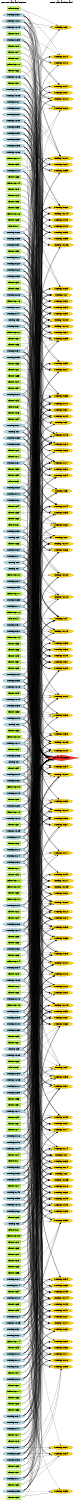 digraph G {
	graph [bb="0,0,693,13063",
		fontname=Helvetica,
		fontsize=16,
		rankdir=LR,
		ranksep=2.00,
		ratio=auto,
		size="7.5,10"
	];
	node [fontsize=16,
		label="\N"
	];
	{
		graph [rank=same];
		"running($c59)"	[color=black,
			fillcolor=lightblue,
			height=0.51069,
			pos="116.5,9946",
			shape=ellipse,
			style=filled,
			width=2.632];
		"running($c47)"	[color=black,
			fillcolor=lightblue,
			height=0.51069,
			pos="116.5,10327",
			shape=ellipse,
			style=filled,
			width=2.632];
		"reboot($c9)"	[color=black,
			fillcolor=olivedrab1,
			height=0.5,
			pos="116.5,3764",
			shape=box,
			style=filled,
			width=1.5694];
		"running($c35)"	[color=black,
			fillcolor=lightblue,
			height=0.51069,
			pos="116.5,3545",
			shape=ellipse,
			style=filled,
			width=2.632];
		"running($c1)"	[color=black,
			fillcolor=lightblue,
			height=0.51069,
			pos="116.5,9297",
			shape=ellipse,
			style=filled,
			width=2.4356];
		"reboot($c108)"	[color=black,
			fillcolor=olivedrab1,
			height=0.5,
			pos="116.5,6202",
			shape=box,
			style=filled,
			width=1.8611];
		"running($c114)"	[color=black,
			fillcolor=lightblue,
			height=0.51069,
			pos="116.5,4956",
			shape=ellipse,
			style=filled,
			width=2.8481];
		"running($c102)"	[color=black,
			fillcolor=lightblue,
			height=0.51069,
			pos="116.5,11737",
			shape=ellipse,
			style=filled,
			width=2.8481];
		"reboot($c61)"	[color=black,
			fillcolor=olivedrab1,
			height=0.5,
			pos="116.5,3275",
			shape=box,
			style=filled,
			width=1.7083];
		"reboot($c73)"	[color=black,
			fillcolor=olivedrab1,
			height=0.5,
			pos="116.5,11359",
			shape=box,
			style=filled,
			width=1.7083];
		"reboot($c85)"	[color=black,
			fillcolor=olivedrab1,
			height=0.5,
			pos="116.5,10055",
			shape=box,
			style=filled,
			width=1.7083];
		"reboot($c97)"	[color=black,
			fillcolor=olivedrab1,
			height=0.5,
			pos="116.5,234",
			shape=box,
			style=filled,
			width=1.7083];
		"running($c2)"	[color=black,
			fillcolor=lightblue,
			height=0.51069,
			pos="116.5,6744",
			shape=ellipse,
			style=filled,
			width=2.4356];
		"running($c90)"	[color=black,
			fillcolor=lightblue,
			height=0.51069,
			pos="116.5,12067",
			shape=ellipse,
			style=filled,
			width=2.632];
		"running($c34)"	[color=black,
			fillcolor=lightblue,
			height=0.51069,
			pos="116.5,724",
			shape=ellipse,
			style=filled,
			width=2.632];
		"running($c22)"	[color=black,
			fillcolor=lightblue,
			height=0.51069,
			pos="116.5,12122",
			shape=ellipse,
			style=filled,
			width=2.632];
		"reboot($c17)"	[color=black,
			fillcolor=olivedrab1,
			height=0.5,
			pos="116.5,3221",
			shape=box,
			style=filled,
			width=1.7083];
		"running($c10)"	[color=black,
			fillcolor=lightblue,
			height=0.51069,
			pos="116.5,8754",
			shape=ellipse,
			style=filled,
			width=2.632];
		"reboot($c29)"	[color=black,
			fillcolor=olivedrab1,
			height=0.5,
			pos="116.5,11143",
			shape=box,
			style=filled,
			width=1.7083];
		"reboot($c8)"	[color=black,
			fillcolor=olivedrab1,
			height=0.5,
			pos="116.5,8483",
			shape=box,
			style=filled,
			width=1.5694];
		"running($c58)"	[color=black,
			fillcolor=lightblue,
			height=0.51069,
			pos="116.5,7125",
			shape=ellipse,
			style=filled,
			width=2.632];
		"running($c46)"	[color=black,
			fillcolor=lightblue,
			height=0.51069,
			pos="116.5,6148",
			shape=ellipse,
			style=filled,
			width=2.632];
		"reboot($c107)"	[color=black,
			fillcolor=olivedrab1,
			height=0.5,
			pos="116.5,7884",
			shape=box,
			style=filled,
			width=1.8611];
		"reboot($c119)"	[color=black,
			fillcolor=olivedrab1,
			height=0.5,
			pos="116.5,11467",
			shape=box,
			style=filled,
			width=1.8611];
		"running($c103)"	[color=black,
			fillcolor=lightblue,
			height=0.51069,
			pos="116.5,3655",
			shape=ellipse,
			style=filled,
			width=2.8481];
		"running($c115)"	[color=black,
			fillcolor=lightblue,
			height=0.51069,
			pos="116.5,6962",
			shape=ellipse,
			style=filled,
			width=2.8481];
		"reboot($c60)"	[color=black,
			fillcolor=olivedrab1,
			height=0.5,
			pos="116.5,8537",
			shape=box,
			style=filled,
			width=1.7083];
		"reboot($c72)"	[color=black,
			fillcolor=olivedrab1,
			height=0.5,
			pos="116.5,5119",
			shape=box,
			style=filled,
			width=1.7083];
		"reboot($c84)"	[color=black,
			fillcolor=olivedrab1,
			height=0.5,
			pos="116.5,9406",
			shape=box,
			style=filled,
			width=1.7083];
		"reboot($c96)"	[color=black,
			fillcolor=olivedrab1,
			height=0.5,
			pos="116.5,3491",
			shape=box,
			style=filled,
			width=1.7083];
		"running($c45)"	[color=black,
			fillcolor=lightblue,
			height=0.51069,
			pos="116.5,2677",
			shape=ellipse,
			style=filled,
			width=2.632];
		"reboot($c16)"	[color=black,
			fillcolor=olivedrab1,
			height=0.5,
			pos="116.5,506",
			shape=box,
			style=filled,
			width=1.7083];
		"running($c33)"	[color=black,
			fillcolor=lightblue,
			height=0.51069,
			pos="116.5,10652",
			shape=ellipse,
			style=filled,
			width=2.632];
		"reboot($c28)"	[color=black,
			fillcolor=olivedrab1,
			height=0.5,
			pos="116.5,7234",
			shape=box,
			style=filled,
			width=1.7083];
		"running($c21)"	[color=black,
			fillcolor=lightblue,
			height=0.51069,
			pos="116.5,12177",
			shape=ellipse,
			style=filled,
			width=2.632];
		"running($c49)"	[color=black,
			fillcolor=lightblue,
			height=0.51069,
			pos="116.5,7938",
			shape=ellipse,
			style=filled,
			width=2.632];
		"running($c37)"	[color=black,
			fillcolor=lightblue,
			height=0.51069,
			pos="116.5,10217",
			shape=ellipse,
			style=filled,
			width=2.632];
		"running($c25)"	[color=black,
			fillcolor=lightblue,
			height=0.51069,
			pos="116.5,397",
			shape=ellipse,
			style=filled,
			width=2.632];
		"running($c13)"	[color=black,
			fillcolor=lightblue,
			height=0.51069,
			pos="116.5,5173",
			shape=ellipse,
			style=filled,
			width=2.632];
		"reboot($c118)"	[color=black,
			fillcolor=olivedrab1,
			height=0.5,
			pos="116.5,5986",
			shape=box,
			style=filled,
			width=1.8611];
		"Current State and Actions"	[color=black,
			fillcolor=white,
			height=0.5,
			pos="116.5,13045",
			shape=plaintext,
			style=bold,
			width=3.2361];
		"reboot($c106)"	[color=black,
			fillcolor=olivedrab1,
			height=0.5,
			pos="116.5,11197",
			shape=box,
			style=filled,
			width=1.8611];
		"running($c112)"	[color=black,
			fillcolor=lightblue,
			height=0.51069,
			pos="116.5,2567",
			shape=ellipse,
			style=filled,
			width=2.8481];
		"running($c111)"	[color=black,
			fillcolor=lightblue,
			height=0.51069,
			pos="116.5,6582",
			shape=ellipse,
			style=filled,
			width=2.8481];
		"reboot($c71)"	[color=black,
			fillcolor=olivedrab1,
			height=0.5,
			pos="116.5,5497",
			shape=box,
			style=filled,
			width=1.7083];
		"reboot($c83)"	[color=black,
			fillcolor=olivedrab1,
			height=0.5,
			pos="116.5,2458",
			shape=box,
			style=filled,
			width=1.7083];
		"reboot($c95)"	[color=black,
			fillcolor=olivedrab1,
			height=0.5,
			pos="116.5,1972",
			shape=box,
			style=filled,
			width=1.7083];
		"running($c92)"	[color=black,
			fillcolor=lightblue,
			height=0.51069,
			pos="116.5,12937",
			shape=ellipse,
			style=filled,
			width=2.632];
		"running($c80)"	[color=black,
			fillcolor=lightblue,
			height=0.51069,
			pos="116.5,8266",
			shape=ellipse,
			style=filled,
			width=2.632];
		"reboot($c15)"	[color=black,
			fillcolor=olivedrab1,
			height=0.5,
			pos="116.5,7016",
			shape=box,
			style=filled,
			width=1.7083];
		"running($c12)"	[color=black,
			fillcolor=lightblue,
			height=0.51069,
			pos="116.5,3600",
			shape=ellipse,
			style=filled,
			width=2.632];
		"reboot($c27)"	[color=black,
			fillcolor=olivedrab1,
			height=0.5,
			pos="116.5,994",
			shape=box,
			style=filled,
			width=1.7083];
		"reboot($c39)"	[color=black,
			fillcolor=olivedrab1,
			height=0.5,
			pos="116.5,9892",
			shape=box,
			style=filled,
			width=1.7083];
		"running($c48)"	[color=black,
			fillcolor=lightblue,
			height=0.51069,
			pos="116.5,3112",
			shape=ellipse,
			style=filled,
			width=2.632];
		"running($c36)"	[color=black,
			fillcolor=lightblue,
			height=0.51069,
			pos="116.5,6907",
			shape=ellipse,
			style=filled,
			width=2.632];
		"running($c24)"	[color=black,
			fillcolor=lightblue,
			height=0.51069,
			pos="116.5,1593",
			shape=ellipse,
			style=filled,
			width=2.632];
		"reboot($c105)"	[color=black,
			fillcolor=olivedrab1,
			height=0.5,
			pos="116.5,2296",
			shape=box,
			style=filled,
			width=1.8611];
		"reboot($c117)"	[color=black,
			fillcolor=olivedrab1,
			height=0.5,
			pos="116.5,940",
			shape=box,
			style=filled,
			width=1.8611];
		"running($c101)"	[color=black,
			fillcolor=lightblue,
			height=0.51069,
			pos="116.5,12882",
			shape=ellipse,
			style=filled,
			width=2.8481];
		"running($c113)"	[color=black,
			fillcolor=lightblue,
			height=0.51069,
			pos="116.5,5932",
			shape=ellipse,
			style=filled,
			width=2.8481];
		"reboot($c70)"	[color=black,
			fillcolor=olivedrab1,
			height=0.5,
			pos="116.5,12773",
			shape=box,
			style=filled,
			width=1.7083];
		"running($c100)"	[color=black,
			fillcolor=lightblue,
			height=0.51069,
			pos="116.5,12012",
			shape=ellipse,
			style=filled,
			width=2.8481];
		"reboot($c82)"	[color=black,
			fillcolor=olivedrab1,
			height=0.5,
			pos="116.5,5281",
			shape=box,
			style=filled,
			width=1.7083];
		"reboot($c94)"	[color=black,
			fillcolor=olivedrab1,
			height=0.5,
			pos="116.5,8917",
			shape=box,
			style=filled,
			width=1.7083];
		"running($c91)"	[color=black,
			fillcolor=lightblue,
			height=0.51069,
			pos="116.5,7613",
			shape=ellipse,
			style=filled,
			width=2.632];
		"reboot($c14)"	[color=black,
			fillcolor=olivedrab1,
			height=0.5,
			pos="116.5,3003",
			shape=box,
			style=filled,
			width=1.7083];
		"reboot($c26)"	[color=black,
			fillcolor=olivedrab1,
			height=0.5,
			pos="116.5,9133",
			shape=box,
			style=filled,
			width=1.7083];
		"running($c23)"	[color=black,
			fillcolor=lightblue,
			height=0.51069,
			pos="116.5,10762",
			shape=ellipse,
			style=filled,
			width=2.632];
		"reboot($c38)"	[color=black,
			fillcolor=olivedrab1,
			height=0.5,
			pos="116.5,6690",
			shape=box,
			style=filled,
			width=1.7083];
		"running($c11)"	[color=black,
			fillcolor=lightblue,
			height=0.51069,
			pos="116.5,7775",
			shape=ellipse,
			style=filled,
			width=2.632];
		"running($c27)"	[color=black,
			fillcolor=lightblue,
			height=0.51069,
			pos="116.5,1156",
			shape=ellipse,
			style=filled,
			width=2.632];
		"running($c15)"	[color=black,
			fillcolor=lightblue,
			height=0.51069,
			pos="116.5,7180",
			shape=ellipse,
			style=filled,
			width=2.632];
		"reboot($c120)"	[color=black,
			fillcolor=olivedrab1,
			height=0.5,
			pos="116.5,5227",
			shape=box,
			style=filled,
			width=1.8611];
		"reboot($c5)"	[color=black,
			fillcolor=olivedrab1,
			height=0.5,
			pos="116.5,8863",
			shape=box,
			style=filled,
			width=1.5694];
		"running($c39)"	[color=black,
			fillcolor=lightblue,
			height=0.51069,
			pos="116.5,11847",
			shape=ellipse,
			style=filled,
			width=2.632];
		"running($c118)"	[color=black,
			fillcolor=lightblue,
			height=0.51069,
			pos="116.5,7070",
			shape=ellipse,
			style=filled,
			width=2.8481];
		"running($c106)"	[color=black,
			fillcolor=lightblue,
			height=0.51069,
			pos="116.5,12232",
			shape=ellipse,
			style=filled,
			width=2.8481];
		"running($c70)"	[color=black,
			fillcolor=lightblue,
			height=0.51069,
			pos="116.5,10817",
			shape=ellipse,
			style=filled,
			width=2.632];
		"reboot($c41)"	[color=black,
			fillcolor=olivedrab1,
			height=0.5,
			pos="116.5,1102",
			shape=box,
			style=filled,
			width=1.7083];
		"reboot($c53)"	[color=black,
			fillcolor=olivedrab1,
			height=0.5,
			pos="116.5,18",
			shape=box,
			style=filled,
			width=1.7083];
		"reboot($c65)"	[color=black,
			fillcolor=olivedrab1,
			height=0.5,
			pos="116.5,9784",
			shape=box,
			style=filled,
			width=1.7083];
		"reboot($c77)"	[color=black,
			fillcolor=olivedrab1,
			height=0.5,
			pos="116.5,560",
			shape=box,
			style=filled,
			width=1.7083];
		"reboot($c89)"	[color=black,
			fillcolor=olivedrab1,
			height=0.5,
			pos="116.5,6094",
			shape=box,
			style=filled,
			width=1.7083];
		"running($c94)"	[color=black,
			fillcolor=lightblue,
			height=0.51069,
			pos="116.5,10001",
			shape=ellipse,
			style=filled,
			width=2.632];
		"running($c82)"	[color=black,
			fillcolor=lightblue,
			height=0.51069,
			pos="116.5,6256",
			shape=ellipse,
			style=filled,
			width=2.632];
		"running($c38)"	[color=black,
			fillcolor=lightblue,
			height=0.51069,
			pos="116.5,5551",
			shape=ellipse,
			style=filled,
			width=2.632];
		"running($c26)"	[color=black,
			fillcolor=lightblue,
			height=0.51069,
			pos="116.5,10490",
			shape=ellipse,
			style=filled,
			width=2.632];
		"running($c14)"	[color=black,
			fillcolor=lightblue,
			height=0.51069,
			pos="116.5,5606",
			shape=ellipse,
			style=filled,
			width=2.632];
		"reboot($c4)"	[color=black,
			fillcolor=olivedrab1,
			height=0.5,
			pos="116.5,7667",
			shape=box,
			style=filled,
			width=1.5694];
		"running($c107)"	[color=black,
			fillcolor=lightblue,
			height=0.51069,
			pos="116.5,10382",
			shape=ellipse,
			style=filled,
			width=2.8481];
		"running($c119)"	[color=black,
			fillcolor=lightblue,
			height=0.51069,
			pos="116.5,12827",
			shape=ellipse,
			style=filled,
			width=2.8481];
		"reboot($c40)"	[color=black,
			fillcolor=olivedrab1,
			height=0.5,
			pos="116.5,5443",
			shape=box,
			style=filled,
			width=1.7083];
		"running($c81)"	[color=black,
			fillcolor=lightblue,
			height=0.51069,
			pos="116.5,9025",
			shape=ellipse,
			style=filled,
			width=2.632];
		"reboot($c52)"	[color=black,
			fillcolor=olivedrab1,
			height=0.5,
			pos="116.5,778",
			shape=box,
			style=filled,
			width=1.7083];
		"reboot($c64)"	[color=black,
			fillcolor=olivedrab1,
			height=0.5,
			pos="116.5,126",
			shape=box,
			style=filled,
			width=1.7083];
		"reboot($c76)"	[color=black,
			fillcolor=olivedrab1,
			height=0.5,
			pos="116.5,2242",
			shape=box,
			style=filled,
			width=1.7083];
		"reboot($c88)"	[color=black,
			fillcolor=olivedrab1,
			height=0.5,
			pos="116.5,288",
			shape=box,
			style=filled,
			width=1.7083];
		"running($c93)"	[color=black,
			fillcolor=lightblue,
			height=0.51069,
			pos="116.5,11902",
			shape=ellipse,
			style=filled,
			width=2.632];
		"reboot($c7)"	[color=black,
			fillcolor=olivedrab1,
			height=0.5,
			pos="116.5,2949",
			shape=box,
			style=filled,
			width=1.5694];
		"running($c29)"	[color=black,
			fillcolor=lightblue,
			height=0.51069,
			pos="116.5,9187",
			shape=ellipse,
			style=filled,
			width=2.632];
		"running($c17)"	[color=black,
			fillcolor=lightblue,
			height=0.51069,
			pos="116.5,180",
			shape=ellipse,
			style=filled,
			width=2.632];
		"running($c116)"	[color=black,
			fillcolor=lightblue,
			height=0.51069,
			pos="116.5,12395",
			shape=ellipse,
			style=filled,
			width=2.8481];
		"running($c104)"	[color=black,
			fillcolor=lightblue,
			height=0.51069,
			pos="116.5,3057",
			shape=ellipse,
			style=filled,
			width=2.8481];
		"reboot($c51)"	[color=black,
			fillcolor=olivedrab1,
			height=0.5,
			pos="116.5,7288",
			shape=box,
			style=filled,
			width=1.7083];
		"reboot($c63)"	[color=black,
			fillcolor=olivedrab1,
			height=0.5,
			pos="116.5,3818",
			shape=box,
			style=filled,
			width=1.7083];
		"reboot($c75)"	[color=black,
			fillcolor=olivedrab1,
			height=0.5,
			pos="116.5,2080",
			shape=box,
			style=filled,
			width=1.7083];
		"reboot($c87)"	[color=black,
			fillcolor=olivedrab1,
			height=0.5,
			pos="116.5,12557",
			shape=box,
			style=filled,
			width=1.7083];
		"reboot($c99)"	[color=black,
			fillcolor=olivedrab1,
			height=0.5,
			pos="116.5,11305",
			shape=box,
			style=filled,
			width=1.7083];
		"running($c96)"	[color=black,
			fillcolor=lightblue,
			height=0.51069,
			pos="116.5,3710",
			shape=ellipse,
			style=filled,
			width=2.632];
		"running($c84)"	[color=black,
			fillcolor=lightblue,
			height=0.51069,
			pos="116.5,7993",
			shape=ellipse,
			style=filled,
			width=2.632];
		"running($c72)"	[color=black,
			fillcolor=lightblue,
			height=0.51069,
			pos="116.5,1211",
			shape=ellipse,
			style=filled,
			width=2.632];
		"running($c60)"	[color=black,
			fillcolor=lightblue,
			height=0.51069,
			pos="116.5,8809",
			shape=ellipse,
			style=filled,
			width=2.632];
		"reboot($c19)"	[color=black,
			fillcolor=olivedrab1,
			height=0.5,
			pos="116.5,2134",
			shape=box,
			style=filled,
			width=1.7083];
		"running($c16)"	[color=black,
			fillcolor=lightblue,
			height=0.51069,
			pos="116.5,3167",
			shape=ellipse,
			style=filled,
			width=2.632];
		"reboot($c6)"	[color=black,
			fillcolor=olivedrab1,
			height=0.5,
			pos="116.5,12991",
			shape=box,
			style=filled,
			width=1.5694];
		"running($c28)"	[color=black,
			fillcolor=lightblue,
			height=0.51069,
			pos="116.5,10707",
			shape=ellipse,
			style=filled,
			width=2.632];
		"reboot($c109)"	[color=black,
			fillcolor=olivedrab1,
			height=0.5,
			pos="116.5,5335",
			shape=box,
			style=filled,
			width=1.8611];
		"running($c105)"	[color=black,
			fillcolor=lightblue,
			height=0.51069,
			pos="116.5,1538",
			shape=ellipse,
			style=filled,
			width=2.8481];
		"running($c117)"	[color=black,
			fillcolor=lightblue,
			height=0.51069,
			pos="116.5,3383",
			shape=ellipse,
			style=filled,
			width=2.8481];
		"reboot($c50)"	[color=black,
			fillcolor=olivedrab1,
			height=0.5,
			pos="116.5,10544",
			shape=box,
			style=filled,
			width=1.7083];
		"reboot($c62)"	[color=black,
			fillcolor=olivedrab1,
			height=0.5,
			pos="116.5,886",
			shape=box,
			style=filled,
			width=1.7083];
		"reboot($c74)"	[color=black,
			fillcolor=olivedrab1,
			height=0.5,
			pos="116.5,2731",
			shape=box,
			style=filled,
			width=1.7083];
		"reboot($c86)"	[color=black,
			fillcolor=olivedrab1,
			height=0.5,
			pos="116.5,4740",
			shape=box,
			style=filled,
			width=1.7083];
		"reboot($c98)"	[color=black,
			fillcolor=olivedrab1,
			height=0.5,
			pos="116.5,6853",
			shape=box,
			style=filled,
			width=1.7083];
		"running($c95)"	[color=black,
			fillcolor=lightblue,
			height=0.51069,
			pos="116.5,2622",
			shape=ellipse,
			style=filled,
			width=2.632];
		"running($c83)"	[color=black,
			fillcolor=lightblue,
			height=0.51069,
			pos="116.5,2840",
			shape=ellipse,
			style=filled,
			width=2.632];
		"running($c71)"	[color=black,
			fillcolor=lightblue,
			height=0.51069,
			pos="116.5,8211",
			shape=ellipse,
			style=filled,
			width=2.632];
		"reboot($c18)"	[color=black,
			fillcolor=olivedrab1,
			height=0.5,
			pos="116.5,4578",
			shape=box,
			style=filled,
			width=1.7083];
		"reboot($c112)"	[color=black,
			fillcolor=olivedrab1,
			height=0.5,
			pos="116.5,7721",
			shape=box,
			style=filled,
			width=1.8611];
		"reboot($c100)"	[color=black,
			fillcolor=olivedrab1,
			height=0.5,
			pos="116.5,10163",
			shape=box,
			style=filled,
			width=1.8611];
		"running($c19)"	[color=black,
			fillcolor=lightblue,
			height=0.51069,
			pos="116.5,6311",
			shape=ellipse,
			style=filled,
			width=2.632];
		"reboot($c1)"	[color=black,
			fillcolor=olivedrab1,
			height=0.5,
			pos="116.5,11089",
			shape=box,
			style=filled,
			width=1.5694];
		"reboot($c21)"	[color=black,
			fillcolor=olivedrab1,
			height=0.5,
			pos="116.5,9838",
			shape=box,
			style=filled,
			width=1.7083];
		"reboot($c33)"	[color=black,
			fillcolor=olivedrab1,
			height=0.5,
			pos="116.5,8591",
			shape=box,
			style=filled,
			width=1.7083];
		"running($c74)"	[color=black,
			fillcolor=lightblue,
			height=0.51069,
			pos="116.5,1863",
			shape=ellipse,
			style=filled,
			width=2.632];
		"reboot($c45)"	[color=black,
			fillcolor=olivedrab1,
			height=0.5,
			pos="116.5,1647",
			shape=box,
			style=filled,
			width=1.7083];
		"running($c62)"	[color=black,
			fillcolor=lightblue,
			height=0.51069,
			pos="116.5,2512",
			shape=ellipse,
			style=filled,
			width=2.632];
		"reboot($c57)"	[color=black,
			fillcolor=olivedrab1,
			height=0.5,
			pos="116.5,9676",
			shape=box,
			style=filled,
			width=1.7083];
		"running($c50)"	[color=black,
			fillcolor=lightblue,
			height=0.51069,
			pos="116.5,8429",
			shape=ellipse,
			style=filled,
			width=2.632];
		"reboot($c69)"	[color=black,
			fillcolor=olivedrab1,
			height=0.5,
			pos="116.5,4848",
			shape=box,
			style=filled,
			width=1.7083];
		"running($c98)"	[color=black,
			fillcolor=lightblue,
			height=0.51069,
			pos="116.5,4199",
			shape=ellipse,
			style=filled,
			width=2.632];
		"running($c86)"	[color=black,
			fillcolor=lightblue,
			height=0.51069,
			pos="116.5,5011",
			shape=ellipse,
			style=filled,
			width=2.632];
		"reboot($c111)"	[color=black,
			fillcolor=olivedrab1,
			height=0.5,
			pos="116.5,5389",
			shape=box,
			style=filled,
			width=1.8611];
		"running($c18)"	[color=black,
			fillcolor=lightblue,
			height=0.51069,
			pos="116.5,1755",
			shape=ellipse,
			style=filled,
			width=2.632];
		"running($c9)"	[color=black,
			fillcolor=lightblue,
			height=0.51069,
			pos="116.5,3927",
			shape=ellipse,
			style=filled,
			width=2.4356];
		"reboot($c20)"	[color=black,
			fillcolor=olivedrab1,
			height=0.5,
			pos="116.5,832",
			shape=box,
			style=filled,
			width=1.7083];
		"reboot($c32)"	[color=black,
			fillcolor=olivedrab1,
			height=0.5,
			pos="116.5,2188",
			shape=box,
			style=filled,
			width=1.7083];
		"reboot($c44)"	[color=black,
			fillcolor=olivedrab1,
			height=0.5,
			pos="116.5,8645",
			shape=box,
			style=filled,
			width=1.7083];
		"running($c85)"	[color=black,
			fillcolor=lightblue,
			height=0.51069,
			pos="116.5,12719",
			shape=ellipse,
			style=filled,
			width=2.632];
		"reboot($c56)"	[color=black,
			fillcolor=olivedrab1,
			height=0.5,
			pos="116.5,5715",
			shape=box,
			style=filled,
			width=1.7083];
		"running($c73)"	[color=black,
			fillcolor=lightblue,
			height=0.51069,
			pos="116.5,4144",
			shape=ellipse,
			style=filled,
			width=2.632];
		"reboot($c68)"	[color=black,
			fillcolor=olivedrab1,
			height=0.5,
			pos="116.5,11521",
			shape=box,
			style=filled,
			width=1.7083];
		"running($c61)"	[color=black,
			fillcolor=lightblue,
			height=0.51069,
			pos="116.5,8699",
			shape=ellipse,
			style=filled,
			width=2.632];
		"running($c97)"	[color=black,
			fillcolor=lightblue,
			height=0.51069,
			pos="116.5,452",
			shape=ellipse,
			style=filled,
			width=2.632];
		"reboot($c110)"	[color=black,
			fillcolor=olivedrab1,
			height=0.5,
			pos="116.5,12503",
			shape=box,
			style=filled,
			width=1.8611];
		"reboot($c3)"	[color=black,
			fillcolor=olivedrab1,
			height=0.5,
			pos="116.5,9514",
			shape=box,
			style=filled,
			width=1.5694];
		"running($c108)"	[color=black,
			fillcolor=lightblue,
			height=0.51069,
			pos="116.5,3872",
			shape=ellipse,
			style=filled,
			width=2.8481];
		"running($c8)"	[color=black,
			fillcolor=lightblue,
			height=0.51069,
			pos="116.5,8156",
			shape=ellipse,
			style=filled,
			width=2.4356];
		"reboot($c31)"	[color=black,
			fillcolor=olivedrab1,
			height=0.5,
			pos="116.5,10109",
			shape=box,
			style=filled,
			width=1.7083];
		"reboot($c43)"	[color=black,
			fillcolor=olivedrab1,
			height=0.5,
			pos="116.5,1320",
			shape=box,
			style=filled,
			width=1.7083];
		"reboot($c55)"	[color=black,
			fillcolor=olivedrab1,
			height=0.5,
			pos="116.5,11251",
			shape=box,
			style=filled,
			width=1.7083];
		"running($c52)"	[color=black,
			fillcolor=lightblue,
			height=0.51069,
			pos="116.5,4794",
			shape=ellipse,
			style=filled,
			width=2.632];
		"reboot($c67)"	[color=black,
			fillcolor=olivedrab1,
			height=0.5,
			pos="116.5,3981",
			shape=box,
			style=filled,
			width=1.7083];
		"running($c40)"	[color=black,
			fillcolor=lightblue,
			height=0.51069,
			pos="116.5,1266",
			shape=ellipse,
			style=filled,
			width=2.632];
		"reboot($c79)"	[color=black,
			fillcolor=olivedrab1,
			height=0.5,
			pos="116.5,11413",
			shape=box,
			style=filled,
			width=1.7083];
		"running($c88)"	[color=black,
			fillcolor=lightblue,
			height=0.51069,
			pos="116.5,342",
			shape=ellipse,
			style=filled,
			width=2.632];
		"running($c76)"	[color=black,
			fillcolor=lightblue,
			height=0.51069,
			pos="116.5,4362",
			shape=ellipse,
			style=filled,
			width=2.632];
		"running($c64)"	[color=black,
			fillcolor=lightblue,
			height=0.51069,
			pos="116.5,1918",
			shape=ellipse,
			style=filled,
			width=2.632];
		"running($c109)"	[color=black,
			fillcolor=lightblue,
			height=0.51069,
			pos="116.5,5824",
			shape=ellipse,
			style=filled,
			width=2.8481];
		"reboot($c2)"	[color=black,
			fillcolor=olivedrab1,
			height=0.5,
			pos="116.5,2350",
			shape=box,
			style=filled,
			width=1.5694];
		"running($c7)"	[color=black,
			fillcolor=lightblue,
			height=0.51069,
			pos="116.5,8101",
			shape=ellipse,
			style=filled,
			width=2.4356];
		"reboot($c30)"	[color=black,
			fillcolor=olivedrab1,
			height=0.5,
			pos="116.5,10598",
			shape=box,
			style=filled,
			width=1.7083];
		"reboot($c42)"	[color=black,
			fillcolor=olivedrab1,
			height=0.5,
			pos="116.5,9568",
			shape=box,
			style=filled,
			width=1.7083];
		"reboot($c54)"	[color=black,
			fillcolor=olivedrab1,
			height=0.5,
			pos="116.5,1809",
			shape=box,
			style=filled,
			width=1.7083];
		"reboot($c66)"	[color=black,
			fillcolor=olivedrab1,
			height=0.5,
			pos="116.5,8320",
			shape=box,
			style=filled,
			width=1.7083];
		"running($c63)"	[color=black,
			fillcolor=lightblue,
			height=0.51069,
			pos="116.5,9242",
			shape=ellipse,
			style=filled,
			width=2.632];
		"reboot($c78)"	[color=black,
			fillcolor=olivedrab1,
			height=0.5,
			pos="116.5,12665",
			shape=box,
			style=filled,
			width=1.7083];
		"running($c51)"	[color=black,
			fillcolor=lightblue,
			height=0.51069,
			pos="116.5,10925",
			shape=ellipse,
			style=filled,
			width=2.632];
		"running($c99)"	[color=black,
			fillcolor=lightblue,
			height=0.51069,
			pos="116.5,11957",
			shape=ellipse,
			style=filled,
			width=2.632];
		"running($c87)"	[color=black,
			fillcolor=lightblue,
			height=0.51069,
			pos="116.5,9352",
			shape=ellipse,
			style=filled,
			width=2.632];
		"running($c75)"	[color=black,
			fillcolor=lightblue,
			height=0.51069,
			pos="116.5,6799",
			shape=ellipse,
			style=filled,
			width=2.632];
		"running($c79)"	[color=black,
			fillcolor=lightblue,
			height=0.51069,
			pos="116.5,9622",
			shape=ellipse,
			style=filled,
			width=2.632];
		"reboot($c116)"	[color=black,
			fillcolor=olivedrab1,
			height=0.5,
			pos="116.5,10436",
			shape=box,
			style=filled,
			width=1.8611];
		"reboot($c104)"	[color=black,
			fillcolor=olivedrab1,
			height=0.5,
			pos="116.5,4686",
			shape=box,
			style=filled,
			width=1.8611];
		"reboot($c81)"	[color=black,
			fillcolor=olivedrab1,
			height=0.5,
			pos="116.5,12341",
			shape=box,
			style=filled,
			width=1.7083];
		"reboot($c93)"	[color=black,
			fillcolor=olivedrab1,
			height=0.5,
			pos="116.5,4035",
			shape=box,
			style=filled,
			width=1.7083];
		"running($c6)"	[color=black,
			fillcolor=lightblue,
			height=0.51069,
			pos="116.5,2404",
			shape=ellipse,
			style=filled,
			width=2.4356];
		"running($c30)"	[color=black,
			fillcolor=lightblue,
			height=0.51069,
			pos="116.5,7558",
			shape=ellipse,
			style=filled,
			width=2.632];
		"reboot($c13)"	[color=black,
			fillcolor=olivedrab1,
			height=0.5,
			pos="116.5,6528",
			shape=box,
			style=filled,
			width=1.7083];
		"reboot($c25)"	[color=black,
			fillcolor=olivedrab1,
			height=0.5,
			pos="116.5,2026",
			shape=box,
			style=filled,
			width=1.7083];
		"reboot($c37)"	[color=black,
			fillcolor=olivedrab1,
			height=0.5,
			pos="116.5,5878",
			shape=box,
			style=filled,
			width=1.7083];
		"running($c78)"	[color=black,
			fillcolor=lightblue,
			height=0.51069,
			pos="116.5,5661",
			shape=ellipse,
			style=filled,
			width=2.632];
		"reboot($c49)"	[color=black,
			fillcolor=olivedrab1,
			height=0.5,
			pos="116.5,3329",
			shape=box,
			style=filled,
			width=1.7083];
		"running($c66)"	[color=black,
			fillcolor=lightblue,
			height=0.51069,
			pos="116.5,6474",
			shape=ellipse,
			style=filled,
			width=2.632];
		"running($c54)"	[color=black,
			fillcolor=lightblue,
			height=0.51069,
			pos="116.5,4632",
			shape=ellipse,
			style=filled,
			width=2.632];
		"running($c42)"	[color=black,
			fillcolor=lightblue,
			height=0.51069,
			pos="116.5,11575",
			shape=ellipse,
			style=filled,
			width=2.632];
		"reboot($c103)"	[color=black,
			fillcolor=olivedrab1,
			height=0.5,
			pos="116.5,6636",
			shape=box,
			style=filled,
			width=1.8611];
		"reboot($c115)"	[color=black,
			fillcolor=olivedrab1,
			height=0.5,
			pos="116.5,4308",
			shape=box,
			style=filled,
			width=1.8611];
		"reboot($c80)"	[color=black,
			fillcolor=olivedrab1,
			height=0.5,
			pos="116.5,4416",
			shape=box,
			style=filled,
			width=1.7083];
		"running($c110)"	[color=black,
			fillcolor=lightblue,
			height=0.51069,
			pos="116.5,12287",
			shape=ellipse,
			style=filled,
			width=2.8481];
		"reboot($c92)"	[color=black,
			fillcolor=olivedrab1,
			height=0.5,
			pos="116.5,10871",
			shape=box,
			style=filled,
			width=1.7083];
		"running($c5)"	[color=black,
			fillcolor=lightblue,
			height=0.51069,
			pos="116.5,8374",
			shape=ellipse,
			style=filled,
			width=2.4356];
		"running($c41)"	[color=black,
			fillcolor=lightblue,
			height=0.51069,
			pos="116.5,614",
			shape=ellipse,
			style=filled,
			width=2.632];
		"reboot($c12)"	[color=black,
			fillcolor=olivedrab1,
			height=0.5,
			pos="116.5,4470",
			shape=box,
			style=filled,
			width=1.7083];
		"reboot($c24)"	[color=black,
			fillcolor=olivedrab1,
			height=0.5,
			pos="116.5,5065",
			shape=box,
			style=filled,
			width=1.7083];
		"reboot($c36)"	[color=black,
			fillcolor=olivedrab1,
			height=0.5,
			pos="116.5,7396",
			shape=box,
			style=filled,
			width=1.7083];
		"reboot($c48)"	[color=black,
			fillcolor=olivedrab1,
			height=0.5,
			pos="116.5,7342",
			shape=box,
			style=filled,
			width=1.7083];
		"running($c89)"	[color=black,
			fillcolor=lightblue,
			height=0.51069,
			pos="116.5,6040",
			shape=ellipse,
			style=filled,
			width=2.632];
		"running($c77)"	[color=black,
			fillcolor=lightblue,
			height=0.51069,
			pos="116.5,669",
			shape=ellipse,
			style=filled,
			width=2.632];
		"running($c65)"	[color=black,
			fillcolor=lightblue,
			height=0.51069,
			pos="116.5,7830",
			shape=ellipse,
			style=filled,
			width=2.632];
		"running($c53)"	[color=black,
			fillcolor=lightblue,
			height=0.51069,
			pos="116.5,72",
			shape=ellipse,
			style=filled,
			width=2.632];
		"reboot($c102)"	[color=black,
			fillcolor=olivedrab1,
			height=0.5,
			pos="116.5,8047",
			shape=box,
			style=filled,
			width=1.8611];
		"running($c69)"	[color=black,
			fillcolor=lightblue,
			height=0.51069,
			pos="116.5,4089",
			shape=ellipse,
			style=filled,
			width=2.632];
		"running($c57)"	[color=black,
			fillcolor=lightblue,
			height=0.51069,
			pos="116.5,1483",
			shape=ellipse,
			style=filled,
			width=2.632];
		"reboot($c114)"	[color=black,
			fillcolor=olivedrab1,
			height=0.5,
			pos="116.5,1374",
			shape=box,
			style=filled,
			width=1.8611];
		"reboot($c91)"	[color=black,
			fillcolor=olivedrab1,
			height=0.5,
			pos="116.5,3437",
			shape=box,
			style=filled,
			width=1.7083];
		"running($c4)"	[color=black,
			fillcolor=lightblue,
			height=0.51069,
			pos="116.5,6419",
			shape=ellipse,
			style=filled,
			width=2.4356];
		"reboot($c11)"	[color=black,
			fillcolor=olivedrab1,
			height=0.5,
			pos="116.5,9079",
			shape=box,
			style=filled,
			width=1.7083];
		"reboot($c23)"	[color=black,
			fillcolor=olivedrab1,
			height=0.5,
			pos="116.5,1701",
			shape=box,
			style=filled,
			width=1.7083];
		"reboot($c35)"	[color=black,
			fillcolor=olivedrab1,
			height=0.5,
			pos="116.5,7450",
			shape=box,
			style=filled,
			width=1.7083];
		"reboot($c47)"	[color=black,
			fillcolor=olivedrab1,
			height=0.5,
			pos="116.5,12611",
			shape=box,
			style=filled,
			width=1.7083];
		"reboot($c59)"	[color=black,
			fillcolor=olivedrab1,
			height=0.5,
			pos="116.5,11629",
			shape=box,
			style=filled,
			width=1.7083];
		"running($c56)"	[color=black,
			fillcolor=lightblue,
			height=0.51069,
			pos="116.5,11792",
			shape=ellipse,
			style=filled,
			width=2.632];
		"running($c44)"	[color=black,
			fillcolor=lightblue,
			height=0.51069,
			pos="116.5,5769",
			shape=ellipse,
			style=filled,
			width=2.632];
		"running($c32)"	[color=black,
			fillcolor=lightblue,
			height=0.51069,
			pos="116.5,2895",
			shape=ellipse,
			style=filled,
			width=2.632];
		"running($c20)"	[color=black,
			fillcolor=lightblue,
			height=0.51069,
			pos="116.5,1048",
			shape=ellipse,
			style=filled,
			width=2.632];
		"reboot($c101)"	[color=black,
			fillcolor=olivedrab1,
			height=0.5,
			pos="116.5,11683",
			shape=box,
			style=filled,
			width=1.8611];
		"reboot($c113)"	[color=black,
			fillcolor=olivedrab1,
			height=0.5,
			pos="116.5,7504",
			shape=box,
			style=filled,
			width=1.8611];
		"running($c68)"	[color=black,
			fillcolor=lightblue,
			height=0.51069,
			pos="116.5,11035",
			shape=ellipse,
			style=filled,
			width=2.632];
		"reboot($c90)"	[color=black,
			fillcolor=olivedrab1,
			height=0.5,
			pos="116.5,8971",
			shape=box,
			style=filled,
			width=1.7083];
		"running($c120)"	[color=black,
			fillcolor=lightblue,
			height=0.51069,
			pos="116.5,4524",
			shape=ellipse,
			style=filled,
			width=2.8481];
		"reboot($c10)"	[color=black,
			fillcolor=olivedrab1,
			height=0.5,
			pos="116.5,9730",
			shape=box,
			style=filled,
			width=1.7083];
		"running($c3)"	[color=black,
			fillcolor=lightblue,
			height=0.51069,
			pos="116.5,10272",
			shape=ellipse,
			style=filled,
			width=2.4356];
		"reboot($c22)"	[color=black,
			fillcolor=olivedrab1,
			height=0.5,
			pos="116.5,12449",
			shape=box,
			style=filled,
			width=1.7083];
		"reboot($c34)"	[color=black,
			fillcolor=olivedrab1,
			height=0.5,
			pos="116.5,6365",
			shape=box,
			style=filled,
			width=1.7083];
		"reboot($c46)"	[color=black,
			fillcolor=olivedrab1,
			height=0.5,
			pos="116.5,9460",
			shape=box,
			style=filled,
			width=1.7083];
		"reboot($c58)"	[color=black,
			fillcolor=olivedrab1,
			height=0.5,
			pos="116.5,4902",
			shape=box,
			style=filled,
			width=1.7083];
		"running($c67)"	[color=black,
			fillcolor=lightblue,
			height=0.51069,
			pos="116.5,1428",
			shape=ellipse,
			style=filled,
			width=2.632];
		"running($c55)"	[color=black,
			fillcolor=lightblue,
			height=0.51069,
			pos="116.5,10980",
			shape=ellipse,
			style=filled,
			width=2.632];
		"running($c43)"	[color=black,
			fillcolor=lightblue,
			height=0.51069,
			pos="116.5,2785",
			shape=ellipse,
			style=filled,
			width=2.632];
		"running($c31)"	[color=black,
			fillcolor=lightblue,
			height=0.51069,
			pos="116.5,4254",
			shape=ellipse,
			style=filled,
			width=2.632];
	}
	{
		graph [rank=same];
		"running'($c45)"	[color=black,
			fillcolor=gold1,
			height=0.51069,
			pos="535,1808",
			shape=ellipse,
			style=filled,
			width=2.7302];
		"running'($c7)"	[color=black,
			fillcolor=gold1,
			height=0.51069,
			pos="535,3002",
			shape=ellipse,
			style=filled,
			width=2.5142];
		"running'($c57)"	[color=black,
			fillcolor=gold1,
			height=0.51069,
			pos="535,9485",
			shape=ellipse,
			style=filled,
			width=2.7302];
		"Next State and Reward"	[color=black,
			fillcolor=white,
			height=0.5,
			pos="535,13045",
			shape=plaintext,
			style=bold,
			width=2.9167];
		"running'($c21)"	[color=black,
			fillcolor=gold1,
			height=0.51069,
			pos="535,9838",
			shape=ellipse,
			style=filled,
			width=2.7302];
		"running'($c33)"	[color=black,
			fillcolor=gold1,
			height=0.51069,
			pos="535,8591",
			shape=ellipse,
			style=filled,
			width=2.7302];
		"running'($c69)"	[color=black,
			fillcolor=gold1,
			height=0.51069,
			pos="535,4861",
			shape=ellipse,
			style=filled,
			width=2.7302];
		"running'($c120)"	[color=black,
			fillcolor=gold1,
			height=0.51069,
			pos="535,5199",
			shape=ellipse,
			style=filled,
			width=2.9266];
		"running'($c90)"	[color=black,
			fillcolor=gold1,
			height=0.51069,
			pos="535,8971",
			shape=ellipse,
			style=filled,
			width=2.7302];
		"running'($c34)"	[color=black,
			fillcolor=gold1,
			height=0.51069,
			pos="535,6375",
			shape=ellipse,
			style=filled,
			width=2.7302];
		"running'($c46)"	[color=black,
			fillcolor=gold1,
			height=0.51069,
			pos="535,9268",
			shape=ellipse,
			style=filled,
			width=2.7302];
		"running'($c6)"	[color=black,
			fillcolor=gold1,
			height=0.51069,
			pos="535,12827",
			shape=ellipse,
			style=filled,
			width=2.5142];
		"running'($c10)"	[color=black,
			fillcolor=gold1,
			height=0.51069,
			pos="535,9540",
			shape=ellipse,
			style=filled,
			width=2.7302];
		"running'($c22)"	[color=black,
			fillcolor=gold1,
			height=0.51069,
			pos="535,12122",
			shape=ellipse,
			style=filled,
			width=2.7302];
		"running'($c58)"	[color=black,
			fillcolor=gold1,
			height=0.51069,
			pos="535,4982",
			shape=ellipse,
			style=filled,
			width=2.7302];
		"running'($c9)"	[color=black,
			fillcolor=gold1,
			height=0.51069,
			pos="535,3778",
			shape=ellipse,
			style=filled,
			width=2.5142];
		"running'($c31)"	[color=black,
			fillcolor=gold1,
			height=0.51069,
			pos="535,10160",
			shape=ellipse,
			style=filled,
			width=2.7302];
		"running'($c67)"	[color=black,
			fillcolor=gold1,
			height=0.51069,
			pos="535,4199",
			shape=ellipse,
			style=filled,
			width=2.7302];
		"running'($c79)"	[color=black,
			fillcolor=gold1,
			height=0.51069,
			pos="535,11145",
			shape=ellipse,
			style=filled,
			width=2.7302];
		"running'($c43)"	[color=black,
			fillcolor=gold1,
			height=0.51069,
			pos="535,1698",
			shape=ellipse,
			style=filled,
			width=2.7302];
		"running'($c109)"	[color=black,
			fillcolor=gold1,
			height=0.51069,
			pos="535,5335",
			shape=ellipse,
			style=filled,
			width=2.9266];
		"running'($c55)"	[color=black,
			fillcolor=gold1,
			height=0.51069,
			pos="535,10980",
			shape=ellipse,
			style=filled,
			width=2.7302];
		"running'($c20)"	[color=black,
			fillcolor=gold1,
			height=0.51069,
			pos="535,1376",
			shape=ellipse,
			style=filled,
			width=2.7302];
		"running'($c8)"	[color=black,
			fillcolor=gold1,
			height=0.51069,
			pos="535,8375",
			shape=ellipse,
			style=filled,
			width=2.5142];
		"running'($c56)"	[color=black,
			fillcolor=gold1,
			height=0.51069,
			pos="535,5933",
			shape=ellipse,
			style=filled,
			width=2.7302];
		"running'($c68)"	[color=black,
			fillcolor=gold1,
			height=0.51069,
			pos="535,11255",
			shape=ellipse,
			style=filled,
			width=2.7302];
		"running'($c32)"	[color=black,
			fillcolor=gold1,
			height=0.51069,
			pos="535,2672",
			shape=ellipse,
			style=filled,
			width=2.7302];
		"running'($c44)"	[color=black,
			fillcolor=gold1,
			height=0.51069,
			pos="535,8646",
			shape=ellipse,
			style=filled,
			width=2.7302];
		"running'($c107)"	[color=black,
			fillcolor=gold1,
			height=0.51069,
			pos="535,8320",
			shape=ellipse,
			style=filled,
			width=2.9266];
		"running'($c41)"	[color=black,
			fillcolor=gold1,
			height=0.51069,
			pos="535,1643",
			shape=ellipse,
			style=filled,
			width=2.7302];
		"running'($c3)"	[color=black,
			fillcolor=gold1,
			height=0.51069,
			pos="535,9375",
			shape=ellipse,
			style=filled,
			width=2.5142];
		"running'($c53)"	[color=black,
			fillcolor=gold1,
			height=0.51069,
			pos="535,72",
			shape=ellipse,
			style=filled,
			width=2.7302];
		"running'($c89)"	[color=black,
			fillcolor=gold1,
			height=0.51069,
			pos="535,6081",
			shape=ellipse,
			style=filled,
			width=2.7302];
		"running'($c65)"	[color=black,
			fillcolor=gold1,
			height=0.51069,
			pos="535,9608",
			shape=ellipse,
			style=filled,
			width=2.7302];
		"Reward Function"	[color=black,
			fillcolor=firebrick1,
			height=0.72222,
			pos="535,6456",
			shape=diamond,
			style=filled,
			width=4.3889];
		"running'($c77)"	[color=black,
			fillcolor=gold1,
			height=0.51069,
			pos="535,1266",
			shape=ellipse,
			style=filled,
			width=2.7302];
		"running'($c119)"	[color=black,
			fillcolor=gold1,
			height=0.51069,
			pos="535,11200",
			shape=ellipse,
			style=filled,
			width=2.9266];
		"running'($c30)"	[color=black,
			fillcolor=gold1,
			height=0.51069,
			pos="535,10380",
			shape=ellipse,
			style=filled,
			width=2.7302];
		"running'($c42)"	[color=black,
			fillcolor=gold1,
			height=0.51069,
			pos="535,9430",
			shape=ellipse,
			style=filled,
			width=2.7302];
		"running'($c2)"	[color=black,
			fillcolor=gold1,
			height=0.51069,
			pos="535,2837",
			shape=ellipse,
			style=filled,
			width=2.5142];
		"running'($c78)"	[color=black,
			fillcolor=gold1,
			height=0.51069,
			pos="535,12518",
			shape=ellipse,
			style=filled,
			width=2.7302];
		"running'($c54)"	[color=black,
			fillcolor=gold1,
			height=0.51069,
			pos="535,1918",
			shape=ellipse,
			style=filled,
			width=2.7302];
		"running'($c66)"	[color=black,
			fillcolor=gold1,
			height=0.51069,
			pos="535,8265",
			shape=ellipse,
			style=filled,
			width=2.7302];
		"running'($c108)"	[color=black,
			fillcolor=gold1,
			height=0.51069,
			pos="535,6311",
			shape=ellipse,
			style=filled,
			width=2.9266];
		"running'($c117)"	[color=black,
			fillcolor=gold1,
			height=0.51069,
			pos="535,1533",
			shape=ellipse,
			style=filled,
			width=2.9266];
		"running'($c105)"	[color=black,
			fillcolor=gold1,
			height=0.51069,
			pos="535,2782",
			shape=ellipse,
			style=filled,
			width=2.9266];
		"running'($c63)"	[color=black,
			fillcolor=gold1,
			height=0.51069,
			pos="535,4144",
			shape=ellipse,
			style=filled,
			width=2.7302];
		"running'($c75)"	[color=black,
			fillcolor=gold1,
			height=0.51069,
			pos="535,2562",
			shape=ellipse,
			style=filled,
			width=2.7302];
		"running'($c51)"	[color=black,
			fillcolor=gold1,
			height=0.51069,
			pos="535,7289",
			shape=ellipse,
			style=filled,
			width=2.7302];
		"running'($c87)"	[color=black,
			fillcolor=gold1,
			height=0.51069,
			pos="535,12260",
			shape=ellipse,
			style=filled,
			width=2.7302];
		"running'($c5)"	[color=black,
			fillcolor=gold1,
			height=0.51069,
			pos="535,8781",
			shape=ellipse,
			style=filled,
			width=2.5142];
		"running'($c99)"	[color=black,
			fillcolor=gold1,
			height=0.51069,
			pos="535,11035",
			shape=ellipse,
			style=filled,
			width=2.7302];
		"running'($c19)"	[color=black,
			fillcolor=gold1,
			height=0.51069,
			pos="535,2617",
			shape=ellipse,
			style=filled,
			width=2.7302];
		"running'($c118)"	[color=black,
			fillcolor=gold1,
			height=0.51069,
			pos="535,6001",
			shape=ellipse,
			style=filled,
			width=2.9266];
		"running'($c106)"	[color=black,
			fillcolor=gold1,
			height=0.51069,
			pos="535,10925",
			shape=ellipse,
			style=filled,
			width=2.9266];
		"running'($c4)"	[color=black,
			fillcolor=gold1,
			height=0.51069,
			pos="535,7667",
			shape=ellipse,
			style=filled,
			width=2.5142];
		"running'($c52)"	[color=black,
			fillcolor=gold1,
			height=0.51069,
			pos="535,1321",
			shape=ellipse,
			style=filled,
			width=2.7302];
		"running'($c64)"	[color=black,
			fillcolor=gold1,
			height=0.51069,
			pos="535,397",
			shape=ellipse,
			style=filled,
			width=2.7302];
		"running'($c40)"	[color=black,
			fillcolor=gold1,
			height=0.51069,
			pos="535,5445",
			shape=ellipse,
			style=filled,
			width=2.7302];
		"running'($c76)"	[color=black,
			fillcolor=gold1,
			height=0.51069,
			pos="535,2727",
			shape=ellipse,
			style=filled,
			width=2.7302];
		"running'($c88)"	[color=black,
			fillcolor=gold1,
			height=0.51069,
			pos="535,1156",
			shape=ellipse,
			style=filled,
			width=2.7302];
		"running'($c115)"	[color=black,
			fillcolor=gold1,
			height=0.51069,
			pos="535,4309",
			shape=ellipse,
			style=filled,
			width=2.9266];
		"running'($c103)"	[color=black,
			fillcolor=gold1,
			height=0.51069,
			pos="535,6596",
			shape=ellipse,
			style=filled,
			width=2.9266];
		"running'($c85)"	[color=black,
			fillcolor=gold1,
			height=0.51069,
			pos="535,10105",
			shape=ellipse,
			style=filled,
			width=2.7302];
		"running'($c97)"	[color=black,
			fillcolor=gold1,
			height=0.51069,
			pos="535,452",
			shape=ellipse,
			style=filled,
			width=2.7302];
		"running'($c61)"	[color=black,
			fillcolor=gold1,
			height=0.51069,
			pos="535,3276",
			shape=ellipse,
			style=filled,
			width=2.7302];
		"running'($c73)"	[color=black,
			fillcolor=gold1,
			height=0.51069,
			pos="535,11090",
			shape=ellipse,
			style=filled,
			width=2.7302];
		"running'($c17)"	[color=black,
			fillcolor=gold1,
			height=0.51069,
			pos="535,3221",
			shape=ellipse,
			style=filled,
			width=2.7302];
		"running'($c29)"	[color=black,
			fillcolor=gold1,
			height=0.51069,
			pos="535,10545",
			shape=ellipse,
			style=filled,
			width=2.7302];
		"running'($c116)"	[color=black,
			fillcolor=gold1,
			height=0.51069,
			pos="535,10215",
			shape=ellipse,
			style=filled,
			width=2.9266];
		"running'($c104)"	[color=black,
			fillcolor=gold1,
			height=0.51069,
			pos="535,4659",
			shape=ellipse,
			style=filled,
			width=2.9266];
		"running'($c74)"	[color=black,
			fillcolor=gold1,
			height=0.51069,
			pos="535,2892",
			shape=ellipse,
			style=filled,
			width=2.7302];
		"running'($c86)"	[color=black,
			fillcolor=gold1,
			height=0.51069,
			pos="535,4780",
			shape=ellipse,
			style=filled,
			width=2.7302];
		"running'($c50)"	[color=black,
			fillcolor=gold1,
			height=0.51069,
			pos="535,10325",
			shape=ellipse,
			style=filled,
			width=2.7302];
		"running'($c62)"	[color=black,
			fillcolor=gold1,
			height=0.51069,
			pos="535,1478",
			shape=ellipse,
			style=filled,
			width=2.7302];
		"running'($c98)"	[color=black,
			fillcolor=gold1,
			height=0.51069,
			pos="535,6826",
			shape=ellipse,
			style=filled,
			width=2.7302];
		"running'($c18)"	[color=black,
			fillcolor=gold1,
			height=0.51069,
			pos="535,4578",
			shape=ellipse,
			style=filled,
			width=2.7302];
		"running'($c71)"	[color=black,
			fillcolor=gold1,
			height=0.51069,
			pos="535,5634",
			shape=ellipse,
			style=filled,
			width=2.7302];
		"running'($c113)"	[color=black,
			fillcolor=gold1,
			height=0.51069,
			pos="535,7558",
			shape=ellipse,
			style=filled,
			width=2.9266];
		"running'($c101)"	[color=black,
			fillcolor=gold1,
			height=0.51069,
			pos="535,11685",
			shape=ellipse,
			style=filled,
			width=2.9266];
		"running'($c83)"	[color=black,
			fillcolor=gold1,
			height=0.51069,
			pos="535,2947",
			shape=ellipse,
			style=filled,
			width=2.7302];
		"running'($c1)"	[color=black,
			fillcolor=gold1,
			height=0.51069,
			pos="535,10490",
			shape=ellipse,
			style=filled,
			width=2.5142];
		"running'($c95)"	[color=black,
			fillcolor=gold1,
			height=0.51069,
			pos="535,2428",
			shape=ellipse,
			style=filled,
			width=2.7302];
		"running'($c27)"	[color=black,
			fillcolor=gold1,
			height=0.51069,
			pos="535,1588",
			shape=ellipse,
			style=filled,
			width=2.7302];
		"running'($c39)"	[color=black,
			fillcolor=gold1,
			height=0.51069,
			pos="535,9893",
			shape=ellipse,
			style=filled,
			width=2.7302];
		"running'($c15)"	[color=black,
			fillcolor=gold1,
			height=0.51069,
			pos="535,6989",
			shape=ellipse,
			style=filled,
			width=2.7302];
		"running'($c114)"	[color=black,
			fillcolor=gold1,
			height=0.51069,
			pos="535,1753",
			shape=ellipse,
			style=filled,
			width=2.9266];
		"running'($c60)"	[color=black,
			fillcolor=gold1,
			height=0.51069,
			pos="535,8483",
			shape=ellipse,
			style=filled,
			width=2.7302];
		"running'($c102)"	[color=black,
			fillcolor=gold1,
			height=0.51069,
			pos="535,8047",
			shape=ellipse,
			style=filled,
			width=2.9266];
		"running'($c96)"	[color=black,
			fillcolor=gold1,
			height=0.51069,
			pos="535,3696",
			shape=ellipse,
			style=filled,
			width=2.7302];
		"running'($c72)"	[color=black,
			fillcolor=gold1,
			height=0.51069,
			pos="535,5119",
			shape=ellipse,
			style=filled,
			width=2.7302];
		"running'($c84)"	[color=black,
			fillcolor=gold1,
			height=0.51069,
			pos="535,9187",
			shape=ellipse,
			style=filled,
			width=2.7302];
		"running'($c16)"	[color=black,
			fillcolor=gold1,
			height=0.51069,
			pos="535,1211",
			shape=ellipse,
			style=filled,
			width=2.7302];
		"running'($c28)"	[color=black,
			fillcolor=gold1,
			height=0.51069,
			pos="535,7234",
			shape=ellipse,
			style=filled,
			width=2.7302];
		"running'($c81)"	[color=black,
			fillcolor=gold1,
			height=0.51069,
			pos="535,11630",
			shape=ellipse,
			style=filled,
			width=2.7302];
		"running'($c93)"	[color=black,
			fillcolor=gold1,
			height=0.51069,
			pos="535,4254",
			shape=ellipse,
			style=filled,
			width=2.7302];
		"running'($c111)"	[color=black,
			fillcolor=gold1,
			height=0.51069,
			pos="535,5390",
			shape=ellipse,
			style=filled,
			width=2.9266];
		"running'($c13)"	[color=black,
			fillcolor=gold1,
			height=0.51069,
			pos="535,6518",
			shape=ellipse,
			style=filled,
			width=2.7302];
		"running'($c49)"	[color=black,
			fillcolor=gold1,
			height=0.51069,
			pos="535,3331",
			shape=ellipse,
			style=filled,
			width=2.7302];
		"running'($c25)"	[color=black,
			fillcolor=gold1,
			height=0.51069,
			pos="535,2507",
			shape=ellipse,
			style=filled,
			width=2.7302];
		"running'($c37)"	[color=black,
			fillcolor=gold1,
			height=0.51069,
			pos="535,5878",
			shape=ellipse,
			style=filled,
			width=2.7302];
		"running'($c70)"	[color=black,
			fillcolor=gold1,
			height=0.51069,
			pos="535,12573",
			shape=ellipse,
			style=filled,
			width=2.7302];
		"running'($c82)"	[color=black,
			fillcolor=gold1,
			height=0.51069,
			pos="535,5280",
			shape=ellipse,
			style=filled,
			width=2.7302];
		"running'($c112)"	[color=black,
			fillcolor=gold1,
			height=0.51069,
			pos="535,7857",
			shape=ellipse,
			style=filled,
			width=2.9266];
		"running'($c100)"	[color=black,
			fillcolor=gold1,
			height=0.51069,
			pos="535,10270",
			shape=ellipse,
			style=filled,
			width=2.9266];
		"running'($c94)"	[color=black,
			fillcolor=gold1,
			height=0.51069,
			pos="535,8916",
			shape=ellipse,
			style=filled,
			width=2.7302];
		"running'($c38)"	[color=black,
			fillcolor=gold1,
			height=0.51069,
			pos="535,6664",
			shape=ellipse,
			style=filled,
			width=2.7302];
		"running'($c14)"	[color=black,
			fillcolor=gold1,
			height=0.51069,
			pos="535,3057",
			shape=ellipse,
			style=filled,
			width=2.7302];
		"running'($c26)"	[color=black,
			fillcolor=gold1,
			height=0.51069,
			pos="535,9132",
			shape=ellipse,
			style=filled,
			width=2.7302];
		"running'($c91)"	[color=black,
			fillcolor=gold1,
			height=0.51069,
			pos="535,3600",
			shape=ellipse,
			style=filled,
			width=2.7302];
		"running'($c23)"	[color=black,
			fillcolor=gold1,
			height=0.51069,
			pos="535,1863",
			shape=ellipse,
			style=filled,
			width=2.7302];
		"running'($c35)"	[color=black,
			fillcolor=gold1,
			height=0.51069,
			pos="535,7454",
			shape=ellipse,
			style=filled,
			width=2.7302];
		"running'($c11)"	[color=black,
			fillcolor=gold1,
			height=0.51069,
			pos="535,9026",
			shape=ellipse,
			style=filled,
			width=2.7302];
		"running'($c47)"	[color=black,
			fillcolor=gold1,
			height=0.51069,
			pos="535,12315",
			shape=ellipse,
			style=filled,
			width=2.7302];
		"running'($c59)"	[color=black,
			fillcolor=gold1,
			height=0.51069,
			pos="535,11575",
			shape=ellipse,
			style=filled,
			width=2.7302];
		"running'($c110)"	[color=black,
			fillcolor=gold1,
			height=0.51069,
			pos="535,12205",
			shape=ellipse,
			style=filled,
			width=2.9266];
		"running'($c92)"	[color=black,
			fillcolor=gold1,
			height=0.51069,
			pos="535,10435",
			shape=ellipse,
			style=filled,
			width=2.7302];
		"running'($c80)"	[color=black,
			fillcolor=gold1,
			height=0.51069,
			pos="535,4416",
			shape=ellipse,
			style=filled,
			width=2.7302];
		"running'($c12)"	[color=black,
			fillcolor=gold1,
			height=0.51069,
			pos="535,4471",
			shape=ellipse,
			style=filled,
			width=2.7302];
		"running'($c24)"	[color=black,
			fillcolor=gold1,
			height=0.51069,
			pos="535,5064",
			shape=ellipse,
			style=filled,
			width=2.7302];
		"running'($c36)"	[color=black,
			fillcolor=gold1,
			height=0.51069,
			pos="535,7399",
			shape=ellipse,
			style=filled,
			width=2.7302];
		"running'($c48)"	[color=black,
			fillcolor=gold1,
			height=0.51069,
			pos="535,7344",
			shape=ellipse,
			style=filled,
			width=2.7302];
	}
	"running($c59)" -> "Reward Function"	[pos="e,418.91,6463.1 204.23,9939 215.29,9934.6 225.38,9928.2 233,9919 476.12,9625.4 132.37,6783.4 377,6491 385.87,6480.4 397.18,6472.6 \
409.65,6466.9"];
	"running($c59)" -> "running'($c85)"	[color=black,
		pos="e,499.55,10088 181.61,9959.5 198.49,9963.6 216.57,9968.5 233,9974 327.16,10006 432.63,10055 490.37,10083",
		style=solid];
	"running($c59)" -> "running'($c29)"	[color=black,
		pos="e,436.52,10545 200.5,9954.6 212.55,9958.9 223.93,9965.1 233,9974 411.43,10149 193.3,10348 377,10517 390.81,10530 408.33,10538 426.61,\
10542",
		style=solid];
	"running($c59)" -> "running'($c116)"	[color=black,
		pos="e,434.41,10210 194.84,9956.4 208.32,9960.4 221.65,9966.1 233,9974 326.85,10039 281.19,10125 377,10187 391.26,10196 407.72,10203 \
424.5,10207",
		style=solid];
	"running($c59)" -> "running'($c86)"	[color=black,
		pos="e,450.41,4789.5 204.63,9939 215.56,9934.6 225.51,9928.2 233,9919 590.49,9481.2 42.214,5289.4 377,4834 392.3,4813.2 416.12,4800.3 \
440.63,4792.4",
		style=solid];
	"running($c59)" -> "running'($c62)"	[color=black,
		pos="e,437.86,1474.8 204.72,9939.1 215.64,9934.7 225.56,9928.2 233,9919 526.62,9555.3 73.819,1861.8 377,1506 390.06,1490.7 408.36,1481.8 \
427.88,1476.9",
		style=solid];
	"running($c59)" -> "running'($c113)"	[color=black,
		pos="e,474.75,7573.1 204.06,9938.9 215.14,9934.5 225.29,9928.1 233,9919 560.74,9531.6 100.48,8065.5 377,7640 397.13,7609 432.95,7589.1 \
465.29,7576.6",
		style=solid];
	"running($c59)" -> "running'($c102)"	[color=black,
		pos="e,512.24,8065.2 203.88,9938.7 214.98,9934.4 225.18,9928 233,9919 478.33,9635.5 235.59,8585.2 377,8238 405.19,8168.8 467.66,8105.4 \
504.74,8071.9",
		style=solid];
	"running($c59)" -> "running'($c25)"	[color=black,
		pos="e,437.89,2503.8 204.7,9939.1 215.62,9934.6 225.55,9928.2 233,9919 491.1,9600 110.52,2847 377,2535 390.08,2519.7 408.39,2510.8 427.91,\
2506",
		style=solid];
	"running($c59)" -> "running'($c59)"	[color=black,
		pos="e,520.83,11557 202.56,9953.8 214.14,9958.2 224.82,9964.7 233,9974 426.11,10194 290.37,11003 377,11282 409.66,11387 481,11499 515.11,\
11548",
		style=solid];
	"running($c47)" -> "running'($c90)"	[color=black,
		pos="e,436.91,8969.2 202.56,10319 214.13,10315 224.82,10308 233,10299 617.02,9862.6 -20.228,9423.4 377,8999 390.29,8984.8 408.11,8976.3 \
426.97,8971.4",
		style=solid];
	"running($c47)" -> "running'($c89)"	[color=black,
		pos="e,513.25,6099.2 203.46,10320 214.85,10315 225.24,10309 233,10299 515.22,9953.1 225.16,6703.8 377,6284 403.74,6210.1 468.21,6141.6 \
505.69,6106.2",
		style=solid];
	"running($c47)" -> "Reward Function"	[pos="e,418.87,6463.1 203.45,10320 214.83,10315 225.23,10309 233,10299 501.01,9971.2 105.97,6816.3 377,6491 385.85,6480.4 397.14,6472.6 \
409.6,6466.9"];
	"running($c47)" -> "running'($c66)"	[color=black,
		pos="e,437.28,8262.6 203.17,10319 214.59,10315 225.07,10308 233,10299 521.71,9957.8 77.967,8625.1 377,8293 390.23,8278.3 408.3,8269.6 \
427.48,8264.8",
		style=solid];
	"running($c47)" -> "running'($c4)"	[color=black,
		pos="e,507.89,7684.7 203.28,10319 214.68,10315 225.13,10308 233,10299 409.11,10088 266.84,8081.8 377,7830 403.28,7769.9 462.01,7718.9 \
499.72,7690.7",
		style=solid];
	"running($c47)" -> "running'($c76)"	[color=black,
		pos="e,437.89,2723.8 203.61,10320 214.97,10315 225.32,10309 233,10299 495.28,9972 104.81,3073.8 377,2755 390.07,2739.7 408.39,2730.8 \
427.91,2726",
		style=solid];
	"running($c47)" -> "running'($c85)"	[color=black,
		pos="e,441.55,10111 192.58,10316 206.64,10312 220.75,10306 233,10299 316.42,10248 292.07,10181 377,10133 393.61,10124 412.66,10117 431.64,\
10113",
		style=solid];
	"running($c47)" -> "running'($c39)"	[color=black,
		pos="e,517.15,9911.3 195.25,10317 208.62,10313 221.8,10307 233,10299 328.71,10231 306.93,10172 377,10078 421.24,10019 478.71,9953.6 510.41,\
9918.7",
		style=solid];
	"running($c47)" -> "running'($c11)"	[color=black,
		pos="e,475.08,9040.6 202.48,10319 214.06,10315 224.78,10308 233,10299 588.05,9899.4 69.783,9542.4 377,9105 397.9,9075.2 433.36,9056.1 \
465.3,9044.1",
		style=solid];
	"running($c47)" -> "running'($c47)"	[color=black,
		pos="e,437.31,12317 203.14,10335 214.57,10339 225.06,10346 233,10355 511.56,10683 88.503,11967 377,12287 390.25,12302 408.33,12310 427.52,\
12315",
		style=solid];
	"reboot($c9)" -> "running'($c9)"	[color=black,
		pos="e,445.49,3775 173.24,3765.9 240.16,3768.1 353.6,3771.9 435.42,3774.7",
		style=solid];
	"reboot($c9)" -> "Reward Function"	[pos="e,445.41,6444.7 173.14,3763.4 195.07,3766.2 218.44,3773.6 233,3791 606.52,4236.2 26.57,5938.4 377,6402 391.45,6421.1 413.07,6433.5 \
435.68,6441.5"];
	"running($c35)" -> "running'($c33)"	[color=black,
		pos="e,474.36,8576.5 203.52,3552.3 214.89,3556.8 225.27,3563.5 233,3573 578.53,3999.4 84.643,8045.6 377,8510 396.63,8541.2 432.41,8560.9 \
464.87,8573.1",
		style=solid];
	"running($c35)" -> "running'($c32)"	[color=black,
		pos="e,436.82,2671 202.88,3537.2 214.19,3532.9 224.72,3526.8 233,3518 486.7,3249.8 116.27,2961.3 377,2700 390.57,2686.4 408.32,2678.1 \
426.99,2673.3",
		style=solid];
	"running($c35)" -> "running'($c44)"	[color=black,
		pos="e,438,8649.1 203.53,3552.3 214.9,3556.8 225.27,3563.5 233,3573 585.94,4008.8 10.858,8193.2 377,8618 390.14,8633.2 408.49,8642.1 \
428.02,8646.9",
		style=solid];
	"running($c35)" -> "Reward Function"	[pos="e,445.35,6444.8 203.34,3552.5 214.74,3557 225.17,3563.5 233,3573 634.61,4057.7 -1.5382,5899.1 377,6402 391.41,6421.1 413.01,6433.5 \
435.62,6441.6"];
	"running($c35)" -> "running'($c51)"	[color=black,
		pos="e,437.72,7291.9 203.44,3552.4 214.82,3556.9 225.22,3563.5 233,3573 492.77,3890.3 107.62,6951.8 377,7261 390.15,7276.1 408.39,7284.9 \
427.8,7289.8",
		style=solid];
	"running($c35)" -> "running'($c19)"	[color=black,
		pos="e,436.7,2615.9 202.96,3537.3 214.27,3533 224.77,3526.8 233,3518 501.72,3230.9 100.75,2924.9 377,2645 390.5,2631.3 408.22,2623 426.88,\
2618.1",
		style=solid];
	"running($c35)" -> "running'($c76)"	[color=black,
		pos="e,436.55,2726.2 202.49,3537.2 213.93,3532.9 224.6,3526.8 233,3518 471.7,3268.8 131.76,2997.8 377,2755 390.57,2741.6 408.23,2733.3 \
426.78,2728.5",
		style=solid];
	"running($c35)" -> "running'($c96)"	[color=black,
		pos="e,494.74,3679.1 180.92,3558.6 197.97,3562.7 216.31,3567.6 233,3573 281.9,3588.8 413.5,3644.4 485.43,3675.1",
		style=solid];
	"running($c35)" -> "running'($c23)"	[color=black,
		pos="e,437.07,1860.9 203.85,3537.7 214.96,3533.3 225.17,3527 233,3518 470.89,3243.9 131.91,2158.7 377,1891 390.21,1876.6 408.1,1868 427.07,\
1863.1",
		style=solid];
	"running($c35)" -> "running'($c35)"	[color=black,
		pos="e,437.7,7456.9 203.45,3552.4 214.83,3556.9 225.23,3563.5 233,3573 504.1,3904.7 95.858,7102.7 377,7426 390.13,7441.1 408.37,7449.9 \
427.78,7454.8",
		style=solid];
	"running($c1)" -> "running'($c33)"	[color=black,
		pos="e,436.49,8590.7 197.58,9289.9 210.8,9285.5 223.32,9278.9 233,9269 440.14,9057.7 163.47,8823.8 377,8619 390.63,8605.9 408.15,8597.8 \
426.52,8593",
		style=solid];
	"running($c1)" -> "running'($c10)"	[color=black,
		pos="e,440.26,9534.8 190.82,9306.9 205.55,9311 220.37,9316.8 233,9325 320.96,9382.2 287.33,9457.6 377,9512 393.05,9521.7 411.61,9528.3 \
430.23,9532.6",
		style=solid];
	"running($c1)" -> "running'($c20)"	[color=black,
		pos="e,469.19,1389.7 199.85,9291.2 212.68,9286.6 224.48,9279.6 233,9269 504.69,8930 141.93,1816.3 377,1451 395.59,1422.1 428.65,1404.1 \
459.66,1393",
		style=solid];
	"running($c1)" -> "running'($c44)"	[color=black,
		pos="e,495.27,8663 196.85,9289.6 210.22,9285.2 222.98,9278.7 233,9269 403.96,9103.9 238.82,8947.4 377,8754 404.72,8715.2 450.99,8685.9 \
486.14,8667.6",
		style=solid];
	"running($c1)" -> "Reward Function"	[pos="e,419.42,6463.1 199.56,9290.9 212.42,9286.4 224.31,9279.5 233,9269 627.61,8793.2 -21.997,6963.2 377,6491 385.99,6480.4 397.44,6472.5 \
410.05,6466.8"];
	"running($c1)" -> "running'($c42)"	[color=black,
		pos="e,451.27,9420.2 181.32,9309.4 198.38,9313.6 216.61,9318.7 233,9325 300.81,9350.9 308.43,9378.2 377,9402 397.32,9409 419.77,9414.4 \
441.19,9418.4",
		style=solid];
	"running($c1)" -> "running'($c108)"	[color=black,
		pos="e,432.52,6315.3 199.58,9291 212.44,9286.4 224.32,9279.5 233,9269 647.24,8768.2 -38.839,6847.4 377,6348 388.87,6333.7 405.1,6324.4 \
422.65,6318.4",
		style=solid];
	"running($c1)" -> "running'($c5)"	[color=black,
		pos="e,497.78,8797.8 195.56,9289 209.21,9284.7 222.4,9278.4 233,9269 368.4,9149.5 265.52,9031.1 377,8889 406.9,8850.9 453.95,8821 488.76,\
8802.5",
		style=solid];
	"running($c1)" -> "running'($c1)"	[color=black,
		pos="e,445.68,10493 198.64,9303.5 211.67,9308 223.86,9314.8 233,9325 572.48,9704.7 26.031,10093 377,10462 392.39,10478 413.66,10487 435.58,\
10491",
		style=solid];
	"running($c1)" -> "running'($c24)"	[color=black,
		pos="e,437.66,5061.1 199.71,9291.1 212.55,9286.5 224.4,9279.6 233,9269 526.34,8909 72.756,5442.8 377,5092 390.11,5076.9 408.34,5068.1 \
427.74,5063.2",
		style=solid];
	"reboot($c108)" -> "Reward Function"	[pos="e,465.69,6441.3 183.62,6209.8 200.58,6213.8 218.19,6219.9 233,6229 318.12,6281.6 294.66,6345.2 377,6402 400.56,6418.3 429.47,6430 \
456.03,6438.3"];
	"reboot($c108)" -> "running'($c108)"	[color=black,
		pos="e,478.96,6295.4 183.57,6217 199.76,6220.8 217.03,6225 233,6229 314.69,6249.7 408.27,6275.5 469.11,6292.6",
		style=solid];
	"running($c114)" -> "running'($c120)"	[color=black,
		pos="e,467.52,5184.8 194.94,4967.9 208.2,4971.8 221.42,4977 233,4984 315.58,5033.6 296.68,5092.8 377,5146 401.25,5162.1 430.82,5173.7 \
457.74,5181.9",
		style=solid];
	"running($c114)" -> "running'($c58)"	[color=black,
		pos="e,441.63,4976.2 213.58,4962 278.82,4966.1 364.99,4971.4 431.54,4975.6",
		style=solid];
	"running($c114)" -> "running'($c79)"	[color=black,
		pos="e,437.94,11148 206.97,4964.7 217,4969.2 226.07,4975.4 233,4984 446.83,5249.4 155.13,10858 377,11117 390.11,11132 408.43,11141 427.96,\
11146",
		style=solid];
	"running($c114)" -> "running'($c32)"	[color=black,
		pos="e,437.61,2669.5 207.45,4947.5 217.2,4943.1 226.08,4937.2 233,4929 553.84,4550.3 46.207,3070.1 377,2700 390.26,2685.2 408.45,2676.5 \
427.75,2671.6",
		style=solid];
	"running($c114)" -> "Reward Function"	[pos="e,446.82,6444.5 206.07,4965.1 216.31,4969.5 225.68,4975.6 233,4984 649.3,5461.5 -16.552,5905.6 377,6402 392.11,6421.1 414.31,6433.4 \
437.3,6441.4"];
	"running($c114)" -> "running'($c5)"	[color=black,
		pos="e,491.53,8764.8 206.85,4964.8 216.89,4969.3 226.01,4975.5 233,4984 492.84,5301.4 179.03,8313.7 377,8673 399.72,8714.2 445.68,8743 \
482.03,8760.4",
		style=solid];
	"running($c114)" -> "running'($c101)"	[color=black,
		pos="e,429.78,11686 206.99,4964.7 217.01,4969.2 226.08,4975.4 233,4984 465.37,5273 135.87,11375 377,11657 388.29,11670 403.46,11679 419.95,\
11684",
		style=solid];
	"running($c114)" -> "running'($c114)"	[color=black,
		pos="e,429.66,1751.9 207.88,4947.5 217.5,4943.1 226.22,4937.2 233,4929 456.81,4659.7 146.12,2044.2 377,1781 388.37,1768 403.5,1759.7 \
419.89,1754.6",
		style=solid];
	"running($c114)" -> "running'($c72)"	[color=black,
		pos="e,446.76,5110.8 190.19,4968.9 204.74,4972.8 219.64,4977.7 233,4984 305.19,5017.8 303.8,5059.4 377,5091 395.68,5099.1 416.56,5104.8 \
436.86,5108.9",
		style=solid];
	"running($c114)" -> "running'($c80)"	[color=black,
		pos="e,436.42,4416.7 204.35,4946.5 214.91,4942.3 224.83,4936.7 233,4929 396.62,4774.8 209.34,4593.8 377,4444 390.91,4431.6 408.38,4423.7 \
426.56,4419",
		style=solid];
	"running($c102)" -> "running'($c57)"	[color=black,
		pos="e,437.62,9482.5 207.45,11728 217.2,11724 226.07,11718 233,11710 549.43,11337 50.765,9877.6 377,9513 390.27,9498.2 408.46,9489.5 \
427.76,9484.6",
		style=solid];
	"running($c102)" -> "running'($c22)"	[color=black,
		pos="e,524.27,12104 195.7,11749 208.74,11753 221.68,11758 233,11765 373.91,11852 481.68,12028 519.41,12095",
		style=solid];
	"running($c102)" -> "running'($c65)"	[color=black,
		pos="e,513.85,9626 207.37,11728 217.13,11724 226.03,11718 233,11710 508.36,11389 225.15,10206 377,9811 405.28,9737.4 469.46,9668.6 506.41,\
9633.1",
		style=solid];
	"running($c102)" -> "Reward Function"	[pos="e,418.75,6463 208.02,11729 217.61,11724 226.3,11718 233,11710 599.74,11261 7.954,6938.6 377,6491 385.79,6480.3 397.05,6472.5 409.5,\
6466.8"];
	"running($c102)" -> "running'($c103)"	[color=black,
		pos="e,434.93,6602 208.02,11729 217.61,11724 226.29,11718 233,11710 589.66,11273 26.006,7078.3 377,6637 389.3,6621.5 406.65,6611.5 425.35,\
6605",
		style=solid];
	"running($c102)" -> "running'($c1)"	[color=black,
		pos="e,445.62,10487 206.74,11728 216.67,11724 225.78,11718 233,11710 589.13,11313 10.43,10906 377,10518 392.34,10502 413.59,10493 435.52,\
10489",
		style=solid];
	"running($c102)" -> "running'($c102)"	[color=black,
		pos="e,511.88,8065.1 207.91,11728 217.52,11724 226.24,11718 233,11710 479.16,11413 239.28,8598.7 377,8238 403.66,8168.2 466.68,8105 504.27,\
8071.7",
		style=solid];
	"running($c102)" -> "running'($c13)"	[color=black,
		pos="e,447.64,6526.6 208.02,11729 217.61,11724 226.29,11718 233,11710 594.35,11267 34.656,7026.5 377,6569 391.79,6549.2 414.4,6537 437.89,\
6529.5",
		style=solid];
	"running($c102)" -> "running'($c35)"	[color=black,
		pos="e,471.34,7468 207.97,11729 217.57,11724 226.27,11718 233,11710 527.95,11351 124.47,7921 377,7531 396.14,7501.4 430.17,7482.9 461.67,\
7471.4",
		style=solid];
	"running($c102)" -> "running'($c11)"	[color=black,
		pos="e,473.14,9040.5 207.53,11729 217.26,11724 226.12,11718 233,11710 605.7,11266 59.313,9590 377,9105 396.7,9074.9 431.52,9055.8 463.37,\
9043.9",
		style=solid];
	"reboot($c61)" -> "Reward Function"	[pos="e,444.89,6444.7 178.02,3275 198.5,3278.3 219.57,3285.9 233,3302 453.49,3567.1 170.26,6126 377,6402 391.29,6421.1 412.73,6433.5 435.21,\
6441.5"];
	"reboot($c61)" -> "running'($c61)"	[color=black,
		pos="e,436.67,3275.8 178.06,3275.1 242.95,3275.3 347.24,3275.6 426.2,3275.7",
		style=solid];
	"reboot($c73)" -> "Reward Function"	[pos="e,418.77,6463 178.17,11359 198.67,11356 219.7,11348 233,11332 573.64,10915 34.215,6905.8 377,6491 385.8,6480.3 397.07,6472.5 409.52,\
6466.8"];
	"reboot($c73)" -> "running'($c73)"	[color=black,
		pos="e,439.32,11094 178.28,11354 197.05,11350 216.98,11343 233,11332 327.35,11267 280.95,11181 377,11118 392.63,11108 410.91,11101 429.37,\
11097",
		style=solid];
	"reboot($c85)" -> "Reward Function"	[pos="e,418.9,6463.1 178.07,10055 198.56,10052 219.61,10044 233,10028 483.65,9724.9 124.8,6792.8 377,6491 385.86,6480.4 397.16,6472.6 \
409.63,6466.9"];
	"reboot($c85)" -> "running'($c85)"	[color=black,
		pos="e,451.84,10095 178.06,10062 247.3,10071 361.41,10084 441.72,10094",
		style=solid];
	"reboot($c97)" -> "Reward Function"	[pos="e,444.17,6444.8 178.22,233.86 198.73,237.1 219.75,244.7 233,261 448.19,525.86 175.54,6126.6 377,6402 391,6421.1 412.2,6433.5 434.55,\
6441.6"];
	"reboot($c97)" -> "running'($c97)"	[color=black,
		pos="e,441.62,446.03 178.05,240.89 196.61,244.86 216.47,251.13 233,261 315.99,310.57 292.72,376.65 377,424 393.65,433.35 412.73,439.7 \
431.71,443.98",
		style=solid];
	"running($c2)" -> "running'($c31)"	[color=black,
		pos="e,437.76,10163 199.64,6750 212.49,6754.5 224.35,6761.5 233,6772 470.25,7060.7 131.01,9850.7 377,10132 390.18,10147 408.43,10156 \
427.84,10161",
		style=solid];
	"running($c2)" -> "running'($c44)"	[color=black,
		pos="e,437.36,8648.3 199.34,6750.2 212.22,6754.7 224.17,6761.6 233,6772 499.77,7085.3 100.75,8313.1 377,8618 390.28,8632.7 408.37,8641.3 \
427.56,8646.2",
		style=solid];
	"running($c2)" -> "Reward Function"	[pos="e,435.25,6465.7 193.49,6735.1 207.47,6731 221.32,6725.3 233,6717 330.17,6648.1 279.48,6559.4 377,6491 391.34,6480.9 408.07,6473.7 \
425.16,6468.5"];
	"running($c2)" -> "running'($c2)"	[color=black,
		pos="e,446.71,2832.7 200.52,6738.5 213.03,6734 224.55,6727.3 233,6717 505.38,6386.5 95.929,3188.2 377,2865 392.12,2847.6 413.99,2838.6 \
436.62,2834.3",
		style=solid];
	"running($c2)" -> "running'($c29)"	[color=black,
		pos="e,437.71,10548 199.68,6750 212.52,6754.5 224.38,6761.5 233,6772 496.68,7094.3 103.56,10203 377,10517 390.14,10532 408.38,10541 427.79,\
10546",
		style=solid];
	"running($c2)" -> "running'($c98)"	[color=black,
		pos="e,466.5,6812.7 181.21,6756.5 255.18,6771.1 377.17,6795.1 456.55,6810.8",
		style=solid];
	"running($c2)" -> "running'($c114)"	[color=black,
		pos="e,429.87,1751.6 200.59,6738.5 213.09,6734.1 224.6,6727.3 233,6717 580.2,6292.1 18.631,2196.5 377,1781 388.34,1767.9 403.54,1759.5 \
420.03,1754.3",
		style=solid];
	"running($c2)" -> "running'($c16)"	[color=black,
		pos="e,437.97,1207.9 200.61,6738.6 213.12,6734.1 224.61,6727.3 233,6717 617.61,6245 -20.022,1700.6 377,1239 390.13,1223.7 408.46,1214.9 \
427.99,1210",
		style=solid];
	"running($c2)" -> "running'($c111)"	[color=black,
		pos="e,429.6,5389.7 199.61,6738.1 212.3,6733.7 224.12,6727 233,6717 618.53,6282.5 -19.944,5842.1 377,5418 388.62,5405.6 403.71,5397.5 \
419.93,5392.4",
		style=solid];
	"running($c2)" -> "running'($c112)"	[color=black,
		pos="e,509.02,7839.2 198.39,6750.7 211.45,6755.2 223.71,6761.9 233,6772 513.86,7077.2 192.58,7322.5 377,7694 406.24,7752.9 464.34,7804.4 \
501.07,7833.1",
		style=solid];
	"running($c90)" -> "running'($c90)"	[color=black,
		pos="e,437.81,8968.2 203.37,12060 214.76,12055 225.18,12048 233,12039 448.29,11778 153.82,9253 377,8999 390.21,8984 408.48,8975.2 427.89,\
8970.3",
		style=solid];
	"running($c90)" -> "running'($c55)"	[color=black,
		pos="e,436.83,10979 202.33,12059 213.93,12055 224.69,12048 233,12039 543.56,11696 56.07,11341 377,11008 390.41,10994 408.19,10986 426.95,\
10981",
		style=solid];
	"running($c90)" -> "Reward Function"	[pos="e,418.73,6462.9 203.55,12060 214.92,12055 225.29,12049 233,12039 620.49,11559 -14.904,6967.1 377,6491 385.78,6480.3 397.04,6472.5 \
409.48,6466.8"];
	"running($c90)" -> "running'($c30)"	[color=black,
		pos="e,437.07,10378 203.03,12059 214.47,12055 224.99,12048 233,12039 470.31,11763 131.34,10676 377,10408 390.21,10394 408.1,10385 427.07,\
10380",
		style=solid];
	"running($c90)" -> "running'($c101)"	[color=black,
		pos="e,523.99,11704 192.64,12056 206.7,12052 220.79,12047 233,12039 373.07,11953 480.97,11779 519.08,11712",
		style=solid];
	"running($c90)" -> "running'($c96)"	[color=black,
		pos="e,451.05,3705.7 203.91,12060 215.15,12055 225.39,12049 233,12039 520.83,11680 107.33,4124.3 377,3751 392.3,3729.8 416.4,3716.7 441.17,\
3708.7",
		style=solid];
	"running($c90)" -> "running'($c28)"	[color=black,
		pos="e,438.02,7230.9 203.51,12060 214.89,12055 225.27,12049 233,12039 567.54,11627 29.97,7663.9 377,7262 390.16,7246.8 408.51,7237.9 \
428.04,7233.1",
		style=solid];
	"running($c90)" -> "running'($c26)"	[color=black,
		pos="e,437.44,9129.3 203.35,12060 214.74,12055 225.17,12048 233,12039 641.48,11546 -46.418,9640.7 377,9160 390.15,9145.1 408.29,9136.3 \
427.58,9131.4",
		style=solid];
	"running($c90)" -> "running'($c59)"	[color=black,
		pos="e,436.74,11576 199.75,12058 211.97,12054 223.59,12048 233,12039 383.04,11901 222.79,11737 377,11603 391.1,11591 408.65,11583 426.87,\
11578",
		style=solid];
	"running($c34)" -> "running'($c34)"	[color=black,
		pos="e,437.53,6372.3 204.65,730.97 215.58,735.4 225.52,741.82 233,751 625.14,1232.5 -14.705,5856.1 377,6338 389.9,6353.9 408.23,6363.7 \
427.82,6369.6",
		style=solid];
	"running($c34)" -> "running'($c32)"	[color=black,
		pos="e,437.33,2674.4 203.95,731.19 215.05,735.59 225.23,741.93 233,751 507.53,1071.3 94.055,2331.1 377,2644 390.26,2658.7 408.35,2667.3 \
427.53,2672.2",
		style=solid];
	"running($c34)" -> "Reward Function"	[pos="e,444.61,6444.9 204.65,730.96 215.58,735.4 225.52,741.82 233,751 629.56,1238.1 5.6951,5895.4 377,6402 391.09,6421.2 412.46,6433.7 \
434.93,6441.7"];
	"running($c34)" -> "running'($c77)"	[color=black,
		pos="e,436.41,1265.4 201.14,732.33 212.9,736.53 224.01,742.52 233,751 397.15,905.92 208.79,1087.5 377,1238 390.9,1250.4 408.37,1258.3 \
426.55,1263.1",
		style=solid];
	"running($c34)" -> "running'($c63)"	[color=black,
		pos="e,522.24,4125.5 204.19,731 215.25,735.41 225.36,741.82 233,751 450.32,1012.1 296.11,3475.1 377,3805 407.21,3928.2 482.92,4061.1 \
516.96,4116.9",
		style=solid];
	"running($c34)" -> "running'($c118)"	[color=black,
		pos="e,434.92,5995 204.63,730.98 215.56,735.41 225.51,741.83 233,751 599.05,1199.6 16.771,5506.7 377,5960 389.29,5975.5 406.64,5985.5 \
425.34,5992",
		style=solid];
	"running($c34)" -> "running'($c95)"	[color=black,
		pos="e,526.53,2409.5 203.31,731.39 214.56,735.75 224.96,742.03 233,751 411.34,950.05 319.42,1684 377,1945 416.1,2122.2 493.81,2326.7 \
522.77,2400",
		style=solid];
	"running($c34)" -> "running'($c114)"	[color=black,
		pos="e,429.6,1752.8 203.1,731.59 214.38,735.91 224.84,742.14 233,751 529.34,1073 72.204,1411 377,1725 388.66,1737 403.57,1744.9 419.54,\
1750",
		style=solid];
	"running($c34)" -> "running'($c49)"	[color=black,
		pos="e,437.51,3333.6 204.11,731.06 215.19,735.47 225.32,741.86 233,751 598.39,1185.9 0.18694,2878 377,3303 390.2,3317.9 408.36,3326.6 \
427.65,3331.5",
		style=solid];
	"running($c34)" -> "running'($c25)"	[color=black,
		pos="e,449.96,2497.7 203.88,731.25 214.99,735.64 225.19,741.96 233,751 481.49,1038.5 141.72,2156.6 377,2455 392.69,2474.9 416.23,2487.3 \
440.34,2494.9",
		style=solid];
	"running($c22)" -> "running'($c46)"	[color=black,
		pos="e,473.87,9282.6 203.33,12115 214.73,12110 225.16,12103 233,12094 623.22,11624 44.19,9860.5 377,9348 396.78,9317.5 431.98,9298.1 \
464.04,9286.1",
		style=solid];
	"running($c22)" -> "running'($c22)"	[color=black,
		pos="e,436.37,12122 211.49,12122 275.28,12122 359.77,12122 426.28,12122",
		style=solid];
	"running($c22)" -> "running'($c56)"	[color=black,
		pos="e,439.78,5937.7 203.57,12115 214.94,12110 225.3,12104 233,12094 659.77,11564 -45.089,6507.4 377,5974 390.28,5957.2 409.5,5946.8 \
429.98,5940.4",
		style=solid];
	"running($c22)" -> "running'($c44)"	[color=black,
		pos="e,490.84,8662.5 203.4,12115 214.79,12110 225.2,12103 233,12094 468.88,11807 197.07,9079 377,8754 399.65,8713.1 445.16,8684.4 481.38,\
8667",
		style=solid];
	"running($c22)" -> "Reward Function"	[pos="e,418.73,6462.9 203.55,12115 214.92,12110 225.29,12104 233,12094 624.26,11609 -18.725,6971.9 377,6491 385.78,6480.3 397.04,6472.5 \
409.48,6466.7"];
	"running($c22)" -> "running'($c101)"	[color=black,
		pos="e,526.06,11704 194.28,12111 207.89,12107 221.4,12102 233,12094 385.08,11993 488.16,11787 521.94,11713",
		style=solid];
	"running($c22)" -> "running'($c83)"	[color=black,
		pos="e,438.26,2943.7 203.92,12115 215.17,12110 225.4,12104 233,12094 549.37,11698 48.639,3360.9 377,2975 390.12,2959.6 408.56,2950.7 \
428.21,2945.8",
		style=solid];
	"running($c22)" -> "running'($c84)"	[color=black,
		pos="e,451.1,9196.6 203.34,12115 214.74,12110 225.17,12103 233,12094 637.91,11605 -4.633,9748.3 377,9241 392.6,9220.3 416.66,9207.4 441.28,\
9199.5",
		style=solid];
	"running($c22)" -> "running'($c81)"	[color=black,
		pos="e,436.74,11631 199.75,12113 211.97,12109 223.59,12103 233,12094 383.04,11956 222.79,11792 377,11658 391.1,11646 408.65,11638 426.87,\
11633",
		style=solid];
	"running($c22)" -> "running'($c100)"	[color=black,
		pos="e,429.65,10269 203.1,12114 214.53,12110 225.03,12103 233,12094 492.92,11789 107.86,10594 377,10298 388.51,10285 403.63,10277 419.93,\
10272",
		style=solid];
	"reboot($c17)" -> "Reward Function"	[pos="e,444.88,6444.7 178.03,3221 198.51,3224.3 219.58,3231.8 233,3248 457.22,3517.8 166.77,6121.2 377,6402 391.28,6421.1 412.72,6433.5 \
435.2,6441.5"];
	"reboot($c17)" -> "running'($c17)"	[color=black,
		pos="e,436.67,3221 178.06,3221 242.95,3221 347.24,3221 426.2,3221",
		style=solid];
	"running($c10)" -> "running'($c33)"	[color=black,
		pos="e,446.76,8599.2 187.45,8741.8 202.85,8737.8 218.8,8732.7 233,8726 305.19,8692.2 303.8,8650.6 377,8619 395.68,8610.9 416.56,8605.2 \
436.86,8601.1",
		style=solid];
	"running($c10)" -> "running'($c10)"	[color=black,
		pos="e,436.64,9540.7 201.59,8762.3 213.36,8766.7 224.37,8773 233,8782 461.75,9020.8 141.04,9280.3 377,9512 390.63,9525.4 408.31,9533.6 \
426.87,9538.4",
		style=solid];
	"running($c10)" -> "running'($c58)"	[color=black,
		pos="e,451.74,4991.8 203.44,8746.6 214.82,8742.1 225.22,8735.5 233,8726 492.84,8408.6 133.21,5366.9 377,5037 392.68,5015.8 417.15,5002.7 \
442.15,4994.7",
		style=solid];
	"running($c10)" -> "running'($c68)"	[color=black,
		pos="e,437.54,11258 203.27,8761.5 214.68,8766 225.13,8772.6 233,8782 581.92,9199.7 15.434,10820 377,11227 390.22,11242 408.38,11251 427.68,\
11255",
		style=solid];
	"running($c10)" -> "Reward Function"	[pos="e,419.56,6463.2 203.23,8746.4 214.64,8741.9 225.1,8735.4 233,8726 553.11,8344.9 53.379,6869.1 377,6491 386.06,6480.4 397.55,6472.6 \
410.18,6466.9"];
	"running($c10)" -> "running'($c105)"	[color=black,
		pos="e,429.81,2780.6 203.56,8746.7 214.93,8742.2 225.29,8735.6 233,8726 439.38,8470.1 162.87,3059.5 377,2810 388.31,2796.8 403.49,2788.4 \
419.98,2783.3",
		style=solid];
	"running($c10)" -> "running'($c118)"	[color=black,
		pos="e,447.07,6011.2 203.31,8746.5 214.71,8742 225.15,8735.4 233,8726 613.07,8268.7 17.353,6527.6 377,6054 391.83,6034.5 414.2,6022.1 \
437.44,6014.2",
		style=solid];
	"running($c10)" -> "running'($c70)"	[color=black,
		pos="e,437.71,12576 203.44,8761.4 214.83,8765.9 225.23,8772.5 233,8782 497.92,9105.9 102.27,12229 377,12545 390.14,12560 408.38,12569 \
427.79,12574",
		style=solid];
	"running($c10)" -> "running'($c14)"	[color=black,
		pos="e,501.28,3074.3 203.55,8746.7 214.92,8742.2 225.29,8735.5 233,8726 426.19,8486.8 246.14,3472.2 377,3194 401.16,3142.6 454.69,3102.8 \
492.51,3079.6",
		style=solid];
	"running($c10)" -> "running'($c11)"	[color=black,
		pos="e,439.28,9021.6 195.18,8764.4 208.56,8768.5 221.76,8774.1 233,8782 327.55,8848.1 280.47,8934.8 377,8998 392.61,9008.2 410.88,9015 \
429.33,9019.4",
		style=solid];
	"reboot($c29)" -> "Reward Function"	[pos="e,418.79,6463 178.16,11143 198.65,11140 219.69,11132 233,11116 558.73,10718 49.221,6887.1 377,6491 385.81,6480.4 397.08,6472.5 409.53,\
6466.8"];
	"reboot($c29)" -> "running'($c29)"	[color=black,
		pos="e,525.37,10564 178.12,11139 197.2,11135 217.35,11128 233,11116 281.91,11078 470.02,10682 521.13,10573",
		style=solid];
	"reboot($c8)" -> "running'($c8)"	[color=black,
		pos="e,481.13,8389.8 173.11,8470.4 192.13,8466 213.53,8460.9 233,8456 315.65,8435.2 410.52,8409.4 471.3,8392.5",
		style=solid];
	"reboot($c8)" -> "Reward Function"	[pos="e,420.06,6463.1 173.29,8483.4 195.1,8480.6 218.35,8473.1 233,8456 517.45,8123.1 90.839,6822.4 377,6491 386.18,6480.4 397.81,6472.6 \
410.58,6466.9"];
	"running($c58)" -> "running'($c57)"	[color=black,
		pos="e,437.58,9487.6 203.24,7132.5 214.65,7137 225.11,7143.6 233,7153 562.58,7546.1 35.523,9074.2 377,9457 390.24,9471.8 408.42,9480.6 \
427.72,9485.4",
		style=solid];
	"running($c58)" -> "running'($c58)"	[color=black,
		pos="e,452.13,4992.1 203.18,7117.4 214.6,7112.9 225.08,7106.4 233,7097 529.11,6746.4 98.621,5401.8 377,5037 392.93,5016.1 417.35,5003.1 \
442.22,4995.1",
		style=solid];
	"running($c58)" -> "running'($c56)"	[color=black,
		pos="e,441.06,5938.7 202.42,7117.1 214.01,7112.7 224.74,7106.2 233,7097 568.66,6722.1 44.653,6351.8 377,5974 391.13,5957.9 410.71,5947.8 \
431.24,5941.5",
		style=solid];
	"running($c58)" -> "Reward Function"	[pos="e,424.21,6464 201,7116.5 212.91,7112.2 224.12,7105.9 233,7097 428.31,6900.8 179.89,6685.4 377,6491 387.58,6480.6 400.55,6473 414.45,\
6467.4"];
	"running($c58)" -> "running'($c66)"	[color=black,
		pos="e,513.09,8246.8 201.91,7133 213.64,7137.4 224.55,7143.8 233,7153 513.59,7457.8 207.48,7696 377,8074 407.53,8142.1 469,8205.8 505.31,\
8239.7",
		style=solid];
	"running($c58)" -> "running'($c108)"	[color=black,
		pos="e,434.59,6316.7 201.63,7116.8 213.39,7112.4 224.39,7106 233,7097 466.89,6851.6 142.33,6592.6 377,6348 389.92,6334.5 406.76,6325.6 \
424.6,6319.7",
		style=solid];
	"running($c58)" -> "running'($c99)"	[color=black,
		pos="e,437.7,11038 203.45,7132.4 214.83,7136.9 225.23,7143.5 233,7153 504.16,7484.8 95.787,10684 377,11007 390.13,11022 408.37,11031 \
427.78,11036",
		style=solid];
	"running($c58)" -> "running'($c15)"	[color=black,
		pos="e,492.1,7005.6 179.57,7111.2 196.96,7107 215.8,7102.2 233,7097 321.92,7070.4 423.08,7032.4 482.56,7009.4",
		style=solid];
	"running($c58)" -> "running'($c92)"	[color=black,
		pos="e,437.78,10438 203.39,7132.4 214.78,7136.9 225.2,7143.5 233,7153 462.98,7432.4 138.56,10135 377,10407 390.19,10422 408.44,10431 \
427.86,10436",
		style=solid];
	"running($c58)" -> "running'($c12)"	[color=black,
		pos="e,473.92,4485.6 203.29,7117.5 214.7,7113 225.14,7106.4 233,7097 595.78,6661.7 67.385,5025.6 377,4551 396.84,4520.6 432.05,4501.2 \
464.1,4489.1",
		style=solid];
	"running($c46)" -> "running'($c46)"	[color=black,
		pos="e,451.06,9258.4 204.19,6155 215.25,6159.4 225.36,6165.8 233,6175 449.28,6434.8 174.19,8943.6 377,9214 392.57,9234.8 416.61,9247.6 \
441.24,9255.5",
		style=solid];
	"running($c46)" -> "running'($c67)"	[color=black,
		pos="e,437.33,4196.6 203.95,6140.8 215.05,6136.4 225.23,6130.1 233,6121 507.67,5800.5 93.913,4540.1 377,4227 390.26,4212.3 408.35,4203.7 \
427.53,4198.8",
		style=solid];
	"running($c46)" -> "running'($c89)"	[color=black,
		pos="e,459.83,6092.9 190.05,6136.3 262.43,6124.7 373.55,6106.8 449.78,6094.5",
		style=solid];
	"running($c46)" -> "Reward Function"	[pos="e,461.35,6442 196.82,6157.9 209.66,6161.9 222.26,6167.4 233,6175 330.41,6244.2 283.23,6328 377,6402 398.56,6419 425.84,6430.9 451.58,\
6439"];
	"running($c46)" -> "running'($c61)"	[color=black,
		pos="e,437.45,3273.3 204.16,6141 215.22,6136.6 225.34,6130.2 233,6121 634.94,5640 -37.58,3774.1 377,3304 390.16,3289.1 408.3,3280.3 427.59,\
3275.5",
		style=solid];
	"running($c46)" -> "running'($c39)"	[color=black,
		pos="e,437.71,9895.9 204.26,6154.9 215.31,6159.4 225.4,6165.8 233,6175 494.2,6491.4 107.48,9555.6 377,9865 390.15,9880.1 408.39,9888.9 \
427.8,9893.8",
		style=solid];
	"running($c46)" -> "running'($c16)"	[color=black,
		pos="e,438.01,1207.9 204.62,6141 215.55,6136.6 225.51,6130.2 233,6121 576.47,5700.8 22.482,1649.9 377,1239 390.15,1223.8 408.5,1214.9 \
428.03,1210.1",
		style=solid];
	"running($c46)" -> "running'($c13)"	[color=black,
		pos="e,437.03,6516.2 198.94,6157.1 211.26,6161.2 223.12,6166.9 233,6175 352.38,6272.8 254.77,6396.8 377,6491 391.57,6502.2 409.18,6509.5 \
427.26,6514",
		style=solid];
	"running($c46)" -> "running'($c37)"	[color=black,
		pos="e,439.3,5882.4 196.36,6138 209.33,6134 222.08,6128.6 233,6121 327.58,6055.6 280.71,5968.9 377,5906 392.62,5895.8 410.9,5889 429.35,\
5884.6",
		style=solid];
	"running($c46)" -> "running'($c36)"	[color=black,
		pos="e,437.02,7400.7 203.31,6155.4 214.57,6159.7 224.96,6166 233,6175 590.23,6573.8 9.2953,6981.8 377,7371 390.36,7385.1 408.21,7393.6 \
427.08,7398.5",
		style=solid];
	"reboot($c107)" -> "running'($c107)"	[color=black,
		pos="e,430.63,8317 183.53,7888.1 201.26,7892.1 219.29,7899 233,7911 369.15,8030.3 237.73,8176.4 377,8292 389.61,8302.5 404.79,8309.6 \
420.67,8314.4",
		style=solid];
	"reboot($c107)" -> "Reward Function"	[pos="e,420.81,6463.3 183.54,7882.4 202.02,7878.7 220.46,7871.2 233,7857 636.95,7399.3 -29.307,6946.6 377,6491 386.42,6480.4 398.27,6472.7 \
411.21,6467"];
	"reboot($c119)" -> "Reward Function"	[pos="e,418.77,6463 183.61,11466 202.33,11462 220.88,11455 233,11440 581.1,11014 26.712,6915.2 377,6491 385.8,6480.3 397.06,6472.5 409.51,\
6466.8"];
	"reboot($c119)" -> "running'($c119)"	[color=black,
		pos="e,434.43,11206 183.64,11460 200.79,11456 218.49,11450 233,11440 326.89,11376 281.43,11290 377,11228 391.27,11219 407.74,11212 424.52,\
11208",
		style=solid];
	"running($c103)" -> "running'($c9)"	[color=black,
		pos="e,487.63,3762.3 180.34,3669.4 197.48,3673.6 216.01,3678.3 233,3683 319.13,3707 417.74,3739 477.94,3759.1",
		style=solid];
	"running($c103)" -> "running'($c68)"	[color=black,
		pos="e,437.89,11258 207.01,3663.7 217.03,3668.2 226.09,3674.4 233,3683 495.28,4010 104.81,10908 377,11227 390.07,11242 408.39,11251 427.91,\
11256",
		style=solid];
	"running($c103)" -> "running'($c41)"	[color=black,
		pos="e,437.3,1640.6 206.29,3646.1 216.49,3641.7 225.79,3635.5 233,3627 514.85,3294.6 85.086,1994.6 377,1671 390.25,1656.3 408.32,1647.6 \
427.51,1642.8",
		style=solid];
	"running($c103)" -> "Reward Function"	[pos="e,445.38,6444.7 206.74,3663.9 216.8,3668.3 225.95,3674.5 233,3683 619.52,4148.5 12.645,5918.9 377,6402 391.43,6421.1 413.04,6433.5 \
435.65,6441.6"];
	"running($c103)" -> "running'($c103)"	[color=black,
		pos="e,445.04,6586.4 206.76,3663.9 216.82,3668.3 225.96,3674.5 233,3683 639.14,4173.5 -10.152,6039.4 377,6545 391.41,6563.8 412.89,6575.8 \
435.37,6583.4",
		style=solid];
	"running($c103)" -> "running'($c17)"	[color=black,
		pos="e,436.79,3222.6 202.08,3644.8 213.37,3640.6 224.1,3634.8 233,3627 367.88,3508.1 238.54,3363.7 377,3249 391.28,3237.2 408.83,3229.6 \
426.97,3224.9",
		style=solid];
	"running($c103)" -> "running'($c86)"	[color=black,
		pos="e,485.44,4763.9 205.47,3664.3 215.86,3668.6 225.44,3674.7 233,3683 535.92,4016.2 127.58,4311 377,4686 400.32,4721.1 441.58,4745 \
475.95,4760",
		style=solid];
	"running($c103)" -> "running'($c27)"	[color=black,
		pos="e,437.28,1585.6 206.31,3646.1 216.5,3641.7 225.8,3635.5 233,3627 522.39,3285 77.255,1949 377,1616 390.23,1601.3 408.3,1592.6 427.48,\
1587.8",
		style=solid];
	"running($c103)" -> "running'($c110)"	[color=black,
		pos="e,449.36,12194 207.03,3663.7 217.04,3668.1 226.1,3674.4 233,3683 526.95,4050.3 102.69,11767 377,12149 391.97,12170 415.42,12183 \
439.68,12191",
		style=solid];
	"running($c115)" -> "running'($c7)"	[color=black,
		pos="e,446.7,2997.7 206.87,6953.2 216.91,6948.7 226.02,6942.5 233,6934 507.6,6597.8 92.222,3357.6 377,3030 392.11,3012.6 413.98,3003.6 \
436.62,2999.3",
		style=solid];
	"running($c115)" -> "running'($c46)"	[color=black,
		pos="e,451.28,9258.3 207.45,6970.5 217.2,6974.9 226.08,6980.8 233,6989 553.29,7367 76.325,8820.2 377,9214 392.75,9234.6 416.85,9247.4 \
441.47,9255.4",
		style=solid];
	"running($c115)" -> "running'($c107)"	[color=black,
		pos="e,429.59,8320.3 206.82,6970.7 216.74,6975 225.83,6980.9 233,6989 619.63,7424.9 -21.08,7866.6 377,8292 388.62,8304.4 403.71,8312.5 \
419.93,8317.6",
		style=solid];
	"running($c115)" -> "Reward Function"	[pos="e,426.67,6464.4 202.73,6952 213.86,6947.8 224.37,6942 233,6934 384.88,6793.3 223.83,6630.3 377,6491 388.44,6480.6 402.28,6473.1 \
416.94,6467.6"];
	"running($c115)" -> "running'($c119)"	[color=black,
		pos="e,429.53,11201 207.97,6970.5 217.57,6974.8 226.27,6980.8 233,6989 528.23,7348.3 72.328,10821 377,11172 388.3,11185 403.39,11193 \
419.76,11199",
		style=solid];
	"running($c115)" -> "running'($c40)"	[color=black,
		pos="e,508.32,5462.7 206.02,6952.9 216.26,6948.5 225.65,6942.4 233,6934 428.7,6711.1 250.95,5875.5 377,5607 404.77,5547.8 463.05,5497 \
500.26,5468.7",
		style=solid];
	"running($c115)" -> "running'($c115)"	[color=black,
		pos="e,472.74,4324 206.71,6953.1 216.78,6948.6 225.93,6942.5 233,6934 595.64,6498.8 67.501,4863.4 377,4389 396.62,4358.9 431.24,4339.6 \
462.99,4327.5",
		style=solid];
	"running($c115)" -> "running'($c61)"	[color=black,
		pos="e,437.72,3273.1 206.84,6953.2 216.89,6948.7 226.01,6942.5 233,6934 488.79,6621.7 111.76,3608.3 377,3304 390.15,3288.9 408.39,3280.1 \
427.8,3275.3",
		style=solid];
	"running($c115)" -> "running'($c15)"	[color=black,
		pos="e,441.75,6983 213.05,6968.2 278.39,6972.4 364.9,6978 431.64,6982.4",
		style=solid];
	"running($c115)" -> "running'($c94)"	[color=black,
		pos="e,491.58,8899.4 207.34,6970.6 217.11,6974.9 226.02,6980.9 233,6989 497.33,7296.5 174.25,8456.8 377,8808 400.46,8848.6 446.11,8877.4 \
482.17,8895",
		style=solid];
	"reboot($c60)" -> "Reward Function"	[pos="e,420.03,6463.1 178.11,8536.7 198.47,8533.4 219.44,8525.9 233,8510 524.89,8167.8 83.348,6831.7 377,6491 386.17,6480.4 397.79,6472.6 \
410.56,6466.9"];
	"reboot($c60)" -> "running'($c60)"	[color=black,
		pos="e,453.72,8493.4 178.06,8529.1 247.84,8520.1 363.19,8505.1 443.6,8494.7",
		style=solid];
	"reboot($c72)" -> "Reward Function"	[pos="e,446.99,6444.4 178.04,5119.6 198.27,5123 219.17,5130.5 233,5146 606.72,5565.6 25.078,5964 377,6402 392.23,6421 414.48,6433.3 437.46,\
6441.3"];
	"reboot($c72)" -> "running'($c72)"	[color=black,
		pos="e,436.67,5119 178.06,5119 242.95,5119 347.24,5119 426.2,5119",
		style=solid];
	"reboot($c84)" -> "Reward Function"	[pos="e,419.4,6463 178.29,9405.9 198.68,9402.6 219.61,9395 233,9379 644.74,8885.7 -37.271,6982.2 377,6491 385.98,6480.3 397.43,6472.5 \
410.03,6466.8"];
	"reboot($c84)" -> "running'($c84)"	[color=black,
		pos="e,472.77,9201.4 178.17,9398.1 196.53,9394.1 216.26,9388.1 233,9379 310.92,9336.7 301.32,9287.2 377,9241 403.3,9225 435.02,9212.9 \
463.03,9204.3",
		style=solid];
	"reboot($c96)" -> "Reward Function"	[pos="e,444.93,6444.6 178.29,3491.1 198.68,3494.4 219.61,3502 233,3518 644.18,4010.6 -8.6305,5889.1 377,6402 391.32,6421 412.77,6433.4 \
435.25,6441.5"];
	"reboot($c96)" -> "running'($c96)"	[color=black,
		pos="e,489.33,3679.6 178.15,3500.2 196.32,3504.3 215.94,3510 233,3518 305.66,3552.1 307.79,3586.4 377,3627 409.81,3646.3 448.98,3663.5 \
479.99,3675.9",
		style=solid];
	"running($c45)" -> "running'($c45)"	[color=black,
		pos="e,436.83,1807 201.74,2668.9 213.5,2664.5 224.45,2658.1 233,2649 484.24,2381.5 117.68,2095.6 377,1836 390.58,1822.4 408.33,1814.1 \
427,1809.3",
		style=solid];
	"running($c45)" -> "running'($c21)"	[color=black,
		pos="e,513.13,9819.9 204.69,2683.9 215.61,2688.4 225.55,2694.8 233,2704 475.46,3003.2 248.73,9271.8 377,9635 403.18,9709.1 467.86,9777.5 \
505.53,9812.8",
		style=solid];
	"running($c45)" -> "running'($c34)"	[color=black,
		pos="e,437.7,6372.1 204.25,2683.9 215.31,2688.4 225.39,2694.8 233,2704 490.34,3015.6 119.94,6026.2 377,6338 390.01,6353.8 408.38,6363.6 \
427.99,6369.5",
		style=solid];
	"running($c45)" -> "running'($c56)"	[color=black,
		pos="e,437.79,5935.8 204.21,2684 215.27,2688.4 225.37,2694.8 233,2704 460.46,2977.9 142.34,5637.3 377,5905 390.19,5920.1 408.45,5928.8 \
427.87,5933.7",
		style=solid];
	"running($c45)" -> "Reward Function"	[pos="e,444.79,6444.7 204.26,2683.9 215.31,2688.4 225.4,2694.8 233,2704 494.76,3021.1 131.69,6072 377,6402 391.22,6421.1 412.63,6433.5 \
435.11,6441.6"];
	"running($c45)" -> "running'($c108)"	[color=black,
		pos="e,513.31,6292.8 204.23,2684 215.29,2688.4 225.38,2694.8 233,2704 474.47,2995.5 247.09,5752.4 377,6108 403.98,6181.8 468.35,6250.3 \
505.76,6285.8",
		style=solid];
	"running($c45)" -> "running'($c19)"	[color=black,
		pos="e,456.5,2628.2 193.41,2666.1 264.67,2655.8 371.23,2640.4 446.14,2629.7",
		style=solid];
	"running($c45)" -> "running'($c76)"	[color=black,
		pos="e,451.81,2717.1 197.81,2686.6 267.57,2695 368.61,2707.1 441.69,2715.9",
		style=solid];
	"running($c45)" -> "running'($c91)"	[color=black,
		pos="e,518.65,3581.6 202.26,2685 213.73,2689.3 224.46,2695.4 233,2704 442.09,2915.8 262.16,3083.4 377,3358 412.6,3443.1 478.26,3531 512.29,\
3573.7",
		style=solid];
	"running($c45)" -> "running'($c12)"	[color=black,
		pos="e,437.41,4473.3 203.9,2684.2 215,2688.6 225.2,2695 233,2704 486.31,2997.6 115.97,4156.2 377,4443 390.31,4457.6 408.42,4466.3 427.61,\
4471.1",
		style=solid];
	"reboot($c16)" -> "Reward Function"	[pos="e,444.19,6444.8 178.21,505.87 198.72,509.11 219.75,516.71 233,533 644.61,1039 -8.3708,5875.7 377,6402 391.01,6421.1 412.22,6433.5 \
434.56,6441.6"];
	"reboot($c16)" -> "running'($c16)"	[color=black,
		pos="e,436.49,1211.3 178.07,507.6 197.94,511.1 218.6,518.43 233,533 441.01,743.44 163.47,978.16 377,1183 390.63,1196.1 408.15,1204.2 \
426.52,1209",
		style=solid];
	"running($c33)" -> "running'($c45)"	[color=black,
		pos="e,438.26,1804.7 204.73,10645 215.64,10641 225.57,10634 233,10625 539.6,10245 60.409,2207.8 377,1836 390.13,1820.6 408.57,1811.7 \
428.22,1806.8",
		style=solid];
	"running($c33)" -> "running'($c33)"	[color=black,
		pos="e,437.28,8588.6 203.99,10645 215.08,10640 225.25,10634 233,10625 523.1,10285 77.967,8951.1 377,8619 390.23,8604.3 408.3,8595.6 427.48,\
8590.8",
		style=solid];
	"running($c33)" -> "running'($c90)"	[color=black,
		pos="e,437.07,8968.9 203.85,10645 214.96,10640 225.17,10634 233,10625 470.75,10351 132.05,9266.6 377,8999 390.21,8984.6 408.1,8976 427.07,\
8971.1",
		style=solid];
	"running($c33)" -> "running'($c79)"	[color=black,
		pos="e,436.73,11144 199.76,10661 211.98,10665 223.6,10671 233,10680 383.3,10819 222.52,10983 377,11117 391.09,11129 408.65,11137 426.86,\
11142",
		style=solid];
	"running($c33)" -> "running'($c3)"	[color=black,
		pos="e,445.58,9371.8 203.33,10645 214.58,10640 224.97,10634 233,10625 597.37,10217 1.9171,9801 377,9403 392.31,9386.8 413.56,9378 435.48,\
9373.5",
		style=solid];
	"running($c33)" -> "Reward Function"	[pos="e,418.83,6463 204.58,10645 215.51,10641 225.48,10634 233,10625 524.85,10270 83.33,6844.6 377,6491 385.83,6480.4 397.11,6472.5 409.57,\
6466.8"];
	"running($c33)" -> "running'($c42)"	[color=black,
		pos="e,437.06,9428.3 203.29,10645 214.55,10640 224.95,10634 233,10625 582.27,10236 17.523,9837.3 377,9458 390.38,9443.9 408.24,9435.4 \
427.11,9430.5",
		style=solid];
	"running($c33)" -> "running'($c15)"	[color=black,
		pos="e,514.96,7007.2 204.23,10645 215.29,10641 225.38,10634 233,10625 475.43,10332 252.7,7566.2 377,7207 404.34,7128 470.37,7052.7 507.5,\
7014.7",
		style=solid];
	"running($c33)" -> "running'($c92)"	[color=black,
		pos="e,441.64,10441 193.72,10641 207.38,10637 221.06,10632 233,10625 315.78,10576 292.94,10510 377,10463 393.66,10454 412.75,10447 431.73,\
10443",
		style=solid];
	"running($c33)" -> "running'($c36)"	[color=black,
		pos="e,437.79,7396.2 204.21,10645 215.27,10641 225.37,10634 233,10625 460.25,10351 142.55,7694.5 377,7427 390.19,7411.9 408.45,7403.2 \
427.87,7398.3",
		style=solid];
	"reboot($c28)" -> "Reward Function"	[pos="e,423.43,6463.7 178.23,7232.6 198.12,7229.1 218.74,7221.7 233,7207 458.92,6973.9 149.89,6722.9 377,6491 387.32,6480.5 400.06,6472.8 \
413.79,6467.2"];
	"reboot($c28)" -> "running'($c28)"	[color=black,
		pos="e,436.67,7234 178.06,7234 242.95,7234 347.24,7234 426.2,7234",
		style=solid];
	"running($c21)" -> "running'($c7)"	[color=black,
		pos="e,447.27,2997.4 203.92,12170 215.17,12165 225.4,12159 233,12149 549.37,11753 48.639,3415.9 377,3030 392.15,3012.2 414.39,3003.1 \
437.39,2998.9",
		style=solid];
	"running($c21)" -> "running'($c21)"	[color=black,
		pos="e,437.59,9835.4 203.24,12169 214.65,12165 225.11,12158 233,12149 559.69,11760 38.514,10245 377,9866 390.25,9851.2 408.43,9842.4 \
427.73,9837.6",
		style=solid];
	"running($c21)" -> "running'($c79)"	[color=black,
		pos="e,436.92,11144 202.27,12169 213.88,12165 224.66,12158 233,12149 528.57,11825 71.638,11488 377,11173 390.46,11159 408.26,11151 427.03,\
11146",
		style=solid];
	"running($c21)" -> "running'($c68)"	[color=black,
		pos="e,521.95,11273 200.98,12169 212.9,12164 224.11,12158 233,12149 426.96,11955 279.33,11805 377,11548 416.22,11445 484.37,11332 516.41,\
11282",
		style=solid];
	"running($c21)" -> "Reward Function"	[pos="e,418.73,6462.9 203.55,12170 214.92,12165 225.29,12159 233,12149 628.04,11660 -22.547,6976.6 377,6491 385.78,6480.3 397.03,6472.5 \
409.47,6466.7"];
	"running($c21)" -> "running'($c4)"	[color=black,
		pos="e,507.68,7684.6 203.49,12170 214.86,12165 225.25,12159 233,12149 536.09,11777 190.02,8272.3 377,7830 402.53,7769.6 461.49,7718.7 \
499.45,7690.6",
		style=solid];
	"running($c21)" -> "running'($c116)"	[color=black,
		pos="e,429.6,10214 203.13,12169 214.56,12165 225.05,12158 233,12149 508,11825 92.204,10558 377,10243 388.48,10230 403.58,10222 419.88,\
10217",
		style=solid];
	"running($c21)" -> "running'($c50)"	[color=black,
		pos="e,437.38,10323 203.1,12169 214.53,12165 225.03,12158 233,12149 492.92,11844 107.86,10649 377,10353 390.29,10338 408.39,10330 427.58,\
10325",
		style=solid];
	"running($c21)" -> "running'($c49)"	[color=black,
		pos="e,516.89,3349.2 203.91,12170 215.16,12165 225.39,12159 233,12149 530.72,11777 237.94,4028.8 377,3573 403.91,3484.8 473.33,3398.3 \
510.19,3356.7",
		style=solid];
	"running($c21)" -> "running'($c70)"	[color=black,
		pos="e,437.15,12571 198.27,12186 210.87,12191 223.01,12197 233,12205 358.09,12311 248.71,12443 377,12545 391.49,12557 409.15,12564 427.32,\
12569",
		style=solid];
	"running($c49)" -> "running'($c90)"	[color=black,
		pos="e,436.92,8972.4 202.27,7946 213.88,7950.5 224.66,7956.9 233,7966 528.84,8290.2 71.355,8628 377,8943 390.46,8956.9 408.26,8965.3 \
427.03,8970.1",
		style=solid];
	"running($c49)" -> "Reward Function"	[pos="e,420.77,6463.3 203.75,7930.6 214.87,7926.3 225.11,7920 233,7911 651.81,7434.6 -44.256,6965.3 377,6491 386.4,6480.4 398.24,6472.7 \
411.17,6467"];
	"running($c49)" -> "running'($c51)"	[color=black,
		pos="e,436.7,7288.9 201.81,7929.9 213.41,7925.7 224.3,7919.6 233,7911 425.87,7719.7 179.12,7503.1 377,7317 390.76,7304.1 408.34,7296 \
426.73,7291.2",
		style=solid];
	"running($c49)" -> "running'($c103)"	[color=black,
		pos="e,436.38,6602.8 203.66,7930.5 214.79,7926.2 225.06,7919.9 233,7911 611.66,7485.2 3.8616,7067.7 377,6637 390.02,6622 407.79,6612.1 \
426.71,6605.7",
		style=solid];
	"running($c49)" -> "running'($c60)"	[color=black,
		pos="e,481.45,8467.5 199.75,7946.9 211.97,7951.2 223.59,7957.3 233,7966 383.04,8104.3 244.48,8246.8 377,8402 401.83,8431.1 439.72,8451.1 \
472.06,8463.9",
		style=solid];
	"running($c49)" -> "running'($c28)"	[color=black,
		pos="e,436.49,7233.7 202.25,7930 213.72,7925.7 224.46,7919.6 233,7911 440.74,7700.9 163.75,7466.5 377,7262 390.64,7248.9 408.16,7240.8 \
426.52,7236",
		style=solid];
	"running($c49)" -> "running'($c49)"	[color=black,
		pos="e,517.02,3349.2 204.59,7931 215.52,7926.6 225.49,7920.2 233,7911 538.93,7538.2 232.48,4033.1 377,3573 404.63,3485 473.74,3398.4 \
510.36,3356.7",
		style=solid];
	"running($c49)" -> "running'($c59)"	[color=black,
		pos="e,520.34,11557 203.4,7945.4 214.79,7949.9 225.2,7956.5 233,7966 467.23,8250.9 279.47,10926 377,11282 406.16,11388 479.22,11499 514.43,\
11549",
		style=solid];
	"running($c49)" -> "running'($c24)"	[color=black,
		pos="e,437.45,5061.3 204.16,7931 215.22,7926.6 225.34,7920.2 233,7911 635.22,7429.7 -37.865,5562.5 377,5092 390.16,5077.1 408.3,5068.3 \
427.59,5063.5",
		style=solid];
	"running($c37)" -> "running'($c107)"	[color=black,
		pos="e,429.63,8319.3 203.94,10210 215.03,10205 225.22,10199 233,10190 500.5,9878.5 101.31,8652.3 377,8348 388.5,8335.3 403.61,8327.1 \
419.91,8322",
		style=solid];
	"running($c37)" -> "Reward Function"	[pos="e,418.88,6463.1 204.26,10210 215.31,10206 225.4,10199 233,10190 494.83,9872.8 113.54,6806.9 377,6491 385.85,6480.4 397.15,6472.6 \
409.61,6466.9"];
	"running($c37)" -> "running'($c99)"	[color=black,
		pos="e,436.55,11036 201.65,10225 213.42,10230 224.4,10236 233,10245 470.41,10495 132.04,10765 377,11007 390.57,11020 408.23,11029 426.78,\
11034",
		style=solid];
	"running($c37)" -> "running'($c29)"	[color=black,
		pos="e,437.97,10542 197.06,10227 209.95,10231 222.49,10237 233,10245 340.99,10329 266.49,10436 377,10517 391.98,10528 409.86,10535 428.11,\
10540",
		style=solid];
	"running($c37)" -> "running'($c13)"	[color=black,
		pos="e,447.79,6526.7 204.25,10210 215.3,10206 225.39,10199 233,10190 489.44,9879.6 133.89,6890 377,6569 391.9,6549.3 414.55,6537.1 438.05,\
6529.6",
		style=solid];
	"running($c37)" -> "running'($c37)"	[color=black,
		pos="e,437.65,5875.1 204.59,10210 215.52,10206 225.49,10199 233,10190 535.2,9821.9 65.126,6266 377,5906 390.11,5890.9 408.33,5882.1 427.73,\
5877.2",
		style=solid];
	"running($c37)" -> "running'($c94)"	[color=black,
		pos="e,436.97,8914.2 203.35,10210 214.6,10205 224.98,10199 233,10190 603.97,9773.9 -4.8951,9350.1 377,8944 390.33,8929.8 408.16,8921.3 \
427.03,8916.5",
		style=solid];
	"running($c37)" -> "running'($c36)"	[color=black,
		pos="e,437.46,7396.3 204.15,10210 215.22,10206 225.34,10199 233,10190 627.49,9718.4 -29.884,7887.9 377,7427 390.17,7412.1 408.31,7403.3 \
427.6,7398.5",
		style=solid];
	"running($c37)" -> "running'($c48)"	[color=black,
		pos="e,437.45,7341.3 204.16,10210 215.22,10206 225.34,10199 233,10190 635.08,9708.8 -37.723,7842.3 377,7372 390.16,7357.1 408.3,7348.3 \
427.59,7343.5",
		style=solid];
	"running($c25)" -> "running'($c58)"	[color=black,
		pos="e,483.08,4966.3 203.49,404.33 214.87,408.86 225.26,415.47 233,425 545.98,809.98 125.42,4460.4 377,4888 398.13,4923.9 438.82,4947.7 \
473.49,4962.4",
		style=solid];
	"running($c25)" -> "running'($c109)"	[color=black,
		pos="e,429.87,5336.4 203.52,404.31 214.89,408.85 225.27,415.46 233,425 574.75,846.56 22.482,4896.1 377,5307 388.34,5320.1 403.54,5328.5 \
420.03,5333.7",
		style=solid];
	"running($c25)" -> "running'($c20)"	[color=black,
		pos="e,436.6,1377.2 201.91,404.98 213.64,409.41 224.55,415.81 233,425 514.14,730.52 86.626,1051.2 377,1348 390.44,1361.7 408.13,1370.1 \
426.78,1374.9",
		style=solid];
	"running($c25)" -> "Reward Function"	[pos="e,444.18,6444.8 203.56,404.27 214.93,408.82 225.29,415.44 233,425 649.95,942.16 -15.339,5865.9 377,6402 391,6421.1 412.21,6433.5 \
434.56,6441.6"];
	"running($c25)" -> "running'($c52)"	[color=black,
		pos="e,436.71,1322.1 201.83,405.05 213.57,409.47 224.5,415.86 233,425 499.18,711.48 102.16,1014.8 377,1293 390.51,1306.7 408.23,1315 \
426.89,1319.8",
		style=solid];
	"running($c25)" -> "running'($c64)"	[color=black,
		pos="e,436.37,397 211.49,397 275.28,397 359.77,397 426.28,397",
		style=solid];
	"running($c25)" -> "running'($c103)"	[color=black,
		pos="e,444.29,6586.5 203.57,404.27 214.94,408.81 225.3,415.44 233,425 446.38,689.82 173.87,6272.2 377,6545 391.08,6563.9 412.32,6575.9 \
434.66,6583.5",
		style=solid];
	"running($c25)" -> "running'($c83)"	[color=black,
		pos="e,437.53,2949.6 203.28,404.5 214.69,409.02 225.14,415.57 233,425 588.64,851.27 8.4518,2503.8 377,2919 390.21,2933.9 408.37,2942.6 \
427.67,2947.5",
		style=solid];
	"running($c25)" -> "running'($c16)"	[color=black,
		pos="e,436.56,1211.7 201.65,405.22 213.41,409.62 224.4,415.95 233,425 469.33,673.47 133.16,941.89 377,1183 390.58,1196.4 408.24,1204.7 \
426.79,1209.5",
		style=solid];
	"running($c25)" -> "running'($c25)"	[color=black,
		pos="e,449.38,2497.7 203.17,404.6 214.59,409.1 225.07,415.63 233,425 525,770.34 99.404,2098 377,2455 392.41,2474.8 415.62,2487.2 439.49,\
2494.8",
		style=solid];
	"running($c13)" -> "running'($c69)"	[color=black,
		pos="e,497.07,4878 195.11,5162.7 208.42,5158.8 221.61,5153.4 233,5146 322.09,5088 297.93,5026.1 377,4955 410.48,4924.9 454.99,4899.3 \
488.06,4882.5",
		style=solid];
	"running($c13)" -> "running'($c120)"	[color=black,
		pos="e,435.33,5192.8 206.85,5178.6 270.74,5182.6 357.08,5188 425.01,5192.2",
		style=solid];
	"running($c13)" -> "Reward Function"	[pos="e,447.05,6444.3 203.31,5180.4 214.57,5184.7 224.96,5191 233,5200 591.88,5600.9 38.943,5983.4 377,6402 392.28,6420.9 414.54,6433.2 \
437.53,6441.2"];
	"running($c13)" -> "running'($c40)"	[color=black,
		pos="e,439.26,5440.6 196.39,5183 209.35,5186.9 222.09,5192.4 233,5200 328.05,5266.1 280.23,5353.5 377,5417 392.6,5427.2 410.87,5434 429.31,\
5438.5",
		style=solid];
	"running($c13)" -> "running'($c115)"	[color=black,
		pos="e,476.24,4324.4 202.48,5165.2 213.92,5160.9 224.59,5154.8 233,5146 470.07,4898.8 171.44,4662.9 377,4389 398.96,4359.7 434.68,4340.3 \
466.51,4328",
		style=solid];
	"running($c13)" -> "running'($c85)"	[color=black,
		pos="e,510.92,10087 204.61,5180 215.54,5184.4 225.5,5190.8 233,5200 565.29,5606.1 188.68,9430.3 377,9920 403.11,9987.9 465.45,10048 503.25,\
10081",
		style=solid];
	"running($c13)" -> "running'($c72)"	[color=black,
		pos="e,453.88,5129.4 195.84,5162.8 266.28,5153.7 369.75,5140.3 443.66,5130.7",
		style=solid];
	"running($c13)" -> "running'($c13)"	[color=black,
		pos="e,437.38,6520.6 203.67,5180.4 214.8,5184.8 225.07,5191.1 233,5200 616.33,5631.7 -18.972,6070.9 377,6491 390.41,6505.2 408.38,6513.7 \
427.37,6518.4",
		style=solid];
	"running($c13)" -> "running'($c36)"	[color=black,
		pos="e,437.63,7401.5 204.03,5180.1 215.12,5184.5 225.27,5190.9 233,5200 545.85,5568.7 54.468,7010.8 377,7371 390.27,7385.8 408.46,7394.5 \
427.77,7399.4",
		style=solid];
	"reboot($c118)" -> "Reward Function"	[pos="e,454.74,6443.2 183.58,5990.1 201.31,5994 219.33,6000.9 233,6013 371.24,6135 245.13,6273.2 377,6402 395.57,6420.1 420.49,6432.2 \
445.01,6440.2"];
	"reboot($c118)" -> "running'($c118)"	[color=black,
		pos="e,431.6,5997.3 183.96,5988.4 247.81,5990.7 345.53,5994.2 421.51,5996.9",
		style=solid];
	"Current State and Actions" -> "Next State and Reward"	[color=black,
		pos="e,429.84,13045 233.24,13045 291.38,13045 361.58,13045 419.54,13045",
		style=invis];
	"reboot($c106)" -> "Reward Function"	[pos="e,418.79,6463 183.59,11196 202.31,11192 220.87,11185 233,11170 562.46,10768 45.47,6891.8 377,6491 385.81,6480.4 397.08,6472.5 409.53,\
6466.8"];
	"reboot($c106)" -> "running'($c106)"	[color=black,
		pos="e,433.92,10930 183.71,11190 200.86,11186 218.54,11180 233,11170 328.05,11104 280.23,11017 377,10953 391.13,10944 407.44,10937 424.09,\
10933",
		style=solid];
	"running($c112)" -> "Reward Function"	[pos="e,444.77,6444.8 206.86,2575.8 216.9,2580.3 226.01,2586.5 233,2595 500.94,2922.7 124.66,6062.1 377,6402 391.21,6421.1 412.62,6433.5 \
435.09,6441.6"];
	"running($c112)" -> "running'($c2)"	[color=black,
		pos="e,445.87,2833.8 197.87,2578.3 210.31,2582.3 222.5,2587.7 233,2595 327.08,2660.5 280.95,2746.4 377,2809 394.44,2820.4 415.18,2827.5 \
435.78,2831.8",
		style=solid];
	"running($c112)" -> "running'($c117)"	[color=black,
		pos="e,429.59,1533.2 205.44,2557.7 215.83,2553.3 225.42,2547.3 233,2539 529.11,2214.4 71.073,1876.3 377,1561 388.65,1549 403.56,1541.1 \
419.53,1536",
		style=solid];
	"running($c112)" -> "running'($c17)"	[color=black,
		pos="e,505.22,3203.4 203.23,2576.9 214.22,2581.1 224.56,2587 233,2595 397.04,2751.3 254.77,2893.2 377,3084 407.95,3132.3 460.79,3173.3 \
496.53,3197.6",
		style=solid];
	"running($c112)" -> "running'($c104)"	[color=black,
		pos="e,448.5,4648.4 206.31,2575.9 216.5,2580.3 225.8,2586.5 233,2595 522.25,2936.9 104.03,4250 377,4605 392.21,4624.8 415.09,4637.4 438.71,\
4645.3",
		style=solid];
	"running($c112)" -> "running'($c114)"	[color=black,
		pos="e,429.64,1753.8 204.83,2557.5 215.39,2553.2 225.18,2547.2 233,2539 469.33,2290.5 133.16,2022.1 377,1781 388.82,1769.3 403.73,1761.6 \
419.63,1756.6",
		style=solid];
	"running($c112)" -> "running'($c112)"	[color=black,
		pos="e,507.32,7839.2 206.94,2575.7 216.97,2580.2 226.05,2586.4 233,2595 411.33,2815.3 267.31,7432.7 377,7694 402.31,7754.3 461.06,7805.1 \
499.07,7833.2",
		style=solid];
	"running($c112)" -> "running'($c94)"	[color=black,
		pos="e,490.63,8899.6 206.98,2575.7 217,2580.2 226.08,2586.4 233,2595 449.58,2863.9 212.78,8504.3 377,8808 399.25,8849.1 444.8,8877.8 \
481.13,8895.2",
		style=solid];
	"running($c112)" -> "running'($c24)"	[color=black,
		pos="e,452,5054 206.69,2575.9 216.76,2580.4 225.92,2586.5 233,2595 577.67,3007.3 53.183,4580.1 377,5009 392.82,5030 417.21,5043 442.09,\
5051",
		style=solid];
	"running($c111)" -> "running'($c109)"	[color=black,
		pos="e,429.3,5335 206.74,6573.2 216.67,6568.9 225.78,6563.1 233,6555 589.13,6157.6 10.43,5750.8 377,5363 388.5,5350.8 403.32,5342.9 419.26,\
5337.8",
		style=solid];
	"running($c111)" -> "running'($c32)"	[color=black,
		pos="e,437.7,2669.1 207.95,6573.5 217.55,6569.2 226.26,6563.2 233,6555 505.59,6224.2 95.715,3023.4 377,2700 390.13,2684.9 408.37,2676.1 \
427.78,2671.2",
		style=solid];
	"running($c111)" -> "Reward Function"	[pos="e,458.9,6469.6 185.59,6568.3 201.32,6564.6 217.87,6560.1 233,6555 299.39,6532.7 310.49,6513 377,6491 399.97,6483.4 425.37,6477 448.93,\
6471.7"];
	"running($c111)" -> "running'($c2)"	[color=black,
		pos="e,446.73,2832.7 207.93,6573.5 217.54,6569.2 226.25,6563.2 233,6555 494.2,6238.6 107.48,3174.4 377,2865 392.13,2847.6 414,2838.6 \
436.64,2834.3",
		style=solid];
	"running($c111)" -> "running'($c4)"	[color=black,
		pos="e,479.21,7652.4 206.54,6591 216.5,6595.2 225.68,6601 233,6609 529.89,6931.7 122.95,7227.6 377,7585 399.13,7616.1 436.76,7636.4 469.63,\
7648.9",
		style=solid];
	"running($c111)" -> "running'($c103)"	[color=black,
		pos="e,431.19,6592.5 217.53,6585.4 278.87,6587.4 357.56,6590.1 421.13,6592.2",
		style=solid];
	"running($c111)" -> "running'($c101)"	[color=black,
		pos="e,429.86,11686 208.02,6590.4 217.61,6594.8 226.29,6600.8 233,6609 587.93,7043.6 10.644,11232 377,11657 388.33,11670 403.53,11679 \
420.02,11684",
		style=solid];
	"running($c111)" -> "running'($c111)"	[color=black,
		pos="e,429.37,5390 206.7,6573.2 216.63,6568.9 225.76,6563 233,6555 574.03,6176.6 26.031,5787.2 377,5418 388.53,5405.9 403.37,5397.9 419.32,\
5392.8",
		style=solid];
	"running($c111)" -> "running'($c112)"	[color=black,
		pos="e,508.53,7839.1 206.65,6590.9 216.6,6595.1 225.74,6601 233,6609 559.77,6969.4 165.72,7255.8 377,7694 405.48,7753.1 463.54,7804.4 \
500.52,7833",
		style=solid];
	"running($c111)" -> "running'($c94)"	[color=black,
		pos="e,491.44,8899.5 207.45,6590.6 217.2,6594.9 226.07,6600.8 233,6609 549.71,6982.5 135.03,8382.2 377,8808 400.18,8848.8 445.87,8877.5 \
482,8895.1",
		style=solid];
	"reboot($c71)" -> "Reward Function"	[pos="e,448.41,6444.1 178.23,5498.1 198.23,5501.5 218.94,5509 233,5524 503.08,5812.8 121.94,6099.8 377,6402 392.85,6420.8 415.56,6433 \
438.79,6441"];
	"reboot($c71)" -> "running'($c71)"	[color=black,
		pos="e,493.14,5617.3 178.11,5509.7 195.91,5513.8 215.34,5518.7 233,5524 322.64,5550.8 424.38,5589.8 483.65,5613.5",
		style=solid];
	"reboot($c83)" -> "Reward Function"	[pos="e,444.76,6444.8 178.11,2458 198.6,2461.2 219.65,2468.8 233,2485 509.87,2821.2 117.56,6052.2 377,6402 391.2,6421.1 412.6,6433.6 435.08,\
6441.6"];
	"reboot($c83)" -> "running'($c83)"	[color=black,
		pos="e,436.75,2946 178.15,2460.6 197.68,2464.2 218.1,2471.4 233,2485 383.07,2622 223.34,2786 377,2919 391.11,2931.2 408.67,2938.9 426.88,\
2943.7",
		style=solid];
	"reboot($c95)" -> "Reward Function"	[pos="e,444.71,6444.8 178.14,1971.9 198.64,1975.2 219.68,1982.8 233,1999 543.41,2377.5 86.213,6008.3 377,6402 391.16,6421.2 412.55,6433.6 \
435.03,6441.6"];
	"reboot($c95)" -> "running'($c95)"	[color=black,
		pos="e,526.75,2409.3 178.15,1977.7 196.92,1981.6 216.88,1988.1 233,1999 389.91,2105 490.65,2322.3 522.83,2399.8",
		style=solid];
	"running($c92)" -> "running'($c34)"	[color=black,
		pos="e,443.24,6381.8 203.58,12930 214.95,12925 225.3,12919 233,12909 459.02,12628 157.67,6707.1 377,6421 390.92,6402.8 411.63,6391.5 \
433.48,6384.6",
		style=solid];
	"running($c92)" -> "running'($c44)"	[color=black,
		pos="e,490.75,8662.5 203.47,12930 214.85,12925 225.24,12919 233,12909 524.83,12551 154.95,9159.1 377,8754 399.48,8713 445.01,8684.3 481.28,\
8666.9",
		style=solid];
	"running($c92)" -> "Reward Function"	[pos="e,418.69,6462.9 203.58,12930 214.94,12925 225.3,12919 233,12909 456.62,12631 150.82,6766.8 377,6491 385.76,6480.3 397.01,6472.5 \
409.44,6466.7"];
	"running($c92)" -> "running'($c78)"	[color=black,
		pos="e,436.92,12520 198.73,12928 211.21,12924 223.19,12918 233,12909 364,12795 242.57,12656 377,12546 391.36,12534 408.95,12527 427.1,\
12522",
		style=solid];
	"running($c92)" -> "running'($c87)"	[color=black,
		pos="e,436.59,12260 201.04,12929 212.95,12924 224.14,12918 233,12909 432.34,12708 171.58,12483 377,12288 390.7,12275 408.25,12267 426.62,\
12262",
		style=solid];
	"running($c92)" -> "running'($c106)"	[color=black,
		pos="e,429.58,10924 203.15,12929 214.57,12925 225.06,12918 233,12909 514.85,12577 85.086,11277 377,10953 388.47,10940 403.57,10932 419.86,\
10927",
		style=solid];
	"running($c92)" -> "running'($c60)"	[color=black,
		pos="e,474.41,8497.5 203.49,12930 214.87,12925 225.25,12919 233,12909 537.88,12534 118.86,8972.3 377,8564 396.69,8532.9 432.48,8513.1 \
464.92,8500.9",
		style=solid];
	"running($c92)" -> "running'($c70)"	[color=black,
		pos="e,523.25,12591 192.19,12926 206.35,12922 220.61,12916 233,12909 369.13,12828 478.27,12665 517.91,12600",
		style=solid];
	"running($c92)" -> "running'($c47)"	[color=black,
		pos="e,513.31,12333 199.36,12928 211.7,12924 223.46,12918 233,12909 378.31,12777 277.65,12661 377,12491 412.61,12430 471.24,12372 505.88,\
12340",
		style=solid];
	"running($c92)" -> "running'($c92)"	[color=black,
		pos="e,437.54,10432 203.27,12929 214.68,12925 225.13,12918 233,12909 582.06,12491 15.291,10870 377,10463 390.22,10448 408.38,10439 427.68,\
10435",
		style=solid];
	"running($c80)" -> "running'($c33)"	[color=black,
		pos="e,488.33,8574.7 196.39,8276 209.35,8279.9 222.09,8285.4 233,8293 328.05,8359.1 290.8,8432.8 377,8510 406.73,8536.6 446.81,8557.1 \
479.03,8570.8",
		style=solid];
	"running($c80)" -> "Reward Function"	[pos="e,420.16,6463.2 203.08,8258.3 214.51,8253.8 225.02,8247.3 233,8238 486.21,7942 121.07,6784.7 377,6491 386.23,6480.4 397.89,6472.6 \
410.67,6467"];
	"running($c80)" -> "running'($c66)"	[color=black,
		pos="e,436.37,8265.2 211.49,8265.8 275.28,8265.6 359.77,8265.4 426.28,8265.3",
		style=solid];
	"running($c80)" -> "running'($c51)"	[color=black,
		pos="e,436.61,7287.8 201.91,8258 213.64,8253.6 224.55,8247.2 233,8238 513.59,7933.2 87.191,7613.1 377,7317 390.44,7303.3 408.13,7294.9 \
426.78,7290.1",
		style=solid];
	"running($c80)" -> "running'($c4)"	[color=black,
		pos="e,511.37,7685 199.31,8257 211.65,8252.7 223.43,8246.6 233,8238 375.69,8109.1 276,7993.6 377,7830 411.67,7773.8 468.47,7721.2 503.41,\
7691.6",
		style=solid];
	"running($c80)" -> "running'($c52)"	[color=black,
		pos="e,437.91,1317.9 203.59,8258.7 214.96,8254.2 225.31,8247.6 233,8238 472.79,7939.6 128.17,1639.9 377,1349 390.09,1333.7 408.41,1324.8 \
427.93,1320",
		style=solid];
	"running($c80)" -> "running'($c102)"	[color=black,
		pos="e,511.29,8065.2 185.58,8253.4 201.47,8249.4 218.09,8244.3 233,8238 339.3,8192.9 450.57,8112 503.08,8071.5",
		style=solid];
	"running($c80)" -> "running'($c112)"	[color=black,
		pos="e,514.45,7875 195.21,8255.7 208.58,8251.6 221.77,8245.9 233,8238 328.01,8171.2 304.42,8110.6 377,8020 418.83,7967.8 474.51,7912.9 \
507.08,7882",
		style=solid];
	"running($c80)" -> "running'($c80)"	[color=black,
		pos="e,437.7,4413.1 203.45,8258.6 214.83,8254.1 225.23,8247.5 233,8238 500.05,7911.4 100.06,4762.2 377,4444 390.14,4428.9 408.38,4420.1 \
427.78,4415.2",
		style=solid];
	"reboot($c15)" -> "Reward Function"	[pos="e,425.93,6464.1 178.16,7013.8 197.8,7010.2 218.29,7003 233,6989 400.09,6830.4 209.1,6648.8 377,6491 388.18,6480.5 401.8,6472.9 416.3,\
6467.4"];
	"reboot($c15)" -> "running'($c15)"	[color=black,
		pos="e,441.82,6995 178.06,7012.1 244.49,7007.8 352.21,7000.8 431.77,6995.6",
		style=solid];
	"running($c12)" -> "running'($c21)"	[color=black,
		pos="e,513.16,9819.9 203.56,3607.3 214.93,3611.8 225.3,3618.4 233,3628 442.5,3887.9 265.32,9320.4 377,9635 403.3,9709.1 467.93,9777.5 \
505.56,9812.8",
		style=solid];
	"running($c12)" -> "running'($c65)"	[color=black,
		pos="e,439.79,9603.3 203.56,3607.3 214.93,3611.8 225.29,3618.4 233,3628 647.34,4141.8 -32.798,9049.5 377,9567 390.29,9583.8 409.51,9594.2 \
429.98,9600.6",
		style=solid];
	"running($c12)" -> "Reward Function"	[pos="e,445.37,6444.7 203.33,3607.5 214.73,3612 225.16,3618.6 233,3628 627.07,4103.1 5.5537,5909 377,6402 391.42,6421.1 413.03,6433.5 \
435.63,6441.6"];
	"running($c12)" -> "running'($c87)"	[color=black,
		pos="e,438.27,12263 203.91,3607.3 215.16,3611.9 225.39,3618.5 233,3628 531.69,4001.3 67.007,11868 377,12232 390.13,12247 408.58,12256 \
428.22,12261",
		style=solid];
	"running($c12)" -> "running'($c52)"	[color=black,
		pos="e,437.61,1318.5 203.22,3592.4 214.64,3587.9 225.1,3581.4 233,3572 551.46,3193 47.061,1718.1 377,1349 390.26,1334.2 408.45,1325.5 \
427.75,1320.6",
		style=solid];
	"running($c12)" -> "running'($c76)"	[color=black,
		pos="e,436.82,2726 201.75,3591.9 213.5,3587.5 224.46,3581.1 233,3572 485.33,3303.2 116.55,3016 377,2755 390.57,2741.4 408.33,2733.1 427,\
2728.3",
		style=solid];
	"running($c12)" -> "running'($c62)"	[color=black,
		pos="e,437.26,1475.6 203.18,3592.4 214.6,3587.9 225.08,3581.4 233,3572 529.93,3220.4 69.423,1848.3 377,1506 390.22,1491.3 408.28,1482.6 \
427.46,1477.7",
		style=solid];
	"running($c12)" -> "running'($c91)"	[color=black,
		pos="e,436.37,3600 211.49,3600 275.28,3600 359.77,3600 426.28,3600",
		style=solid];
	"running($c12)" -> "running'($c35)"	[color=black,
		pos="e,437.7,7456.9 203.45,3607.4 214.83,3611.9 225.23,3618.5 233,3628 500.32,3954.9 99.779,7107.4 377,7426 390.14,7441.1 408.37,7449.9 \
427.78,7454.8",
		style=solid];
	"running($c12)" -> "running'($c12)"	[color=black,
		pos="e,436.83,4472 201.75,3608.1 213.5,3612.5 224.46,3618.9 233,3628 484.78,3896.2 117.11,4182.7 377,4443 390.58,4456.6 408.33,4464.9 \
427,4469.7",
		style=solid];
	"reboot($c27)" -> "Reward Function"	[pos="e,444.63,6444.9 178.2,993.88 198.7,997.13 219.73,1004.7 233,1021 610.92,1484.6 23.116,5919.8 377,6402 391.1,6421.2 412.47,6433.6 \
434.95,6441.7"];
	"reboot($c27)" -> "running'($c27)"	[color=black,
		pos="e,436.54,1587.7 178.02,996 197.77,999.56 218.36,1006.8 233,1021 411.07,1193.6 194.41,1392.2 377,1560 390.83,1572.7 408.34,1580.6 \
426.63,1585.4",
		style=solid];
	"reboot($c39)" -> "Reward Function"	[pos="e,419.32,6463 178.06,9892 198.54,9888.7 219.6,9881.2 233,9865 472.4,9576.1 136.12,6778.7 377,6491 385.94,6480.3 397.36,6472.5 409.96,\
6466.8"];
	"reboot($c39)" -> "running'($c39)"	[color=black,
		pos="e,436.67,9892.8 178.06,9892.1 242.95,9892.3 347.24,9892.6 426.2,9892.7",
		style=solid];
	"running($c48)" -> "running'($c9)"	[color=black,
		pos="e,459.91,3767.7 200.93,3120.5 212.85,3124.9 224.08,3131.1 233,3140 422.13,3328.3 197.43,3525.5 377,3723 396.04,3743.9 423.5,3756.9 \
450.14,3764.9",
		style=solid];
	"running($c48)" -> "Reward Function"	[pos="e,444.86,6444.7 203.39,3119.4 214.79,3123.9 225.2,3130.5 233,3140 463.52,3420.1 159.81,6111.4 377,6402 391.27,6421.1 412.7,6433.5 \
435.18,6441.5"];
	"running($c48)" -> "running'($c88)"	[color=black,
		pos="e,437.33,1153.6 203.13,3104.4 214.56,3099.9 225.05,3093.4 233,3084 507.17,2761.3 93.059,1498.1 377,1184 390.26,1169.3 408.35,1160.7 \
427.53,1155.8",
		style=solid];
	"running($c48)" -> "running'($c17)"	[color=black,
		pos="e,479.18,3205.8 177.22,3126.2 195.17,3130.5 214.91,3135.4 233,3140 314.7,3160.9 408.46,3186.4 469.33,3203.1",
		style=solid];
	"running($c48)" -> "running'($c71)"	[color=black,
		pos="e,507.62,5616.3 203.25,3119.5 214.66,3124 225.12,3130.6 233,3140 566.42,3538 167.33,4997 377,5472 403.32,5531.6 461.77,5582.2 499.45,\
5610.3",
		style=solid];
	"running($c48)" -> "running'($c93)"	[color=black,
		pos="e,436.75,4255.5 202.38,3119.9 213.98,3124.4 224.72,3130.8 233,3140 558.56,3502 40.489,3874.1 377,4226 390.36,4240 408.12,4248.4 \
426.87,4253.3",
		style=solid];
	"running($c48)" -> "running'($c12)"	[color=black,
		pos="e,436.91,4472.8 202.56,3119.8 214.13,3124.2 224.82,3130.7 233,3140 617.84,3577.4 -21.08,4017.6 377,4443 390.29,4457.2 408.11,4465.7 \
426.97,4470.6",
		style=solid];
	"running($c48)" -> "running'($c36)"	[color=black,
		pos="e,437.66,7401.9 203.48,3119.3 214.86,3123.9 225.25,3130.5 233,3140 530.05,3504.7 68.905,7015.6 377,7371 390.11,7386.1 408.33,7394.9 \
427.74,7399.8",
		style=solid];
	"running($c48)" -> "running'($c48)"	[color=black,
		pos="e,437.66,7346.9 203.48,3119.3 214.86,3123.9 225.25,3130.5 233,3140 526.27,3499.9 72.827,6965.2 377,7316 390.11,7331.1 408.34,7339.9 \
427.74,7344.8",
		style=solid];
	"running($c36)" -> "running'($c34)"	[color=black,
		pos="e,449.48,6384.1 201.02,6898.5 212.79,6894.4 223.94,6888.4 233,6880 389.7,6734.5 224.39,6570.7 377,6421 394.03,6404.3 416.79,6393.6 \
439.68,6386.8",
		style=solid];
	"running($c36)" -> "Reward Function"	[pos="e,428.3,6464.5 200.35,6898.2 212.28,6894.1 223.66,6888.2 233,6880 371.24,6758 238.13,6612.3 377,6491 389.02,6480.5 403.5,6473 418.73,\
6467.5"];
	"running($c36)" -> "running'($c108)"	[color=black,
		pos="e,435.83,6317.4 201.61,6898.7 213.23,6894.5 224.19,6888.5 233,6880 409.19,6709.8 200.97,6518.3 377,6348 390.56,6334.9 407.86,6326.1 \
425.99,6320.3",
		style=solid];
	"running($c36)" -> "running'($c98)"	[color=black,
		pos="e,466.05,6839.2 183.96,6894.1 258.07,6879.7 377.81,6856.4 456.22,6841.1",
		style=solid];
	"running($c36)" -> "running'($c102)"	[color=black,
		pos="e,508.68,8029 202.23,6915.1 213.85,6919.5 224.64,6925.9 233,6935 521.21,7249.5 188.14,7501.5 377,7884 406.03,7942.8 463.93,7994.2 \
500.72,8022.9",
		style=solid];
	"running($c36)" -> "running'($c93)"	[color=black,
		pos="e,437.5,4251.4 204.12,6899.9 215.19,6895.5 225.32,6889.1 233,6880 604.73,6437.1 -6.3683,4714.9 377,4282 390.19,4267.1 408.35,4258.4 \
427.64,4253.5",
		style=solid];
	"running($c36)" -> "running'($c100)"	[color=black,
		pos="e,429.63,10271 203.4,6914.4 214.79,6918.9 225.2,6925.5 233,6935 466.61,7219.1 134.78,9965.2 377,10242 388.36,10255 403.48,10263 \
419.86,10268",
		style=solid];
	"running($c36)" -> "running'($c80)"	[color=black,
		pos="e,437.54,4413.4 204.09,6899.9 215.17,6895.5 225.3,6889.1 233,6880 582.39,6465.3 16.716,4849.3 377,4444 390.22,4429.1 408.39,4420.4 \
427.68,4415.5",
		style=solid];
	"running($c36)" -> "running'($c36)"	[color=black,
		pos="e,436.74,7398 199.75,6915.9 211.97,6920.2 223.59,6926.3 233,6935 383.04,7073.3 222.79,7237.3 377,7371 391.1,7383.2 408.65,7390.9 \
426.87,7395.7",
		style=solid];
	"running($c36)" -> "running'($c48)"	[color=black,
		pos="e,436.76,7342.4 199.14,6916.2 211.51,6920.4 223.34,6926.5 233,6935 368.66,7054.9 237.73,7200.4 377,7316 391.26,7327.8 408.81,7335.4 \
426.94,7340.1",
		style=solid];
	"running($c24)" -> "running'($c7)"	[color=black,
		pos="e,445.86,3005.4 203.71,1600.4 214.84,1604.8 225.09,1611 233,1620 633.66,2073.6 -35.566,2531.3 377,2974 392.3,2990.4 413.66,2999.3 \
435.71,3003.7",
		style=solid];
	"running($c24)" -> "running'($c120)"	[color=black,
		pos="e,446.9,5188.9 204.24,1600 215.3,1604.4 225.39,1610.8 233,1620 482.89,1922.2 141.89,4832.2 377,5146 391.71,5165.6 414.03,5178.1 \
437.27,5185.9",
		style=solid];
	"running($c24)" -> "Reward Function"	[pos="e,444.67,6444.8 204.61,1600 215.55,1604.4 225.5,1610.8 233,1620 569.57,2031.4 61.762,5974 377,6402 391.13,6421.2 412.52,6433.6 434.99,\
6441.6"];
	"running($c24)" -> "running'($c52)"	[color=black,
		pos="e,439.28,1325.4 195.18,1582.6 208.56,1578.5 221.76,1572.9 233,1565 327.55,1498.9 280.47,1412.2 377,1349 392.61,1338.8 410.88,1332 \
429.33,1327.6",
		style=solid];
	"running($c24)" -> "running'($c95)"	[color=black,
		pos="e,528.28,2409.5 200.04,1601.7 212.08,1605.8 223.57,1611.7 233,1620 296.51,1675.9 482.64,2263.4 525.25,2399.8",
		style=solid];
	"running($c24)" -> "running'($c114)"	[color=black,
		pos="e,443.12,1744 188.93,1605 203.86,1608.8 219.24,1613.7 233,1620 305,1653 304.15,1693.9 377,1725 394.57,1732.5 414.06,1738 433.18,\
1742",
		style=solid];
	"running($c24)" -> "running'($c84)"	[color=black,
		pos="e,437.89,9190.2 204.71,1599.9 215.63,1604.4 225.55,1610.8 233,1620 496.45,1945.7 104.99,8840.4 377,9159 390.07,9174.3 408.39,9183.2 \
427.91,9188",
		style=solid];
	"running($c24)" -> "running'($c37)"	[color=black,
		pos="e,514.91,5859.9 204.57,1600 215.51,1604.5 225.48,1610.9 233,1620 518.43,1967 231,5236.1 377,5661 404.09,5739.8 470.21,5814.7 507.43,\
5852.4",
		style=solid];
	"running($c24)" -> "running'($c91)"	[color=black,
		pos="e,517.4,3581.7 203.9,1600.2 215,1604.6 225.2,1611 233,1620 486.18,1913.4 251.75,2991.3 377,3358 406.74,3445.1 474.67,3531.8 510.65,\
3573.9",
		style=solid];
	"running($c24)" -> "running'($c24)"	[color=black,
		pos="e,451.78,5054.1 204.23,1600 215.29,1604.4 225.38,1610.8 233,1620 473.43,1910.2 152.48,4706.3 377,5009 392.71,5030.2 417.2,5043.3 \
442.2,5051.3",
		style=solid];
	"reboot($c105)" -> "Reward Function"	[pos="e,444.74,6444.8 183.55,2296.9 202.27,2300.6 220.84,2308.2 233,2323 521.05,2673.3 107.11,6037.5 377,6402 391.18,6421.2 412.58,6433.6 \
435.06,6441.6"];
	"reboot($c105)" -> "running'($c105)"	[color=black,
		pos="e,430.24,2779.5 183.53,2299.7 201.37,2303.6 219.45,2310.7 233,2323 382.28,2459 224.16,2622 377,2754 389.41,2764.7 404.47,2772 420.3,\
2776.8",
		style=solid];
	"reboot($c117)" -> "Reward Function"	[pos="e,444.63,6444.9 183.63,940.84 202.35,944.53 220.9,952.15 233,967 614.65,1435.3 19.632,5914.9 377,6402 391.1,6421.2 412.47,6433.7 \
434.94,6441.7"];
	"reboot($c117)" -> "running'($c117)"	[color=black,
		pos="e,430.03,1531.3 183.72,943.13 201.66,947.02 219.76,954.18 233,967 410.8,1139.2 194.69,1337.6 377,1505 389.16,1516.2 404.17,1523.7 \
420.05,1528.6",
		style=solid];
	"running($c101)" -> "running'($c6)"	[color=black,
		pos="e,458.54,12837 199.79,12871 271.68,12862 375.64,12848 448.48,12838",
		style=solid];
	"running($c101)" -> "running'($c68)"	[color=black,
		pos="e,520.83,11273 206.01,12873 216.25,12868 225.64,12862 233,12854 425.83,12635 290.47,11827 377,11548 409.67,11443 481.01,11331 515.11,\
11282",
		style=solid];
	"running($c101)" -> "Reward Function"	[pos="e,418.69,6462.9 206.98,12873 217,12869 226.08,12863 233,12854 454.73,12579 152.73,6764.4 377,6491 385.77,6480.3 397.01,6472.5 409.45,\
6466.7"];
	"running($c101)" -> "running'($c87)"	[color=black,
		pos="e,436.41,12260 203.79,12872 214.64,12868 224.78,12862 233,12854 417.58,12671 186.91,12465 377,12288 390.75,12275 408.23,12267 426.5,\
12262",
		style=solid];
	"running($c101)" -> "running'($c4)"	[color=black,
		pos="e,507.64,7684.5 206.93,12873 216.96,12869 226.05,12863 233,12854 408.75,12637 268.87,8087.4 377,7830 402.39,7769.5 461.39,7718.6 \
499.4,7690.5",
		style=solid];
	"running($c101)" -> "running'($c101)"	[color=black,
		pos="e,525.59,11703 204.84,12873 215.39,12868 225.18,12862 233,12854 469.6,12605 283.24,12425 377,12095 418.97,11947 492.23,11778 521.45,\
11713",
		style=solid];
	"running($c101)" -> "running'($c39)"	[color=black,
		pos="e,511.1,9911.1 206.75,12873 216.81,12869 225.95,12862 233,12854 430.17,12616 263.08,10365 377,10078 403.72,10011 465.4,9950.3 503.01,\
9917.9",
		style=solid];
	"running($c101)" -> "running'($c81)"	[color=black,
		pos="e,437.02,11628 205.64,12873 216.01,12869 225.53,12862 233,12854 588.6,12454 9.2953,12047 377,11658 390.36,11644 408.21,11635 427.08,\
11631",
		style=solid];
	"running($c101)" -> "running'($c82)"	[color=black,
		pos="e,437.89,5276.8 207.01,12873 217.03,12869 226.09,12863 233,12854 495.35,12527 104.74,5626.9 377,5308 390.07,5292.7 408.39,5283.8 \
427.91,5279",
		style=solid];
	"running($c101)" -> "running'($c110)"	[color=black,
		pos="e,429.67,12206 204.24,12872 214.95,12868 224.94,12862 233,12854 432.34,12653 171.58,12428 377,12233 388.97,12222 403.88,12214 419.71,\
12209",
		style=solid];
	"running($c113)" -> "running'($c69)"	[color=black,
		pos="e,485.89,4877 206.51,5923 216.48,5918.8 225.66,5912.9 233,5905 522.77,5591.3 139.1,5309.6 377,4955 400.54,4919.9 441.99,4895.9 476.4,\
4880.9",
		style=solid];
	"running($c113)" -> "running'($c58)"	[color=black,
		pos="e,454.53,4992.7 206.12,5923 216.22,5918.8 225.54,5913 233,5905 500.35,5619.6 125.34,5336.3 377,5037 394.22,5016.5 419.55,5003.7 \
444.85,4995.6",
		style=solid];
	"running($c113)" -> "running'($c56)"	[color=black,
		pos="e,436.62,5932.8 219.12,5932.2 281.98,5932.4 362.59,5932.6 426.51,5932.7",
		style=solid];
	"running($c113)" -> "Reward Function"	[pos="e,453.48,6443.4 203.87,5941.6 214.57,5945.7 224.66,5951.3 233,5959 385.45,6099.1 231.86,6254.4 377,6402 395.02,6420.3 419.53,6432.4 \
443.83,6440.4"];
	"running($c113)" -> "running'($c66)"	[color=black,
		pos="e,512.1,8246.9 207.43,5940.6 217.18,5944.9 226.06,5950.8 233,5959 538.13,6317.9 203.14,7636.2 377,8074 404.58,8143.5 467.27,8206.8 \
504.55,8240.2",
		style=solid];
	"running($c113)" -> "running'($c113)"	[color=black,
		pos="e,471.27,7543.2 207.22,5940.7 217.01,5945 225.96,5950.9 233,5959 456.44,6214.9 183.89,7201.5 377,7481 396.86,7509.7 430.6,7528.2 \
461.72,7539.8",
		style=solid];
	"running($c113)" -> "running'($c1)"	[color=black,
		pos="e,447.05,10494 207.99,5940.5 217.59,5944.8 226.28,5950.8 233,5959 550.31,6346.2 49.51,10083 377,10462 392.15,10480 414.15,10489 \
436.92,10493",
		style=solid];
	"running($c113)" -> "running'($c93)"	[color=black,
		pos="e,437.07,4251.9 207.27,5923.3 217.05,5919 225.98,5913.1 233,5905 470.34,5631.6 132.48,4549 377,4282 390.22,4267.6 408.1,4259 427.07,\
4254.1",
		style=solid];
	"running($c113)" -> "running'($c11)"	[color=black,
		pos="e,437.81,9028.8 207.87,5940.6 217.49,5944.9 226.21,5950.8 233,5959 449.28,6218.8 153.89,8744 377,8998 390.21,9013 408.48,9021.8 \
427.89,9026.7",
		style=solid];
	"running($c113)" -> "running'($c24)"	[color=black,
		pos="e,436.83,5063 206.04,5922.9 216.15,5918.7 225.5,5912.9 233,5905 485.33,5638.6 117.68,5351.6 377,5092 390.58,5078.4 408.33,5070.1 \
427,5065.3",
		style=solid];
	"reboot($c70)" -> "Reward Function"	[pos="e,418.7,6462.9 178.23,12773 198.73,12770 219.76,12762 233,12746 452.13,12476 156.49,6759.7 377,6491 385.77,6480.3 397.01,6472.5 \
409.45,6466.7"];
	"reboot($c70)" -> "running'($c70)"	[color=black,
		pos="e,508.73,12591 178.16,12762 196.15,12758 215.66,12753 233,12746 336.04,12705 446.25,12634 500.24,12597",
		style=solid];
	"running($c100)" -> "running'($c31)"	[color=black,
		pos="e,437.38,10158 206.24,12003 216.45,11999 225.77,11992 233,11984 492.92,11679 107.86,10484 377,10188 390.29,10173 408.39,10165 427.58,\
10160",
		style=solid];
	"running($c100)" -> "running'($c79)"	[color=black,
		pos="e,436.84,11144 204.92,12003 215.47,11998 225.23,11992 233,11984 483.7,11717 118.24,11432 377,11173 390.58,11159 408.34,11151 427.01,\
11146",
		style=solid];
	"running($c100)" -> "running'($c109)"	[color=black,
		pos="e,429.78,5333.5 206.99,12003 217.01,11999 226.08,11993 233,11984 463.59,11697 137.73,5642.5 377,5363 388.29,5349.8 403.46,5341.4 \
419.95,5336.2",
		style=solid];
	"running($c100)" -> "running'($c65)"	[color=black,
		pos="e,513.78,9626 206.35,12003 216.54,11999 225.83,11993 233,11984 544.61,11614 205.5,10264 377,9811 404.93,9737.3 469.24,9668.5 506.31,\
9633",
		style=solid];
	"running($c100)" -> "Reward Function"	[pos="e,418.73,6463 206.95,12003 216.98,11999 226.06,11993 233,11984 616.71,11509 -11.083,6962.3 377,6491 385.78,6480.3 397.04,6472.5 \
409.48,6466.8"];
	"running($c100)" -> "running'($c54)"	[color=black,
		pos="e,525.79,1936.4 207.04,12003 217.06,11999 226.11,11993 233,11984 399.15,11776 333.36,2663.6 377,2401 406.75,2222 490.14,2018.6 521.7,\
1945.8",
		style=solid];
	"running($c100)" -> "running'($c99)"	[color=black,
		pos="e,436.61,11034 205.37,12003 215.78,11998 225.38,11992 233,11984 513.59,11679 87.191,11359 377,11063 390.44,11049 408.13,11041 426.78,\
11036",
		style=solid];
	"running($c100)" -> "running'($c73)"	[color=black,
		pos="e,436.72,11089 205.01,12003 215.54,11998 225.27,11992 233,11984 498.63,11698 102.73,11396 377,11118 390.51,11104 408.23,11096 426.89,\
11091",
		style=solid];
	"running($c100)" -> "running'($c100)"	[color=black,
		pos="e,429.31,10269 206.2,12003 216.41,11999 225.75,11992 233,11984 477.85,11699 123.52,10576 377,10298 388.47,10285 403.47,10277 419.66,\
10272",
		style=solid];
	"running($c100)" -> "running'($c92)"	[color=black,
		pos="e,437.14,10433 206.13,12003 216.35,11999 225.71,11992 233,11984 455.25,11727 146.98,10713 377,10463 390.26,10449 408.16,10440 427.14,\
10435",
		style=solid];
	"reboot($c82)" -> "Reward Function"	[pos="e,447.61,6444.3 178.2,5281.8 198.32,5285.2 219.11,5292.7 233,5308 562.24,5671.5 66.652,6022.3 377,6402 392.47,6420.9 414.92,6433.2 \
438.03,6441.2"];
	"reboot($c82)" -> "running'($c82)"	[color=black,
		pos="e,436.67,5280.2 178.06,5280.9 242.95,5280.7 347.24,5280.4 426.2,5280.3",
		style=solid];
	"reboot($c94)" -> "Reward Function"	[pos="e,419.51,6463.1 178.2,8916.8 198.58,8913.5 219.53,8906 233,8890 577.28,8481.7 30.618,6897.5 377,6491 386.04,6480.4 397.51,6472.6 \
410.14,6466.9"];
	"reboot($c94)" -> "running'($c94)"	[color=black,
		pos="e,436.67,8916.2 178.06,8916.9 242.95,8916.7 347.24,8916.4 426.2,8916.3",
		style=solid];
	"running($c91)" -> "running'($c10)"	[color=black,
		pos="e,437.34,9542.3 203.95,7620.2 215.04,7624.6 225.22,7630.9 233,7640 504.64,7956.7 97.045,9202.6 377,9512 390.27,9526.7 408.36,9535.3 \
427.54,9540.2",
		style=solid];
	"running($c91)" -> "Reward Function"	[pos="e,421.5,6463.4 202.39,7605.1 213.99,7600.6 224.73,7594.2 233,7585 560.74,7220.2 45.897,6852.8 377,6491 386.63,6480.5 398.68,6472.8 \
411.78,6467.1"];
	"running($c91)" -> "running'($c66)"	[color=black,
		pos="e,515.16,8246.9 200.6,7621.5 212.5,7625.7 223.8,7631.6 233,7640 383.07,7777 278.82,7896.1 377,8074 413.34,8139.9 473.5,8205.1 507.84,\
8239.6",
		style=solid];
	"running($c91)" -> "running'($c108)"	[color=black,
		pos="e,433.32,6316 202.51,7605.2 214.09,7600.7 224.8,7594.3 233,7585 599.8,7170.5 8.8768,6761.3 377,6348 389.34,6334.1 405.8,6325 423.43,\
6319",
		style=solid];
	"running($c91)" -> "running'($c5)"	[color=black,
		pos="e,493.26,8764.5 203.16,7620.5 214.44,7624.9 224.88,7631.1 233,7640 545.51,7982.4 133.38,8278.6 377,8673 401.9,8713.3 448.07,8742.3 \
483.92,8760.1",
		style=solid];
	"running($c91)" -> "running'($c104)"	[color=black,
		pos="e,482.91,4675 203.34,7605.5 214.74,7601 225.17,7594.5 233,7585 434.01,7342.4 214.72,5023.1 377,4753 398.39,4717.4 438.86,4693.7 \
473.36,4678.9",
		style=solid];
	"running($c91)" -> "running'($c113)"	[color=black,
		pos="e,450.46,7569 195.35,7602.7 264.73,7593.6 366.4,7580.1 440.23,7570.4",
		style=solid];
	"running($c91)" -> "running'($c1)"	[color=black,
		pos="e,446.46,10494 204.16,7620 215.22,7624.4 225.34,7630.8 233,7640 635.63,8121.9 -38.293,9991 377,10462 392.15,10479 413.92,10488 436.43,\
10492",
		style=solid];
	"running($c91)" -> "running'($c91)"	[color=black,
		pos="e,464.34,3613 203.46,7605.6 214.84,7601.1 225.23,7594.5 233,7585 508.42,7247.8 132.33,4029.2 377,3669 394.89,3642.7 425.22,3626.3 \
454.48,3616.2",
		style=solid];
	"running($c91)" -> "running'($c23)"	[color=black,
		pos="e,437.96,1859.9 203.55,7605.7 214.92,7601.2 225.29,7594.6 233,7585 630.51,7092.5 -35.428,2371 377,1891 390.12,1875.7 408.45,1866.9 \
427.98,1862",
		style=solid];
	"reboot($c14)" -> "Reward Function"	[pos="e,444.84,6444.7 178.05,3003 198.54,3006.3 219.6,3013.8 233,3030 472.26,3318.8 152.72,6101.5 377,6402 391.25,6421.1 412.68,6433.5 \
435.16,6441.5"];
	"reboot($c14)" -> "running'($c14)"	[color=black,
		pos="e,453.72,3046.6 178.06,3010.9 247.84,3019.9 363.19,3034.9 443.6,3045.3",
		style=solid];
	"reboot($c26)" -> "Reward Function"	[pos="e,419.46,6463.1 178.25,9132.9 198.63,9129.6 219.57,9122 233,9106 607.08,8660.2 0.63397,6934.9 377,6491 386.01,6480.4 397.47,6472.6 \
410.09,6466.9"];
	"reboot($c26)" -> "running'($c26)"	[color=black,
		pos="e,436.67,9132.2 178.06,9132.9 242.95,9132.7 347.24,9132.4 426.2,9132.3",
		style=solid];
	"running($c23)" -> "running'($c57)"	[color=black,
		pos="e,437,9483.2 202.5,10754 214.08,10750 224.79,10743 233,10734 595.43,10325 2.2009,9910.6 377,9513 390.34,9498.8 408.18,9490.4 427.05,\
9485.5",
		style=solid];
	"running($c23)" -> "running'($c10)"	[color=black,
		pos="e,441.02,9545.7 202.44,10754 214.03,10750 224.76,10743 233,10734 576.85,10349 36.554,9969.3 377,9581 391.11,9564.9 410.67,9554.8 \
431.2,9548.4",
		style=solid];
	"running($c23)" -> "running'($c31)"	[color=black,
		pos="e,436.51,10160 200.51,10753 212.56,10749 223.94,10743 233,10734 412.23,10558 192.47,10358 377,10188 390.81,10175 408.31,10167 426.59,\
10163",
		style=solid];
	"running($c23)" -> "Reward Function"	[pos="e,418.82,6463 203.48,10755 214.86,10750 225.25,10744 233,10734 530.87,10368 75.758,6854 377,6491 385.83,6480.4 397.11,6472.5 409.56,\
6466.8"];
	"running($c23)" -> "running'($c104)"	[color=black,
		pos="e,482.22,4675 203.56,10755 214.93,10750 225.29,10744 233,10734 441.61,10475 209.64,5040.2 377,4753 397.84,4717.2 438.11,4693.5 472.66,\
4678.9",
		style=solid];
	"running($c23)" -> "running'($c86)"	[color=black,
		pos="e,450.36,4789.5 203.56,10755 214.93,10750 225.29,10744 233,10734 644.66,10224 -10.371,5363.1 377,4834 392.26,4813.2 416.07,4800.3 \
440.58,4792.4",
		style=solid];
	"running($c23)" -> "running'($c81)"	[color=black,
		pos="e,436.84,11631 201.74,10770 213.49,10775 224.45,10781 233,10790 483.97,11057 117.96,11343 377,11602 390.58,11616 408.34,11624 427.01,\
11629",
		style=solid];
	"running($c23)" -> "running'($c23)"	[color=black,
		pos="e,438.26,1859.7 203.92,10755 215.16,10750 225.4,10744 233,10734 539.89,10350 58.483,2265.1 377,1891 390.13,1875.6 408.57,1866.7 \
428.22,1861.8",
		style=solid];
	"running($c23)" -> "running'($c110)"	[color=black,
		pos="e,451.32,12194 202.6,10770 214.17,10774 224.84,10781 233,10790 633.16,11247 1.3162,11672 377,12149 393.04,12169 417.08,12182 441.57,\
12191",
		style=solid];
	"reboot($c38)" -> "Reward Function"	[pos="e,440.07,6466.5 178.21,6683.4 196.78,6679.4 216.6,6673.1 233,6663 317.91,6610.7 291.83,6542.8 377,6491 393.15,6481.2 411.74,6474.1 \
430.35,6469"];
	"reboot($c38)" -> "running'($c38)"	[color=black,
		pos="e,441.43,6669.8 178.06,6686.2 244.38,6682.1 351.86,6675.4 431.38,6670.4",
		style=solid];
	"running($c11)" -> "running'($c44)"	[color=black,
		pos="e,436.83,8647 201.75,7783.1 213.5,7787.5 224.46,7793.9 233,7803 484.78,8071.2 117.11,8357.7 377,8618 390.58,8631.6 408.33,8639.9 \
427,8644.7",
		style=solid];
	"running($c11)" -> "Reward Function"	[pos="e,420.91,6463.4 203.36,7767.6 214.61,7763.3 224.99,7757 233,7748 606.99,7328.1 0.85158,6909 377,6491 386.47,6480.5 398.35,6472.7 \
411.3,6467.1"];
	"running($c11)" -> "running'($c2)"	[color=black,
		pos="e,447.02,2832.6 204.62,7768 215.55,7763.6 225.51,7757.2 233,7748 576.54,7327.8 22.411,3276 377,2865 392.13,2847.5 414.12,2838.4 \
436.89,2834.1",
		style=solid];
	"running($c11)" -> "running'($c116)"	[color=black,
		pos="e,429.43,10216 203.26,7782.5 214.67,7787 225.12,7793.6 233,7803 573.55,8210.1 24.125,9790.6 377,10187 388.39,10200 403.44,10208 \
419.72,10213",
		style=solid];
	"running($c11)" -> "running'($c98)"	[color=black,
		pos="e,503.37,6843.5 202.53,7767.3 213.97,7763 224.62,7756.8 233,7748 477.97,7490.9 200.82,7270.4 377,6962 405.12,6912.8 457.89,6872.7 \
494.45,6849.1",
		style=solid];
	"running($c11)" -> "running'($c18)"	[color=black,
		pos="e,451.05,4587.6 204.2,7768 215.26,7763.6 225.36,7757.2 233,7748 454.6,7481.5 169.23,4909.4 377,4632 392.56,4611.2 416.6,4598.4 441.23,\
4590.5",
		style=solid];
	"running($c11)" -> "running'($c72)"	[color=black,
		pos="e,449.97,5128.4 204.12,7767.9 215.19,7763.5 225.32,7757.1 233,7748 601.7,7308.9 29.779,5628.2 377,5172 392.46,5151.7 416.06,5139.1 \
440.3,5131.3",
		style=solid];
	"running($c11)" -> "running'($c26)"	[color=black,
		pos="e,474.63,9117.3 202.52,7782.8 214.1,7787.3 224.8,7793.7 233,7803 603.35,8222 56.796,8594.5 377,9053 397.74,9082.7 433.01,9101.8 \
464.87,9113.8",
		style=solid];
	"running($c11)" -> "running'($c11)"	[color=black,
		pos="e,437.02,9027.7 202.48,7782.8 214.06,7787.3 224.78,7793.7 233,7803 588.32,8202.9 9.5791,8609.2 377,8998 390.36,9012.1 408.21,9020.6 \
427.08,9025.5",
		style=solid];
	"running($c27)" -> "running'($c41)"	[color=black,
		pos="e,436.77,1641.9 199.73,1165 211.95,1169.2 223.58,1175.3 233,1184 381.72,1320.6 224.16,1483 377,1615 391.12,1627.2 408.69,1634.9 \
426.9,1639.7",
		style=solid];
	"running($c27)" -> "Reward Function"	[pos="e,444.64,6444.9 203.53,1163.3 214.91,1167.8 225.28,1174.5 233,1184 597.82,1634.9 33.633,5934.6 377,6402 391.11,6421.2 412.48,6433.6 \
434.96,6441.7"];
	"running($c27)" -> "running'($c117)"	[color=black,
		pos="e,431.62,1529.4 198.11,1165.5 210.74,1169.7 222.92,1175.6 233,1184 353.25,1283.9 253.74,1408.8 377,1505 390.01,1515.2 405.48,1522.1 \
421.55,1526.8",
		style=solid];
	"running($c27)" -> "running'($c105)"	[color=black,
		pos="e,429.38,2782.5 202.71,1163.6 214.27,1168.1 224.91,1174.6 233,1184 461.96,1449.2 140.02,2496 377,2754 388.51,2766.5 403.53,2774.7 \
419.73,2779.8",
		style=solid];
	"running($c27)" -> "running'($c115)"	[color=black,
		pos="e,429.67,4310.1 203.37,1163.4 214.77,1167.9 225.19,1174.5 233,1184 452.2,1449.7 149.75,4022.1 377,4281 388.37,4294 403.51,4302.3 \
419.89,4307.4",
		style=solid];
	"running($c27)" -> "running'($c103)"	[color=black,
		pos="e,444.33,6586.5 203.54,1163.3 214.91,1167.8 225.28,1174.5 233,1184 607.64,1647.4 20.291,6067.7 377,6545 391.11,6563.9 412.36,6575.9 \
434.71,6583.5",
		style=solid];
	"running($c27)" -> "running'($c83)"	[color=black,
		pos="e,437.41,2949.3 203.07,1163.7 214.51,1168.2 225.02,1174.7 233,1184 484.56,1477.9 116.54,2632.9 377,2919 390.31,2933.6 408.42,2942.3 \
427.61,2947.1",
		style=solid];
	"running($c27)" -> "running'($c27)"	[color=black,
		pos="e,436.8,1586.3 198.82,1165.1 211.29,1169.4 223.24,1175.4 233,1184 367.36,1302.2 239.08,1446 377,1560 391.29,1571.8 408.85,1579.4 \
426.98,1584.1",
		style=solid];
	"running($c27)" -> "running'($c15)"	[color=black,
		pos="e,500.94,6971.6 203.55,1163.3 214.92,1167.8 225.29,1174.4 233,1184 430.9,1429.1 242.48,6568.1 377,6853 401.09,6904 454.38,6943.5 \
492.17,6966.4",
		style=solid];
	"running($c15)" -> "running'($c22)"	[color=black,
		pos="e,524.3,12103 204.6,7187 215.53,7191.4 225.49,7197.8 233,7207 391.73,7400.7 327.54,11467 377,11712 407.29,11862 486.93,12030 519.65,\
12094",
		style=solid];
	"running($c15)" -> "running'($c67)"	[color=black,
		pos="e,437.84,4196.2 203.35,7172.6 214.75,7168 225.18,7161.5 233,7152 440.39,6901.3 162.01,4471.3 377,4227 390.22,4212 408.5,4203.2 427.91,\
4198.4",
		style=solid];
	"running($c15)" -> "Reward Function"	[pos="e,424.01,6463.8 201.14,7171.7 213.04,7167.3 224.2,7161 233,7152 443.11,6936.9 164.91,6704.1 377,6491 387.48,6480.5 400.39,6472.8 \
414.27,6467.3"];
	"running($c15)" -> "running'($c30)"	[color=black,
		pos="e,437.79,10383 204.2,7187 215.26,7191.4 225.37,7197.8 233,7207 456.6,7476 146.33,10089 377,10352 390.2,10367 408.46,10376 427.87,\
10381",
		style=solid];
	"running($c15)" -> "running'($c87)"	[color=black,
		pos="e,438,12263 204.63,7187 215.56,7191.4 225.51,7197.8 233,7207 586.34,7639.6 12.284,11809 377,12232 390.15,12247 408.49,12256 428.02,\
12261",
		style=solid];
	"running($c15)" -> "running'($c40)"	[color=black,
		pos="e,507.89,5462.9 202.7,7172.4 214.26,7167.9 224.9,7161.4 233,7152 458.54,6891.2 232.84,5920.2 377,5607 404.25,5547.8 462.42,5497.1 \
499.79,5468.9",
		style=solid];
	"running($c15)" -> "running'($c74)"	[color=black,
		pos="e,437.66,2889.1 203.48,7172.7 214.86,7168.1 225.25,7161.5 233,7152 530.12,6787.2 68.834,3275.5 377,2920 390.11,2904.9 408.33,2896.1 \
427.74,2891.2",
		style=solid];
	"running($c15)" -> "running'($c15)"	[color=black,
		pos="e,506.94,7006.8 183.76,7167 200.11,7163 217.4,7158 233,7152 333.88,7113.2 443.35,7047.3 498.28,7012.3",
		style=solid];
	"reboot($c120)" -> "running'($c120)"	[color=black,
		pos="e,436.36,5205.6 183.96,5222.5 249.13,5218.2 349.58,5211.4 426.19,5206.2",
		style=solid];
	"reboot($c120)" -> "Reward Function"	[pos="e,447.53,6444.4 183.67,5228.8 202.04,5232.6 220.39,5240 233,5254 577.05,5636.2 52.802,6002.9 377,6402 392.41,6421 414.85,6433.3 \
437.96,6441.3"];
	"reboot($c5)" -> "Reward Function"	[pos="e,419.53,6463.1 173.09,8863.6 195.01,8860.7 218.39,8853.3 233,8836 569.84,8437.1 38.113,6888.2 377,6491 386.04,6480.4 397.52,6472.6 \
410.15,6466.9"];
	"reboot($c5)" -> "running'($c5)"	[color=black,
		pos="e,469.36,8793.7 173.24,8852 246.97,8837.5 377.16,8811.9 459.34,8795.7",
		style=solid];
	"running($c39)" -> "running'($c90)"	[color=black,
		pos="e,437.45,8968.3 203.34,11840 214.74,11835 225.17,11828 233,11819 633.38,11336 -38.008,9469.6 377,8999 390.16,8984.1 408.3,8975.3 \
427.59,8970.5",
		style=solid];
	"running($c39)" -> "running'($c31)"	[color=black,
		pos="e,437.07,10158 203.03,11839 214.47,11835 224.99,11828 233,11819 470.31,11543 131.34,10456 377,10188 390.21,10174 408.1,10165 427.07,\
10160",
		style=solid];
	"running($c39)" -> "running'($c8)"	[color=black,
		pos="e,476.09,8389.1 203.41,11840 214.8,11835 225.21,11828 233,11819 470.46,11530 175.6,8771.2 377,8456 397.14,8424.5 433.73,8404.6 466.51,\
8392.4",
		style=solid];
	"running($c39)" -> "Reward Function"	[pos="e,418.74,6463 203.54,11840 214.91,11835 225.28,11829 233,11819 605.38,11359 0.3811,6948 377,6491 385.79,6480.3 397.05,6472.5 409.49,\
6466.8"];
	"running($c39)" -> "running'($c30)"	[color=black,
		pos="e,437.22,10378 202.63,11839 214.19,11835 224.86,11828 233,11819 440.19,11581 162.62,10639 377,10408 390.31,10394 408.24,10385 427.22,\
10380",
		style=solid];
	"running($c39)" -> "running'($c108)"	[color=black,
		pos="e,432.24,6315.1 203.54,11840 214.92,11835 225.28,11829 233,11819 615.2,11346 -6.7065,6819.8 377,6348 388.7,6333.6 404.86,6324.2 \
422.38,6318.1",
		style=solid];
	"running($c39)" -> "running'($c17)"	[color=black,
		pos="e,438.27,3217.7 203.91,11840 215.16,11835 225.39,11829 233,11819 530.52,11447 68.219,3611.5 377,3249 390.13,3233.6 408.58,3224.7 \
428.23,3219.9",
		style=solid];
	"running($c39)" -> "running'($c1)"	[color=black,
		pos="e,445.91,10487 202.56,11839 214.13,11835 224.82,11828 233,11819 617.3,11382 -20.512,10943 377,10518 392.34,10502 413.71,10493 435.76,\
10488",
		style=solid];
	"running($c39)" -> "running'($c39)"	[color=black,
		pos="e,511.65,9910.9 203.08,11839 214.51,11835 225.02,11828 233,11819 485.38,11524 228.29,10437 377,10078 404.83,10011 466.41,9950.2 \
503.64,9917.8",
		style=solid];
	"running($c39)" -> "running'($c59)"	[color=black,
		pos="e,439.28,11579 195.18,11837 208.56,11833 221.76,11827 233,11819 327.55,11753 280.47,11666 377,11603 392.61,11593 410.88,11586 429.33,\
11582",
		style=solid];
	"running($c118)" -> "running'($c68)"	[color=black,
		pos="e,437.67,11258 206.88,7078.8 216.92,7083.2 226.03,7089.4 233,7098 523.05,7453.8 76.178,10880 377,11227 390.12,11242 408.34,11251 \
427.75,11256",
		style=solid];
	"running($c118)" -> "running'($c3)"	[color=black,
		pos="e,475.99,9361 206.36,7078.9 216.54,7083.3 225.83,7089.5 233,7098 547.9,7472.5 107.85,8886.4 377,9295 397.45,9326 433.85,9345.6 466.46,\
9357.7",
		style=solid];
	"running($c118)" -> "Reward Function"	[pos="e,425.25,6463.9 204.88,7060.6 215.29,7056.5 225.04,7050.8 233,7043 414.56,6866 194.53,6667 377,6491 387.96,6480.4 401.38,6472.8 \
415.71,6467.3"];
	"running($c118)" -> "running'($c63)"	[color=black,
		pos="e,437.44,4141.3 207.57,7061.5 217.3,7057.2 226.14,7051.2 233,7043 642.39,6552.6 -45.277,4651.3 377,4172 390.15,4157.1 408.29,4148.3 \
427.58,4143.4",
		style=solid];
	"running($c118)" -> "running'($c118)"	[color=black,
		pos="e,449.45,6011.8 206.56,7061 216.52,7056.8 225.69,7051 233,7043 533.45,6715.8 92.579,6395.2 377,6054 392.95,6034.9 416.06,6022.6 \
439.68,6014.8",
		style=solid];
	"running($c118)" -> "running'($c116)"	[color=black,
		pos="e,429.67,10216 206.79,7078.9 216.84,7083.3 225.98,7089.5 233,7098 451.65,7363 150.32,9928.8 377,10187 388.38,10200 403.51,10208 \
419.9,10213",
		style=solid];
	"running($c118)" -> "running'($c84)"	[color=black,
		pos="e,437.26,9189.4 206.32,7078.9 216.52,7083.3 225.81,7089.5 233,7098 529.25,7448.7 70.135,8817.5 377,9159 390.22,9173.7 408.28,9182.4 \
427.46,9187.3",
		style=solid];
	"running($c118)" -> "running'($c93)"	[color=black,
		pos="e,437.46,4251.3 207.55,7061.5 217.28,7057.2 226.13,7051.2 233,7043 627.22,6571.8 -29.599,4742.6 377,4282 390.17,4267.1 408.31,4258.3 \
427.6,4253.5",
		style=solid];
	"running($c118)" -> "running'($c91)"	[color=black,
		pos="e,464.82,3612.9 207.9,7061.5 217.52,7057.1 226.23,7051.2 233,7043 472.4,6754.1 165.23,3978.8 377,3669 395.04,3642.6 425.56,3626.2 \
454.93,3616.1",
		style=solid];
	"running($c118)" -> "running'($c48)"	[color=black,
		pos="e,439.24,7339.7 197.92,7081.2 210.36,7085.2 222.53,7090.6 233,7098 328.01,7164.8 279.98,7252.2 377,7316 392.59,7326.3 410.85,7333 \
429.3,7337.5",
		style=solid];
	"running($c106)" -> "running'($c10)"	[color=black,
		pos="e,440.17,9545 206.72,12223 216.79,12219 225.94,12212 233,12204 606.34,11755 7.6217,10033 377,9581 390.54,9564.4 409.87,9554.1 430.36,\
9547.7",
		style=solid];
	"running($c106)" -> "running'($c67)"	[color=black,
		pos="e,437.87,4195.8 207.02,12223 217.04,12219 226.1,12213 233,12204 510.15,11858 89.368,4564.2 377,4227 390.06,4211.7 408.37,4202.8 \
427.9,4198",
		style=solid];
	"running($c106)" -> "Reward Function"	[pos="e,418.72,6462.9 206.96,12223 216.99,12219 226.07,12213 233,12204 631.82,11710 -26.368,6981.4 377,6491 385.78,6480.3 397.03,6472.5 \
409.47,6466.7"];
	"running($c106)" -> "running'($c30)"	[color=black,
		pos="e,437.38,10378 206.24,12223 216.45,12219 225.77,12212 233,12204 492.92,11899 107.86,10704 377,10408 390.29,10393 408.39,10385 427.58,\
10380",
		style=solid];
	"running($c106)" -> "running'($c106)"	[color=black,
		pos="e,429.64,10925 205.68,12223 216.04,12219 225.55,12212 233,12204 603.63,11785 -6.3145,11361 377,10953 388.65,10941 403.75,10933 419.98,\
10927",
		style=solid];
	"running($c106)" -> "running'($c50)"	[color=black,
		pos="e,437.35,10323 206.26,12223 216.46,12219 225.78,12212 233,12204 500.46,11890 100.03,10659 377,10353 390.28,10338 408.37,10330 427.55,\
10325",
		style=solid];
	"running($c106)" -> "running'($c1)"	[color=black,
		pos="e,446.04,10486 206.2,12223 216.41,12219 225.75,12212 233,12204 477.85,11919 123.52,10796 377,10518 392.28,10501 413.85,10492 436.12,\
10488",
		style=solid];
	"running($c106)" -> "running'($c112)"	[color=black,
		pos="e,507.38,7874.8 206.89,12223 216.92,12219 226.03,12213 233,12204 526.82,11843 195.63,8448.3 377,8020 402.49,7959.8 461.19,7909 499.14,\
7880.8",
		style=solid];
	"running($c106)" -> "running'($c94)"	[color=black,
		pos="e,437.78,8913.2 206.81,12223 216.86,12219 225.99,12213 233,12204 463.39,11924 138.13,9216.8 377,8944 390.19,8928.9 408.44,8920.2 \
427.86,8915.3",
		style=solid];
	"running($c106)" -> "running'($c110)"	[color=black,
		pos="e,436,12211 213.05,12226 276.56,12222 360.07,12216 425.99,12212",
		style=solid];
	"running($c70)" -> "running'($c10)"	[color=black,
		pos="e,440.95,9545.7 202.49,10809 214.07,10805 224.78,10798 233,10789 591.88,10385 21.698,9988.6 377,9581 391.06,9564.9 410.61,9554.7 \
431.14,9548.4",
		style=solid];
	"running($c70)" -> "Reward Function"	[pos="e,418.82,6463 203.48,10810 214.86,10805 225.25,10799 233,10789 534.65,10418 71.937,6858.8 377,6491 385.82,6480.4 397.1,6472.5 409.56,\
6466.8"];
	"running($c70)" -> "running'($c5)"	[color=black,
		pos="e,492.27,8797.2 203.13,10809 214.56,10805 225.05,10798 233,10789 507.17,10466 165.89,9256.1 377,8889 400.54,8848.1 446.65,8819.2 \
482.83,8801.7",
		style=solid];
	"running($c70)" -> "running'($c85)"	[color=black,
		pos="e,436.47,10105 201.13,10809 213.03,10804 224.2,10798 233,10789 441.76,10576 161.79,10340 377,10133 390.62,10120 408.14,10112 426.5,\
10107",
		style=solid];
	"running($c70)" -> "running'($c116)"	[color=black,
		pos="e,429.99,10217 200.51,10808 212.56,10804 223.94,10798 233,10789 412.23,10613 192.47,10413 377,10243 389.14,10232 404.14,10224 420.01,\
10219",
		style=solid];
	"running($c70)" -> "running'($c84)"	[color=black,
		pos="e,452.04,9196.9 202.7,10809 214.26,10805 224.9,10798 233,10789 458.95,10528 163.51,9512.6 377,9241 393.12,9220.5 417.46,9207.7 442.19,\
9199.8",
		style=solid];
	"running($c70)" -> "running'($c111)"	[color=black,
		pos="e,429.84,5388.6 203.54,10810 214.91,10805 225.28,10799 233,10789 608.33,10325 -12.391,5870.5 377,5418 388.32,5404.8 403.52,5396.4 \
420,5391.3",
		style=solid];
	"running($c70)" -> "running'($c70)"	[color=black,
		pos="e,437.43,12575 203.88,10824 214.99,10829 225.19,10835 233,10844 481.08,11131 121.38,12265 377,12545 390.33,12560 408.44,12568 427.63,\
12573",
		style=solid];
	"running($c70)" -> "running'($c82)"	[color=black,
		pos="e,437.97,5276.9 203.54,10810 214.92,10805 225.28,10799 233,10789 615.88,10315 -20.236,5769.9 377,5308 390.13,5292.7 408.46,5283.9 \
427.99,5279",
		style=solid];
	"running($c70)" -> "running'($c38)"	[color=black,
		pos="e,500.72,6681.4 203.46,10810 214.84,10805 225.24,10799 233,10789 513.5,10445 184.7,7198.8 377,6799 401.31,6748.5 454.29,6709.4 491.97,\
6686.6",
		style=solid];
	"reboot($c41)" -> "running'($c41)"	[color=black,
		pos="e,436.42,1642.3 178.11,1104.3 197.74,1107.9 218.24,1115.1 233,1129 396.88,1283.6 209.07,1464.8 377,1615 390.91,1627.4 408.37,1635.3 \
426.56,1640.1",
		style=solid];
	"reboot($c41)" -> "Reward Function"	[pos="e,444.64,6444.9 178.19,1101.9 198.69,1105.1 219.72,1112.7 233,1129 603.46,1583.2 30.084,5929.6 377,6402 391.11,6421.2 412.48,6433.6 \
434.95,6441.7"];
	"reboot($c53)" -> "running'($c53)"	[color=black,
		pos="e,453.72,61.591 178.06,25.852 247.84,34.899 363.19,49.854 443.6,60.279",
		style=solid];
	"reboot($c53)" -> "Reward Function"	[pos="e,444.16,6444.8 178.23,17.853 198.74,21.094 219.76,28.693 233,45 455.65,319.26 168.57,6116.8 377,6402 390.99,6421.1 412.19,6433.6 \
434.54,6441.6"];
	"reboot($c65)" -> "running'($c65)"	[color=black,
		pos="e,504.25,9625.6 178.21,9772.6 196.1,9768.5 215.56,9763.3 233,9757 331.25,9721.7 439.3,9662.9 495.38,9630.7",
		style=solid];
	"reboot($c65)" -> "Reward Function"	[pos="e,419.33,6463 178.04,9784 198.53,9780.7 219.59,9773.2 233,9757 464.95,9477.5 143.62,6769.3 377,6491 385.95,6480.3 397.38,6472.5 \
409.97,6466.8"];
	"reboot($c77)" -> "Reward Function"	[pos="e,444.19,6444.8 178.21,559.87 198.72,563.11 219.74,570.71 233,587 640.88,1088.3 -4.8866,5880.6 377,6402 391.01,6421.1 412.22,6433.5 \
434.56,6441.6"];
	"reboot($c77)" -> "running'($c77)"	[color=black,
		pos="e,436.48,1266.3 178.07,561.59 197.94,565.1 218.6,572.43 233,587 441.28,797.78 163.19,1032.8 377,1238 390.63,1251.1 408.15,1259.2 \
426.52,1264",
		style=solid];
	"reboot($c89)" -> "running'($c89)"	[color=black,
		pos="e,437.87,6084 178.06,6092.1 243.4,6090.1 348.71,6086.8 427.86,6084.3",
		style=solid];
	"reboot($c89)" -> "Reward Function"	[pos="e,458.44,6442.5 178.2,6098.2 197.29,6102 217.42,6108.8 233,6121 343.57,6207.4 270.97,6310.1 377,6402 397.28,6419.6 423.57,6431.5 \
448.83,6439.6"];
	"running($c94)" -> "running'($c21)"	[color=black,
		pos="e,446.76,9846.2 187.45,9988.8 202.85,9984.8 218.8,9979.7 233,9973 305.19,9939.2 303.8,9897.6 377,9866 395.68,9857.9 416.56,9852.2 \
436.86,9848.1",
		style=solid];
	"running($c94)" -> "Reward Function"	[pos="e,418.91,6463.1 203.42,9993.6 214.81,9989.1 225.21,9982.5 233,9973 478.63,9673.7 128.62,6788.1 377,6491 385.86,6480.4 397.17,6472.6 \
409.64,6466.9"];
	"running($c94)" -> "running'($c108)"	[color=black,
		pos="e,432.4,6315.2 203.43,9993.6 214.82,9989.1 225.22,9982.5 233,9973 488.44,9661.2 120.56,6659 377,6348 388.8,6333.7 405,6324.3 422.54,\
6318.3",
		style=solid];
	"running($c94)" -> "running'($c106)"	[color=black,
		pos="e,524.59,10907 201.65,10009 213.27,10013 224.21,10019 233,10028 412.41,10202 293.92,10336 377,10572 421.01,10697 490.56,10839 520.05,\
10898",
		style=solid];
	"running($c94)" -> "running'($c4)"	[color=black,
		pos="e,507.97,7684.7 203.2,9993.4 214.62,9988.9 225.09,9982.4 233,9973 540.49,9608 183.74,8266.4 377,7830 403.55,7770 462.2,7719 499.82,\
7690.7",
		style=solid];
	"running($c94)" -> "running'($c17)"	[color=black,
		pos="e,437.91,3217.9 203.59,9993.7 214.95,9989.2 225.31,9982.6 233,9973 467.12,9681.8 134.05,3532.9 377,3249 390.09,3233.7 408.41,3224.8 \
427.93,3220",
		style=solid];
	"running($c94)" -> "running'($c86)"	[color=black,
		pos="e,450.4,4789.5 203.53,9993.7 214.9,9989.2 225.28,9982.5 233,9973 592.4,9529 38.73,5294.3 377,4834 392.29,4813.2 416.12,4800.3 440.62,\
4792.4",
		style=solid];
	"running($c94)" -> "running'($c1)"	[color=black,
		pos="e,444.11,10490 200.6,10009 212.5,10014 223.8,10020 233,10028 383.07,10165 223.34,10329 377,10462 392.99,10476 413.42,10484 434.22,\
10488",
		style=solid];
	"running($c94)" -> "running'($c84)"	[color=black,
		pos="e,454.51,9197.6 201.59,9992.7 213.36,9988.3 224.37,9982 233,9973 462.29,9733.5 159.15,9491 377,9241 394.46,9221 419.72,9208.4 444.89,\
9200.4",
		style=solid];
	"running($c94)" -> "running'($c94)"	[color=black,
		pos="e,436.83,8914.6 202.33,9993 213.93,9988.6 224.69,9982.2 233,9973 543.01,9630.7 56.637,9276.6 377,8944 390.41,8930.1 408.19,8921.7 \
426.95,8916.8",
		style=solid];
	"running($c82)" -> "running'($c46)"	[color=black,
		pos="e,451.08,9258.4 203.35,6263.4 214.75,6268 225.18,6274.5 233,6284 648.48,6786.3 -14.562,8692.8 377,9214 392.59,9234.8 416.64,9247.6 \
441.26,9255.5",
		style=solid];
	"running($c82)" -> "Reward Function"	[pos="e,472.21,6440.3 188.6,6267.9 203.71,6271.9 219.24,6277.1 233,6284 307.06,6320.9 304.74,6361.7 377,6402 403.57,6416.8 434.92,6428.6 \
462.59,6437.3"];
	"running($c82)" -> "running'($c108)"	[color=black,
		pos="e,450.46,6300 195.35,6266.3 264.73,6275.4 366.4,6288.9 440.23,6298.6",
		style=solid];
	"running($c82)" -> "running'($c27)"	[color=black,
		pos="e,438.03,1585 204.61,6249 215.54,6244.6 225.5,6238.2 233,6229 557.91,5832.3 41.665,2004 377,1616 390.17,1600.8 408.52,1591.9 428.05,\
1587.1",
		style=solid];
	"running($c82)" -> "running'($c84)"	[color=black,
		pos="e,437.44,9189.7 203.34,6263.5 214.74,6268 225.17,6274.5 233,6284 640.93,6776.7 -45.847,8679 377,9159 390.15,9173.9 408.29,9182.7 \
427.58,9187.6",
		style=solid];
	"running($c82)" -> "running'($c28)"	[color=black,
		pos="e,516.66,7215.9 201.59,6264.3 213.36,6268.7 224.37,6275 233,6284 462.29,6523.5 245.08,6711.8 377,7016 410.44,7093.1 474.58,7169.7 \
509.64,7208.3",
		style=solid];
	"running($c82)" -> "running'($c111)"	[color=black,
		pos="e,429.51,5390.6 202.58,6248.3 214,6244 224.64,6237.8 233,6229 484.79,5963.3 118.24,5677 377,5418 388.75,5406.2 403.62,5398.5 419.51,\
5393.4",
		style=solid];
	"running($c82)" -> "running'($c37)"	[color=black,
		pos="e,437.33,5880.3 199.3,6246.9 211.5,6242.8 223.24,6237.1 233,6229 354.17,6128.9 253.21,6002.9 377,5906 391.6,5894.6 409.31,5887.2 \
427.49,5882.6",
		style=solid];
	"running($c82)" -> "running'($c82)"	[color=black,
		pos="e,436.61,5278.8 203.03,6248.4 214.32,6244 224.81,6237.8 233,6229 514.84,5925.3 87.191,5604.1 377,5308 390.44,5294.3 408.13,5285.9 \
426.78,5281.1",
		style=solid];
	"running($c82)" -> "running'($c38)"	[color=black,
		pos="e,446.59,6655.7 198.26,6265.3 210.87,6269.5 223.01,6275.5 233,6284 357.83,6389.9 253.1,6516 377,6623 393.83,6637.5 415.2,6647 436.71,\
6653.1",
		style=solid];
	"running($c38)" -> "running'($c20)"	[color=black,
		pos="e,469.4,1389.9 204.57,5544 215.51,5539.5 225.48,5533.1 233,5524 520.64,5174.2 128.74,1829.7 377,1451 395.83,1422.3 428.92,1404.3 \
459.88,1393.1",
		style=solid];
	"running($c38)" -> "Reward Function"	[pos="e,448.95,6444.1 201.76,5559.1 213.51,5563.5 224.46,5569.9 233,5579 486.95,5849.9 135.98,6119.5 377,6402 393.03,6420.8 415.92,6433.1 \
439.28,6441"];
	"running($c38)" -> "running'($c2)"	[color=black,
		pos="e,446.49,2832.9 204.13,5544 215.2,5539.5 225.33,5533.2 233,5524 613.14,5070.5 -15.061,3308.2 377,2865 392.18,2847.8 413.95,2838.8 \
436.47,2834.5",
		style=solid];
	"running($c38)" -> "running'($c105)"	[color=black,
		pos="e,429.75,2781 204.14,5544 215.21,5539.6 225.33,5533.2 233,5524 620.73,5060.9 -22.9,3262.6 377,2810 388.42,2797.1 403.57,2788.8 419.97,\
2783.6",
		style=solid];
	"running($c38)" -> "running'($c51)"	[color=black,
		pos="e,437.44,7291.3 203.05,5558.7 214.49,5563.2 225.01,5569.7 233,5579 477.3,5863.7 124.08,6983.9 377,7261 390.33,7275.6 408.45,7284.2 \
427.64,7289.1",
		style=solid];
	"running($c38)" -> "running'($c52)"	[color=black,
		pos="e,437.66,1318.1 204.58,5544 215.52,5539.5 225.48,5533.1 233,5524 527.68,5165.4 72.898,1699.7 377,1349 390.11,1333.9 408.34,1325.1 \
427.74,1320.2",
		style=solid];
	"running($c38)" -> "running'($c98)"	[color=black,
		pos="e,502.25,6808.5 202.41,5558.9 214,5563.3 224.74,5569.8 233,5579 565.66,5950.1 140.4,6252.4 377,6691 403.78,6740.6 456.72,6780.2 \
493.69,6803.3",
		style=solid];
	"running($c38)" -> "running'($c84)"	[color=black,
		pos="e,437.73,9189.9 203.43,5558.4 214.81,5562.9 225.22,5569.5 233,5579 485.35,5886.9 115.32,8859 377,9159 390.16,9174.1 408.4,9182.9 \
427.81,9187.7",
		style=solid];
	"running($c38)" -> "running'($c37)"	[color=black,
		pos="e,521.15,5859.4 190.94,5562.4 205.43,5566.4 220.12,5571.8 233,5579 361.1,5650.6 472.15,5791.9 515.08,5851",
		style=solid];
	"running($c38)" -> "running'($c38)"	[color=black,
		pos="e,441.58,6658.3 202.34,5559 213.94,5563.4 224.7,5569.8 233,5579 547.1,5926.5 65.968,6272.8 377,6623 391.29,6639.1 411.04,6649.2 \
431.71,6655.5",
		style=solid];
	"running($c26)" -> "running'($c68)"	[color=black,
		pos="e,436.7,11256 202.39,10498 213.84,10502 224.54,10508 233,10517 457.29,10748 146.65,11002 377,11227 390.66,11240 408.36,11249 426.93,\
11253",
		style=solid];
	"running($c26)" -> "Reward Function"	[pos="e,418.85,6463 204.56,10483 215.5,10479 225.47,10472 233,10463 513.67,10122 94.583,6830.5 377,6491 385.84,6480.4 397.13,6472.6 409.59,\
6466.8"];
	"running($c26)" -> "running'($c5)"	[color=black,
		pos="e,492.43,8797.3 203.83,10483 214.94,10478 225.16,10472 233,10463 463.59,10198 199.52,9192.1 377,8889 400.86,8848.2 446.93,8819.4 \
483.01,8801.8",
		style=solid];
	"running($c26)" -> "running'($c104)"	[color=black,
		pos="e,482.24,4675 204.65,10483 215.58,10479 225.53,10472 233,10463 433.32,10217 217.06,5027.1 377,4753 397.86,4717.3 438.13,4693.6 472.67,\
4678.9",
		style=solid];
	"running($c26)" -> "running'($c50)"	[color=black,
		pos="e,446.27,10333 189.34,10478 204.17,10474 219.41,10469 233,10463 305.83,10429 303.28,10385 377,10353 395.51,10345 416.24,10339 436.42,\
10335",
		style=solid];
	"running($c26)" -> "running'($c71)"	[color=black,
		pos="e,514.87,5652.1 204.61,10483 215.54,10479 225.5,10472 233,10463 395.42,10265 294.23,6093.6 377,5851 403.91,5772.1 470.11,5697.3 \
507.38,5659.5",
		style=solid];
	"running($c26)" -> "running'($c1)"	[color=black,
		pos="e,444.28,10490 211.49,10490 277.79,10490 366.46,10490 434.04,10490",
		style=solid];
	"running($c26)" -> "running'($c26)"	[color=black,
		pos="e,436.91,9130.2 203.68,10483 214.81,10478 225.07,10472 233,10463 619.63,10027 -21.08,9585.4 377,9160 390.29,9145.8 408.11,9137.3 \
426.97,9132.4",
		style=solid];
	"running($c26)" -> "running'($c36)"	[color=black,
		pos="e,437.81,7396.2 204.19,10483 215.25,10479 225.36,10472 233,10463 449.08,10203 154.1,7680.7 377,7427 390.21,7412 408.48,7403.2 427.89,\
7398.3",
		style=solid];
	"running($c14)" -> "running'($c120)"	[color=black,
		pos="e,458.25,5211.7 198.15,5596.6 210.77,5592.4 222.94,5586.4 233,5578 354.26,5476.7 260.6,5359.8 377,5253 396.87,5234.8 423.18,5222.7 \
448.57,5214.6",
		style=solid];
	"running($c14)" -> "running'($c56)"	[color=black,
		pos="e,437.98,5929.8 197.05,5615.9 209.94,5620 222.49,5625.8 233,5634 340.74,5717.6 266.75,5824.7 377,5905 391.99,5915.9 409.88,5923 \
428.12,5927.6",
		style=solid];
	"running($c14)" -> "Reward Function"	[pos="e,449.1,6444 201.66,5614.2 213.43,5618.6 224.41,5624.9 233,5634 472.04,5885.9 149.99,6139.2 377,6402 393.15,6420.7 416.07,6432.9 \
439.44,6440.9"];
	"running($c14)" -> "running'($c118)"	[color=black,
		pos="e,443.47,5991.8 198.16,5615.4 210.78,5619.6 222.95,5625.6 233,5634 354.52,5735.6 256.38,5857.3 377,5960 393.11,5973.7 413.28,5982.9 \
433.75,5989.1",
		style=solid];
	"running($c14)" -> "running'($c4)"	[color=black,
		pos="e,477.61,7652.7 203.15,5613.6 214.57,5618.1 225.06,5624.6 233,5634 514.17,5965.6 138.18,7221.7 377,7585 397.83,7616.7 435.03,7636.9 \
467.99,7649.3",
		style=solid];
	"running($c14)" -> "running'($c97)"	[color=black,
		pos="e,528.27,470.6 203.49,5598.7 214.87,5594.1 225.26,5587.5 233,5578 389.01,5386.1 344.91,1374.2 377,1129 410.46,873.27 497.51,572.58 \
525.32,480.32",
		style=solid];
	"running($c14)" -> "running'($c71)"	[color=black,
		pos="e,442.05,5627.8 206.34,5612 272.49,5616.4 362.92,5622.5 432.02,5627.1",
		style=solid];
	"running($c14)" -> "running'($c15)"	[color=black,
		pos="e,502.47,6971.6 202.5,5613.8 214.08,5618.3 224.79,5624.7 233,5634 594.88,6042.2 121.57,6370.9 377,6853 403.57,6903.1 456.81,6943 \
493.89,6966.3",
		style=solid];
	"running($c14)" -> "running'($c102)"	[color=black,
		pos="e,507.63,8029.1 203.23,5613.5 214.64,5618.1 225.11,5624.6 233,5634 555.17,6017.7 174.86,7425.6 377,7884 403.38,7943.8 461.81,7994.8 \
499.47,8023.1",
		style=solid];
	"running($c14)" -> "running'($c14)"	[color=black,
		pos="e,501.6,3074.5 203.26,5598.5 214.67,5594 225.12,5587.4 233,5578 573.55,5170.9 142.89,3670.3 377,3194 402.04,3143.1 455.37,3103.1 \
492.9,3079.8",
		style=solid];
	"reboot($c4)" -> "Reward Function"	[pos="e,421.43,6463.4 173.16,7667 194.81,7664.1 217.98,7656.7 233,7640 577.33,7257.5 30.706,6871.7 377,6491 386.6,6480.4 398.62,6472.7 \
411.72,6467.1"];
	"reboot($c4)" -> "running'($c4)"	[color=black,
		pos="e,444.31,7667 173.24,7667 239.77,7667 352.29,7667 434,7667",
		style=solid];
	"running($c107)" -> "running'($c46)"	[color=black,
		pos="e,476.1,9282.9 205.47,10373 215.86,10368 225.44,10362 233,10354 536.74,10020 114.25,9715.4 377,9348 398.37,9318.1 434.23,9298.7 \
466.29,9286.4",
		style=solid];
	"running($c107)" -> "running'($c31)"	[color=black,
		pos="e,441.55,10166 195.31,10370 208.46,10366 221.55,10361 233,10354 316.42,10303 292.07,10236 377,10188 393.61,10179 412.66,10172 431.64,\
10168",
		style=solid];
	"running($c107)" -> "running'($c56)"	[color=black,
		pos="e,439.89,5937.8 206.9,10373 216.94,10369 226.03,10363 233,10354 540.28,9976.3 73.058,6354.4 377,5974 390.36,5957.3 409.61,5946.9 \
430.09,5940.5",
		style=solid];
	"running($c107)" -> "running'($c44)"	[color=black,
		pos="e,491.69,8662.7 206.16,10373 216.38,10369 225.73,10362 233,10354 466.07,10084 196.84,9062.2 377,8754 400.68,8713.5 446.31,8684.7 \
482.3,8667.1",
		style=solid];
	"running($c107)" -> "running'($c107)"	[color=black,
		pos="e,429.56,8319.2 206.31,10373 216.5,10369 225.8,10363 233,10354 521.71,10013 77.967,8680.1 377,8348 388.46,8335.3 403.55,8327.1 419.84,\
8321.9",
		style=solid];
	"running($c107)" -> "Reward Function"	[pos="e,418.86,6463.1 206.86,10373 216.91,10369 226.02,10363 233,10354 504.78,10021 102.15,6821.1 377,6491 385.84,6480.4 397.13,6472.6 \
409.6,6466.8"];
	"running($c107)" -> "running'($c119)"	[color=black,
		pos="e,429.63,11199 205.96,10391 216.08,10395 225.45,10401 233,10409 471.7,10658 131.76,10929 377,11172 388.81,11184 403.72,11191 419.62,\
11196",
		style=solid];
	"running($c107)" -> "running'($c105)"	[color=black,
		pos="e,429.75,2780.5 207.01,10373 217.03,10369 226.09,10363 233,10354 495.28,10027 104.81,3128.8 377,2810 388.27,2796.8 403.44,2788.4 \
419.92,2783.2",
		style=solid];
	"running($c107)" -> "running'($c85)"	[color=black,
		pos="e,439.19,10109 198.26,10371 210.59,10367 222.64,10361 233,10354 328.71,10286 279.25,10198 377,10133 392.56,10123 410.8,10116 429.24,\
10111",
		style=solid];
	"running($c107)" -> "running'($c36)"	[color=black,
		pos="e,437.84,7396.2 206.77,10373 216.83,10369 225.96,10363 233,10354 440.53,10103 161.87,7671.4 377,7427 390.22,7412 408.5,7403.2 427.91,\
7398.4",
		style=solid];
	"running($c119)" -> "running'($c6)"	[color=black,
		pos="e,444.37,12827 219.12,12827 284.5,12827 369.07,12827 434.1,12827",
		style=solid];
	"running($c119)" -> "running'($c8)"	[color=black,
		pos="e,475.98,8389 207.98,12819 217.58,12814 226.27,12808 233,12800 539.34,12427 118.91,8864.2 377,8456 396.99,8424.4 433.57,8404.5 466.39,\
8392.4",
		style=solid];
	"running($c119)" -> "running'($c68)"	[color=black,
		pos="e,520.87,11273 206.79,12818 216.71,12814 225.81,12808 233,12800 419.31,12591 293.38,11815 377,11548 409.92,11443 481.13,11331 515.16,\
11282",
		style=solid];
	"running($c119)" -> "Reward Function"	[pos="e,418.7,6462.9 208.06,12819 217.65,12814 226.32,12808 233,12800 453.99,12528 154.61,6762 377,6491 385.77,6480.3 397.01,6472.5 409.45,\
6466.7"];
	"running($c119)" -> "running'($c119)"	[color=black,
		pos="e,429.38,11200 207.25,12818 217.03,12814 225.97,12808 233,12800 463.32,12535 139.73,11486 377,11228 388.51,11215 403.53,11207 419.73,\
11202",
		style=solid];
	"running($c119)" -> "running'($c30)"	[color=black,
		pos="e,437.56,10377 207.49,12818 217.23,12814 226.1,12808 233,12800 576.32,12393 22.985,10806 377,10408 390.23,10393 408.4,10384 427.7,\
10380",
		style=solid];
	"running($c119)" -> "running'($c98)"	[color=black,
		pos="e,500.94,6843.3 208.05,12819 217.63,12814 226.31,12808 233,12800 437.73,12548 238.58,7255.4 377,6962 401.07,6911 454.36,6871.5 492.17,\
6848.6",
		style=solid];
	"running($c119)" -> "running'($c35)"	[color=black,
		pos="e,470.85,7468.1 208.02,12819 217.62,12814 226.3,12808 233,12800 603.19,12346 60.429,8023.7 377,7531 395.96,7501.5 429.79,7482.9 \
461.2,7471.5",
		style=solid];
	"running($c119)" -> "running'($c47)"	[color=black,
		pos="e,514.6,12333 202.15,12817 213.3,12813 223.97,12807 233,12800 350.61,12704 293.68,12618 377,12491 415.77,12432 473.42,12373 507.01,\
12340",
		style=solid];
	"reboot($c40)" -> "Reward Function"	[pos="e,448.3,6444.2 178.01,5444 198.11,5447.4 218.94,5454.8 233,5470 517.85,5777.5 108.14,6080.5 377,6402 392.76,6420.9 415.44,6433.1 \
438.68,6441.1"];
	"reboot($c40)" -> "running'($c40)"	[color=black,
		pos="e,436.67,5444.5 178.06,5443.3 242.95,5443.6 347.24,5444.1 426.2,5444.5",
		style=solid];
	"running($c81)" -> "running'($c45)"	[color=black,
		pos="e,437.9,1804.8 204.7,9018.1 215.62,9013.6 225.55,9007.2 233,8998 483.43,8688.7 118.43,2138.5 377,1836 390.08,1820.7 408.4,1811.8 \
427.92,1807",
		style=solid];
	"running($c81)" -> "running'($c90)"	[color=black,
		pos="e,453.88,8981.4 195.84,9014.8 266.28,9005.7 369.75,8992.3 443.66,8982.7",
		style=solid];
	"running($c81)" -> "running'($c34)"	[color=black,
		pos="e,444.08,6382 204.12,9017.9 215.19,9013.5 225.32,9007.1 233,8998 601.83,8558.8 20.468,6870.3 377,6421 391.3,6403 412.28,6391.8 434.26,\
6384.8",
		style=solid];
	"running($c81)" -> "running'($c46)"	[color=black,
		pos="e,470.23,9254.1 193.72,9035.8 207.38,9039.7 221.06,9044.9 233,9052 315.78,9101.3 296.83,9160.6 377,9214 402.11,9230.7 432.92,9242.8 \
460.59,9251.2",
		style=solid];
	"running($c81)" -> "Reward Function"	[pos="e,419.48,6463.1 204.1,9017.9 215.18,9013.5 225.31,9007.1 233,8998 592.18,8570.9 15.627,6916.2 377,6491 386.02,6480.4 397.49,6472.6 \
410.11,6466.9"];
	"running($c81)" -> "running'($c115)"	[color=black,
		pos="e,472.43,4323.8 204.61,9018 215.54,9013.6 225.5,9007.2 233,8998 557.63,8601.6 102.51,4821.6 377,4389 396.23,4358.7 430.83,4339.4 \
462.66,4327.3",
		style=solid];
	"running($c81)" -> "running'($c81)"	[color=black,
		pos="e,437.51,11633 204.11,9032.1 215.19,9036.5 225.32,9042.9 233,9052 598.11,9486.5 0.47195,11177 377,11602 390.2,11617 408.36,11626 \
427.65,11630",
		style=solid];
	"running($c81)" -> "running'($c11)"	[color=black,
		pos="e,436.37,9025.8 211.49,9025.2 275.28,9025.4 359.77,9025.6 426.28,9025.7",
		style=solid];
	"running($c81)" -> "running'($c110)"	[color=black,
		pos="e,449.75,12194 204.19,9032 215.26,9036.4 225.36,9042.8 233,9052 453.29,9316.8 172.02,11872 377,12149 392.28,12170 415.82,12183 440.07,\
12191",
		style=solid];
	"running($c81)" -> "running'($c12)"	[color=black,
		pos="e,473.63,4485.4 204.6,9018 215.53,9013.6 225.49,9007.2 233,8998 546.45,8615.7 111.91,4968.3 377,4551 396.56,4520.2 431.95,4500.8 \
464.19,4488.7",
		style=solid];
	"reboot($c52)" -> "Reward Function"	[pos="e,444.62,6444.9 178.2,777.87 198.71,781.12 219.74,788.71 233,805 625.83,1287.4 9.1793,5900.3 377,6402 391.09,6421.2 412.46,6433.7 \
434.93,6441.7"];
	"reboot($c52)" -> "running'($c52)"	[color=black,
		pos="e,436.41,1320.4 178.11,780.27 197.75,783.87 218.25,791.07 233,805 397.42,960.26 208.52,1142.2 377,1293 390.9,1305.4 408.36,1313.3 \
426.55,1318.1",
		style=solid];
	"reboot($c64)" -> "Reward Function"	[pos="e,444.17,6444.8 178.23,125.86 198.73,129.1 219.76,136.7 233,153 451.92,422.56 172.06,6121.7 377,6402 390.99,6421.1 412.2,6433.6 \
434.54,6441.6"];
	"reboot($c64)" -> "running'($c64)"	[color=black,
		pos="e,517.36,378.7 178.02,134.79 196.28,138.84 215.99,144.67 233,153 350.27,210.43 462.76,321.06 510.29,371.19",
		style=solid];
	"reboot($c76)" -> "Reward Function"	[pos="e,444.73,6444.8 178.12,2241.9 198.62,2245.2 219.66,2252.8 233,2269 524.78,2624 103.63,6032.7 377,6402 391.18,6421.2 412.58,6433.6 \
435.05,6441.6"];
	"reboot($c76)" -> "running'($c76)"	[color=black,
		pos="e,436.78,2725.9 178.13,2244.6 197.66,2248.3 218.08,2255.4 233,2269 382.02,2404.7 224.43,2567.3 377,2699 391.12,2711.2 408.69,2718.9 \
426.91,2723.7",
		style=solid];
	"reboot($c88)" -> "Reward Function"	[pos="e,444.18,6444.8 178.22,287.86 198.73,291.1 219.75,298.7 233,315 446.33,577.51 177.28,6129 377,6402 391,6421.1 412.21,6433.5 434.55,\
6441.6"];
	"reboot($c88)" -> "running'($c88)"	[color=black,
		pos="e,533.49,1137.5 178.27,290.86 197.69,294.53 218.02,301.64 233,315 489.71,543.98 527.54,1007.6 533.06,1127.3",
		style=solid];
	"running($c93)" -> "running'($c57)"	[color=black,
		pos="e,437.57,9482.4 203.25,11894 214.66,11890 225.12,11883 233,11874 570.4,11471 27.402,9905.5 377,9513 390.23,9498.1 408.41,9489.4 \
427.71,9484.6",
		style=solid];
	"running($c93)" -> "running'($c109)"	[color=black,
		pos="e,429.79,5333.5 203.58,11895 214.95,11890 225.3,11884 233,11874 459.81,11592 141.65,5637.8 377,5363 388.29,5349.8 403.47,5341.4 \
419.95,5336.2",
		style=solid];
	"running($c93)" -> "Reward Function"	[pos="e,418.74,6463 203.54,11895 214.91,11890 225.28,11884 233,11874 609.15,11409 -3.4401,6952.8 377,6491 385.79,6480.3 397.04,6472.5 \
409.49,6466.8"];
	"running($c93)" -> "running'($c99)"	[color=black,
		pos="e,436.84,11034 201.74,11894 213.49,11889 224.45,11883 233,11874 483.7,11607 118.24,11322 377,11063 390.58,11049 408.34,11041 427.01,\
11036",
		style=solid];
	"running($c93)" -> "running'($c103)"	[color=black,
		pos="e,434.92,6602 203.53,11895 214.91,11890 225.28,11884 233,11874 599.13,11421 14.87,7092.8 377,6637 389.29,6621.5 406.64,6611.5 425.34,\
6605",
		style=solid];
	"running($c93)" -> "running'($c116)"	[color=black,
		pos="e,429.34,10215 203.03,11894 214.47,11890 224.99,11883 233,11874 470.31,11598 131.34,10511 377,10243 388.49,10230 403.5,10222 419.69,\
10217",
		style=solid];
	"running($c93)" -> "running'($c81)"	[color=black,
		pos="e,439.28,11634 195.18,11892 208.56,11888 221.76,11882 233,11874 327.55,11808 280.47,11721 377,11658 392.61,11648 410.88,11641 429.33,\
11637",
		style=solid];
	"running($c93)" -> "running'($c93)"	[color=black,
		pos="e,437.88,4250.8 203.61,11895 214.97,11890 225.32,11884 233,11874 496.93,11545 103.1,4602.8 377,4282 390.07,4266.7 408.38,4257.8 \
427.91,4253",
		style=solid];
	"running($c93)" -> "running'($c100)"	[color=black,
		pos="e,429.38,10270 203,11894 214.45,11890 224.98,11883 233,11874 462.78,11608 139.16,10557 377,10298 388.5,10285 403.53,10277 419.72,\
10272",
		style=solid];
	"reboot($c7)" -> "running'($c7)"	[color=black,
		pos="e,457.76,2992.3 173.24,2956.1 243.57,2965 365.26,2980.5 447.66,2991",
		style=solid];
	"reboot($c7)" -> "Reward Function"	[pos="e,444.83,6444.7 173.25,2948.3 195.2,2951.1 218.55,2958.6 233,2976 475.99,3269.5 149.23,6096.6 377,6402 391.25,6421.1 412.67,6433.5 \
435.15,6441.5"];
	"running($c29)" -> "running'($c41)"	[color=black,
		pos="e,437.89,1639.8 204.7,9180.1 215.62,9175.6 225.55,9169.2 233,9160 494.72,8836.5 106.77,1987.5 377,1671 390.07,1655.7 408.39,1646.8 \
427.91,1642",
		style=solid];
	"running($c29)" -> "Reward Function"	[pos="e,419.44,6463.1 204.13,9180 215.2,9175.5 225.33,9169.2 233,9160 614.52,8704.8 -6.8631,6944.3 377,6491 386,6480.4 397.46,6472.6 410.07,\
6466.9"];
	"running($c29)" -> "running'($c99)"	[color=black,
		pos="e,437.38,11037 203.09,9194.7 214.52,9199.2 225.03,9205.7 233,9215 492.37,9518.9 108.43,10711 377,11007 390.3,11022 408.39,11030 \
427.58,11035",
		style=solid];
	"running($c29)" -> "running'($c103)"	[color=black,
		pos="e,435.7,6602.2 204.11,9179.9 215.18,9175.5 225.31,9169.1 233,9160 594.39,8730.1 21.189,7071.5 377,6637 389.6,6621.6 407.18,6611.6 \
426.04,6605.2",
		style=solid];
	"running($c29)" -> "running'($c29)"	[color=black,
		pos="e,436.91,10547 202.56,9194.8 214.13,9199.2 224.82,9205.7 233,9215 617.57,9652.1 -20.796,10092 377,10517 390.29,10531 408.11,10540 \
426.97,10545",
		style=solid];
	"running($c29)" -> "running'($c15)"	[color=black,
		pos="e,515.21,7007.3 203.97,9179.8 215.07,9175.4 225.24,9169.1 233,9160 515.8,8829.2 228.24,7616 377,7207 405.58,7128.4 471.11,7053 507.83,\
7014.8",
		style=solid];
	"running($c29)" -> "running'($c84)"	[color=black,
		pos="e,436.37,9187 211.49,9187 275.28,9187 359.77,9187 426.28,9187",
		style=solid];
	"running($c29)" -> "running'($c94)"	[color=black,
		pos="e,439.28,8920.4 196.37,9177 209.34,9173 222.08,9167.6 233,9160 327.82,9094.3 280.47,9007.2 377,8944 392.61,8933.8 410.88,8927 429.33,\
8922.6",
		style=solid];
	"running($c29)" -> "running'($c14)"	[color=black,
		pos="e,501.26,3074.3 204.66,9180 215.59,9175.6 225.53,9169.2 233,9160 442.15,8902.8 236.17,3494.1 377,3194 401.11,3142.6 454.66,3102.7 \
492.49,3079.6",
		style=solid];
	"running($c17)" -> "running'($c45)"	[color=black,
		pos="e,437.1,1810.1 203.83,187.3 214.94,191.68 225.16,197.99 233,207 463.46,471.77 139.59,1521.4 377,1780 390.24,1794.4 408.13,1803 427.1,\
1807.9",
		style=solid];
	"running($c17)" -> "running'($c89)"	[color=black,
		pos="e,449.57,6071.9 204.66,186.96 215.58,191.39 225.53,197.81 233,207 641.29,708.87 -6.7615,5507.1 377,6028 392.14,6048.5 415.64,6061.2 \
439.89,6069",
		style=solid];
	"running($c17)" -> "Reward Function"	[pos="e,444.17,6444.8 204.67,186.95 215.6,191.39 225.53,197.81 233,207 450.06,474.21 173.8,6124.1 377,6402 390.99,6421.1 412.2,6433.6 \
434.54,6441.6"];
	"running($c17)" -> "running'($c52)"	[color=black,
		pos="e,436.75,1322.5 203.21,187.48 214.48,191.82 224.91,198.08 233,207 560.04,567.7 40.489,941.11 377,1293 390.36,1307 408.12,1315.4 \
426.87,1320.3",
		style=solid];
	"running($c17)" -> "running'($c64)"	[color=black,
		pos="e,511.3,378.86 187.09,192.31 202.52,196.12 218.56,200.96 233,207 339.38,251.52 450.61,332.09 503.09,372.5",
		style=solid];
	"running($c17)" -> "running'($c17)"	[color=black,
		pos="e,501.51,3203.5 204.16,187.02 215.23,191.43 225.35,197.83 233,207 438.11,452.71 237.3,2796 377,3084 401.78,3135.1 455.17,3175 492.79,\
3198.3",
		style=solid];
	"running($c17)" -> "running'($c104)"	[color=black,
		pos="e,447.58,4648.6 204.59,187.01 215.53,191.44 225.49,197.84 233,207 543.07,585.03 86.535,4211.7 377,4605 391.75,4625 414.35,4637.6 \
437.84,4645.6",
		style=solid];
	"running($c17)" -> "running'($c62)"	[color=black,
		pos="e,471.62,1463.8 203.31,187.39 214.57,191.75 224.96,198.03 233,207 590.23,605.79 64.836,968.03 377,1403 397.27,1431.2 431.05,1449.3 \
462.09,1460.5",
		style=solid];
	"running($c17)" -> "running'($c114)"	[color=black,
		pos="e,429.42,1753.4 203.8,187.33 214.92,191.7 225.14,198 233,207 455.89,462.22 147.41,1475.8 377,1725 388.53,1737.5 403.56,1745.6 419.76,\
1750.7",
		style=solid];
	"running($c17)" -> "running'($c16)"	[color=black,
		pos="e,436.92,1212.4 203.1,187.59 214.38,191.91 224.84,198.13 233,207 529.89,529.67 71.638,868.34 377,1183 390.46,1196.9 408.26,1205.3 \
427.03,1210.1",
		style=solid];
	"running($c116)" -> "running'($c6)"	[color=black,
		pos="e,521.46,12809 198.17,12406 210.44,12410 222.5,12415 233,12422 272.22,12448 456.49,12714 515.66,12800",
		style=solid];
	"running($c116)" -> "running'($c89)"	[color=black,
		pos="e,513.15,6099.1 208.05,12387 217.64,12382 226.31,12376 233,12368 446.22,12106 263.94,6602.6 377,6284 403.29,6209.9 467.93,6141.5 \
505.56,6106.2",
		style=solid];
	"running($c116)" -> "Reward Function"	[pos="e,418.71,6462.9 208.05,12387 217.63,12382 226.31,12376 233,12368 645.16,11861 -37.763,6995.6 377,6491 385.78,6480.3 397.03,6472.5 \
409.46,6466.7"];
	"running($c116)" -> "running'($c30)"	[color=black,
		pos="e,437.3,10378 207.39,12386 217.15,12382 226.04,12376 233,12368 516.76,12036 84.516,10732 377,10408 390.25,10393 408.32,10385 427.5,\
10380",
		style=solid];
	"running($c116)" -> "running'($c99)"	[color=black,
		pos="e,436.91,11033 206.82,12386 216.74,12382 225.83,12376 233,12368 620.18,11931 -21.648,11489 377,11063 390.29,11049 408.11,11040 426.97,\
11035",
		style=solid];
	"running($c116)" -> "running'($c29)"	[color=black,
		pos="e,523.27,10563 207.2,12386 216.99,12382 225.94,12376 233,12368 449.28,12121 293.23,11215 377,10898 410.73,10770 485.54,10630 518.22,\
10572",
		style=solid];
	"running($c116)" -> "running'($c116)"	[color=black,
		pos="e,429.51,10214 207.43,12386 217.18,12382 226.07,12376 233,12368 539.5,12007 61.02,10595 377,10243 388.43,10230 403.51,10222 419.8,\
10217",
		style=solid];
	"running($c116)" -> "running'($c101)"	[color=black,
		pos="e,526.96,11704 202.29,12385 213.42,12381 224.05,12375 233,12368 288.71,12322 476.52,11836 523.35,11713",
		style=solid];
	"running($c116)" -> "running'($c35)"	[color=black,
		pos="e,471.28,7468 208.01,12387 217.6,12382 226.29,12376 233,12368 573.37,11952 85.813,7983 377,7531 396.07,7501.4 430.1,7482.8 461.6,\
7471.3",
		style=solid];
	"running($c116)" -> "running'($c11)"	[color=black,
		pos="e,473,9040.4 207.89,12386 217.51,12382 226.23,12376 233,12368 464.74,12089 179.83,9409.7 377,9105 396.53,9074.8 431.34,9055.7 463.22,\
9043.8",
		style=solid];
	"running($c104)" -> "running'($c33)"	[color=black,
		pos="e,474.33,8576.5 206.95,3065.7 216.98,3070.2 226.06,3076.4 233,3085 612.04,3554 56.437,7999.3 377,8510 396.59,8541.2 432.37,8561 \
464.83,8573.1",
		style=solid];
	"running($c104)" -> "running'($c32)"	[color=black,
		pos="e,437.25,2674.2 202.32,3046.9 213.44,3042.9 224.06,3037.4 233,3030 355.96,2927.6 251.36,2799.1 377,2700 391.56,2688.5 409.24,2681.1 \
427.42,2676.5",
		style=solid];
	"running($c104)" -> "running'($c89)"	[color=black,
		pos="e,449.88,6071.6 206.77,3065.9 216.83,3070.3 225.97,3076.5 233,3085 650.26,3589.6 -17.731,5505.6 377,6028 392.39,6048.4 415.97,6061 \
440.21,6068.8",
		style=solid];
	"running($c104)" -> "Reward Function"	[pos="e,444.85,6444.7 206.81,3065.8 216.86,3070.3 225.99,3076.5 233,3085 467.3,3369.9 156.26,6106.4 377,6402 391.26,6421.1 412.69,6433.5 \
435.17,6441.5"];
	"running($c104)" -> "running'($c117)"	[color=black,
		pos="e,429.45,1532.6 207.2,3048.2 216.99,3044 225.94,3038.1 233,3030 449.14,2783.3 154.38,1801.9 377,1561 388.55,1548.5 403.59,1540.4 \
419.8,1535.3",
		style=solid];
	"running($c104)" -> "running'($c103)"	[color=black,
		pos="e,444.52,6586.4 206.83,3065.8 216.88,3070.3 226,3076.5 233,3085 477.12,3382.4 144.4,6238.5 377,6545 391.25,6563.8 412.55,6575.8 \
434.9,6583.4",
		style=solid];
	"running($c104)" -> "running'($c104)"	[color=black,
		pos="e,449.2,4648.3 206.13,3066.1 216.35,3070.5 225.71,3076.6 233,3085 455.11,3341.5 167.11,4338.4 377,4605 392.52,4624.7 415.62,4637.3 \
439.36,4645.2",
		style=solid];
	"running($c104)" -> "running'($c96)"	[color=black,
		pos="e,470.19,3682 203.71,3066.8 214.57,3071 224.74,3076.9 233,3085 411.16,3259.3 214.87,3437.7 377,3627 398.49,3652.1 430.86,3668.4 \
460.63,3678.8",
		style=solid];
	"running($c104)" -> "running'($c72)"	[color=black,
		pos="e,437.28,5121.4 206.31,3065.9 216.5,3070.3 225.8,3076.5 233,3085 521.71,3426.2 77.967,4758.9 377,5091 390.23,5105.7 408.3,5114.4 \
427.48,5119.2",
		style=solid];
	"running($c104)" -> "running'($c14)"	[color=black,
		pos="e,436.62,3057 219.12,3057 281.98,3057 362.59,3057 426.51,3057",
		style=solid];
	"reboot($c51)" -> "Reward Function"	[pos="e,422.89,6463.7 178.04,7286.7 198.03,7283.3 218.77,7275.9 233,7261 473.61,7009.4 135.1,6741.4 377,6491 387.17,6480.5 399.75,6472.8 \
413.34,6467.2"];
	"reboot($c51)" -> "running'($c51)"	[color=black,
		pos="e,436.67,7288.8 178.06,7288.1 242.95,7288.3 347.24,7288.6 426.2,7288.7",
		style=solid];
	"reboot($c63)" -> "Reward Function"	[pos="e,445.42,6444.7 178.24,3818.1 198.62,3821.4 219.56,3829 233,3845 599.07,4280.8 33.532,5948.2 377,6402 391.46,6421.1 413.08,6433.5 \
435.69,6441.5"];
	"reboot($c63)" -> "running'($c63)"	[color=black,
		pos="e,521.44,4125.8 178.27,3825.7 196.64,3829.7 216.34,3835.8 233,3845 361.7,3916.3 472.81,4058.4 515.43,4117.4",
		style=solid];
	"reboot($c75)" -> "Reward Function"	[pos="e,444.72,6444.8 178.14,2079.9 198.63,2083.2 219.67,2090.8 233,2107 535.96,2476.1 93.18,6018 377,6402 391.17,6421.2 412.56,6433.6 \
435.04,6441.6"];
	"reboot($c75)" -> "running'($c75)"	[color=black,
		pos="e,436.8,2560.9 178.11,2082.6 197.64,2086.3 218.06,2093.4 233,2107 381.22,2241.7 225.25,2403.3 377,2534 391.14,2546.2 408.71,2553.9 \
426.93,2558.6",
		style=solid];
	"reboot($c87)" -> "Reward Function"	[pos="e,418.71,6462.9 178.22,12557 198.72,12554 219.75,12546 233,12530 656.34,12009 -49.019,7009.7 377,6491 385.77,6480.3 397.02,6472.5 \
409.46,6466.7"];
	"reboot($c87)" -> "running'($c87)"	[color=black,
		pos="e,438.42,12264 178.06,12552 197.03,12548 217.13,12542 233,12530 333.99,12456 274.08,12359 377,12288 392.25,12277 410.26,12271 428.55,\
12266",
		style=solid];
	"reboot($c99)" -> "Reward Function"	[pos="e,418.78,6463 178.17,11305 198.66,11302 219.7,11294 233,11278 569.92,10866 37.967,6901.1 377,6491 385.81,6480.3 397.07,6472.5 409.52,\
6466.8"];
	"reboot($c99)" -> "running'($c99)"	[color=black,
		pos="e,439.3,11039 178.3,11300 197.07,11296 217,11289 233,11278 327.58,11213 280.71,11126 377,11063 392.62,11053 410.9,11046 429.35,11042",
		style=solid];
	"running($c96)" -> "running'($c57)"	[color=black,
		pos="e,437.96,9488.1 204.66,3717 215.58,3721.4 225.53,3727.8 233,3737 634.32,4230.1 -37.282,8974.8 377,9457 390.12,9472.3 408.45,9481.1 \
427.98,9486",
		style=solid];
	"running($c96)" -> "running'($c10)"	[color=black,
		pos="e,437.96,9543.1 204.66,3717 215.58,3721.4 225.53,3727.8 233,3737 638.12,4234.9 -41.204,9025.1 377,9512 390.12,9527.3 408.45,9536.1 \
427.98,9541",
		style=solid];
	"running($c96)" -> "running'($c109)"	[color=black,
		pos="e,429.38,5335.5 203.83,3717.3 214.94,3721.7 225.16,3728 233,3737 463.04,4001.2 140.02,5049 377,5307 388.51,5319.5 403.53,5327.7 \
419.73,5332.8",
		style=solid];
	"running($c96)" -> "Reward Function"	[pos="e,445.39,6444.7 204.13,3717 215.2,3721.5 225.33,3727.8 233,3737 613.97,4191.5 19.608,5928.7 377,6402 391.44,6421.1 413.05,6433.5 \
435.66,6441.5"];
	"running($c96)" -> "running'($c74)"	[color=black,
		pos="e,436.55,2891.2 201.65,3701.8 213.42,3697.4 224.4,3691 233,3682 470.41,3432.1 132.04,3162.5 377,2920 390.57,2906.6 408.23,2898.3 \
426.78,2893.5",
		style=solid];
	"running($c96)" -> "running'($c86)"	[color=black,
		pos="e,485.89,4764 203.07,3717.6 214.35,3721.9 224.82,3728.2 233,3737 522.5,4050.3 139.32,4331.7 377,4686 400.54,4721.1 442,4745.1 476.4,\
4760.1",
		style=solid];
	"running($c96)" -> "running'($c18)"	[color=black,
		pos="e,477.38,4563 202.49,3717.8 213.93,3722.1 224.59,3728.2 233,3737 471.16,3985.5 170.53,4222.6 377,4498 399.3,4527.7 435.8,4547.3 \
467.99,4559.6",
		style=solid];
	"running($c96)" -> "running'($c96)"	[color=black,
		pos="e,438.21,3699.2 209.93,3706.9 274.45,3704.7 360.7,3701.8 428,3699.6",
		style=solid];
	"running($c96)" -> "running'($c91)"	[color=black,
		pos="e,479.75,3615.3 177.23,3695.9 195.18,3691.5 214.92,3686.7 233,3682 314.98,3660.9 409.06,3635 469.9,3618",
		style=solid];
	"running($c84)" -> "running'($c9)"	[color=black,
		pos="e,522.17,3796.5 203.45,7985.6 214.83,7981.1 225.23,7974.5 233,7965 503.75,7633.7 277.14,4533 377,4117 406.61,3993.6 482.63,3860.9 \
516.86,3805.1",
		style=solid];
	"running($c84)" -> "running'($c56)"	[color=black,
		pos="e,440.38,5938.2 203.16,7985.4 214.58,7980.9 225.07,7974.4 233,7965 519.65,7626.5 93.342,6315.1 377,5974 390.68,5957.5 410.07,5947.2 \
430.58,5940.9",
		style=solid];
	"running($c84)" -> "running'($c65)"	[color=black,
		pos="e,440.63,9602.6 203.82,8000.3 214.93,8004.7 225.15,8011 233,8020 459.88,8280.3 153.5,9303.8 377,9567 390.85,9583.3 410.31,9593.6 \
430.83,9599.9",
		style=solid];
	"running($c84)" -> "Reward Function"	[pos="e,420.73,6463.2 202.66,7985.3 214.22,7980.8 224.88,7974.3 233,7965 448.82,7716.5 158.9,6737.5 377,6491 386.38,6480.4 398.2,6472.6 \
411.13,6467"];
	"running($c84)" -> "running'($c51)"	[color=black,
		pos="e,436.49,7288.7 201.11,7984.7 213.01,7980.3 224.19,7974 233,7965 439.61,7754.4 164.03,7521.2 377,7317 390.64,7303.9 408.16,7295.8 \
426.53,7291",
		style=solid];
	"running($c84)" -> "running'($c73)"	[color=black,
		pos="e,437.81,11093 204.19,8000 215.25,8004.4 225.36,8010.8 233,8020 449.49,8280.1 153.67,10808 377,11062 390.21,11077 408.48,11086 427.89,\
11091",
		style=solid];
	"running($c84)" -> "running'($c83)"	[color=black,
		pos="e,438,2943.9 203.52,7985.7 214.9,7981.2 225.27,7974.5 233,7965 582.17,7534 14.78,3395.1 377,2975 390.15,2959.8 408.49,2950.9 428.02,\
2946.1",
		style=solid];
	"running($c84)" -> "running'($c84)"	[color=black,
		pos="e,437.09,9188.7 203.26,8000.4 214.53,8004.8 224.94,8011.1 233,8020 574.58,8399 25.464,8789.2 377,9159 390.4,9173.1 408.27,9181.6 \
427.15,9186.4",
		style=solid];
	"running($c84)" -> "running'($c112)"	[color=black,
		pos="e,491.61,7873.8 179.57,7979.2 196.96,7975 215.8,7970.2 233,7965 321.66,7938.4 422.5,7900.7 482.06,7877.6",
		style=solid];
	"running($c84)" -> "running'($c48)"	[color=black,
		pos="e,436.71,7343.9 200.96,7984.5 212.88,7980.1 224.1,7973.9 233,7965 424.81,7773.3 179.39,7557.8 377,7372 390.77,7359.1 408.35,7351 \
426.73,7346.2",
		style=solid];
	"running($c72)" -> "running'($c7)"	[color=black,
		pos="e,446.01,3005.7 203.07,1218.7 214.51,1223.2 225.02,1229.7 233,1239 484.56,1532.9 116.54,2687.9 377,2974 392.26,2990.8 413.82,2999.7 \
436.09,3004",
		style=solid];
	"running($c72)" -> "running'($c69)"	[color=black,
		pos="e,450.56,4851.4 203.43,1218.4 214.81,1222.9 225.22,1229.5 233,1239 484.53,1545.8 140.07,4488.7 377,4807 392.42,4827.7 416.28,4840.5 \
440.79,4848.5",
		style=solid];
	"running($c72)" -> "Reward Function"	[pos="e,444.64,6444.8 203.53,1218.3 214.9,1222.8 225.28,1229.5 233,1239 594.05,1685.1 37.181,5939.5 377,6402 391.11,6421.2 412.49,6433.6 \
434.96,6441.7"];
	"running($c72)" -> "running'($c75)"	[color=black,
		pos="e,436.92,2563.8 202.55,1218.8 214.13,1223.2 224.82,1229.7 233,1239 615.66,1673.7 -18.808,2111.3 377,2534 390.29,2548.2 408.12,2556.7 \
426.98,2561.6",
		style=solid];
	"running($c72)" -> "running'($c19)"	[color=black,
		pos="e,436.87,2618.9 202.59,1218.7 214.16,1223.2 224.84,1229.7 233,1239 630.7,1692.8 -34.43,2147.6 377,2589 390.26,2603.2 408.07,2611.8 \
426.93,2616.6",
		style=solid];
	"running($c72)" -> "running'($c88)"	[color=black,
		pos="e,454.05,1166.6 195.35,1200.7 265.85,1191.4 369.71,1177.7 443.8,1167.9",
		style=solid];
	"running($c72)" -> "running'($c72)"	[color=black,
		pos="e,437.7,5121.9 203.45,1218.4 214.83,1222.9 225.23,1229.5 233,1239 504.03,1570.6 95.929,4767.8 377,5091 390.13,5106.1 408.37,5114.9 \
427.78,5119.8",
		style=solid];
	"running($c72)" -> "running'($c23)"	[color=black,
		pos="e,436.69,1863.1 200.97,1219.5 212.89,1223.8 224.1,1230.1 233,1239 425.62,1431.8 178.56,1648.2 377,1835 390.76,1847.9 408.34,1856 \
426.72,1860.8",
		style=solid];
	"running($c72)" -> "running'($c36)"	[color=black,
		pos="e,437.94,7402.1 203.57,1218.3 214.94,1222.8 225.3,1229.4 233,1239 446.8,1504.3 155.17,7112.3 377,7371 390.11,7386.3 408.43,7395.1 \
427.96,7400",
		style=solid];
	"running($c60)" -> "running'($c120)"	[color=black,
		pos="e,447.69,5209.4 203.42,8801.6 214.81,8797.1 225.22,8790.5 233,8781 481.78,8477.6 142.65,5567.6 377,5253 391.83,5233.1 414.45,5220.5 \
437.95,5212.5",
		style=solid];
	"running($c60)" -> "running'($c44)"	[color=black,
		pos="e,500.96,8663.2 181.95,8795.6 198.74,8791.5 216.7,8786.6 233,8781 328.22,8748.4 434.53,8697 491.85,8667.9",
		style=solid];
	"running($c60)" -> "Reward Function"	[pos="e,419.54,6463.2 203.24,8801.5 214.65,8797 225.11,8790.4 233,8781 560.66,8390.3 45.746,6878.6 377,6491 386.05,6480.4 397.54,6472.6 \
410.17,6466.9"];
	"running($c60)" -> "running'($c51)"	[color=black,
		pos="e,437.18,7287 202.66,8801.3 214.22,8796.8 224.88,8790.3 233,8781 447.45,8534.3 155.09,7557 377,7317 390.28,7302.6 408.2,7294.1 427.18,\
7289.2",
		style=solid];
	"running($c60)" -> "running'($c99)"	[color=black,
		pos="e,437.63,11038 204.03,8816.1 215.12,8820.5 225.27,8826.9 233,8836 545.85,9204.7 54.468,10647 377,11007 390.27,11022 408.46,11031 \
427.77,11035",
		style=solid];
	"running($c60)" -> "running'($c60)"	[color=black,
		pos="e,488.33,8499.3 195.2,8798.6 208.57,8794.5 221.76,8788.9 233,8781 327.78,8714.6 290.8,8641.2 377,8564 406.73,8537.4 446.81,8516.9 \
479.03,8503.2",
		style=solid];
	"running($c60)" -> "running'($c72)"	[color=black,
		pos="e,449.77,5128.3 203.43,8801.6 214.82,8797.1 225.22,8790.5 233,8781 487.34,8470.6 136.51,5493.3 377,5172 392.29,5151.6 415.85,5138.9 \
440.09,5131.1",
		style=solid];
	"running($c60)" -> "running'($c94)"	[color=black,
		pos="e,478.93,8900.8 178.72,8822.9 196.28,8827 215.42,8831.6 233,8836 314.62,8856.4 408.21,8881.5 469.08,8898.1",
		style=solid];
	"running($c60)" -> "running'($c38)"	[color=black,
		pos="e,501.4,6681.4 203.16,8801.4 214.58,8796.9 225.07,8790.4 233,8781 518.42,8444 178.36,7193.4 377,6799 402.3,6748.8 455.32,6709.5 \
492.72,6686.6",
		style=solid];
	"reboot($c19)" -> "Reward Function"	[pos="e,444.72,6444.8 178.13,2133.9 198.63,2137.2 219.67,2144.8 233,2161 532.23,2525.4 96.664,6022.9 377,6402 391.17,6421.2 412.57,6433.6 \
435.04,6441.6"];
	"reboot($c19)" -> "running'($c19)"	[color=black,
		pos="e,436.8,2615.9 178.12,2136.6 197.64,2140.3 218.07,2147.4 233,2161 381.49,2296 224.98,2458 377,2589 391.13,2601.2 408.7,2608.9 426.92,\
2613.6",
		style=solid];
	"running($c16)" -> "running'($c120)"	[color=black,
		pos="e,447.33,5188.6 203.97,3174.2 215.06,3178.6 225.24,3184.9 233,3194 515.66,3524.6 110.52,4802.2 377,5146 392.03,5165.4 414.46,5177.7 \
437.69,5185.6",
		style=solid];
	"running($c16)" -> "Reward Function"	[pos="e,444.87,6444.7 204.21,3174 215.27,3178.4 225.37,3184.8 233,3194 460.94,3468.5 163.29,6116.3 377,6402 391.28,6421.1 412.71,6433.5 \
435.19,6441.5"];
	"running($c16)" -> "running'($c119)"	[color=black,
		pos="e,429.74,11201 204.71,3173.9 215.63,3178.4 225.56,3184.8 233,3194 511.6,3538.8 89.333,10835 377,11172 388.26,11185 403.43,11194 \
419.91,11199",
		style=solid];
	"running($c16)" -> "running'($c30)"	[color=black,
		pos="e,437.9,10383 204.7,3173.9 215.62,3178.4 225.55,3184.8 233,3194 483.3,3503.1 118.58,10050 377,10352 390.08,10367 408.4,10376 427.92,\
10381",
		style=solid];
	"running($c16)" -> "running'($c95)"	[color=black,
		pos="e,452.78,2438.3 201.14,3158.7 213.04,3154.3 224.2,3148 233,3139 442.57,2924.6 176.39,2702.8 377,2480 394.22,2460.9 418.61,2448.8 \
443.06,2441.1",
		style=solid];
	"running($c16)" -> "running'($c16)"	[color=black,
		pos="e,437.33,1208.6 203.13,3159.4 214.56,3154.9 225.05,3148.4 233,3139 507.17,2816.3 93.059,1553.1 377,1239 390.26,1224.3 408.35,1215.7 \
427.53,1210.8",
		style=solid];
	"running($c16)" -> "running'($c25)"	[color=black,
		pos="e,436.66,2506.9 200.99,3158.5 212.91,3154.2 224.12,3147.9 233,3139 427.77,2943.5 176.33,2724.4 377,2535 390.74,2522 408.31,2514 \
426.69,2509.2",
		style=solid];
	"running($c16)" -> "running'($c100)"	[color=black,
		pos="e,429.77,10271 204.69,3173.9 215.62,3178.4 225.55,3184.8 233,3194 479.5,3498.3 122.5,9944.3 377,10242 388.28,10255 403.45,10264 \
419.93,10269",
		style=solid];
	"running($c16)" -> "running'($c14)"	[color=black,
		pos="e,479.75,3072.3 177.23,3152.9 195.18,3148.5 214.92,3143.7 233,3139 314.98,3117.9 409.06,3092 469.9,3075",
		style=solid];
	"reboot($c6)" -> "running'($c6)"	[color=black,
		pos="e,501.9,12844 173.06,12980 192.28,12976 213.8,12971 233,12964 329.01,12931 435.86,12878 492.86,12849",
		style=solid];
	"reboot($c6)" -> "Reward Function"	[pos="e,418.69,6462.9 173.12,12992 195.18,12989 218.66,12982 233,12964 459.65,12685 148.91,6769.1 377,6491 385.76,6480.3 397.01,6472.5 \
409.44,6466.7"];
	"running($c28)" -> "running'($c21)"	[color=black,
		pos="e,436.83,9837 201.74,10699 213.5,10694 224.45,10688 233,10679 484.24,10412 117.68,10126 377,9866 390.58,9852.4 408.33,9844.1 427,\
9839.3",
		style=solid];
	"running($c28)" -> "running'($c33)"	[color=black,
		pos="e,437.26,8588.6 203.18,10699 214.6,10695 225.08,10688 233,10679 529.11,10328 70.277,8960.3 377,8619 390.22,8604.3 408.28,8595.6 \
427.46,8590.7",
		style=solid];
	"running($c28)" -> "Reward Function"	[pos="e,418.83,6463 203.48,10700 214.86,10695 225.25,10689 233,10679 527.1,10318 79.579,6849.2 377,6491 385.83,6480.4 397.11,6472.5 409.57,\
6466.8"];
	"running($c28)" -> "running'($c42)"	[color=black,
		pos="e,437,9428.2 202.5,10699 214.08,10695 224.79,10688 233,10679 595.43,10270 2.2009,9855.6 377,9458 390.34,9443.8 408.18,9435.4 427.05,\
9430.5",
		style=solid];
	"running($c28)" -> "running'($c75)"	[color=black,
		pos="e,437.87,2558.8 203.9,10700 215.15,10695 225.39,10689 233,10679 514,10328 85.374,2932 377,2590 390.06,2574.7 408.37,2565.8 427.89,\
2560.9",
		style=solid];
	"running($c28)" -> "running'($c4)"	[color=black,
		pos="e,507.83,7684.6 203.34,10700 214.74,10695 225.17,10688 233,10679 435.18,10435 251.07,8120.9 377,7830 403.05,7769.8 461.85,7718.8 \
499.64,7690.6",
		style=solid];
	"running($c28)" -> "running'($c101)"	[color=black,
		pos="e,429.29,11685 201.91,10715 213.64,10719 224.55,10726 233,10735 513.86,11040 86.909,11361 377,11657 388.63,11669 403.44,11677 419.29,\
11682",
		style=solid];
	"running($c28)" -> "running'($c84)"	[color=black,
		pos="e,452.13,9197 202.64,10699 214.21,10695 224.87,10688 233,10679 443.89,10437 177.65,9492.8 377,9241 393.19,9220.6 417.55,9207.8 442.28,\
9199.9",
		style=solid];
	"running($c28)" -> "running'($c28)"	[color=black,
		pos="e,437.75,7231.1 203.41,10700 214.8,10695 225.21,10688 233,10679 474.16,10385 126.94,7548.1 377,7262 390.17,7246.9 408.42,7238.1 \
427.83,7233.3",
		style=solid];
	"running($c28)" -> "running'($c11)"	[color=black,
		pos="e,474.35,9040.5 202.72,10699 214.27,10695 224.91,10688 233,10679 462.51,10413 179.28,9395.3 377,9105 397.39,9075.1 432.63,9055.9 \
464.57,9044",
		style=solid];
	"reboot($c109)" -> "running'($c109)"	[color=black,
		pos="e,429.6,5335 183.96,5335 247.26,5335 343.85,5335 419.54,5335",
		style=solid];
	"reboot($c109)" -> "Reward Function"	[pos="e,447.69,6444.2 183.55,5336.9 201.93,5340.7 220.3,5348.1 233,5362 547.43,5706.8 80.492,6041.7 377,6402 392.53,6420.9 415.01,6433.2 \
438.12,6441.2"];
	"running($c105)" -> "running'($c58)"	[color=black,
		pos="e,483.21,4966.2 206.82,1546.8 216.86,1551.3 225.99,1557.5 233,1566 467.64,1851.4 187.9,4570.6 377,4888 398.33,4923.8 439.02,4947.6 \
473.63,4962.3",
		style=solid];
	"running($c105)" -> "running'($c32)"	[color=black,
		pos="e,436.76,2673.5 205.54,1547.2 215.92,1551.6 225.48,1557.6 233,1566 556.38,1925.3 42.756,2294.8 377,2644 390.37,2658 408.13,2666.4 \
426.88,2671.3",
		style=solid];
	"running($c105)" -> "Reward Function"	[pos="e,444.67,6444.8 206.92,1546.7 216.96,1551.2 226.05,1557.4 233,1566 571.59,1983.5 58.278,5969.1 377,6402 391.13,6421.2 412.51,6433.6 \
434.99,6441.7"];
	"running($c105)" -> "running'($c105)"	[color=black,
		pos="e,429.31,2782 205.64,1547.1 216,1551.5 225.53,1557.6 233,1566 586.41,1963.5 11.565,2367.6 377,2754 388.5,2766.2 403.32,2774.1 419.26,\
2779.2",
		style=solid];
	"running($c105)" -> "running'($c19)"	[color=black,
		pos="e,436.84,2618.4 205.49,1547.2 215.88,1551.6 225.45,1557.7 233,1566 541.38,1906.2 58.335,2258.4 377,2589 390.42,2602.9 408.2,2611.3 \
426.96,2616.2",
		style=solid];
	"running($c105)" -> "running'($c88)"	[color=black,
		pos="e,437.3,1158.3 201.13,1527.5 212.68,1523.4 223.74,1517.7 233,1510 354.52,1408.4 252.42,1281.8 377,1184 391.58,1172.5 409.28,1165.2 \
427.46,1160.5",
		style=solid];
	"running($c105)" -> "running'($c115)"	[color=black,
		pos="e,429.75,4310 206.74,1546.9 216.8,1551.3 225.95,1557.5 233,1566 618.97,2030.8 -23.043,3828.2 377,4281 388.42,4293.9 403.57,4302.2 \
419.97,4307.4",
		style=solid];
	"running($c105)" -> "running'($c28)"	[color=black,
		pos="e,514.83,7215.8 206.95,1546.7 216.98,1551.2 226.06,1557.4 233,1566 423.38,1801.6 280.21,6729 377,7016 403.72,7095.2 469.99,7170.4 \
507.33,7208.3",
		style=solid];
	"running($c105)" -> "running'($c14)"	[color=black,
		pos="e,437.18,3059 206.1,1547.1 216.33,1551.5 225.69,1557.6 233,1566 447.31,1812.6 155.23,2789.1 377,3029 390.28,3043.4 408.2,3051.9 \
427.18,3056.8",
		style=solid];
	"running($c105)" -> "running'($c26)"	[color=black,
		pos="e,472.3,9117.7 207.01,1546.7 217.03,1551.2 226.09,1557.4 233,1566 493.33,1890.5 155.34,8700.9 377,9053 396.08,9083.3 430.66,9102.4 \
462.52,9114.2",
		style=solid];
	"running($c117)" -> "running'($c21)"	[color=black,
		pos="e,513.15,9819.9 208.06,3391.4 217.64,3395.8 226.31,3401.8 233,3410 451.09,3678.5 261.4,9309 377,9635 403.27,9709.1 467.91,9777.5 \
505.55,9812.8",
		style=solid];
	"running($c117)" -> "running'($c89)"	[color=black,
		pos="e,449.96,6071.6 207.53,3391.5 217.27,3395.8 226.12,3401.8 233,3410 607.49,3856.4 24.343,5564.2 377,6028 392.45,6048.3 416.05,6060.9 \
440.29,6068.7",
		style=solid];
	"running($c117)" -> "Reward Function"	[pos="e,444.91,6444.7 207.86,3391.6 217.48,3395.9 226.21,3401.9 233,3410 446.04,3665.7 177.22,6135.8 377,6402 391.31,6421.1 412.75,6433.4 \
435.23,6441.5"];
	"running($c117)" -> "running'($c117)"	[color=black,
		pos="e,429.65,1532.3 207.33,3374.4 217.1,3370 226.02,3364.1 233,3356 494.03,3052.7 108,1857.3 377,1561 388.51,1548.3 403.63,1540.1 419.93,\
1535",
		style=solid];
	"running($c117)" -> "running'($c104)"	[color=black,
		pos="e,449.93,4648.1 206.74,3391.8 216.67,3396.1 225.79,3401.9 233,3410 589.96,3808.4 40.74,4188.9 377,4605 392.84,4624.6 416.19,4637.1 \
440.05,4645.1",
		style=solid];
	"running($c117)" -> "running'($c86)"	[color=black,
		pos="e,485.11,4764.2 206.8,3391.7 216.72,3396 225.82,3401.9 233,3410 612.21,3836.5 68.14,4206.1 377,4686 399.79,4721.4 441.06,4745.3 \
475.57,4760.2",
		style=solid];
	"running($c117)" -> "running'($c27)"	[color=black,
		pos="e,437.41,1585.7 207.31,3374.3 217.09,3370 226,3364.1 233,3356 486.45,3062.2 115.83,1902.9 377,1616 390.31,1601.4 408.42,1592.7 427.61,\
1587.9",
		style=solid];
	"running($c117)" -> "running'($c13)"	[color=black,
		pos="e,438.27,6521.5 207.87,3391.6 217.49,3395.9 226.22,3401.8 233,3410 452.18,3673.5 150.1,6234.2 377,6491 390.32,6506.1 408.73,6514.8 \
428.28,6519.5",
		style=solid];
	"running($c117)" -> "running'($c49)"	[color=black,
		pos="e,452.73,3341.1 201.03,3372.6 271,3363.8 370.71,3351.4 442.76,3342.4",
		style=solid];
	"running($c117)" -> "running'($c24)"	[color=black,
		pos="e,452.79,5053.8 207.26,3391.7 217.04,3396 225.98,3401.9 233,3410 467.04,3679.3 157.74,4727.6 377,5009 393.29,5029.9 418.08,5042.9 \
443.18,5051",
		style=solid];
	"reboot($c50)" -> "Reward Function"	[pos="e,418.84,6463 178.12,10544 198.61,10541 219.65,10533 233,10517 517.39,10171 90.832,6835.2 377,6491 385.84,6480.4 397.12,6472.5 409.58,\
6466.8"];
	"reboot($c50)" -> "running'($c50)"	[color=black,
		pos="e,441.59,10331 178.07,10537 196.63,10533 216.48,10527 233,10517 316.2,10467 292.5,10401 377,10353 393.64,10344 412.7,10337 431.69,\
10333",
		style=solid];
	"reboot($c62)" -> "Reward Function"	[pos="e,444.62,6444.9 178.2,885.88 198.7,889.12 219.73,896.72 233,913 618.37,1386 16.148,5910.1 377,6402 391.1,6421.2 412.47,6433.7 434.94,\
6441.7"];
	"reboot($c62)" -> "running'($c62)"	[color=black,
		pos="e,476.23,1463.2 178.12,888.26 197.76,891.86 218.26,899.07 233,913 397.95,1068.9 229.82,1230.2 377,1403 400.16,1430.2 435.43,1448.3 \
466.68,1459.8",
		style=solid];
	"reboot($c74)" -> "Reward Function"	[pos="e,444.8,6444.7 178.08,2731 198.57,2734.2 219.62,2741.8 233,2758 491.03,3070.4 135.17,6076.9 377,6402 391.22,6421.1 412.64,6433.5 \
435.12,6441.6"];
	"reboot($c74)" -> "running'($c74)"	[color=black,
		pos="e,446.79,2883.7 178.09,2740.3 196.26,2744.4 215.89,2750.1 233,2758 305.17,2791.3 303.98,2832.6 377,2864 395.69,2872 416.59,2877.8 \
436.88,2881.8",
		style=solid];
	"reboot($c86)" -> "Reward Function"	[pos="e,446.24,6444.5 178.26,4740.4 198.52,4743.8 219.37,4751.3 233,4767 471.99,5042.5 152.31,6114.7 377,6402 391.84,6421 413.72,6433.3 \
436.46,6441.3"];
	"reboot($c86)" -> "running'($c86)"	[color=black,
		pos="e,447.26,4771.7 178.06,4745.8 246,4752.3 357.14,4763 437.17,4770.7",
		style=solid];
	"reboot($c98)" -> "Reward Function"	[pos="e,429.63,6464.8 178.1,6849.5 197.4,6845.8 217.69,6838.8 233,6826 357.24,6721.9 252.23,6594.4 377,6491 389.46,6480.7 404.33,6473.2 \
419.88,6467.9"];
	"reboot($c98)" -> "running'($c98)"	[color=black,
		pos="e,441.82,6832 178.06,6849.1 244.49,6844.8 352.21,6837.8 431.77,6832.6",
		style=solid];
	"running($c95)" -> "Reward Function"	[pos="e,444.78,6444.7 203.44,2629.4 214.83,2633.9 225.23,2640.5 233,2650 497.16,2972.9 128.21,6067.1 377,6402 391.21,6421.1 412.62,6433.5 \
435.1,6441.6"];
	"running($c95)" -> "running'($c108)"	[color=black,
		pos="e,513.3,6292.8 203.42,2629.4 214.8,2633.9 225.21,2640.5 233,2650 476.98,2947.2 245.15,5746.8 377,6108 403.95,6181.8 468.34,6250.3 \
505.75,6285.8",
		style=solid];
	"running($c95)" -> "running'($c75)"	[color=black,
		pos="e,456.5,2573.2 193.41,2611.1 264.67,2600.8 371.23,2585.4 446.14,2574.7",
		style=solid];
	"running($c95)" -> "running'($c71)"	[color=black,
		pos="e,507.52,5616.3 203.34,2629.5 214.74,2634 225.17,2640.5 233,2650 433.33,2891.7 251.75,5184.1 377,5472 403,5531.8 461.54,5582.3 499.33,\
5610.3",
		style=solid];
	"running($c95)" -> "running'($c95)"	[color=black,
		pos="e,474.2,2442.5 188.21,2610 203.42,2606 219.09,2600.8 233,2594 306.37,2558.2 305.16,2518.8 377,2480 404.24,2465.3 436.37,2453.8 464.45,\
2445.3",
		style=solid];
	"running($c95)" -> "running'($c102)"	[color=black,
		pos="e,507.32,8029.2 203.53,2629.3 214.91,2633.8 225.28,2640.5 233,2650 415.96,2876.1 264.51,7615.7 377,7884 402.29,7944.3 461.04,7995.1 \
499.07,8023.2",
		style=solid];
	"running($c95)" -> "running'($c93)"	[color=black,
		pos="e,437.1,4256.1 203,2629.7 214.45,2634.2 224.98,2640.7 233,2650 462.78,2916.2 139.16,3966.9 377,4226 390.23,4240.4 408.13,4249 427.1,\
4253.9",
		style=solid];
	"running($c95)" -> "running'($c49)"	[color=black,
		pos="e,436.48,3331.3 201.12,2630.3 213.03,2634.7 224.19,2641 233,2650 440.95,2862.3 162.63,3097.2 377,3303 390.63,3316.1 408.14,3324.2 \
426.51,3329",
		style=solid];
	"running($c95)" -> "running'($c25)"	[color=black,
		pos="e,454.98,2517.7 180.92,2608.4 197.98,2604.3 216.32,2599.4 233,2594 298.8,2572.7 310.58,2554.3 377,2535 398.77,2528.7 422.68,2523.5 \
445.13,2519.5",
		style=solid];
	"running($c95)" -> "running'($c37)"	[color=black,
		pos="e,515,5859.9 203.36,2629.4 214.76,2634 225.18,2640.5 233,2650 446.3,2908.2 266.23,5344.9 377,5661 404.57,5739.7 470.5,5814.6 507.56,\
5852.4",
		style=solid];
	"running($c83)" -> "Reward Function"	[pos="e,444.81,6444.7 203.42,2847.4 214.81,2851.9 225.22,2858.5 233,2868 482.2,3171.9 142.27,6086.8 377,6402 391.24,6421.1 412.65,6433.5 \
435.13,6441.5"];
	"running($c83)" -> "running'($c63)"	[color=black,
		pos="e,523.21,4125.6 201.93,2848 213.66,2852.4 224.56,2858.8 233,2868 517.95,3178.4 255.27,3401.6 377,3805 413.67,3926.5 486.01,4060.3 \
518.07,4116.6",
		style=solid];
	"running($c83)" -> "running'($c99)"	[color=black,
		pos="e,437.87,11038 203.9,2847.3 215.15,2851.9 225.39,2858.5 233,2868 515.72,3221 83.591,10663 377,11007 390.06,11022 408.37,11031 427.89,\
11036",
		style=solid];
	"running($c83)" -> "running'($c19)"	[color=black,
		pos="e,441.52,2622.8 192.6,2829 206.66,2825 220.76,2819.5 233,2812 316.63,2760.9 291.85,2693.5 377,2645 393.59,2635.5 412.64,2629.2 431.62,\
2624.9",
		style=solid];
	"running($c83)" -> "running'($c118)"	[color=black,
		pos="e,435.57,5994.9 203.37,2847.4 214.77,2851.9 225.19,2858.5 233,2868 451.86,3133.3 160.49,5692.8 377,5960 389.52,5975.4 407.06,5985.5 \
425.92,5991.9",
		style=solid];
	"running($c83)" -> "running'($c83)"	[color=black,
		pos="e,456.79,2935.8 179.55,2853.8 196.94,2858 215.79,2862.9 233,2868 298.08,2887.4 311.36,2901.6 377,2919 399.38,2924.9 423.9,2930 446.76,\
2934.1",
		style=solid];
	"running($c83)" -> "running'($c81)"	[color=black,
		pos="e,438.26,11633 203.91,2847.3 215.16,2851.9 225.4,2858.5 233,2868 536.15,3247 62.37,11233 377,11602 390.13,11617 408.57,11626 428.22,\
11631",
		style=solid];
	"running($c83)" -> "running'($c49)"	[color=black,
		pos="e,436.75,3330 199.75,2848.9 211.97,2853.2 223.59,2859.3 233,2868 382.77,3006 223.06,3169.7 377,3303 391.1,3315.2 408.66,3322.9 426.88,\
3327.7",
		style=solid];
	"running($c83)" -> "running'($c25)"	[color=black,
		pos="e,437.9,2510.1 197.11,2830.2 210,2826.1 222.52,2820.2 233,2812 342.22,2726.4 265.21,2617.2 377,2535 391.94,2524 409.8,2516.9 428.04,\
2512.3",
		style=solid];
	"running($c83)" -> "running'($c91)"	[color=black,
		pos="e,519.39,3581.6 200.3,2848.8 212.38,2853.1 223.81,2859.2 233,2868 397.31,3024.6 282.24,3151.7 377,3358 415.61,3442 480.23,3530.8 \
513.23,3573.7",
		style=solid];
	"running($c71)" -> "running'($c68)"	[color=black,
		pos="e,437.82,11258 203.36,8218.4 214.76,8223 225.18,8229.5 233,8239 444.72,8495.2 157.52,10977 377,11227 390.22,11242 408.49,11251 427.9,\
11256",
		style=solid];
	"running($c71)" -> "Reward Function"	[pos="e,420.19,6463.2 203.06,8203.3 214.49,8198.8 225.01,8192.3 233,8183 478.67,7896.6 128.69,6775.2 377,6491 386.24,6480.4 397.91,6472.7 \
410.7,6467"];
	"running($c71)" -> "running'($c78)"	[color=black,
		pos="e,509.79,12500 203.47,8218.3 214.85,8222.9 225.24,8229.5 233,8239 521.26,8592.5 207.06,11919 377,12342 402.95,12407 463.75,12463 \
501.62,12494",
		style=solid];
	"running($c71)" -> "running'($c108)"	[color=black,
		pos="e,432.87,6315.6 203.11,8203.4 214.54,8198.9 225.04,8192.3 233,8183 498.26,7871.6 110.74,6658.5 377,6348 389.07,6333.9 405.41,6324.6 \
422.99,6318.6",
		style=solid];
	"running($c71)" -> "running'($c4)"	[color=black,
		pos="e,512.01,7685 198.66,8201.7 211.15,8197.5 223.15,8191.5 233,8183 361.43,8072.5 284.57,7972 377,7830 413.11,7774.5 469.7,7721.5 504.17,\
7691.7",
		style=solid];
	"running($c71)" -> "running'($c64)"	[color=black,
		pos="e,437.88,393.83 203.61,8203.8 214.97,8199.2 225.32,8192.6 233,8183 502.63,7846.7 97.179,752.91 377,425 390.07,409.69 408.38,400.81 \
427.9,395.96",
		style=solid];
	"running($c71)" -> "running'($c71)"	[color=black,
		pos="e,515.11,5652.1 203.25,8203.5 214.66,8199 225.12,8192.4 233,8183 399.71,7984 289.45,6095.4 377,5851 405.11,5772.5 470.83,5697.6 \
507.71,5659.7",
		style=solid];
	"running($c71)" -> "running'($c113)"	[color=black,
		pos="e,479.68,7573.8 200.5,8202.4 212.55,8198.1 223.93,8191.9 233,8183 411.43,8008.4 221.11,7835 377,7640 400.68,7610.4 437.98,7590.3 \
470.28,7577.4",
		style=solid];
	"running($c71)" -> "running'($c28)"	[color=black,
		pos="e,436.61,7232.8 201.91,8203 213.64,8198.6 224.55,8192.2 233,8183 513.59,7878.2 87.191,7558.1 377,7262 390.44,7248.3 408.13,7239.9 \
426.78,7235.1",
		style=solid];
	"running($c71)" -> "running'($c48)"	[color=black,
		pos="e,436.84,7343 201.74,8202.9 213.49,8198.5 224.45,8192.1 233,8183 483.7,7916.2 118.24,7631 377,7372 390.58,7358.4 408.34,7350.1 427.01,\
7345.3",
		style=solid];
	"reboot($c18)" -> "Reward Function"	[pos="e,446.14,6444.6 178.03,4578.3 198.39,4581.6 219.37,4589.2 233,4605 494.3,4908.7 131.46,6085.5 377,6402 391.76,6421 413.62,6433.4 \
436.36,6441.4"];
	"reboot($c18)" -> "running'($c18)"	[color=black,
		pos="e,436.67,4578 178.06,4578 242.95,4578 347.24,4578 426.2,4578",
		style=solid];
	"reboot($c112)" -> "Reward Function"	[pos="e,420.97,6463.4 183.71,7719.3 202.09,7715.5 220.43,7708 233,7694 592.16,7292.8 15.783,6890.4 377,6491 386.5,6480.5 398.39,6472.8 \
411.36,6467.2"];
	"reboot($c112)" -> "running'($c112)"	[color=black,
		pos="e,492.15,7840.1 183.51,7735 199.79,7738.9 217.11,7743.3 233,7748 322.08,7774.4 423.19,7812.8 482.62,7836.3",
		style=solid];
	"reboot($c100)" -> "Reward Function"	[pos="e,418.89,6463.1 183.51,10162 202.23,10158 220.8,10151 233,10136 491.1,9823.5 117.3,6802.2 377,6491 385.86,6480.4 397.15,6472.6 409.62,\
6466.9"];
	"reboot($c100)" -> "running'($c100)"	[color=black,
		pos="e,453.15,10258 183.51,10177 199.79,10181 217.11,10185 233,10190 298.24,10209 311.27,10224 377,10242 398.22,10248 421.37,10253 443.21,\
10257",
		style=solid];
	"running($c19)" -> "running'($c57)"	[color=black,
		pos="e,437.8,9487.8 204.2,6318 215.26,6322.4 225.36,6328.8 233,6338 454.8,6604.8 148.19,9196.2 377,9457 390.2,9472 408.46,9480.8 427.88,\
9485.7",
		style=solid];
	"running($c19)" -> "running'($c69)"	[color=black,
		pos="e,484.69,4877 202.58,6303.3 214.15,6298.8 224.83,6292.3 233,6283 624.68,5836.9 56.799,5454.9 377,4955 399.63,4919.7 440.7,4895.8 \
475.16,4880.9",
		style=solid];
	"running($c19)" -> "running'($c56)"	[color=black,
		pos="e,447.76,5941.5 197.71,6301.5 210.46,6297.3 222.78,6291.4 233,6283 350.21,6187 260.64,6071 377,5974 394.34,5959.5 416.21,5950.1 \
438.07,5944",
		style=solid];
	"running($c19)" -> "running'($c107)"	[color=black,
		pos="e,429.58,8320.7 203.97,6318.2 215.07,6322.6 225.24,6328.9 233,6338 515.93,6668.9 85.371,7968.7 377,8292 388.47,8304.7 403.57,8312.9 \
419.86,8318.1",
		style=solid];
	"running($c19)" -> "Reward Function"	[pos="e,480.53,6438.9 183.16,6324.1 199.6,6328 217.09,6332.7 233,6338 299.39,6360.3 311.82,6376.4 377,6402 407.61,6414 442.12,6426.1 470.98,\
6435.7"];
	"running($c19)" -> "running'($c108)"	[color=black,
		pos="e,429.38,6311 211.49,6311 272.98,6311 353.72,6311 419.03,6311",
		style=solid];
	"running($c19)" -> "running'($c51)"	[color=black,
		pos="e,436.6,7290.2 203.03,6318.6 214.33,6323 224.81,6329.2 233,6338 515.39,6642.4 86.626,6964.2 377,7261 390.44,7274.7 408.13,7283.1 \
426.78,7287.9",
		style=solid];
	"running($c19)" -> "running'($c19)"	[color=black,
		pos="e,437.72,2614.1 203.43,6303.6 214.82,6299.1 225.22,6292.5 233,6283 489.34,5970 111.19,2950 377,2645 390.15,2629.9 408.39,2621.1 \
427.8,2616.3",
		style=solid];
	"running($c19)" -> "running'($c28)"	[color=black,
		pos="e,516.77,7215.8 202.32,6318.9 213.78,6323.2 224.5,6329.3 233,6338 448.6,6558 252.31,6734.3 377,7016 411.02,7092.8 474.92,7169.5 \
509.8,7208.2",
		style=solid];
	"running($c19)" -> "running'($c12)"	[color=black,
		pos="e,474.63,4485.7 203.07,6303.3 214.51,6298.8 225.02,6292.3 233,6283 484.15,5989.6 161.73,4871.7 377,4551 397.32,4520.7 432.74,4501.3 \
464.81,4489.2",
		style=solid];
	"reboot($c1)" -> "Reward Function"	[pos="e,418.79,6463 173.05,11090 195.09,11087 218.58,11080 233,11062 555.01,10669 52.973,6882.4 377,6491 385.81,6480.4 397.09,6472.5 409.54,\
6466.8"];
	"reboot($c1)" -> "running'($c1)"	[color=black,
		pos="e,444.69,10489 173.27,11088 194.42,11085 217.19,11077 233,11062 412.41,10888 193.02,10687 377,10518 392.82,10503 413.5,10495 434.64,\
10491",
		style=solid];
	"reboot($c21)" -> "running'($c21)"	[color=black,
		pos="e,436.67,9838 178.06,9838 242.95,9838 347.24,9838 426.2,9838",
		style=solid];
	"reboot($c21)" -> "Reward Function"	[pos="e,419.32,6463 178.05,9838 198.53,9834.7 219.59,9827.2 233,9811 468.67,9526.8 139.87,6774 377,6491 385.95,6480.3 397.37,6472.5 409.96,\
6466.8"];
	"reboot($c33)" -> "running'($c33)"	[color=black,
		pos="e,436.67,8591 178.06,8591 242.95,8591 347.24,8591 426.2,8591",
		style=solid];
	"reboot($c33)" -> "Reward Function"	[pos="e,420.01,6463.1 178.12,8590.8 198.49,8587.5 219.45,8579.9 233,8564 532.34,8212.4 75.857,6841.1 377,6491 386.16,6480.4 397.78,6472.5 \
410.54,6466.9"];
	"running($c74)" -> "running'($c67)"	[color=black,
		pos="e,437.59,4201.6 203.24,1870.5 214.65,1875 225.11,1881.6 233,1891 559.28,2279.9 38.942,3792.2 377,4171 390.25,4185.8 408.43,4194.6 \
427.73,4199.4",
		style=solid];
	"running($c74)" -> "running'($c32)"	[color=black,
		pos="e,436.58,2672.7 201.64,1871.2 213.4,1875.6 224.39,1882 233,1891 467.97,2137.7 134.57,2404.6 377,2644 390.59,2657.4 408.25,2665.6 \
426.81,2670.5",
		style=solid];
	"running($c74)" -> "Reward Function"	[pos="e,444.7,6444.8 203.5,1870.3 214.87,1874.9 225.26,1881.5 233,1891 549.27,2280.2 79.246,5998.5 377,6402 391.15,6421.2 412.54,6433.6 \
435.02,6441.6"];
	"running($c74)" -> "running'($c117)"	[color=black,
		pos="e,432.19,1537.3 198.27,1853.6 210.73,1849.5 222.82,1843.9 233,1836 342.07,1751.5 265.72,1642.6 377,1561 390.32,1551.2 405.94,1544.5 \
422.09,1539.9",
		style=solid];
	"running($c74)" -> "running'($c115)"	[color=black,
		pos="e,429.42,4309.9 203.26,1870.5 214.67,1875 225.12,1881.6 233,1891 574.37,2299.1 23.27,3883.5 377,4281 388.39,4293.8 403.44,4302 419.72,\
4307.2",
		style=solid];
	"running($c74)" -> "running'($c74)"	[color=black,
		pos="e,436.92,2893.4 202.26,1871 213.87,1875.5 224.65,1881.9 233,1891 527.75,2213.8 72.487,2550.4 377,2864 390.47,2877.9 408.27,2886.3 \
427.04,2891.1",
		style=solid];
	"running($c74)" -> "running'($c62)"	[color=black,
		pos="e,437.25,1480.2 199.35,1854 211.55,1849.9 223.27,1844.1 233,1836 355.96,1733.6 251.36,1605.1 377,1506 391.56,1494.5 409.24,1487.1 \
427.42,1482.5",
		style=solid];
	"running($c74)" -> "running'($c18)"	[color=black,
		pos="e,473.9,4563.4 203.3,1870.5 214.71,1875 225.15,1881.6 233,1891 604.15,2337 60.311,4011.8 377,4498 396.82,4528.4 432.02,4547.8 464.08,\
4559.9",
		style=solid];
	"running($c74)" -> "running'($c84)"	[color=black,
		pos="e,437.89,9190.2 203.6,1870.2 214.96,1874.8 225.32,1881.4 233,1891 485.81,2205.9 114.65,8852 377,9159 390.08,9174.3 408.39,9183.2 \
427.92,9188",
		style=solid];
	"running($c74)" -> "running'($c13)"	[color=black,
		pos="e,438.49,6521.8 203.5,1870.3 214.88,1874.9 225.26,1881.5 233,1891 555.39,2287.9 41.399,6105.2 377,6491 390.28,6506.3 408.78,6515 \
428.45,6519.7",
		style=solid];
	"reboot($c45)" -> "running'($c45)"	[color=black,
		pos="e,446.79,1799.7 178.09,1656.3 196.26,1660.4 215.89,1666.1 233,1674 305.17,1707.3 303.98,1748.6 377,1780 395.69,1788 416.59,1793.8 \
436.88,1797.8",
		style=solid];
	"reboot($c45)" -> "Reward Function"	[pos="e,444.68,6444.8 178.16,1646.9 198.66,1650.2 219.7,1657.7 233,1674 565.84,2080.8 65.246,5978.9 377,6402 391.14,6421.2 412.52,6433.6 \
435,6441.6"];
	"running($c62)" -> "running'($c9)"	[color=black,
		pos="e,457.26,3768.6 202.47,2519.8 214.06,2524.3 224.77,2530.8 233,2540 585.05,2935.7 44.992,3310.3 377,3723 394.49,3744.7 421.15,3757.9 \
447.56,3765.9",
		style=solid];
	"running($c62)" -> "Reward Function"	[pos="e,444.77,6444.8 203.45,2519.4 214.84,2523.9 225.23,2530.5 233,2540 504.71,2872.5 121.11,6057.2 377,6402 391.2,6421.1 412.61,6433.5 \
435.09,6441.6"];
	"running($c62)" -> "running'($c66)"	[color=black,
		pos="e,511.75,8247 203.55,2519.3 214.92,2523.8 225.29,2530.5 233,2540 426.26,2779.2 269.52,7785.8 377,8074 403.12,8144 466.34,8207.2 \
504.1,8240.4",
		style=solid];
	"running($c62)" -> "running'($c115)"	[color=black,
		pos="e,429.68,4309.6 203.08,2519.7 214.51,2524.2 225.02,2530.7 233,2540 485.38,2835 115.69,3993.9 377,4281 388.53,4293.7 403.65,4301.8 \
419.96,4307",
		style=solid];
	"running($c62)" -> "running'($c62)"	[color=black,
		pos="e,436.91,1476.6 203.1,2504.4 214.39,2500.1 224.85,2493.9 233,2485 530.71,2161.3 70.79,1821.7 377,1506 390.46,1492.1 408.26,1483.7 \
427.03,1478.9",
		style=solid];
	"running($c62)" -> "running'($c93)"	[color=black,
		pos="e,437.44,4256.3 203.05,2519.7 214.49,2524.2 225.01,2530.7 233,2540 477.85,2825.4 123.52,3948.3 377,4226 390.33,4240.6 408.45,4249.2 \
427.64,4254.1",
		style=solid];
	"running($c62)" -> "running'($c49)"	[color=black,
		pos="e,436.55,3331.8 201.65,2520.2 213.42,2524.6 224.4,2530.9 233,2540 470.68,2790.2 131.76,3060.2 377,3303 390.57,3316.4 408.23,3324.7 \
426.78,3329.5",
		style=solid];
	"running($c62)" -> "running'($c82)"	[color=black,
		pos="e,451.14,5270.4 203.32,2519.5 214.72,2524 225.15,2530.6 233,2540 614.99,2999.8 16.9,4748.9 377,5226 392.64,5246.7 416.7,5259.5 441.32,\
5267.5",
		style=solid];
	"running($c62)" -> "running'($c14)"	[color=black,
		pos="e,436.4,3056.4 200.29,2520.8 212.37,2525.1 223.81,2531.2 233,2540 397.04,2696.3 208.24,2877.8 377,3029 390.9,3041.4 408.36,3049.3 \
426.54,3054.1",
		style=solid];
	"running($c62)" -> "running'($c91)"	[color=black,
		pos="e,518.34,3581.7 201.75,2520.1 213.5,2524.5 224.46,2530.9 233,2540 485.6,2809.2 241.83,3014.5 377,3358 410.78,3443.9 477.24,3531.5 \
511.86,3573.8",
		style=solid];
	"reboot($c57)" -> "running'($c57)"	[color=black,
		pos="e,443.93,9491.9 178.13,9668.1 196.49,9664 216.22,9658 233,9649 310.54,9607.3 298.38,9552.6 377,9513 394.56,9504.2 414.45,9498.1 \
434.04,9493.9",
		style=solid];
	"reboot($c57)" -> "Reward Function"	[pos="e,419.35,6463 178.03,9676 198.51,9672.7 219.58,9665.2 233,9649 457.49,9378.9 151.12,6760 377,6491 385.96,6480.3 397.39,6472.5 409.99,\
6466.8"];
	"running($c50)" -> "running'($c8)"	[color=black,
		pos="e,458.12,8384.8 195.84,8418.8 267.63,8409.5 373.73,8395.8 447.87,8386.2",
		style=solid];
	"running($c50)" -> "running'($c32)"	[color=black,
		pos="e,437.96,2668.9 203.55,8421.7 214.92,8417.2 225.29,8410.6 233,8401 630.99,7907.9 -35.927,3180.6 377,2700 390.12,2684.7 408.45,2675.9 \
427.98,2671",
		style=solid];
	"running($c50)" -> "Reward Function"	[pos="e,420.08,6463.1 203.14,8421.4 214.56,8416.9 225.05,8410.4 233,8401 508.54,8076.6 98.467,6812.9 377,6491 386.19,6480.4 397.83,6472.6 \
410.6,6466.9"];
	"running($c50)" -> "running'($c74)"	[color=black,
		pos="e,437.97,2888.9 203.54,8421.7 214.92,8417.2 225.28,8410.5 233,8401 615.88,7927.1 -20.236,3381.9 377,2920 390.13,2904.7 408.46,2895.9 \
427.99,2891",
		style=solid];
	"running($c50)" -> "running'($c50)"	[color=black,
		pos="e,437.36,10327 203.94,8436.2 215.03,8440.6 225.22,8446.9 233,8456 500.36,8767.3 101.46,9992.9 377,10297 390.28,10312 408.37,10320 \
427.56,10325",
		style=solid];
	"running($c50)" -> "running'($c102)"	[color=black,
		pos="e,518.94,8065.3 192.64,8418 206.7,8414 220.79,8408.5 233,8401 251.23,8389.8 446.17,8153.8 512.24,8073.5",
		style=solid];
	"running($c50)" -> "running'($c84)"	[color=black,
		pos="e,436.72,9187.6 202.37,8436.9 213.83,8441.2 224.53,8447.3 233,8456 455.39,8684.6 148.62,8936.4 377,9159 390.68,9172.3 408.38,9180.5 \
426.95,9185.3",
		style=solid];
	"running($c50)" -> "running'($c37)"	[color=black,
		pos="e,437.53,5875.4 203.28,8421.5 214.69,8417 225.14,8410.4 233,8401 588.78,7974.6 8.3093,6321.3 377,5906 390.21,5891.1 408.37,5882.4 \
427.67,5877.5",
		style=solid];
	"running($c50)" -> "running'($c11)"	[color=black,
		pos="e,436.53,9025.8 201.64,8437.2 213.26,8441.4 224.21,8447.5 233,8456 411.87,8629.6 193.58,8829.2 377,8998 390.82,9010.7 408.33,9018.7 \
426.61,9023.5",
		style=solid];
	"reboot($c69)" -> "running'($c69)"	[color=black,
		pos="e,437.87,4858 178.06,4849.9 243.4,4851.9 348.71,4855.2 427.86,4857.7",
		style=solid];
	"reboot($c69)" -> "Reward Function"	[pos="e,446.32,6444.4 178.21,4848.5 198.46,4851.8 219.32,4859.3 233,4875 457.13,5131.8 166.21,6134.2 377,6402 391.9,6420.9 413.8,6433.3 \
436.54,6441.3"];
	"running($c98)" -> "running'($c7)"	[color=black,
		pos="e,445.68,2998.9 202.43,4191.1 214.02,4186.7 224.75,4180.2 233,4171 573.57,3789.9 24.897,3400.5 377,3030 392.38,3013.8 413.65,3005 \
435.58,3000.6",
		style=solid];
	"running($c98)" -> "running'($c69)"	[color=black,
		pos="e,455.5,4850 200.92,4207.5 212.85,4211.9 224.08,4218.1 233,4227 421.33,4414.3 197.62,4611.1 377,4807 395.04,4826.7 420.59,4839.2 \
445.85,4847.2",
		style=solid];
	"running($c98)" -> "running'($c8)"	[color=black,
		pos="e,447.09,8379.4 203.47,4206.3 214.85,4210.9 225.24,4217.5 233,4227 522.43,4582 76.82,8001 377,8347 392.17,8364.5 414.19,8373.5 436.95,\
8377.8",
		style=solid];
	"running($c98)" -> "running'($c56)"	[color=black,
		pos="e,437.45,5935.2 203.05,4206.7 214.49,4211.2 225,4217.7 233,4227 476.75,4511 124.65,5628.6 377,5905 390.33,5919.6 408.45,5928.2 427.64,\
5933.1",
		style=solid];
	"running($c98)" -> "Reward Function"	[pos="e,445.55,6444.6 203.21,4206.6 214.63,4211.1 225.1,4217.6 233,4227 544.88,4597.6 82.768,6017.2 377,6402 391.55,6421 413.21,6433.4 \
435.82,6441.4"];
	"running($c98)" -> "running'($c40)"	[color=black,
		pos="e,437.03,5446.7 202.48,4206.8 214.06,4211.3 224.77,4217.7 233,4227 586.96,4625.2 10.998,5029.9 377,5417 390.36,5431.1 408.22,5439.6 \
427.09,5444.5",
		style=solid];
	"running($c98)" -> "running'($c17)"	[color=black,
		pos="e,436.61,3219.8 201.91,4191 213.64,4186.6 224.55,4180.2 233,4171 513.86,3865.8 86.909,3545.4 377,3249 390.44,3235.3 408.13,3226.9 \
426.78,3222.1",
		style=solid];
	"running($c98)" -> "running'($c98)"	[color=black,
		pos="e,501.26,6808.7 203.28,4206.5 214.68,4211 225.13,4217.6 233,4227 584.53,4648 133.75,6199.4 377,6691 401.94,6741.4 455.04,6780.6 \
492.56,6803.5",
		style=solid];
	"running($c98)" -> "running'($c93)"	[color=black,
		pos="e,454.05,4243.4 195.35,4209.3 265.85,4218.6 369.71,4232.3 443.8,4242.1",
		style=solid];
	"running($c98)" -> "running'($c82)"	[color=black,
		pos="e,453.08,5269.7 202.29,4207 213.9,4211.4 224.67,4217.8 233,4227 534.83,4558.9 90.993,4880.4 377,5226 393.71,5246.2 418.36,5258.9 \
443.2,5266.8",
		style=solid];
	"running($c86)" -> "running'($c90)"	[color=black,
		pos="e,437.69,8973.9 204.27,5017.9 215.33,5022.4 225.41,5028.8 233,5038 509.04,5373.1 92.15,8615.3 377,8943 390.13,8958.1 408.36,8966.9 \
427.77,8971.8",
		style=solid];
	"running($c86)" -> "running'($c58)"	[color=black,
		pos="e,442.56,4988.4 205.83,5004.8 272.17,5000.2 363.15,4993.9 432.49,4989.1",
		style=solid];
	"running($c86)" -> "Reward Function"	[pos="e,446.87,6444.5 203.72,5018.4 214.84,5022.8 225.1,5029 233,5038 636.4,5495 -2.6704,5925.1 377,6402 392.15,6421 414.36,6433.4 437.35,\
6441.4"];
	"running($c86)" -> "running'($c30)"	[color=black,
		pos="e,437.98,10383 204.64,5018 215.57,5022.4 225.52,5028.8 233,5038 606.29,5495.7 -8.3263,9904.3 377,10352 390.13,10367 408.47,10376 \
428,10381",
		style=solid];
	"running($c86)" -> "running'($c42)"	[color=black,
		pos="e,437.64,9433 204.59,5018 215.53,5022.4 225.49,5028.8 233,5038 540.72,5413.1 59.421,9035.2 377,9402 390.1,9417.1 408.32,9425.9 427.73,\
9430.8",
		style=solid];
	"running($c86)" -> "running'($c63)"	[color=black,
		pos="e,436.84,4143 201.74,5002.9 213.49,4998.5 224.45,4992.1 233,4983 483.7,4716.2 118.24,4431 377,4172 390.58,4158.4 408.34,4150.1 427.01,\
4145.3",
		style=solid];
	"running($c86)" -> "running'($c86)"	[color=black,
		pos="e,471.71,4794.1 191.36,4999.7 205.74,4995.7 220.29,4990.3 233,4983 312.91,4937.2 299.31,4883.5 377,4834 402.78,4817.6 434.12,4805.5 \
462.01,4797",
		style=solid];
	"running($c86)" -> "running'($c93)"	[color=black,
		pos="e,436.73,4253.4 201.53,5002.7 213.31,4998.3 224.33,4992 233,4983 453.91,4754.2 149.18,4503.9 377,4282 390.68,4268.7 408.38,4260.5 \
426.95,4255.7",
		style=solid];
	"running($c86)" -> "running'($c111)"	[color=black,
		pos="e,431.59,5386.5 199.31,5020.1 211.51,5024.2 223.24,5029.9 233,5038 354.42,5138.4 252.95,5264.8 377,5362 390,5372.2 405.45,5379.1 \
421.52,5383.8",
		style=solid];
	"reboot($c111)" -> "Reward Function"	[pos="e,447.78,6444.2 183.79,5391 202.06,5394.8 220.32,5402.2 233,5416 532.63,5742.1 94.321,6061.1 377,6402 392.6,6420.8 415.1,6433.1 \
438.21,6441.1"];
	"reboot($c111)" -> "running'($c111)"	[color=black,
		pos="e,429.6,5389.7 183.96,5389.2 247.26,5389.3 343.85,5389.5 419.54,5389.7",
		style=solid];
	"running($c18)" -> "running'($c7)"	[color=black,
		pos="e,445.62,3005.2 203.31,1762.4 214.56,1766.7 224.96,1773 233,1782 589.13,2179.4 10.43,2586.2 377,2974 392.34,2990.2 413.59,2999 435.52,\
3003.4",
		style=solid];
	"running($c18)" -> "running'($c67)"	[color=black,
		pos="e,437.56,4201.6 204.08,1762.1 215.16,1766.5 225.3,1772.9 233,1782 575.9,2188.6 23.413,3773.7 377,4171 390.23,4185.9 408.4,4194.6 \
427.7,4199.4",
		style=solid];
	"running($c18)" -> "running'($c107)"	[color=black,
		pos="e,429.79,8321.5 204.68,1761.9 215.6,1766.4 225.54,1772.8 233,1782 460.93,2062.9 141.69,8017.2 377,8292 388.29,8305.2 403.47,8313.6 \
419.95,8318.8",
		style=solid];
	"running($c18)" -> "Reward Function"	[pos="e,444.69,6444.8 204.61,1762 215.54,1766.4 225.5,1772.8 233,1782 558.39,2179.4 72.214,5988.6 377,6402 391.14,6421.2 412.53,6433.6 \
435.01,6441.6"];
	"running($c18)" -> "running'($c18)"	[color=black,
		pos="e,473.88,4563.4 204.14,1762 215.21,1766.4 225.33,1772.8 233,1782 621.01,2245.4 47.67,3991.2 377,4498 396.79,4528.5 431.99,4547.9 \
464.05,4559.9",
		style=solid];
	"running($c18)" -> "running'($c27)"	[color=black,
		pos="e,446.21,1596 189.69,1743.2 204.42,1739.4 219.53,1734.4 233,1728 306.17,1693.1 302.93,1649 377,1616 395.48,1607.8 416.19,1602 436.36,\
1597.9",
		style=solid];
	"running($c18)" -> "running'($c14)"	[color=black,
		pos="e,436.97,3058.8 203.35,1762.4 214.6,1766.7 224.98,1773 233,1782 604.24,2198.5 -5.179,2622.6 377,3029 390.32,3043.2 408.16,3051.7 \
427.03,3056.5",
		style=solid];
	"running($c18)" -> "running'($c23)"	[color=black,
		pos="e,456.34,1851.9 181.41,1768.5 198.3,1772.4 216.43,1777 233,1782 298.33,1801.6 311.18,1817.2 377,1835 399.23,1841 423.59,1846.1 446.35,\
1850.2",
		style=solid];
	"running($c18)" -> "running'($c80)"	[color=black,
		pos="e,473.92,4401.4 204.11,1762.1 215.19,1766.5 225.32,1772.9 233,1782 598.66,2217.2 66.458,3859.9 377,4336 396.84,4366.4 432.04,4385.8 \
464.09,4397.9",
		style=solid];
	"running($c9)" -> "running'($c9)"	[color=black,
		pos="e,497.1,3794.9 178.5,3914 196.22,3909.7 215.51,3904.6 233,3899 325.22,3869.5 429.33,3825 487.77,3799",
		style=solid];
	"running($c9)" -> "Reward Function"	[pos="e,445.46,6444.7 200.34,3932.7 212.87,3937.1 224.44,3943.8 233,3954 584.04,4370.8 47.583,5967.9 377,6402 391.48,6421.1 413.11,6433.5 \
435.72,6441.5"];
	"running($c9)" -> "running'($c77)"	[color=black,
		pos="e,437.5,1263.4 199.53,3920.9 212.39,3916.4 224.29,3909.5 233,3899 603.87,3453.4 -7.3658,1728 377,1294 390.19,1279.1 408.35,1270.4 \
427.64,1265.5",
		style=solid];
	"running($c9)" -> "running'($c108)"	[color=black,
		pos="e,513.5,6292.7 200.27,3932.7 212.81,3937.1 224.4,3943.9 233,3954 543.5,4319.7 206.87,5659.4 377,6108 404.88,6181.5 468.91,6250.1 \
506.02,6285.7",
		style=solid];
	"running($c9)" -> "running'($c63)"	[color=black,
		pos="e,511.3,4125.9 184.36,3938.6 200.61,3942.6 217.71,3947.6 233,3954 339.38,3998.5 450.61,4079.1 503.09,4119.5",
		style=solid];
	"running($c9)" -> "running'($c115)"	[color=black,
		pos="e,431.56,4305.5 195.75,3934.9 209.22,3939 222.3,3945.1 233,3954 355.19,4055.4 252.16,4182.9 377,4281 389.98,4291.2 405.43,4298.2 \
421.49,4302.9",
		style=solid];
	"running($c9)" -> "running'($c116)"	[color=black,
		pos="e,429.8,10216 200.64,3932.4 213.14,3936.9 224.63,3943.7 233,3954 451.37,4222.9 151.57,9924 377,10187 388.3,10200 403.48,10209 419.96,\
10214",
		style=solid];
	"running($c9)" -> "running'($c96)"	[color=black,
		pos="e,472.89,3710.3 188.61,3916.4 203.87,3912.3 219.47,3906.7 233,3899 312.71,3853.5 299.64,3800.4 377,3751 403.13,3734.3 434.96,3722 \
463.1,3713.2",
		style=solid];
	"running($c9)" -> "running'($c13)"	[color=black,
		pos="e,438.38,6521.4 200.35,3932.7 212.88,3937.1 224.45,3943.8 233,3954 596.32,4386.3 1.0208,6069.7 377,6491 390.39,6506 408.84,6514.7 \
428.4,6519.4",
		style=solid];
	"running($c9)" -> "running'($c26)"	[color=black,
		pos="e,472.81,9117.8 200.6,3932.5 213.1,3936.9 224.6,3943.7 233,3954 591.45,4393 72.857,8574.7 377,9053 396.29,9083.3 431.08,9102.5 463.01,\
9114.3",
		style=solid];
	"reboot($c20)" -> "running'($c20)"	[color=black,
		pos="e,436.4,1375.4 178.12,834.27 197.76,837.86 218.26,845.07 233,859 397.68,1014.6 208.24,1196.8 377,1348 390.9,1360.4 408.36,1368.3 \
426.54,1373.1",
		style=solid];
	"reboot($c20)" -> "Reward Function"	[pos="e,444.62,6444.9 178.2,831.88 198.7,835.12 219.73,842.71 233,859 622.1,1336.7 12.663,5905.2 377,6402 391.09,6421.2 412.46,6433.7 \
434.94,6441.7"];
	"reboot($c32)" -> "running'($c32)"	[color=black,
		pos="e,436.79,2670.9 178.12,2190.6 197.65,2194.3 218.07,2201.4 233,2215 381.75,2350.4 224.7,2512.6 377,2644 391.13,2656.2 408.7,2663.9 \
426.92,2668.6",
		style=solid];
	"reboot($c32)" -> "Reward Function"	[pos="e,444.73,6444.8 178.13,2187.9 198.62,2191.2 219.67,2198.8 233,2215 528.5,2574.7 100.15,6027.8 377,6402 391.18,6421.2 412.57,6433.6 \
435.05,6441.6"];
	"reboot($c44)" -> "running'($c44)"	[color=black,
		pos="e,436.67,8645.8 178.06,8645.1 242.95,8645.3 347.24,8645.6 426.2,8645.7",
		style=solid];
	"reboot($c44)" -> "Reward Function"	[pos="e,419.6,6463.2 178.14,8644.8 198.51,8641.5 219.47,8633.9 233,8618 539.78,8257 68.365,6850.4 377,6491 386.08,6480.4 397.58,6472.7 \
410.22,6467"];
	"running($c85)" -> "running'($c57)"	[color=black,
		pos="e,437.79,9482.2 204.2,12712 215.27,12708 225.37,12701 233,12692 458.94,12420 143.91,9778.9 377,9513 390.19,9498 408.45,9489.2 427.87,\
9484.3",
		style=solid];
	"running($c85)" -> "running'($c65)"	[color=black,
		pos="e,513.65,9625.9 204.17,12712 215.23,12708 225.35,12701 233,12692 438.39,12446 265.86,10112 377,9811 404.33,9737.1 468.87,9668.4 \
506.13,9633",
		style=solid];
	"running($c85)" -> "Reward Function"	[pos="e,418.7,6462.9 204.67,12712 215.6,12708 225.53,12701 233,12692 450.26,12425 158.36,6757.3 377,6491 385.77,6480.3 397.01,6472.5 409.45,\
6466.7"];
	"running($c85)" -> "running'($c78)"	[color=black,
		pos="e,442.85,12525 192.51,12708 206.5,12704 220.61,12699 233,12692 312.5,12647 296.34,12588 377,12546 394.11,12537 413.57,12531 432.82,\
12527",
		style=solid];
	"running($c85)" -> "running'($c66)"	[color=black,
		pos="e,438.05,8262 204.59,12712 215.53,12708 225.49,12701 233,12692 543.14,12314 56.926,8662.7 377,8293 390.18,8277.8 408.53,8268.9 428.07,\
8264.1",
		style=solid];
	"running($c85)" -> "running'($c85)"	[color=black,
		pos="e,437.51,10102 204.11,12712 215.19,12708 225.32,12701 233,12692 599.35,12256 -0.81057,10559 377,10133 390.2,10118 408.36,10109 427.65,\
10105",
		style=solid];
	"running($c85)" -> "running'($c101)"	[color=black,
		pos="e,525.93,11703 201.81,12711 213.41,12707 224.31,12701 233,12692 426.68,12500 296.03,12356 377,12095 422.6,11948 493.77,11778 521.94,\
11713",
		style=solid];
	"running($c85)" -> "running'($c38)"	[color=black,
		pos="e,500.6,6681.3 204.66,12712 215.59,12708 225.53,12701 233,12692 439.63,12438 236.77,7094.9 377,6799 401.01,6748.3 454.06,6709.3 \
491.84,6686.5",
		style=solid];
	"running($c85)" -> "running'($c110)"	[color=black,
		pos="e,430.06,12207 201.02,12711 212.79,12706 223.94,12700 233,12692 389.7,12547 216.49,12374 377,12233 389.31,12222 404.32,12215 420.13,\
12210",
		style=solid];
	"reboot($c56)" -> "running'($c56)"	[color=black,
		pos="e,441.62,5927 178.05,5721.9 196.61,5725.9 216.47,5732.1 233,5742 315.99,5791.6 292.72,5857.7 377,5905 393.65,5914.4 412.73,5920.7 \
431.71,5925",
		style=solid];
	"reboot($c56)" -> "Reward Function"	[pos="e,450.27,6443.9 178.1,5716.6 197.97,5720.1 218.62,5727.4 233,5742 443.72,5955.9 177.42,6177.7 377,6402 393.59,6420.6 416.91,6432.9 \
440.52,6440.8"];
	"running($c73)" -> "running'($c109)"	[color=black,
		pos="e,429.37,5335 202.43,4151.9 214.02,4156.3 224.75,4162.8 233,4172 571.94,4551.1 26.598,4938.5 377,5307 388.53,5319.1 403.38,5327.1 \
419.32,5332.2",
		style=solid];
	"running($c73)" -> "Reward Function"	[pos="e,445.53,6444.6 203.22,4151.6 214.64,4156.1 225.1,4162.6 233,4172 552.43,4552.2 75.681,6007.3 377,6402 391.54,6421 413.19,6433.4 \
435.8,6441.4"];
	"running($c73)" -> "running'($c105)"	[color=black,
		pos="e,429.59,2781.7 202.56,4136.2 214.14,4131.8 224.82,4125.3 233,4116 618.66,3677.5 -21.932,3236.5 377,2810 388.62,2797.6 403.71,2789.5 \
419.93,2784.4",
		style=solid];
	"running($c73)" -> "running'($c63)"	[color=black,
		pos="e,436.37,4144 211.49,4144 275.28,4144 359.77,4144 426.28,4144",
		style=solid];
	"running($c73)" -> "running'($c75)"	[color=black,
		pos="e,437.14,2559.9 202.69,4136.4 214.25,4131.9 224.9,4125.4 233,4116 455.93,3858.5 146.27,2840.6 377,2590 390.26,2575.6 408.16,2567 \
427.13,2562.1",
		style=solid];
	"running($c73)" -> "running'($c73)"	[color=black,
		pos="e,437.91,11093 203.59,4151.3 214.96,4155.8 225.31,4162.4 233,4172 472.83,4470.4 128.13,10771 377,11062 390.09,11077 408.41,11086 \
427.93,11091",
		style=solid];
	"running($c73)" -> "running'($c104)"	[color=black,
		pos="e,455.58,4646.9 199.74,4152.9 211.96,4157.2 223.59,4163.3 233,4172 382.25,4309.3 234.33,4460.9 377,4605 395.53,4623.7 420.83,4636 \
445.71,4643.9",
		style=solid];
	"running($c73)" -> "running'($c72)"	[color=black,
		pos="e,436.61,5120.2 201.9,4152 213.63,4156.4 224.54,4162.8 233,4172 513.05,4476.1 87.757,4795.6 377,5091 390.44,5104.7 408.14,5113.1 \
426.79,5117.9",
		style=solid];
	"running($c73)" -> "running'($c111)"	[color=black,
		pos="e,429.3,5390 202.48,4151.8 214.06,4156.3 224.77,4162.7 233,4172 586.96,4570.2 10.998,4974.9 377,5362 388.5,5374.2 403.32,5382.1 \
419.26,5387.2",
		style=solid];
	"running($c73)" -> "running'($c11)"	[color=black,
		pos="e,438.01,9029.1 203.51,4151.3 214.89,4155.8 225.27,4162.5 233,4172 570.9,4588.7 26.476,8591.9 377,8998 390.15,9013.2 408.5,9022.1 \
428.03,9026.9",
		style=solid];
	"reboot($c68)" -> "running'($c68)"	[color=black,
		pos="e,516.96,11273 178.27,11512 196.44,11508 216.04,11502 233,11494 349.33,11438 461.89,11330 509.83,11281",
		style=solid];
	"reboot($c68)" -> "Reward Function"	[pos="e,418.76,6463 178.18,11521 198.68,11518 219.71,11510 233,11494 584.83,11063 22.961,6919.9 377,6491 385.8,6480.3 397.06,6472.5 409.51,\
6466.8"];
	"running($c61)" -> "running'($c57)"	[color=black,
		pos="e,436.64,9485.7 201.59,8707.3 213.36,8711.7 224.37,8718 233,8727 461.75,8965.8 141.04,9225.3 377,9457 390.63,9470.4 408.31,9478.6 \
426.87,9483.4",
		style=solid];
	"running($c61)" -> "running'($c10)"	[color=black,
		pos="e,436.49,9540.8 201.7,8707.2 213.45,8711.6 224.43,8717.9 233,8727 476.64,8984.8 125.56,9261.8 377,9512 390.54,9525.5 408.18,9533.7 \
426.73,9538.6",
		style=solid];
	"running($c61)" -> "Reward Function"	[pos="e,419.58,6463.2 204.03,8691.9 215.12,8687.5 225.27,8681.1 233,8672 547.22,8301.6 60.872,6859.8 377,6491 386.07,6480.4 397.56,6472.6 \
410.2,6467"];
	"running($c61)" -> "running'($c77)"	[color=black,
		pos="e,437.89,1262.8 204.7,8692.1 215.62,8687.6 225.55,8681.2 233,8672 490.89,8353.3 110.73,1605.7 377,1294 390.08,1278.7 408.39,1269.8 \
427.91,1265",
		style=solid];
	"running($c61)" -> "running'($c30)"	[color=black,
		pos="e,437.07,10382 203.03,8706.7 214.47,8711.2 224.99,8717.7 233,8727 469.49,9001.8 132.19,10085 377,10352 390.21,10366 408.1,10375 \
427.07,10380",
		style=solid];
	"running($c61)" -> "running'($c61)"	[color=black,
		pos="e,437.98,3272.9 204.64,8692 215.57,8687.6 225.52,8681.2 233,8672 610.02,8209.6 -12.177,3756.3 377,3304 390.13,3288.7 408.47,3279.9 \
428,3275",
		style=solid];
	"running($c61)" -> "running'($c1)"	[color=black,
		pos="e,446.01,10494 203.07,8706.7 214.51,8711.2 225.02,8717.7 233,8727 484.56,9020.9 116.54,10176 377,10462 392.26,10479 413.82,10488 \
436.09,10492",
		style=solid];
	"running($c61)" -> "running'($c28)"	[color=black,
		pos="e,437.22,7232 203.74,8691.6 214.87,8687.3 225.11,8681 233,8672 441.03,8435.5 162.76,7492.9 377,7262 390.31,7247.7 408.24,7239.1 \
427.22,7234.2",
		style=solid];
	"running($c61)" -> "running'($c91)"	[color=black,
		pos="e,464.24,3612.9 204.63,8692 215.56,8687.6 225.51,8681.2 233,8672 584.83,8241.3 66.329,4130.3 377,3669 394.78,3642.6 425.1,3626.2 \
454.37,3616.1",
		style=solid];
	"running($c97)" -> "running'($c7)"	[color=black,
		pos="e,446.53,3006 204.1,459.07 215.18,463.48 225.31,469.86 233,479 590.52,903.98 8.3093,2558.7 377,2974 392.21,2991.1 413.99,3000.1 \
436.51,3004.4",
		style=solid];
	"running($c97)" -> "running'($c20)"	[color=black,
		pos="e,436.71,1377.1 202.96,459.72 214.26,464.02 224.76,470.21 233,479 500.62,764.73 101.88,1069.5 377,1348 390.5,1361.7 408.22,1370 \
426.88,1374.8",
		style=solid];
	"running($c97)" -> "Reward Function"	[pos="e,444.19,6444.8 204.66,458.96 215.59,463.39 225.53,469.81 233,479 648.33,989.75 -11.855,5870.8 377,6402 391,6421.1 412.22,6433.5 \
434.56,6441.6"];
	"running($c97)" -> "running'($c63)"	[color=black,
		pos="e,522.21,4125.5 204.22,458.97 215.28,463.39 225.38,469.81 233,479 469.09,763.76 289.62,3445.6 377,3805 406.97,3928.3 482.81,4061.1 \
516.92,4116.9",
		style=solid];
	"running($c97)" -> "running'($c75)"	[color=black,
		pos="e,437.26,2564.4 204,459.15 215.09,463.55 225.25,469.91 233,479 529.86,827.49 70.989,2193.5 377,2534 390.22,2548.7 408.29,2557.4 \
427.47,2562.3",
		style=solid];
	"running($c97)" -> "running'($c76)"	[color=black,
		pos="e,437.61,2729.5 204.04,459.12 215.13,463.52 225.28,469.89 233,479 552.6,856.17 47.489,2330.5 377,2699 390.26,2713.8 408.45,2722.5 \
427.75,2727.4",
		style=solid];
	"running($c97)" -> "running'($c88)"	[color=black,
		pos="e,531.72,1137.3 199.31,461.1 211.5,465.18 223.24,470.93 233,479 448.87,657.55 515.29,1022.3 530.31,1127.2",
		style=solid];
	"running($c97)" -> "running'($c97)"	[color=black,
		pos="e,436.37,452 211.49,452 275.28,452 359.77,452 426.28,452",
		style=solid];
	"running($c97)" -> "running'($c93)"	[color=black,
		pos="e,437.71,4256.9 204.26,458.94 215.31,463.36 225.4,469.79 233,479 498.14,800.39 103.42,3911.8 377,4226 390.14,4241.1 408.38,4249.9 \
427.79,4254.8",
		style=solid];
	"running($c97)" -> "running'($c48)"	[color=black,
		pos="e,437.91,7347.1 204.69,458.93 215.61,463.37 225.54,469.8 233,479 472.22,774.15 130.03,7027.3 377,7316 390.09,7331.3 408.41,7340.2 \
427.93,7345",
		style=solid];
	"reboot($c110)" -> "Reward Function"	[pos="e,418.71,6462.9 183.65,12502 202.37,12498 220.92,12491 233,12476 652.61,11960 -45.267,7005 377,6491 385.77,6480.3 397.02,6472.5 \
409.46,6466.7"];
	"reboot($c110)" -> "running'($c110)"	[color=black,
		pos="e,433.07,12210 183.76,12497 201,12493 218.72,12486 233,12476 334.24,12402 273.83,12305 377,12233 390.79,12223 406.85,12217 423.33,\
12212",
		style=solid];
	"reboot($c3)" -> "running'($c3)"	[color=black,
		pos="e,454.71,9383.6 173.17,9504.5 192.49,9500.3 214.06,9494.5 233,9487 301.84,9459.6 307.46,9428.6 377,9403 398.39,9395.1 422.26,9389.4 \
444.8,9385.3",
		style=solid];
	"reboot($c3)" -> "Reward Function"	[pos="e,419.38,6463 173.2,9514.7 195.14,9511.8 218.5,9504.4 233,9487 659.64,8974.9 -52.268,7000.9 377,6491 385.97,6480.3 397.41,6472.5 \
410.01,6466.8"];
	"running($c108)" -> "running'($c90)"	[color=black,
		pos="e,438,8974.1 206.93,3880.7 216.96,3885.2 226.05,3891.4 233,3900 585.81,4335.6 11.001,8518.4 377,8943 390.14,8958.2 408.49,8967.1 \
428.02,8971.9",
		style=solid];
	"running($c108)" -> "Reward Function"	[pos="e,445.44,6444.7 206.7,3880.9 216.77,3885.4 225.93,3891.5 233,3900 589.74,4327.7 40.622,5958.1 377,6402 391.47,6421.1 413.1,6433.5 \
435.71,6441.5"];
	"running($c108)" -> "running'($c108)"	[color=black,
		pos="e,513.49,6292.7 206.36,3880.9 216.55,3885.3 225.83,3891.5 233,3900 549.41,4276.4 202.99,5648.1 377,6108 404.82,6181.5 468.88,6250.1 \
506,6285.7",
		style=solid];
	"running($c108)" -> "running'($c64)"	[color=black,
		pos="e,437.75,394.14 207.91,3863.5 217.52,3859.1 226.24,3853.2 233,3845 475.57,3552.1 126.73,711.39 377,425 390.17,409.93 408.42,401.14 \
427.83,396.28",
		style=solid];
	"running($c108)" -> "running'($c85)"	[color=black,
		pos="e,510.87,10087 206.97,3880.7 217,3885.2 226.07,3891.4 233,3900 442.95,4160.5 257.96,9607.4 377,9920 402.89,9988 465.31,10048 503.18,\
10081",
		style=solid];
	"running($c108)" -> "running'($c17)"	[color=black,
		pos="e,436.69,3220.9 205.3,3862.6 215.59,3858.5 225.18,3852.8 233,3845 426.41,3653 178.56,3435.8 377,3249 390.76,3236.1 408.34,3228 426.72,\
3223.2",
		style=solid];
	"running($c108)" -> "running'($c86)"	[color=black,
		pos="e,486.59,4764 204.88,3881.4 215.43,3885.8 225.21,3891.8 233,3900 476.92,4158.1 174.64,4394.1 377,4686 401.16,4720.8 442.79,4744.9 \
477.12,4760",
		style=solid];
	"running($c108)" -> "running'($c18)"	[color=black,
		pos="e,478.7,4562.9 204.18,3881.7 214.9,3886 224.91,3891.9 233,3900 426.16,4093.5 207.68,4283.4 377,4498 400.19,4527.4 437.11,4547 469.31,\
4559.4",
		style=solid];
	"running($c108)" -> "running'($c93)"	[color=black,
		pos="e,437.3,4251.7 201.13,3882.5 212.68,3886.6 223.74,3892.3 233,3900 354.52,4001.6 252.42,4128.2 377,4226 391.58,4237.5 409.28,4244.8 \
427.46,4249.5",
		style=solid];
	"running($c108)" -> "running'($c82)"	[color=black,
		pos="e,452.24,5269.9 206.02,3881.1 216.26,3885.5 225.65,3891.6 233,3900 624.13,4345.4 7.0954,4762.8 377,5226 393.28,5246.4 417.66,5259.1 \
442.39,5267",
		style=solid];
	"running($c8)" -> "running'($c10)"	[color=black,
		pos="e,436.89,9541.9 198.79,8162.4 211.8,8166.8 223.95,8173.7 233,8184 624.68,8630.1 -28.18,9078.1 377,9512 390.28,9526.2 408.09,9534.7 \
426.95,9539.6",
		style=solid];
	"running($c8)" -> "running'($c8)"	[color=black,
		pos="e,447.35,8370.1 189.5,8166.3 204.55,8170.4 219.84,8176.1 233,8184 315.79,8233.9 292.72,8299.7 377,8347 395.34,8357.3 416.62,8364 \
437.48,8368.2",
		style=solid];
	"running($c8)" -> "Reward Function"	[pos="e,420.22,6463.3 199.25,8149.7 212.14,8145.2 224.12,8138.3 233,8128 471.14,7851.1 136.32,6765.6 377,6491 386.26,6480.4 397.94,6472.7 \
410.73,6467"];
	"running($c8)" -> "running'($c30)"	[color=black,
		pos="e,437.63,10383 199.44,8162.2 212.31,8166.7 224.23,8173.6 233,8184 543.92,8553.4 54.896,9992.3 377,10352 390.27,10367 408.46,10376 \
427.77,10380",
		style=solid];
	"running($c8)" -> "running'($c104)"	[color=black,
		pos="e,482.44,4675.1 199.64,8150 212.49,8145.5 224.35,8138.5 233,8128 471.28,7838 185,5075.5 377,4753 398.17,4717.4 438.44,4693.7 472.89,\
4679",
		style=solid];
	"running($c8)" -> "running'($c71)"	[color=black,
		pos="e,515.13,5652.2 199.46,8149.9 212.33,8145.3 224.25,8138.4 233,8128 395.94,7933.8 291.33,6089.6 377,5851 405.17,5772.6 470.86,5697.6 \
507.72,5659.7",
		style=solid];
	"running($c8)" -> "running'($c39)"	[color=black,
		pos="e,437.44,9895.3 199.27,8162.3 212.16,8166.8 224.13,8173.7 233,8184 477.16,8468.5 124.23,9588.1 377,9865 390.33,9879.6 408.45,9888.2 \
427.64,9893.1",
		style=solid];
	"running($c8)" -> "running'($c25)"	[color=black,
		pos="e,437.97,2503.9 199.79,8150.1 212.62,8145.6 224.44,8138.6 233,8128 623.58,7644.4 -28.224,3006.4 377,2535 390.12,2519.7 408.46,2510.9 \
427.99,2506",
		style=solid];
	"running($c8)" -> "running'($c48)"	[color=black,
		pos="e,436.57,7343.3 197.82,8149.1 211.02,8144.7 223.47,8138 233,8128 468.79,7880.2 133.73,7612.4 377,7372 390.58,7358.6 408.24,7350.4 \
426.8,7345.5",
		style=solid];
	"reboot($c31)" -> "running'($c31)"	[color=black,
		pos="e,452.21,10150 178.06,10116 247.41,10125 361.76,10139 442.1,10149",
		style=solid];
	"reboot($c31)" -> "Reward Function"	[pos="e,418.89,6463.1 178.08,10109 198.57,10106 219.62,10098 233,10082 487.37,9774.2 121.05,6797.5 377,6491 385.86,6480.4 397.16,6472.6 \
409.63,6466.9"];
	"reboot($c43)" -> "running'($c43)"	[color=black,
		pos="e,437.33,1695.7 178.3,1323.6 197.5,1327.4 217.68,1334.3 233,1347 354.17,1447.1 253.21,1573.1 377,1670 391.6,1681.4 409.31,1688.8 \
427.49,1693.4",
		style=solid];
	"reboot($c43)" -> "Reward Function"	[pos="e,444.65,6444.8 178.18,1319.9 198.68,1323.1 219.71,1330.7 233,1347 588.42,1782.2 44.149,5949.3 377,6402 391.12,6421.2 412.5,6433.6 \
434.97,6441.7"];
	"reboot($c55)" -> "running'($c55)"	[color=black,
		pos="e,439.28,10984 178.01,11246 196.87,11242 216.92,11235 233,11224 327.82,11158 280.47,11071 377,11008 392.61,10998 410.88,10991 429.33,\
10987",
		style=solid];
	"reboot($c55)" -> "Reward Function"	[pos="e,418.78,6463 178.16,11251 198.66,11248 219.7,11240 233,11224 566.19,10817 41.718,6896.5 377,6491 385.81,6480.3 397.08,6472.5 409.53,\
6466.8"];
	"running($c52)" -> "running'($c109)"	[color=black,
		pos="e,429.89,5332.9 201.13,4802.3 212.89,4806.5 224.01,4812.5 233,4821 396.88,4975.6 209.07,5156.8 377,5307 389.22,5317.9 404.19,5325.3 \
419.98,5330.2",
		style=solid];
	"running($c52)" -> "running'($c89)"	[color=black,
		pos="e,451.58,6071.2 203.32,4801.4 214.57,4805.7 224.97,4812 233,4821 593.25,5223.6 36.462,5608.6 377,6028 393.25,6048 417.36,6060.5 \
441.83,6068.3",
		style=solid];
	"running($c52)" -> "Reward Function"	[pos="e,446.28,6444.5 203.83,4801.3 214.94,4805.7 225.16,4812 233,4821 464.56,5087.2 159.26,6124.4 377,6402 391.87,6421 413.75,6433.3 \
436.5,6441.3"];
	"running($c52)" -> "running'($c5)"	[color=black,
		pos="e,491.51,8764.8 204.27,4800.9 215.32,4805.4 225.4,4811.8 233,4821 505.38,5151.5 170.61,8297.7 377,8673 399.68,8714.2 445.65,8743 \
482.01,8760.4",
		style=solid];
	"running($c52)" -> "running'($c52)"	[color=black,
		pos="e,437.75,1318.1 204.23,4787 215.29,4782.6 225.38,4776.2 233,4767 475.43,4474.2 126.87,1635.2 377,1349 390.17,1333.9 408.42,1325.1 \
427.83,1320.3",
		style=solid];
	"running($c52)" -> "running'($c86)"	[color=black,
		pos="e,438.21,4783.2 209.93,4790.9 274.45,4788.7 360.7,4785.8 428,4783.6",
		style=solid];
	"running($c52)" -> "running'($c72)"	[color=black,
		pos="e,438,5115.8 197.92,4803.4 210.49,4807.4 222.71,4813.1 233,4821 340.83,4903.9 267,5011 377,5091 392,5101.9 409.89,5109 428.14,5113.6",
		style=solid];
	"running($c52)" -> "running'($c93)"	[color=black,
		pos="e,436.42,4254.7 201.13,4785.7 212.89,4781.5 224.01,4775.5 233,4767 396.62,4612.8 209.34,4431.8 377,4282 390.91,4269.6 408.38,4261.7 \
426.56,4257",
		style=solid];
	"running($c52)" -> "running'($c38)"	[color=black,
		pos="e,440.47,6658.8 203.92,4801.2 215.02,4805.6 225.21,4811.9 233,4821 494.99,5125.5 118.96,6315.1 377,6623 390.75,6639.4 410.16,6649.7 \
430.67,6656",
		style=solid];
	"running($c52)" -> "running'($c24)"	[color=black,
		pos="e,468.83,5050.3 195.06,4804.4 208.38,4808.3 221.58,4813.6 233,4821 321.42,4878.1 291.77,4947.2 377,5009 401.27,5026.6 431.66,5039 \
459.22,5047.4",
		style=solid];
	"reboot($c67)" -> "running'($c67)"	[color=black,
		pos="e,441.62,4193 178.05,3987.9 196.61,3991.9 216.47,3998.1 233,4008 315.99,4057.6 292.72,4123.7 377,4171 393.65,4180.4 412.73,4186.7 \
431.71,4191",
		style=solid];
	"reboot($c67)" -> "Reward Function"	[pos="e,445.47,6444.7 178.2,3981.2 198.58,3984.5 219.52,3992 233,4008 576.59,4415.4 54.544,5977.7 377,6402 391.5,6421.1 413.13,6433.5 \
435.74,6441.5"];
	"running($c40)" -> "running'($c7)"	[color=black,
		pos="e,446.04,3005.6 203.88,1273.3 214.98,1277.6 225.18,1284 233,1293 478.33,1576.5 124.23,2697.1 377,2974 392.28,2990.7 413.85,2999.6 \
436.12,3004",
		style=solid];
	"running($c40)" -> "running'($c41)"	[color=black,
		pos="e,437.34,1640.7 199.29,1275.1 211.49,1279.2 223.23,1284.9 233,1293 353.91,1392.8 253.48,1518.5 377,1615 391.61,1626.4 409.32,1633.8 \
427.5,1638.4",
		style=solid];
	"running($c40)" -> "Reward Function"	[pos="e,444.65,6444.8 204.63,1273 215.56,1277.4 225.51,1283.8 233,1293 592.14,1732.9 40.665,5944.4 377,6402 391.12,6421.2 412.49,6433.6 \
434.97,6441.7"];
	"running($c40)" -> "running'($c77)"	[color=black,
		pos="e,436.37,1266 211.49,1266 275.28,1266 359.77,1266 426.28,1266",
		style=solid];
	"running($c40)" -> "running'($c2)"	[color=black,
		pos="e,446.14,2840.5 203.8,1273.3 214.92,1277.7 225.14,1284 233,1293 455.61,1547.9 147.69,2560.1 377,2809 392.36,2825.7 413.96,2834.5 \
436.23,2838.9",
		style=solid];
	"running($c40)" -> "running'($c4)"	[color=black,
		pos="e,476.23,7652.9 204.67,1272.9 215.6,1277.4 225.54,1283.8 233,1293 453.4,1564.4 192.41,7288.1 377,7585 396.87,7617 433.64,7637.1 \
466.6,7649.4",
		style=solid];
	"running($c40)" -> "running'($c40)"	[color=black,
		pos="e,437.67,5447.9 204.57,1273 215.51,1277.5 225.48,1283.9 233,1293 524.16,1647.2 76.535,5070.7 377,5417 390.12,5432.1 408.34,5440.9 \
427.75,5445.8",
		style=solid];
	"running($c40)" -> "running'($c114)"	[color=black,
		pos="e,430.24,1750.5 200.59,1274.5 212.49,1278.7 223.79,1284.6 233,1293 382.55,1429.4 223.88,1592.7 377,1725 389.4,1735.7 404.47,1743 \
420.3,1747.8",
		style=solid];
	"running($c40)" -> "running'($c24)"	[color=black,
		pos="e,451.74,5054.2 204.26,1272.9 215.31,1277.4 225.4,1283.8 233,1293 496,1611.7 131.47,4676.7 377,5009 392.67,5030.2 417.15,5043.3 \
442.15,5051.3",
		style=solid];
	"reboot($c79)" -> "running'($c79)"	[color=black,
		pos="e,439.34,11149 178.27,11407 197.04,11404 216.97,11397 233,11386 327.12,11321 281.19,11235 377,11173 392.64,11163 410.93,11156 429.38,\
11152",
		style=solid];
	"reboot($c79)" -> "Reward Function"	[pos="e,418.77,6463 178.17,11413 198.67,11410 219.71,11402 233,11386 577.37,10965 30.464,6910.5 377,6491 385.8,6480.3 397.07,6472.5 409.52,\
6466.8"];
	"running($c88)" -> "running'($c45)"	[color=black,
		pos="e,437.22,1810 202.63,349.7 214.19,354.18 224.86,360.67 233,370 440.06,607.34 162.76,1549.1 377,1780 390.31,1794.3 408.24,1802.9 \
427.22,1807.8",
		style=solid];
	"running($c88)" -> "running'($c41)"	[color=black,
		pos="e,436.97,1644.8 202.52,349.8 214.1,354.26 224.8,360.73 233,370 601.99,787.28 -4.6113,1209.2 377,1615 390.33,1629.2 408.16,1637.7 \
427.03,1642.5",
		style=solid];
	"running($c88)" -> "Reward Function"	[pos="e,444.18,6444.8 203.56,349.27 214.93,353.81 225.3,360.44 233,370 443.36,630.98 179.06,6131.5 377,6402 391,6421.1 412.21,6433.5 434.55,\
6441.6"];
	"running($c88)" -> "running'($c52)"	[color=black,
		pos="e,436.6,1322.2 201.91,349.98 213.64,354.41 224.55,360.81 233,370 514.14,675.52 86.626,996.25 377,1293 390.44,1306.7 408.13,1315.1 \
426.78,1319.9",
		style=solid];
	"running($c88)" -> "running'($c64)"	[color=black,
		pos="e,454.05,386.44 195.35,352.28 265.85,361.59 369.71,375.3 443.8,385.09",
		style=solid];
	"running($c88)" -> "running'($c88)"	[color=black,
		pos="e,532.94,1137.4 198.82,351.11 211.29,355.36 223.24,361.41 233,370 475.07,582.93 523.46,1012.7 532.21,1127.3",
		style=solid];
	"running($c88)" -> "running'($c74)"	[color=black,
		pos="e,437.53,2894.6 203.28,349.5 214.69,354.02 225.14,360.57 233,370 588.64,796.27 8.4518,2448.8 377,2864 390.21,2878.9 408.37,2887.6 \
427.67,2892.5",
		style=solid];
	"running($c88)" -> "running'($c86)"	[color=black,
		pos="e,483.09,4764.3 203.48,349.34 214.86,353.87 225.25,360.48 233,370 535.89,742.14 133.47,4272.6 377,4686 398.15,4721.9 438.84,4745.7 \
473.5,4760.4",
		style=solid];
	"running($c88)" -> "running'($c28)"	[color=black,
		pos="e,514.8,7215.9 203.58,349.26 214.95,353.8 225.31,360.43 233,370 464.45,657.79 259.81,6665.8 377,7016 403.53,7095.3 469.88,7170.4 \
507.28,7208.3",
		style=solid];
	"running($c88)" -> "running'($c91)"	[color=black,
		pos="e,517.13,3581.7 203.36,349.44 214.76,353.96 225.18,360.54 233,370 444.72,626.23 275.02,3041.6 377,3358 405.29,3445.8 474.11,3532.5 \
510.52,3574.2",
		style=solid];
	"running($c76)" -> "running'($c46)"	[color=black,
		pos="e,450.43,9258.5 204.62,4369 215.55,4373.4 225.5,4379.8 233,4389 572.54,4804.2 58.988,8782.1 377,9214 392.31,9234.8 416.14,9247.7 \
440.65,9255.6",
		style=solid];
	"running($c76)" -> "running'($c67)"	[color=black,
		pos="e,446.73,4207.2 188.99,4350.2 203.92,4346.4 219.28,4341.4 233,4335 305.5,4301.2 303.63,4258.9 377,4227 395.66,4218.9 416.54,4213.1 \
436.83,4209",
		style=solid];
	"running($c76)" -> "running'($c65)"	[color=black,
		pos="e,439.83,9603.3 204.63,4369 215.56,4373.4 225.51,4379.8 233,4389 596.91,4834.9 18.876,9116.4 377,9567 390.32,9583.8 409.56,9594.2 \
430.03,9600.5",
		style=solid];
	"running($c76)" -> "Reward Function"	[pos="e,445.62,6444.5 203.99,4369.2 215.08,4373.6 225.25,4379.9 233,4389 524.07,4730.2 103.64,6046.5 377,6402 391.6,6421 413.28,6433.3 \
435.89,6441.4"];
	"running($c76)" -> "running'($c4)"	[color=black,
		pos="e,476.88,7652.8 204.21,4369 215.27,4373.4 225.37,4379.8 233,4389 460.12,4662.5 186,7285.2 377,7585 397.3,7616.9 434.28,7637 467.26,\
7649.4",
		style=solid];
	"running($c76)" -> "running'($c76)"	[color=black,
		pos="e,437.1,2724.9 203.83,4354.7 214.94,4350.3 225.16,4344 233,4335 464.42,4069 138.59,3014.7 377,2755 390.23,2740.6 408.13,2732 427.1,\
2727.1",
		style=solid];
	"running($c76)" -> "running'($c17)"	[color=black,
		pos="e,436.75,3219.5 203.21,4354.5 214.48,4350.2 224.91,4343.9 233,4335 560.04,3974.3 40.489,3600.9 377,3249 390.36,3235 408.12,3226.6 \
426.87,3221.7",
		style=solid];
	"running($c76)" -> "running'($c113)"	[color=black,
		pos="e,470.29,7543.5 204.19,4369 215.26,4373.4 225.36,4379.8 233,4389 452.94,4653.4 188.32,7193.4 377,7481 396.09,7510.1 429.57,7528.6 \
460.72,7540.1",
		style=solid];
	"running($c76)" -> "running'($c93)"	[color=black,
		pos="e,456.34,4265.1 181.41,4348.5 198.3,4344.6 216.43,4340 233,4335 298.33,4315.4 311.18,4299.8 377,4282 399.23,4276 423.59,4270.9 446.35,\
4266.8",
		style=solid];
	"running($c76)" -> "running'($c80)"	[color=black,
		pos="e,453.88,4405.6 195.84,4372.2 266.28,4381.3 369.75,4394.7 443.66,4404.3",
		style=solid];
	"running($c64)" -> "running'($c56)"	[color=black,
		pos="e,437.68,5935.9 204.56,1925 215.5,1929.5 225.47,1935.9 233,1945 512.84,2284.9 88.229,5572.6 377,5905 390.13,5920.1 408.36,5928.9 \
427.77,5933.8",
		style=solid];
	"running($c64)" -> "Reward Function"	[pos="e,444.7,6444.8 204.6,1925 215.53,1929.4 225.49,1935.8 233,1945 547.14,2328.2 82.729,6003.4 377,6402 391.16,6421.2 412.55,6433.6 \
435.02,6441.6"];
	"running($c64)" -> "running'($c54)"	[color=black,
		pos="e,436.37,1918 211.49,1918 275.28,1918 359.77,1918 426.28,1918",
		style=solid];
	"running($c64)" -> "running'($c4)"	[color=black,
		pos="e,476.26,7652.8 204.65,1925 215.58,1929.4 225.52,1935.8 233,1945 628.8,2431.1 45.344,7053 377,7585 396.92,7616.9 433.69,7637.1 466.64,\
7649.4",
		style=solid];
	"running($c64)" -> "running'($c64)"	[color=black,
		pos="e,437.18,394.96 202.66,1910.3 214.22,1905.8 224.88,1899.3 233,1890 447.58,1643.1 154.94,665.21 377,425 390.28,410.63 408.2,402.06 \
427.18,397.18",
		style=solid];
	"running($c64)" -> "running'($c61)"	[color=black,
		pos="e,436.91,3277.8 203.68,1925.4 214.81,1929.8 225.07,1936.1 233,1945 619.63,2380.9 -21.08,2822.6 377,3248 390.29,3262.2 408.11,3270.7 \
426.97,3275.6",
		style=solid];
	"running($c64)" -> "running'($c74)"	[color=black,
		pos="e,436.61,2893.2 203.03,1925.7 214.32,1930 224.8,1936.2 233,1945 514.29,2248 87.757,2568.6 377,2864 390.44,2877.7 408.14,2886.1 426.79,\
2890.9",
		style=solid];
	"running($c64)" -> "running'($c27)"	[color=black,
		pos="e,437.94,1591.1 197.08,1908.2 209.97,1904 222.51,1898.2 233,1890 341.48,1805.4 265.98,1697.2 377,1616 391.96,1605.1 409.84,1597.9 \
428.08,1593.3",
		style=solid];
	"running($c64)" -> "running'($c111)"	[color=black,
		pos="e,429.62,5391.2 204.23,1925 215.29,1929.4 225.38,1935.8 233,1945 475.37,2237.7 126.94,5075.9 377,5362 388.35,5375 403.46,5383.3 \
419.85,5388.5",
		style=solid];
	"running($c64)" -> "running'($c100)"	[color=black,
		pos="e,429.73,10272 204.72,1924.9 215.64,1929.4 225.56,1935.8 233,1945 522.61,2303.7 77.956,9891.1 377,10242 388.26,10255 403.42,10264 \
419.9,10269",
		style=solid];
	"running($c109)" -> "running'($c57)"	[color=black,
		pos="e,437.73,9487.9 207.93,5832.5 217.53,5836.8 226.25,5842.8 233,5851 488.41,6160.1 113.47,9154.8 377,9457 390.15,9472.1 408.4,9480.9 \
427.81,9485.7",
		style=solid];
	"running($c109)" -> "running'($c69)"	[color=black,
		pos="e,486.1,4877.1 204.97,5814.7 215.51,5810.3 225.25,5804.3 233,5796 491.84,5518.9 162.74,5267.9 377,4955 400.87,4920.1 442.31,4896.1 \
476.63,4881.1",
		style=solid];
	"running($c109)" -> "running'($c58)"	[color=black,
		pos="e,455.22,4992.8 204.84,5814.5 215.39,5810.2 225.18,5804.2 233,5796 469.6,5547.2 153.02,5297.2 377,5037 394.54,5016.6 420.09,5003.8 \
445.5,4995.7",
		style=solid];
	"running($c109)" -> "running'($c109)"	[color=black,
		pos="e,430.23,5337.5 202.68,5814 213.82,5809.8 224.35,5804 233,5796 382.25,5658.7 223.61,5495.7 377,5363 389.4,5352.3 404.46,5345 420.29,\
5340.2",
		style=solid];
	"running($c109)" -> "Reward Function"	[pos="e,451.58,6443.7 204.87,5833.4 215.29,5837.6 225.04,5843.2 233,5851 414.29,6027.6 204.92,6216.4 377,6402 394.14,6420.5 417.89,6432.6 \
441.73,6440.6"];
	"running($c109)" -> "running'($c108)"	[color=black,
		pos="e,518.32,6292.7 200.77,5834.6 212.31,5838.5 223.45,5843.8 233,5851 337.64,5929.7 304.75,5998.8 377,6108 420.88,6174.3 479.9,6246.9 \
511.61,6284.7",
		style=solid];
	"running($c109)" -> "running'($c105)"	[color=black,
		pos="e,429.69,2780.9 206.78,5815.1 216.83,5810.7 225.97,5804.5 233,5796 444.58,5539.9 157.67,3059.4 377,2810 388.39,2797.1 403.52,2788.7 \
419.91,2783.6",
		style=solid];
	"running($c109)" -> "running'($c98)"	[color=black,
		pos="e,502.94,6808.5 206.08,5833 216.18,5837.2 225.52,5843.1 233,5851 492.7,6126.7 190.38,6361.4 377,6691 404.76,6740 457.37,6779.6 494,\
6803",
		style=solid];
	"running($c109)" -> "running'($c39)"	[color=black,
		pos="e,437.68,9895.9 207.96,5832.5 217.56,5836.8 226.26,5842.8 233,5851 516.56,6195.6 84.378,9528 377,9865 390.12,9880.1 408.35,9888.9 \
427.76,9893.8",
		style=solid];
	"reboot($c2)" -> "Reward Function"	[pos="e,444.75,6444.8 173.01,2349.2 195.05,2352 218.54,2359.4 233,2377 517.32,2722.6 110.6,6042.4 377,6402 391.19,6421.2 412.59,6433.6 \
435.07,6441.6"];
	"reboot($c2)" -> "running'($c2)"	[color=black,
		pos="e,444.12,2837.3 173.08,2351.8 194.08,2355.1 216.79,2362.2 233,2377 382.55,2513.4 223.88,2676.7 377,2809 393,2822.8 413.44,2830.9 \
434.23,2835.4",
		style=solid];
	"running($c7)" -> "running'($c7)"	[color=black,
		pos="e,447.01,2997.5 200.59,8095.5 213.1,8091.1 224.6,8084.3 233,8074 587.66,7639.8 10.929,3454.7 377,3030 392.12,3012.5 414.11,3003.4 \
436.88,2999.1",
		style=solid];
	"running($c7)" -> "running'($c90)"	[color=black,
		pos="e,436.83,8972 198.23,8107.9 211.3,8112.3 223.61,8119 233,8129 484.51,8396.8 117.39,8683 377,8943 390.58,8956.6 408.33,8964.9 427,\
8969.7",
		style=solid];
	"running($c7)" -> "running'($c43)"	[color=black,
		pos="e,437.93,1694.9 200.65,8095.6 213.14,8091.1 224.63,8084.3 233,8074 455.34,7800.1 147.46,1993.9 377,1726 390.1,1710.7 408.42,1701.9 \
427.95,1697",
		style=solid];
	"running($c7)" -> "running'($c3)"	[color=black,
		pos="e,477.04,9360.7 198.66,8107.5 211.69,8111.9 223.87,8118.8 233,8129 580.4,8518.8 77.356,8867.4 377,9295 398.41,9325.6 435.05,9345.2 \
467.56,9357.3",
		style=solid];
	"running($c7)" -> "Reward Function"	[pos="e,420.25,6463.3 199.77,8095.2 212.44,8090.8 224.21,8084.1 233,8074 464.83,7807.5 143.8,6756.3 377,6491 386.27,6480.5 397.96,6472.7 \
410.76,6467"];
	"running($c7)" -> "running'($c118)"	[color=black,
		pos="e,447.29,6011.4 199.94,8095.3 212.59,8090.9 224.31,8084.2 233,8074 525.03,7731.6 101.72,6410 377,6054 392,6034.6 414.42,6022.2 437.66,\
6014.4",
		style=solid];
	"running($c7)" -> "running'($c50)"	[color=black,
		pos="e,437.63,10328 199.44,8107.2 212.31,8111.7 224.23,8118.6 233,8129 543.92,8498.4 54.896,9937.3 377,10297 390.27,10312 408.46,10321 \
427.77,10325",
		style=solid];
	"running($c7)" -> "running'($c98)"	[color=black,
		pos="e,502.57,6843.4 199.45,8094.9 212.16,8090.6 224.02,8083.9 233,8074 567.17,7704.3 141.21,7401 377,6962 403.85,6912 457.03,6872.1 \
494.01,6848.7",
		style=solid];
	"running($c7)" -> "running'($c60)"	[color=black,
		pos="e,485.65,8466.9 193.77,8109.8 207.81,8114 221.6,8120.1 233,8129 341.23,8213.3 279.56,8305.4 377,8402 404.86,8429.6 444.06,8449.8 \
476.32,8463.2",
		style=solid];
	"running($c7)" -> "running'($c36)"	[color=black,
		pos="e,436.5,7398.7 198.43,8094.3 211.32,8090 223.51,8083.6 233,8074 440.2,7864.6 164.31,7630.8 377,7427 390.64,7413.9 408.16,7405.8 \
426.53,7401",
		style=solid];
	"reboot($c30)" -> "Reward Function"	[pos="e,418.84,6463 178.12,10598 198.61,10595 219.66,10587 233,10571 521.12,10221 87.081,6839.9 377,6491 385.83,6480.4 397.12,6472.5 409.58,\
6466.8"];
	"reboot($c30)" -> "running'($c30)"	[color=black,
		pos="e,441.62,10386 178.05,10591 196.61,10587 216.47,10581 233,10571 315.99,10521 292.72,10455 377,10408 393.65,10399 412.73,10392 431.71,\
10388",
		style=solid];
	"reboot($c42)" -> "Reward Function"	[pos="e,419.37,6463 178.02,9568 198.5,9564.7 219.56,9557.1 233,9541 450.04,9280.2 158.62,6750.6 377,6491 385.97,6480.3 397.4,6472.5 410,\
6466.8"];
	"reboot($c42)" -> "running'($c42)"	[color=black,
		pos="e,450.29,9439.4 178.17,9557.3 196.15,9553.2 215.67,9547.8 233,9541 301.7,9513.9 307.6,9483.3 377,9458 396.99,9450.7 419.12,9445.3 \
440.3,9441.2",
		style=solid];
	"reboot($c54)" -> "Reward Function"	[pos="e,444.69,6444.8 178.15,1808.9 198.65,1812.2 219.69,1819.8 233,1836 554.66,2228.7 75.697,5993.5 377,6402 391.15,6421.2 412.54,6433.6 \
435.01,6441.6"];
	"reboot($c54)" -> "running'($c54)"	[color=black,
		pos="e,455.91,1907 178.14,1821.6 195.94,1825.7 215.36,1830.7 233,1836 298.42,1855.8 311.08,1871.9 377,1890 399.1,1896.1 423.31,1901.1 \
445.97,1905.2",
		style=solid];
	"reboot($c66)" -> "Reward Function"	[pos="e,420.13,6463.2 178.03,8319.7 198.39,8316.4 219.37,8308.8 233,8293 494.99,7988.5 113.44,6794.2 377,6491 386.21,6480.4 397.87,6472.6 \
410.65,6466.9"];
	"reboot($c66)" -> "running'($c66)"	[color=black,
		pos="e,454.09,8275.6 178.06,8312 247.95,8302.8 363.55,8287.5 443.97,8276.9",
		style=solid];
	"running($c63)" -> "running'($c44)"	[color=black,
		pos="e,495.9,8663 199.87,9233.2 212.07,9228.9 223.66,9222.7 233,9214 389.36,9067.6 249.79,8926.4 377,8754 405.4,8715.5 451.8,8686.1 486.81,\
8667.7",
		style=solid];
	"running($c63)" -> "running'($c65)"	[color=black,
		pos="e,447.92,9599.3 197.61,9251.6 210.36,9255.8 222.72,9261.7 233,9270 347.2,9362.1 263.62,9473.9 377,9567 394.45,9581.3 416.36,9590.7 \
438.23,9596.8",
		style=solid];
	"running($c63)" -> "Reward Function"	[pos="e,419.43,6463.1 203.32,9234.5 214.72,9230 225.16,9223.4 233,9214 620.07,8747.8 -14.36,6953.6 377,6491 386,6480.4 397.45,6472.5 410.06,\
6466.8"];
	"running($c63)" -> "running'($c42)"	[color=black,
		pos="e,444.03,9422.9 190.11,9253.7 204.81,9257.7 219.8,9263 233,9270 309.61,9310.9 299.17,9363.5 377,9402 394.62,9410.7 414.55,9416.7 \
434.14,9420.9",
		style=solid];
	"running($c63)" -> "running'($c66)"	[color=black,
		pos="e,436.61,8263.8 201.91,9234 213.64,9229.6 224.55,9223.2 233,9214 513.59,8909.2 87.191,8589.1 377,8293 390.44,8279.3 408.13,8270.9 \
426.78,8266.1",
		style=solid];
	"running($c63)" -> "running'($c63)"	[color=black,
		pos="e,438,4140.9 203.53,9234.7 214.9,9230.2 225.27,9223.5 233,9214 585.74,8778.5 11.072,4596.5 377,4172 390.14,4156.8 408.49,4147.9 \
428.02,4143.1",
		style=solid];
	"running($c63)" -> "running'($c4)"	[color=black,
		pos="e,508.59,7684.6 202.61,9234.3 214.18,9229.8 224.85,9223.3 233,9214 436.5,8981.2 246.65,8110.4 377,7830 404.72,7770.4 463.28,7719.1 \
500.53,7690.7",
		style=solid];
	"running($c63)" -> "running'($c115)"	[color=black,
		pos="e,472.01,4323.9 203.51,9234.7 214.89,9230.2 225.27,9223.5 233,9214 570.84,8797.4 89.972,4842.1 377,4389 396.14,4358.8 430.54,4339.5 \
462.27,4327.4",
		style=solid];
	"running($c63)" -> "running'($c74)"	[color=black,
		pos="e,437.93,2888.9 203.57,9234.7 214.94,9230.2 225.3,9223.6 233,9214 452.36,8941.6 149.39,3185.6 377,2920 390.1,2904.7 408.43,2895.9 \
427.95,2891",
		style=solid];
	"running($c63)" -> "running'($c59)"	[color=black,
		pos="e,520.55,11557 203.17,9249.6 214.59,9254.1 225.07,9260.6 233,9270 522.53,9612.2 252.4,10851 377,11282 407.64,11388 479.98,11499 \
514.72,11548",
		style=solid];
	"reboot($c78)" -> "Reward Function"	[pos="e,418.7,6462.9 178.22,12665 198.73,12662 219.76,12654 233,12638 448.4,12373 160.24,6755 377,6491 385.77,6480.3 397.02,6472.5 409.45,\
6466.7"];
	"reboot($c78)" -> "running'($c78)"	[color=black,
		pos="e,448.81,12527 178.07,12655 196.15,12651 215.73,12645 233,12638 302.98,12608 306.26,12574 377,12546 396.39,12538 417.94,12533 438.7,\
12529",
		style=solid];
	"running($c51)" -> "running'($c89)"	[color=black,
		pos="e,513.22,6099.2 204.61,10918 215.54,10914 225.5,10907 233,10898 557.98,10501 203.65,6766.7 377,6284 403.57,6210 468.1,6141.6 505.64,\
6106.2",
		style=solid];
	"running($c51)" -> "Reward Function"	[pos="e,418.81,6463 204.59,10918 215.53,10914 225.49,10907 233,10898 543.69,10519 64.366,6868.2 377,6491 385.82,6480.4 397.1,6472.5 409.55,\
6466.8"];
	"running($c51)" -> "running'($c51)"	[color=black,
		pos="e,437.73,7286.1 204.25,10918 215.3,10914 225.39,10907 233,10898 486.68,10591 115.25,7617.1 377,7317 390.16,7301.9 408.4,7293.1 427.81,\
7288.3",
		style=solid];
	"running($c51)" -> "running'($c106)"	[color=black,
		pos="e,429.38,10925 211.49,10925 272.98,10925 353.72,10925 419.03,10925",
		style=solid];
	"running($c51)" -> "running'($c85)"	[color=black,
		pos="e,436.54,10104 202.5,10917 213.93,10913 224.6,10907 233,10898 472.25,10648 131.19,10376 377,10133 390.57,10120 408.22,10111 426.78,\
10106",
		style=solid];
	"running($c51)" -> "running'($c29)"	[color=black,
		pos="e,524.01,10564 194.14,10914 207.69,10910 221.22,10905 233,10898 373.25,10813 481.04,10639 519.1,10572",
		style=solid];
	"running($c51)" -> "running'($c74)"	[color=black,
		pos="e,437.87,2888.8 204.71,10918 215.63,10914 225.56,10907 233,10898 511.6,10553 89.333,3257.3 377,2920 390.06,2904.7 408.37,2895.8 \
427.9,2891",
		style=solid];
	"running($c51)" -> "running'($c113)"	[color=black,
		pos="e,474.13,7573.1 204.21,10918 215.27,10914 225.37,10907 233,10898 464.39,10619 182.43,7945.7 377,7640 396.76,7609 432.36,7589 464.67,\
7576.6",
		style=solid];
	"running($c51)" -> "running'($c1)"	[color=black,
		pos="e,444.13,10490 200,10916 212.04,10912 223.55,10906 233,10898 368.89,10779 238,10633 377,10518 393.19,10505 413.59,10497 434.29,10492",
		style=solid];
	"running($c51)" -> "running'($c94)"	[color=black,
		pos="e,437.31,8913.6 203.97,10918 215.07,10913 225.24,10907 233,10898 515.93,10567 85.371,9267.3 377,8944 390.25,8929.3 408.32,8920.6 \
427.51,8915.8",
		style=solid];
	"running($c99)" -> "running'($c120)"	[color=black,
		pos="e,447.44,5209.2 203.58,11950 214.95,11945 225.31,11939 233,11929 465.48,11640 158.28,5552.6 377,5253 391.64,5232.9 414.2,5220.3 \
437.69,5212.3",
		style=solid];
	"running($c99)" -> "running'($c34)"	[color=black,
		pos="e,443.29,6381.8 203.55,11950 214.92,11945 225.28,11939 233,11929 617.74,11453 3.6018,6906.2 377,6421 390.96,6402.9 411.68,6391.6 \
433.53,6384.6",
		style=solid];
	"running($c99)" -> "Reward Function"	[pos="e,418.74,6463 203.54,11950 214.91,11945 225.28,11939 233,11929 612.93,11459 -7.2614,6957.6 377,6491 385.79,6480.3 397.04,6472.5 \
409.49,6466.8"];
	"running($c99)" -> "running'($c119)"	[color=black,
		pos="e,429.4,11201 201.53,11949 213.31,11944 224.33,11938 233,11929 453.91,11700 149.18,11450 377,11228 388.82,11216 403.66,11209 419.46,\
11204",
		style=solid];
	"running($c99)" -> "running'($c99)"	[color=black,
		pos="e,436.72,11034 201.83,11949 213.57,11945 224.5,11938 233,11929 498.63,11643 102.73,11341 377,11063 390.51,11049 408.23,11041 426.89,\
11036",
		style=solid];
	"running($c99)" -> "running'($c116)"	[color=black,
		pos="e,429.31,10214 203.05,11949 214.49,11945 225.01,11938 233,11929 477.85,11644 123.52,10521 377,10243 388.47,10230 403.47,10222 419.66,\
10217",
		style=solid];
	"running($c99)" -> "running'($c84)"	[color=black,
		pos="e,451.14,9196.6 203.32,11950 214.72,11945 225.15,11938 233,11929 615.26,11469 16.642,9718.5 377,9241 392.64,9220.3 416.7,9207.5 \
441.32,9199.5",
		style=solid];
	"running($c99)" -> "running'($c100)"	[color=black,
		pos="e,429.34,10270 203.03,11949 214.47,11945 224.99,11938 233,11929 470.31,11653 131.34,10566 377,10298 388.49,10285 403.5,10277 419.69,\
10272",
		style=solid];
	"running($c99)" -> "running'($c59)"	[color=black,
		pos="e,437.3,11577 198.16,11948 210.78,11943 222.95,11937 233,11929 354.52,11827 252.42,11701 377,11603 391.58,11592 409.28,11584 427.46,\
11580",
		style=solid];
	"running($c99)" -> "running'($c24)"	[color=black,
		pos="e,437.91,5060.9 203.59,11950 214.95,11945 225.31,11939 233,11929 471.01,11633 130.03,5380.7 377,5092 390.09,5076.7 408.41,5067.8 \
427.93,5063",
		style=solid];
	"running($c87)" -> "Reward Function"	[pos="e,419.41,6463 203.34,9344.5 214.74,9340 225.17,9333.5 233,9324 635.16,8838.6 -29.634,6972.7 377,6491 385.99,6480.4 397.43,6472.5 \
410.04,6466.8"];
	"running($c87)" -> "running'($c66)"	[color=black,
		pos="e,436.83,8263.6 202.33,9344 213.93,9339.6 224.69,9333.2 233,9324 543.56,8981 56.07,8626.3 377,8293 390.41,8279.1 408.19,8270.7 426.95,\
8265.8",
		style=solid];
	"running($c87)" -> "running'($c87)"	[color=black,
		pos="e,437.44,12263 204.16,9359 215.23,9363.4 225.34,9369.8 233,9379 639.91,9866.2 -42.712,11756 377,12232 390.15,12247 408.29,12256 \
427.58,12261",
		style=solid];
	"running($c87)" -> "running'($c40)"	[color=black,
		pos="e,507.42,5462.7 203.44,9344.6 214.82,9340.1 225.22,9333.5 233,9324 494.76,9004.1 214.44,5987 377,5607 402.63,5547.1 461.29,5496.6 \
499.19,5468.6",
		style=solid];
	"running($c87)" -> "running'($c84)"	[color=black,
		pos="e,481.05,9202.4 184.48,9339.2 200.65,9335.2 217.67,9330.1 233,9324 301.59,9296.6 309.76,9271.6 377,9241 407.29,9227.2 442.19,9214.9 \
471.38,9205.5",
		style=solid];
	"running($c87)" -> "running'($c13)"	[color=black,
		pos="e,448.36,6526.7 203.33,9344.5 214.73,9340 225.16,9333.4 233,9324 624.46,8852.2 3.8104,7055.4 377,6569 392.1,6549.3 414.95,6537.1 \
438.57,6529.6",
		style=solid];
	"running($c87)" -> "running'($c112)"	[color=black,
		pos="e,508.34,7874.9 202.56,9344.2 214.13,9339.8 224.82,9333.3 233,9324 425.56,9105.1 253.27,8284 377,8020 404.83,7960.6 463.09,7909.4 \
500.28,7880.9",
		style=solid];
	"running($c87)" -> "running'($c47)"	[color=black,
		pos="e,437.84,12318 204.17,9359 215.24,9363.4 225.35,9369.8 233,9379 440.25,9627.4 163.22,12044 377,12287 390.23,12302 408.5,12311 427.92,\
12316",
		style=solid];
	"running($c87)" -> "running'($c12)"	[color=black,
		pos="e,473.6,4485.4 203.51,9344.7 214.89,9340.1 225.27,9333.5 233,9324 567.27,8912 92.99,4999.2 377,4551 396.52,4520.2 431.92,4500.7 \
464.16,4488.7",
		style=solid];
	"running($c75)" -> "running'($c7)"	[color=black,
		pos="e,446.72,2997.7 203.44,6791.6 214.83,6787.1 225.23,6780.5 233,6771 496.41,6449.1 103.84,3343.7 377,3030 392.12,3012.6 414,3003.6 \
436.64,2999.3",
		style=solid];
	"running($c75)" -> "running'($c67)"	[color=black,
		pos="e,437.51,4196.4 203.29,6791.5 214.7,6787 225.14,6780.4 233,6771 595.5,6336 1.327,4650.7 377,4227 390.2,4212.1 408.36,4203.4 427.66,\
4198.5",
		style=solid];
	"running($c75)" -> "running'($c8)"	[color=black,
		pos="e,446.14,8378.6 203.8,6806.3 214.92,6810.7 225.14,6817 233,6826 456.3,7081.7 146.98,8097.3 377,8347 392.36,8363.7 413.96,8372.5 \
436.23,8376.9",
		style=solid];
	"running($c75)" -> "Reward Function"	[pos="e,431.94,6465.2 197.14,6789.3 210.02,6785.1 222.54,6779.2 233,6771 342.96,6684.5 266.24,6576.5 377,6491 390.3,6480.7 406.03,6473.4 \
422.3,6468.1"];
	"running($c75)" -> "running'($c108)"	[color=black,
		pos="e,437.34,6318 199.69,6790 211.91,6785.7 223.56,6779.6 233,6771 379.62,6637.1 229.95,6481.5 377,6348 391.21,6335.1 409.07,6326.5 \
427.61,6320.7",
		style=solid];
	"running($c75)" -> "running'($c75)"	[color=black,
		pos="e,437.66,2559.1 203.48,6791.7 214.86,6787.1 225.25,6780.5 233,6771 526.62,6410.6 72.471,2941.2 377,2590 390.11,2574.9 408.34,2566.1 \
427.74,2561.2",
		style=solid];
	"running($c75)" -> "running'($c50)"	[color=black,
		pos="e,437.74,10328 204.23,6806 215.29,6810.4 225.39,6816.8 233,6826 479.09,7123.4 123.09,10006 377,10297 390.17,10312 408.41,10321 427.82,\
10326",
		style=solid];
	"running($c75)" -> "running'($c98)"	[color=black,
		pos="e,441.8,6820 206.59,6804.8 272.65,6809.1 362.8,6814.9 431.79,6819.4",
		style=solid];
	"running($c75)" -> "running'($c101)"	[color=black,
		pos="e,429.88,11686 204.62,6806 215.55,6810.4 225.5,6816.8 233,6826 572.95,7241.7 26.119,11250 377,11657 388.34,11670 403.54,11679 420.04,\
11684",
		style=solid];
	"running($c75)" -> "running'($c15)"	[color=black,
		pos="e,506.97,6971.1 185.28,6811.7 201.18,6815.5 217.89,6820.3 233,6826 334.04,6864.4 443.44,6930.5 498.32,6965.6",
		style=solid];
	"running($c79)" -> "running'($c120)"	[color=black,
		pos="e,447.59,5209.4 204.59,9615 215.53,9610.6 225.49,9604.2 233,9595 539.2,9221.8 90.148,5641.2 377,5253 391.75,5233 414.35,5220.4 437.85,\
5212.4",
		style=solid];
	"running($c79)" -> "running'($c79)"	[color=black,
		pos="e,437.18,11147 203.78,9629.3 214.9,9633.7 225.13,9640 233,9649 449.01,9895.5 154.52,10876 377,11117 390.28,11131 408.2,11140 427.18,\
11145",
		style=solid];
	"running($c79)" -> "running'($c65)"	[color=black,
		pos="e,438.21,9611.2 209.93,9618.9 274.45,9616.7 360.7,9613.8 428,9611.6",
		style=solid];
	"running($c79)" -> "Reward Function"	[pos="e,419.36,6463 204.19,9615 215.26,9610.6 225.36,9604.2 233,9595 453.77,9329.5 154.87,6755.3 377,6491 385.96,6480.3 397.4,6472.5 410,\
6466.8"];
	"running($c79)" -> "running'($c42)"	[color=black,
		pos="e,443.49,9436.9 191.73,9610.8 205.93,9607 220.32,9601.8 233,9595 310.73,9553 298.18,9497.9 377,9458 394.43,9449.2 414.19,9443.1 \
433.66,9438.9",
		style=solid];
	"running($c79)" -> "running'($c83)"	[color=black,
		pos="e,437.92,2943.9 204.68,9615.1 215.61,9610.6 225.54,9604.2 233,9595 464.73,9309.3 137.76,3254.4 377,2975 390.09,2959.7 408.41,2950.8 \
427.94,2946",
		style=solid];
	"running($c79)" -> "running'($c39)"	[color=black,
		pos="e,439.28,9888.6 196.37,9632 209.34,9636 222.08,9641.4 233,9649 327.82,9714.7 280.47,9801.8 377,9865 392.61,9875.2 410.88,9882 429.33,\
9886.4",
		style=solid];
	"running($c79)" -> "running'($c114)"	[color=black,
		pos="e,429.74,1751.5 204.71,9615.1 215.63,9610.6 225.56,9604.2 233,9595 505.94,9257.3 95.182,2111.3 377,1781 388.27,1767.8 403.43,1759.4 \
419.91,1754.2",
		style=solid];
	"running($c79)" -> "running'($c49)"	[color=black,
		pos="e,516.95,3349.2 204.67,9615 215.59,9610.6 225.53,9604.2 233,9595 444.08,9335.3 278.2,3892.7 377,3573 404.23,3484.9 473.51,3398.3 \
510.26,3356.7",
		style=solid];
	"running($c79)" -> "running'($c92)"	[color=black,
		pos="e,436.56,10436 202.48,9629.8 213.92,9634.1 224.59,9640.2 233,9649 470.34,9896.5 133.16,10166 377,10407 390.58,10420 408.24,10429 \
426.79,10434",
		style=solid];
	"reboot($c116)" -> "Reward Function"	[pos="e,418.85,6463.1 183.54,10435 202.25,10431 220.83,10424 233,10409 509.94,10073 98.334,6825.8 377,6491 385.84,6480.4 397.13,6472.6 \
409.59,6466.8"];
	"reboot($c116)" -> "running'($c116)"	[color=black,
		pos="e,436.61,10222 183.8,10428 200.66,10424 218.19,10418 233,10409 316.62,10359 292.07,10291 377,10243 392.1,10234 409.21,10228 426.46,\
10224",
		style=solid];
	"reboot($c104)" -> "Reward Function"	[pos="e,446.21,6444.5 183.71,4687.4 202.2,4691.2 220.61,4698.7 233,4713 479.43,4997.9 145.36,6104.9 377,6402 391.81,6421 413.68,6433.3 \
436.42,6441.4"];
	"reboot($c104)" -> "running'($c104)"	[color=black,
		pos="e,435.96,4665.4 183.96,4681.7 249.02,4677.5 349.24,4671 425.8,4666",
		style=solid];
	"reboot($c81)" -> "Reward Function"	[pos="e,418.72,6462.9 178.21,12341 198.72,12338 219.74,12330 233,12314 641.43,11812 -34.011,6990.9 377,6491 385.78,6480.3 397.03,6472.5 \
409.47,6466.7"];
	"reboot($c81)" -> "running'($c81)"	[color=black,
		pos="e,436.47,11630 178.09,12339 197.96,12336 218.61,12329 233,12314 442.63,12102 161.79,11865 377,11658 390.62,11645 408.14,11637 426.5,\
11632",
		style=solid];
	"reboot($c93)" -> "Reward Function"	[pos="e,445.49,6444.6 178.19,4035.2 198.57,4038.5 219.51,4046 233,4062 569.15,4460 61.504,5987.4 377,6402 391.51,6421.1 413.15,6433.4 \
435.76,6441.5"];
	"reboot($c93)" -> "running'($c93)"	[color=black,
		pos="e,441.59,4248.1 178.07,4041.9 196.63,4045.8 216.48,4052.1 233,4062 316.2,4111.9 292.5,4178.4 377,4226 393.64,4235.4 412.7,4241.7 \
431.69,4246",
		style=solid];
	"running($c6)" -> "running'($c6)"	[color=black,
		pos="e,515.55,12809 200.72,2409.4 213.21,2413.8 224.67,2420.7 233,2431 410.12,2651.1 290.92,12331 377,12600 403.49,12683 471.27,12762 \
508.52,12802",
		style=solid];
	"running($c6)" -> "running'($c41)"	[color=black,
		pos="e,436.71,1642.4 198.57,2397.5 211.45,2393.2 223.6,2386.7 233,2377 456.2,2147.4 147.78,1894.6 377,1671 390.67,1657.7 408.37,1649.5 \
426.94,1644.6",
		style=solid];
	"running($c6)" -> "Reward Function"	[pos="e,444.75,6444.8 200.53,2409.5 213.04,2413.9 224.56,2420.7 233,2431 513.6,2771.9 114.08,6047.3 377,6402 391.19,6421.1 412.6,6433.6 \
435.07,6441.6"];
	"running($c6)" -> "running'($c2)"	[color=black,
		pos="e,444.15,2836.7 196.42,2411.6 209.75,2415.7 222.61,2421.9 233,2431 368.37,2549.3 238.54,2694.3 377,2809 393.2,2822.4 413.61,2830.3 \
434.31,2834.8",
		style=solid];
	"running($c6)" -> "running'($c51)"	[color=black,
		pos="e,438.01,7292.1 200.58,2409.5 213.09,2413.9 224.59,2420.7 233,2431 572.88,2846.6 26.191,6854.6 377,7261 390.15,7276.2 408.5,7285.1 \
428.03,7289.9",
		style=solid];
	"running($c6)" -> "running'($c76)"	[color=black,
		pos="e,438.03,2723.8 194.6,2412.4 208.33,2416.5 221.8,2422.4 233,2431 340.34,2513.2 267.51,2619.7 377,2699 392.01,2709.9 409.91,2717 \
428.17,2721.5",
		style=solid];
	"running($c6)" -> "running'($c17)"	[color=black,
		pos="e,504.32,3203.5 198.44,2410.7 211.33,2414.9 223.52,2421.4 233,2431 441.82,2642.5 225.43,2828.4 377,3084 406.17,3133.2 459.19,3173.9 \
495.48,3197.8",
		style=solid];
	"running($c6)" -> "running'($c95)"	[color=black,
		pos="e,440.92,2422.6 201.28,2408.8 267.4,2412.6 359.94,2418 430.65,2422",
		style=solid];
	"running($c6)" -> "running'($c38)"	[color=black,
		pos="e,439.91,6659.2 200.54,2409.5 213.05,2413.9 224.57,2420.7 233,2431 528.85,2791.1 85.821,6259.1 377,6623 390.37,6639.7 409.63,6650.1 \
430.11,6656.5",
		style=solid];
	"running($c6)" -> "running'($c80)"	[color=black,
		pos="e,474.54,4401.4 199.9,2409.7 212.56,2414.1 224.29,2420.8 233,2431 509.18,2753.4 141.69,3982.6 377,4336 397.21,4366.3 432.62,4385.8 \
464.71,4397.9",
		style=solid];
	"running($c30)" -> "running'($c3)"	[color=black,
		pos="e,476.21,9360.9 203.06,7565.7 214.5,7570.2 225.01,7576.7 233,7586 481,7875.4 164.39,8978.7 377,9295 397.74,9325.8 434.16,9345.4 \
466.7,9357.5",
		style=solid];
	"running($c30)" -> "Reward Function"	[pos="e,421.57,6463.5 203.17,7550.5 214.44,7546.1 224.88,7539.9 233,7531 547.43,7186.2 60.801,6834.2 377,6491 386.67,6480.5 398.73,6472.8 \
411.85,6467.2"];
	"running($c30)" -> "running'($c30)"	[color=black,
		pos="e,437.46,10383 203.33,7565.5 214.73,7570 225.16,7576.6 233,7586 625.97,8059.7 -30.311,9890.5 377,10352 390.17,10367 408.31,10376 \
427.6,10381",
		style=solid];
	"running($c30)" -> "running'($c2)"	[color=black,
		pos="e,447.04,2832.6 204.61,7551 215.54,7546.6 225.5,7540.2 233,7531 561.56,7129.6 37.886,3257.5 377,2865 392.14,2847.5 414.14,2838.4 \
436.9,2834.2",
		style=solid];
	"running($c30)" -> "running'($c4)"	[color=black,
		pos="e,480.82,7652.3 177.22,7572.2 195.17,7576.5 214.91,7581.4 233,7586 315.44,7607.1 410.17,7632.8 470.99,7649.6",
		style=solid];
	"running($c30)" -> "running'($c115)"	[color=black,
		pos="e,472.6,4323.9 204.2,7551 215.26,7546.6 225.37,7540.2 233,7531 456.39,7262.2 187.63,4682.7 377,4389 396.45,4358.8 431.07,4339.5 \
462.85,4327.4",
		style=solid];
	"running($c30)" -> "running'($c18)"	[color=black,
		pos="e,451.09,4587.6 204.17,7551 215.23,7546.6 225.35,7540.2 233,7531 646.25,7035.8 -10.565,5147.6 377,4632 392.6,4611.3 416.64,4598.4 \
441.27,4590.5",
		style=solid];
	"running($c30)" -> "running'($c113)"	[color=black,
		pos="e,429.38,7558 211.49,7558 272.98,7558 353.72,7558 419.03,7558",
		style=solid];
	"running($c30)" -> "running'($c1)"	[color=black,
		pos="e,446.86,10494 203.35,7565.5 214.74,7570 225.17,7576.5 233,7586 641.06,8078.9 -45.99,9981.8 377,10462 392.22,10479 414.13,10488 \
436.77,10493",
		style=solid];
	"running($c30)" -> "running'($c49)"	[color=black,
		pos="e,517.04,3349.2 204.56,7551 215.5,7546.5 225.47,7540.1 233,7531 512.7,7191.3 244.46,3992.6 377,3573 404.77,3485.1 473.82,3398.4 \
510.39,3356.7",
		style=solid];
	"reboot($c13)" -> "Reward Function"	[pos="e,457.07,6469.3 178.06,6517.5 248.81,6505.3 366.42,6485 446.94,6471"];
	"reboot($c13)" -> "running'($c13)"	[color=black,
		pos="e,437.47,6520.3 178.06,6526.5 243.3,6525 348.36,6522.5 427.47,6520.6",
		style=solid];
	"reboot($c25)" -> "Reward Function"	[pos="e,444.71,6444.8 178.14,2025.9 198.63,2029.2 219.68,2036.8 233,2053 539.68,2426.8 89.696,6013.1 377,6402 391.16,6421.2 412.56,6433.6 \
435.03,6441.6"];
	"reboot($c25)" -> "running'($c25)"	[color=black,
		pos="e,456.28,2495.8 178.27,2028.9 197.69,2032.5 218.01,2039.6 233,2053 374.64,2179.3 241.19,2322.4 377,2455 395.86,2473.4 421.39,2485.3 \
446.38,2493",
		style=solid];
	"reboot($c37)" -> "Reward Function"	[pos="e,452.29,6443.5 178.15,5880.2 197.8,5883.8 218.29,5891 233,5905 399.82,6063.3 218.44,6235.4 377,6402 394.54,6420.4 418.66,6432.6 \
442.73,6440.6"];
	"reboot($c37)" -> "running'($c37)"	[color=black,
		pos="e,436.67,5878 178.06,5878 242.95,5878 347.24,5878 426.2,5878",
		style=solid];
	"running($c78)" -> "running'($c45)"	[color=black,
		pos="e,437.7,1805.1 203.45,5653.6 214.83,5649.1 225.23,5642.5 233,5633 500.25,5306.2 99.851,2154.5 377,1836 390.14,1820.9 408.38,1812.1 \
427.78,1807.2",
		style=solid];
	"running($c78)" -> "running'($c33)"	[color=black,
		pos="e,474.62,8576.3 204.16,5668 215.22,5672.4 225.34,5678.8 233,5688 434.32,5928.9 206.85,8246.1 377,8510 396.97,8541 432.77,8560.7 \
465.15,8572.9",
		style=solid];
	"running($c78)" -> "running'($c56)"	[color=black,
		pos="e,439.26,5928.6 196.39,5671 209.35,5674.9 222.09,5680.4 233,5688 328.05,5754.1 280.23,5841.5 377,5905 392.6,5915.2 410.87,5922 429.31,\
5926.5",
		style=solid];
	"running($c78)" -> "Reward Function"	[pos="e,449.68,6444 202.4,5668.9 213.85,5673.1 224.54,5679.3 233,5688 458.37,5920.4 163.72,6158.5 377,6402 393.36,6420.7 416.48,6432.9 \
439.96,6440.9"];
	"running($c78)" -> "running'($c78)"	[color=black,
		pos="e,509.37,12500 204.68,5667.9 215.61,5672.4 225.54,5678.8 233,5688 465.9,5975.2 241.56,11998 377,12342 402.45,12407 463.13,12463 \
501.16,12494",
		style=solid];
	"running($c78)" -> "running'($c19)"	[color=black,
		pos="e,437.82,2614.2 203.36,5653.6 214.76,5649 225.18,5642.5 233,5633 444.72,5376.8 157.52,2894.6 377,2645 390.22,2630 408.49,2621.2 \
427.9,2616.3",
		style=solid];
	"running($c78)" -> "running'($c71)"	[color=black,
		pos="e,441.8,5640 206.59,5655.2 272.65,5650.9 362.8,5645.1 431.79,5640.6",
		style=solid];
	"running($c78)" -> "running'($c96)"	[color=black,
		pos="e,452.62,3706.1 203.13,5653.4 214.55,5648.9 225.05,5642.4 233,5633 504.71,5313.5 121.46,4083.6 377,3751 393.15,3730 417.9,3717 443,\
3708.9",
		style=solid];
	"running($c78)" -> "running'($c84)"	[color=black,
		pos="e,437.74,9189.9 204.23,5668 215.29,5672.4 225.39,5678.8 233,5688 479.09,5985.4 123.09,8868.3 377,9159 390.17,9174.1 408.41,9182.9 \
427.82,9187.7",
		style=solid];
	"reboot($c49)" -> "Reward Function"	[pos="e,444.9,6444.7 178.01,3329 198.5,3332.3 219.56,3339.9 233,3356 449.77,3616.4 173.74,6130.9 377,6402 391.3,6421.1 412.74,6433.5 435.22,\
6441.5"];
	"reboot($c49)" -> "running'($c49)"	[color=black,
		pos="e,436.67,3330.5 178.06,3329.3 242.95,3329.6 347.24,3330.1 426.2,3330.5",
		style=solid];
	"running($c66)" -> "running'($c55)"	[color=black,
		pos="e,438.04,10983 204.6,6481 215.53,6485.4 225.49,6491.8 233,6501 546.72,6883.6 53.218,10578 377,10952 390.17,10967 408.53,10976 428.06,\
10981",
		style=solid];
	"running($c66)" -> "Reward Function"	[pos="e,409.38,6461.4 209.16,6470 264.86,6467.6 336.98,6464.5 399.11,6461.8"];
	"running($c66)" -> "running'($c66)"	[color=black,
		pos="e,512.58,8247 203.83,6481.3 214.94,6485.7 225.16,6492 233,6501 463.46,6765.8 243.66,7749.3 377,8074 405.47,8143.3 468.12,8206.9 \
505.1,8240.4",
		style=solid];
	"running($c66)" -> "running'($c106)"	[color=black,
		pos="e,522.6,10906 204.57,6481 215.51,6485.5 225.48,6491.9 233,6501 376.75,6675.8 326.09,10351 377,10572 406.66,10700 483.33,10840 517.33,\
10898",
		style=solid];
	"running($c66)" -> "running'($c95)"	[color=black,
		pos="e,448.94,2436.9 203.46,6466.6 214.84,6462.1 225.24,6455.5 233,6446 511.85,6104.4 112.38,2832.7 377,2480 392.07,2459.9 415.16,2447.5 \
439.04,2439.8",
		style=solid];
	"running($c66)" -> "running'($c102)"	[color=black,
		pos="e,508.28,8029.2 203.73,6481.4 214.85,6485.8 225.1,6492 233,6501 437.32,6732.8 246.73,7603.8 377,7884 404.64,7943.5 462.96,7994.7 \
500.22,8023.1",
		style=solid];
	"running($c66)" -> "running'($c111)"	[color=black,
		pos="e,429.51,5390.2 202.32,6466 213.93,6461.6 224.69,6455.2 233,6446 542.74,6104.1 56.92,5750.3 377,5418 388.61,5405.9 403.5,5398 419.46,\
5393",
		style=solid];
	"running($c66)" -> "running'($c37)"	[color=black,
		pos="e,436.54,5878.3 200.49,6465.4 212.55,6461.1 223.93,6454.9 233,6446 410.62,6272.4 194.13,6074.1 377,5906 390.82,5893.3 408.34,5885.4 \
426.62,5880.5",
		style=solid];
	"running($c66)" -> "running'($c24)"	[color=black,
		pos="e,436.86,5062.1 202.59,6466.3 214.16,6461.8 224.84,6455.3 233,6446 631.79,5990.8 -35.566,5534.7 377,5092 390.26,5077.8 408.07,5069.2 \
426.93,5064.4",
		style=solid];
	"running($c54)" -> "running'($c41)"	[color=black,
		pos="e,437.83,1640.2 204.17,4625 215.24,4620.6 225.35,4614.2 233,4605 442.04,4354.3 161.37,1916 377,1671 390.22,1656 408.5,1647.2 427.91,\
1642.4",
		style=solid];
	"running($c54)" -> "Reward Function"	[pos="e,446.17,6444.6 203.9,4639.2 215,4643.6 225.2,4650 233,4659 486.86,4953.3 138.41,6095.2 377,6402 391.79,6421 413.65,6433.4 436.39,\
6441.4"];
	"running($c54)" -> "running'($c77)"	[color=black,
		pos="e,437.77,1263.2 204.22,4625 215.28,4620.6 225.38,4614.2 233,4605 468.05,4321.5 134.5,1571.1 377,1294 390.18,1278.9 408.44,1270.2 \
427.85,1265.3",
		style=solid];
	"running($c54)" -> "running'($c54)"	[color=black,
		pos="e,526.15,1936.4 204.04,4624.9 215.12,4620.5 225.28,4614.1 233,4605 391.7,4417.8 330.71,2642 377,2401 411.23,2222.8 491.9,2018.9 \
522.21,1945.9",
		style=solid];
	"running($c54)" -> "running'($c63)"	[color=black,
		pos="e,436.76,4145 200.6,4623.5 212.49,4619.3 223.8,4613.4 233,4605 382.81,4468.3 223.61,4304.7 377,4172 391.11,4159.8 408.67,4152.1 \
426.89,4147.3",
		style=solid];
	"running($c54)" -> "running'($c106)"	[color=black,
		pos="e,522.52,10906 204.66,4639 215.59,4643.4 225.53,4649.8 233,4659 440.32,4913.9 304.84,10251 377,10572 405.95,10701 483,10840 517.22,\
10898",
		style=solid];
	"running($c54)" -> "running'($c50)"	[color=black,
		pos="e,437.96,10328 204.65,4639 215.58,4643.4 225.52,4649.8 233,4659 628.66,5144.9 -31.434,9821.7 377,10297 390.12,10312 408.46,10321 \
427.98,10326",
		style=solid];
	"running($c54)" -> "running'($c18)"	[color=black,
		pos="e,453.88,4588.4 195.84,4621.8 266.28,4612.7 369.75,4599.3 443.66,4589.7",
		style=solid];
	"running($c54)" -> "running'($c11)"	[color=black,
		pos="e,437.65,9028.9 204.59,4639 215.52,4643.4 225.49,4649.8 233,4659 538.99,5031.9 61.204,8633.4 377,8998 390.1,9013.1 408.32,9021.9 \
427.73,9026.8",
		style=solid];
	"running($c54)" -> "running'($c47)"	[color=black,
		pos="e,437.88,12318 204.71,4638.9 215.63,4643.4 225.55,4649.8 233,4659 499.52,4988.6 101.82,11965 377,12287 390.07,12302 408.38,12311 \
427.9,12316",
		style=solid];
	"running($c42)" -> "running'($c46)"	[color=black,
		pos="e,474.42,9282.5 204.04,11568 215.12,11563 225.28,11557 233,11548 549.84,11174 107.5,9757.2 377,9348 397.14,9317.4 432.76,9298 464.99,\
9285.9",
		style=solid];
	"running($c42)" -> "running'($c107)"	[color=black,
		pos="e,429.65,8318.9 204.21,11568 215.27,11564 225.37,11557 233,11548 460.39,11274 142.41,8615.7 377,8348 388.36,8335 403.49,8326.7 419.88,\
8321.6",
		style=solid];
	"running($c42)" -> "Reward Function"	[pos="e,418.76,6463 204.63,11568 215.56,11564 225.51,11557 233,11548 588.55,11113 19.209,6924.5 377,6491 385.8,6480.3 397.06,6472.5 409.51,\
6466.8"];
	"running($c42)" -> "running'($c42)"	[color=black,
		pos="e,437.25,9427.6 204.01,11568 215.1,11563 225.26,11557 233,11548 534.68,11193 66.005,9804.4 377,9458 390.21,9443.3 408.27,9434.6 \
427.45,9429.7",
		style=solid];
	"running($c42)" -> "running'($c101)"	[color=black,
		pos="e,452.67,11673 181.76,11588 198.56,11592 216.56,11597 233,11602 298.51,11622 310.98,11639 377,11657 398.05,11663 421.05,11668 442.78,\
11672",
		style=solid];
	"running($c42)" -> "running'($c72)"	[color=black,
		pos="e,449.55,5128.1 204.68,11568 215.6,11564 225.54,11557 233,11548 456.3,11273 167.14,5457.5 377,5172 392.12,5151.4 415.61,5138.8 439.87,\
5131",
		style=solid];
	"running($c42)" -> "running'($c11)"	[color=black,
		pos="e,473.57,9040.4 204.09,11568 215.17,11564 225.31,11557 233,11548 583.35,11132 78.176,9559.4 377,9105 396.83,9074.8 431.84,9055.7 \
463.78,9043.8",
		style=solid];
	"running($c42)" -> "running'($c59)"	[color=black,
		pos="e,436.37,11575 211.49,11575 275.28,11575 359.77,11575 426.28,11575",
		style=solid];
	"running($c42)" -> "running'($c48)"	[color=black,
		pos="e,437.66,7341.1 204.58,11568 215.52,11564 225.48,11557 233,11548 527.74,11189 72.827,7722.8 377,7372 390.11,7356.9 408.34,7348.1 \
427.74,7343.2",
		style=solid];
	"reboot($c103)" -> "Reward Function"	[pos="e,447.64,6467.7 183.75,6626 200.35,6622 217.76,6616.5 233,6609 307.21,6572.4 302.6,6527.2 377,6491 395.86,6481.8 417.17,6475 437.86,\
6470"];
	"reboot($c103)" -> "running'($c103)"	[color=black,
		pos="e,442.19,6604.8 183.96,6629.6 250.77,6623.2 354.68,6613.2 431.95,6605.8",
		style=solid];
	"reboot($c115)" -> "Reward Function"	[pos="e,445.6,6444.6 183.55,4309.2 202.15,4312.9 220.65,4320.5 233,4335 531.51,4685.6 96.683,6036.7 377,6402 391.59,6421 413.25,6433.4 \
435.87,6441.4"];
	"reboot($c115)" -> "running'($c115)"	[color=black,
		pos="e,429.6,4308.7 183.96,4308.2 247.26,4308.3 343.85,4308.5 419.54,4308.7",
		style=solid];
	"reboot($c80)" -> "Reward Function"	[pos="e,445.65,6444.5 178.09,4416.3 198.45,4419.6 219.42,4427.1 233,4443 516.62,4774.8 110.6,6056.2 377,6402 391.62,6421 413.3,6433.3 \
435.91,6441.3"];
	"reboot($c80)" -> "running'($c80)"	[color=black,
		pos="e,436.67,4416 178.06,4416 242.95,4416 347.24,4416 426.2,4416",
		style=solid];
	"running($c110)" -> "running'($c21)"	[color=black,
		pos="e,437.56,9835.4 206.68,12278 216.75,12274 225.92,12267 233,12259 574.79,11850 22.843,10264 377,9866 390.23,9851.1 408.4,9842.4 427.7,\
9837.6",
		style=solid];
	"running($c110)" -> "running'($c22)"	[color=black,
		pos="e,483.29,12138 186.56,12274 202.09,12270 218.31,12265 233,12259 301.32,12232 310.18,12208 377,12178 408.11,12164 443.95,12151 473.52,\
12141",
		style=solid];
	"running($c110)" -> "Reward Function"	[pos="e,418.72,6462.9 206.96,12278 216.99,12274 226.07,12268 233,12259 635.59,11760 -30.189,6986.2 377,6491 385.78,6480.3 397.03,6472.5 \
409.47,6466.7"];
	"running($c110)" -> "running'($c119)"	[color=black,
		pos="e,429.51,11200 205.5,12278 215.88,12273 225.45,12267 233,12259 543.56,11916 56.07,11561 377,11228 388.61,11216 403.49,11208 419.45,\
11203",
		style=solid];
	"running($c110)" -> "running'($c30)"	[color=black,
		pos="e,437.35,10378 206.26,12278 216.46,12274 225.78,12267 233,12259 500.46,11945 100.03,10714 377,10408 390.28,10393 408.37,10385 427.55,\
10380",
		style=solid];
	"running($c110)" -> "running'($c108)"	[color=black,
		pos="e,432.22,6315.1 206.97,12278 216.99,12274 226.07,12268 233,12259 645.41,11748 -37.046,6858.1 377,6348 388.69,6333.6 404.84,6324.2 \
422.36,6318.1",
		style=solid];
	"running($c110)" -> "running'($c75)"	[color=black,
		pos="e,438.24,2558.7 207.04,12278 217.06,12274 226.11,12268 233,12259 568.26,11839 29.023,2999.3 377,2590 390.12,2574.6 408.56,2565.7 \
428.2,2560.8",
		style=solid];
	"running($c110)" -> "running'($c73)"	[color=black,
		pos="e,437.09,11088 205.6,12278 215.97,12273 225.51,12267 233,12259 573.57,11878 24.897,11489 377,11118 390.4,11104 408.27,11095 427.14,\
11091",
		style=solid];
	"running($c110)" -> "running'($c110)"	[color=black,
		pos="e,459.25,12218 182.72,12273 235.13,12262 310.7,12246 377,12233 400.43,12228 425.88,12224 449.33,12220",
		style=solid];
	"running($c110)" -> "running'($c48)"	[color=black,
		pos="e,438.01,7340.9 206.93,12278 216.96,12274 226.05,12268 233,12259 575.09,11837 22.126,7783.3 377,7372 390.15,7356.8 408.5,7347.9 \
428.03,7343.1",
		style=solid];
	"reboot($c92)" -> "Reward Function"	[pos="e,418.81,6463 178.14,10871 198.63,10868 219.68,10860 233,10844 539.96,10470 68.117,6863.5 377,6491 385.82,6480.4 397.1,6472.5 409.55,\
6466.8"];
	"reboot($c92)" -> "running'($c92)"	[color=black,
		pos="e,436.76,10437 178.13,10868 197.55,10864 217.9,10857 233,10844 369.15,10725 237.73,10579 377,10463 391.26,10451 408.81,10444 426.94,\
10439",
		style=solid];
	"running($c5)" -> "running'($c120)"	[color=black,
		pos="e,447.76,5209.5 200.44,8368.4 212.96,8364 224.51,8357.2 233,8347 453.08,8082.4 170.64,5528.4 377,5253 391.89,5233.1 414.53,5220.5 \
438.02,5212.5",
		style=solid];
	"running($c5)" -> "running'($c8)"	[color=black,
		pos="e,444.43,8374.8 204.31,8374.2 271.34,8374.4 364.18,8374.6 434.26,8374.8",
		style=solid];
	"running($c5)" -> "running'($c44)"	[color=black,
		pos="e,439.28,8641.6 191.86,8383.4 206.36,8387.5 220.83,8393.5 233,8402 327.55,8468.1 280.47,8554.8 377,8618 392.61,8628.2 410.88,8635 \
429.33,8639.4",
		style=solid];
	"running($c5)" -> "running'($c107)"	[color=black,
		pos="e,449.96,8330.9 191.48,8364.4 260.83,8355.4 364.82,8341.9 440.02,8332.2",
		style=solid];
	"running($c5)" -> "running'($c53)"	[color=black,
		pos="e,520.4,90.246 200.69,8368.6 213.18,8364.2 224.65,8357.3 233,8347 511.57,8002.2 266.71,799.3 377,370 404.87,261.54 478.9,148.59 \
514.43,98.562",
		style=solid];
	"running($c5)" -> "Reward Function"	[pos="e,420.1,6463.2 199.88,8368.3 212.55,8363.9 224.28,8357.2 233,8347 502.43,8033.1 105.96,6803.5 377,6491 386.2,6480.4 397.85,6472.6 \
410.62,6466.9"];
	"running($c5)" -> "running'($c51)"	[color=black,
		pos="e,436.83,7287.6 199.37,8367.8 212.09,8363.5 223.97,8356.9 233,8347 544.69,8005.7 56.353,7649.9 377,7317 390.41,7303.1 408.19,7294.7 \
426.95,7289.8",
		style=solid];
	"running($c5)" -> "running'($c5)"	[color=black,
		pos="e,500.15,8764 193.75,8382.8 207.79,8387 221.59,8393.1 233,8402 340.74,8485.6 286.21,8571.2 377,8673 409.65,8709.6 457.13,8740 491.32,\
8759.2",
		style=solid];
	"running($c5)" -> "running'($c50)"	[color=black,
		pos="e,437.33,10327 199.35,8380.2 212.23,8384.7 224.18,8391.6 233,8402 506.49,8723.8 93.77,9983.7 377,10297 390.26,10312 408.35,10320 \
427.53,10325",
		style=solid];
	"running($c5)" -> "running'($c18)"	[color=black,
		pos="e,450.54,4587.6 200.51,8368.5 213.02,8364 224.55,8357.2 233,8347 495.93,8028.4 130.59,4963.5 377,4632 392.41,4611.3 416.26,4598.4 \
440.77,4590.5",
		style=solid];
	"running($c41)" -> "running'($c41)"	[color=black,
		pos="e,436.92,1644.4 202.26,622.03 213.87,626.46 224.65,632.86 233,642 527.75,964.84 72.487,1301.4 377,1615 390.47,1628.9 408.27,1637.3 \
427.04,1642.1",
		style=solid];
	"running($c41)" -> "Reward Function"	[pos="e,444.19,6444.8 203.56,621.28 214.93,625.82 225.29,632.45 233,642 635.04,1140.2 -1.3378,5885.6 377,6402 391.01,6421.1 412.22,6433.5 \
434.57,6441.6"];
	"running($c41)" -> "running'($c2)"	[color=black,
		pos="e,446.23,2840.9 203.21,621.56 214.62,626.07 225.09,632.61 233,642 543.78,1011.2 55.038,2449.5 377,2809 392.2,2826 413.86,2834.9 \
436.26,2839.3",
		style=solid];
	"running($c41)" -> "running'($c54)"	[color=black,
		pos="e,436.97,1919.8 202.52,621.8 214.1,626.26 224.8,632.72 233,642 602.81,1060.3 -5.4629,1483.2 377,1890 390.32,1904.2 408.16,1912.7 \
427.03,1917.6",
		style=solid];
	"running($c41)" -> "running'($c108)"	[color=black,
		pos="e,513.18,6292.9 203.54,621.29 214.92,625.83 225.28,632.45 233,642 423.93,878.27 275.03,5821.9 377,6108 403.39,6182.1 467.99,6250.5 \
505.59,6285.8",
		style=solid];
	"running($c41)" -> "running'($c105)"	[color=black,
		pos="e,429.52,2782.8 203.19,621.58 214.61,626.08 225.09,632.61 233,642 536.24,1001.6 62.872,2403.8 377,2754 388.44,2766.7 403.51,2775 \
419.8,2780.1",
		style=solid];
	"running($c41)" -> "running'($c76)"	[color=black,
		pos="e,437.26,2729.4 203.18,621.59 214.6,626.09 225.08,632.62 233,642 528.7,992.05 70.704,2358.2 377,2699 390.22,2713.7 408.29,2722.4 \
427.46,2727.3",
		style=solid];
	"running($c41)" -> "running'($c62)"	[color=black,
		pos="e,473.58,1463.6 201.65,622.22 213.41,626.62 224.4,632.95 233,642 470.14,891.51 167.02,1130.2 377,1403 398.46,1430.9 432.88,1448.9 \
464.04,1460.3",
		style=solid];
	"running($c41)" -> "running'($c23)"	[color=black,
		pos="e,437.03,1864.7 202.48,621.83 214.06,626.29 224.78,632.75 233,642 587.78,1041.2 10.147,1446.9 377,1835 390.36,1849.1 408.21,1857.6 \
427.08,1862.5",
		style=solid];
	"running($c41)" -> "running'($c35)"	[color=black,
		pos="e,437.91,7457.1 203.59,621.25 214.95,625.8 225.31,632.43 233,642 469.19,935.81 131.92,7139.6 377,7426 390.09,7441.3 408.41,7450.2 \
427.93,7455",
		style=solid];
	"reboot($c12)" -> "Reward Function"	[pos="e,446.08,6444.6 178.07,4470.3 198.43,4473.6 219.4,4481.1 233,4497 509.18,4819.4 117.55,6066 377,6402 391.72,6421.1 413.56,6433.4 \
436.3,6441.5"];
	"reboot($c12)" -> "running'($c12)"	[color=black,
		pos="e,436.67,4470.8 178.06,4470.1 242.95,4470.3 347.24,4470.6 426.2,4470.7",
		style=solid];
	"reboot($c24)" -> "Reward Function"	[pos="e,446.93,6444.4 178.08,5065.6 198.31,5069 219.2,5076.4 233,5092 621.56,5530.3 11.207,5944.5 377,6402 392.19,6421 414.42,6433.3 437.4,\
6441.3"];
	"reboot($c24)" -> "running'($c24)"	[color=black,
		pos="e,436.67,5064.2 178.06,5064.9 242.95,5064.7 347.24,5064.4 426.2,5064.3",
		style=solid];
	"reboot($c36)" -> "Reward Function"	[pos="e,422.24,6463.6 178.23,7394.9 198.23,7391.5 218.94,7384 233,7369 503.08,7080.2 105.43,6778.4 377,6491 386.97,6480.4 399.37,6472.7 \
412.8,6467.1"];
	"reboot($c36)" -> "running'($c36)"	[color=black,
		pos="e,436.67,7398.3 178.06,7396.4 242.95,7396.9 347.24,7397.7 426.2,7398.2",
		style=solid];
	"reboot($c48)" -> "Reward Function"	[pos="e,422.76,6463.6 178.14,7340.8 198.14,7337.4 218.86,7330 233,7315 488.33,7044.8 120.28,6759.9 377,6491 387.11,6480.4 399.65,6472.7 \
413.22,6467.1"];
	"reboot($c48)" -> "running'($c48)"	[color=black,
		pos="e,436.67,7343.5 178.06,7342.3 242.95,7342.6 347.24,7343.1 426.2,7343.5",
		style=solid];
	"running($c89)" -> "running'($c41)"	[color=black,
		pos="e,437.65,1640.1 204.59,6033 215.53,6028.6 225.49,6022.2 233,6013 539.2,5639.8 60.99,2035.9 377,1671 390.1,1655.9 408.32,1647.1 427.73,\
1642.2",
		style=solid];
	"running($c89)" -> "running'($c89)"	[color=black,
		pos="e,447.48,6072.5 201.28,6048.2 269.43,6055 365.67,6064.4 437.13,6071.5",
		style=solid];
	"running($c89)" -> "Reward Function"	[pos="e,456.11,6442.8 199.39,6049 211.58,6053.1 223.29,6058.9 233,6067 357.24,6171.1 258.21,6291.8 377,6402 396.21,6419.8 421.58,6431.8 \
446.32,6439.8"];
	"running($c89)" -> "running'($c63)"	[color=black,
		pos="e,437.36,4141.7 203.94,6032.8 215.03,6028.4 225.22,6022.1 233,6013 500.36,5701.7 101.46,4476.1 377,4172 390.28,4157.3 408.37,4148.7 \
427.56,4143.8",
		style=solid];
	"running($c89)" -> "running'($c76)"	[color=black,
		pos="e,437.78,2724.2 204.21,6033 215.27,6028.6 225.37,6022.2 233,6013 464.39,5734.2 138.28,3027.6 377,2755 390.19,2739.9 408.44,2731.2 \
427.86,2726.3",
		style=solid];
	"running($c89)" -> "running'($c103)"	[color=black,
		pos="e,451.26,6584.7 201.1,6048.4 212.86,6052.6 223.99,6058.5 233,6067 394.75,6218.9 221.8,6386.4 377,6545 394.35,6562.7 417.93,6574.3 \
441.52,6581.9",
		style=solid];
	"running($c89)" -> "running'($c113)"	[color=black,
		pos="e,471.76,7543.3 203.75,6047.4 214.87,6051.7 225.11,6058 233,6067 441.58,6304.2 196.54,7221.8 377,7481 397.04,7509.8 430.98,7528.3 \
462.18,7539.9",
		style=solid];
	"running($c89)" -> "running'($c95)"	[color=black,
		pos="e,448.99,2437 204.24,6033 215.3,6028.6 225.39,6022.2 233,6013 483.37,5710.2 140.53,2793.8 377,2480 392.11,2459.9 415.22,2447.5 439.1,\
2439.9",
		style=solid];
	"running($c89)" -> "running'($c13)"	[color=black,
		pos="e,436.45,6517.5 200.55,6048.5 212.45,6052.7 223.77,6058.6 233,6067 380.43,6200.7 225.67,6361.8 377,6491 391.08,6503 408.54,6510.6 \
426.64,6515.3",
		style=solid];
	"running($c89)" -> "running'($c92)"	[color=black,
		pos="e,437.65,10438 204.59,6047 215.52,6051.4 225.49,6057.8 233,6067 539.06,6440 61.133,10042 377,10407 390.1,10422 408.32,10431 427.73,\
10436",
		style=solid];
	"running($c77)" -> "running'($c43)"	[color=black,
		pos="e,436.92,1699.4 202.26,677.03 213.87,681.46 224.65,687.86 233,697 527.75,1019.8 72.487,1356.4 377,1670 390.47,1683.9 408.27,1692.3 \
427.04,1697.1",
		style=solid];
	"running($c77)" -> "Reward Function"	[pos="e,444.2,6444.8 203.55,676.28 214.92,680.82 225.29,687.45 233,697 631.27,1190.4 2.2109,5890.5 377,6402 391.01,6421.1 412.23,6433.5 \
434.57,6441.6"];
	"running($c77)" -> "running'($c77)"	[color=black,
		pos="e,436.53,1265.8 200.49,677.56 212.55,681.9 223.93,688.13 233,697 410.89,870.97 193.86,1069.6 377,1238 390.82,1250.7 408.33,1258.7 \
426.62,1263.5",
		style=solid];
	"running($c77)" -> "running'($c108)"	[color=black,
		pos="e,513.18,6292.9 203.54,676.29 214.91,680.83 225.28,687.45 233,697 422.04,930.87 276.02,5824.7 377,6108 403.4,6182 467.99,6250.5 \
505.59,6285.8",
		style=solid];
	"running($c77)" -> "running'($c117)"	[color=black,
		pos="e,429.52,1532.3 201.74,677.14 213.49,681.55 224.45,687.91 233,697 482.88,962.74 119.08,1247.1 377,1505 388.75,1516.8 403.63,1524.5 \
419.52,1529.6",
		style=solid];
	"running($c77)" -> "running'($c74)"	[color=black,
		pos="e,437.63,2894.5 203.21,676.56 214.62,681.07 225.09,687.61 233,697 543.78,1066.2 55.038,2504.5 377,2864 390.27,2878.8 408.46,2887.5 \
427.77,2892.4",
		style=solid];
	"running($c77)" -> "running'($c27)"	[color=black,
		pos="e,436.72,1589.1 201.82,677.05 213.57,681.47 224.5,687.86 233,697 497.82,981.75 103.57,1283.5 377,1560 390.51,1573.7 408.24,1582 \
426.9,1586.8",
		style=solid];
	"running($c77)" -> "running'($c96)"	[color=black,
		pos="e,464.9,3683.1 203.35,676.44 214.75,680.96 225.18,687.54 233,697 440.74,948.17 192.17,3358.5 377,3627 395.13,3653.3 425.66,3669.7 \
455.01,3679.9",
		style=solid];
	"running($c77)" -> "running'($c49)"	[color=black,
		pos="e,437.5,3333.6 203.3,676.49 214.71,681 225.15,687.56 233,697 604.01,1142.8 -7.5083,2868.8 377,3303 390.19,3317.9 408.35,3326.6 427.64,\
3331.5",
		style=solid];
	"running($c77)" -> "running'($c110)"	[color=black,
		pos="e,448.89,12194 203.95,676.31 215.19,680.86 225.41,687.48 233,697 629.49,1194.6 7.1093,11631 377,12149 391.85,12170 415.13,12183 \
439.26,12191",
		style=solid];
	"running($c65)" -> "running'($c65)"	[color=black,
		pos="e,440.53,9602.7 203.89,7837.3 214.99,7841.6 225.19,7848 233,7857 482.32,8145.6 131.42,9275.3 377,9567 390.78,9583.4 410.21,9593.6 \
430.72,9600",
		style=solid];
	"running($c65)" -> "Reward Function"	[pos="e,420.86,6463.3 202.57,7822.2 214.14,7817.8 224.83,7811.3 233,7802 620.03,7361.8 -14.086,6927.6 377,6491 386.45,6480.5 398.31,6472.7 \
411.26,6467.1"];
	"running($c65)" -> "running'($c62)"	[color=black,
		pos="e,437.93,1474.9 203.57,7822.7 214.94,7818.2 225.3,7811.6 233,7802 452.43,7529.5 149.32,1771.6 377,1506 390.1,1490.7 408.43,1481.9 \
427.95,1477",
		style=solid];
	"running($c65)" -> "running'($c28)"	[color=black,
		pos="e,436.54,7234.3 200.49,7821.4 212.55,7817.1 223.93,7810.9 233,7802 410.62,7628.4 194.13,7430.1 377,7262 390.82,7249.3 408.34,7241.4 \
426.62,7236.5",
		style=solid];
	"running($c65)" -> "running'($c13)"	[color=black,
		pos="e,449.57,6527.3 202.51,7822.2 214.09,7817.7 224.79,7811.3 233,7802 598.71,7388.9 27.305,6995.7 377,6569 392.81,6549.7 416,6537.6 \
439.74,6530.1",
		style=solid];
	"running($c65)" -> "running'($c37)"	[color=black,
		pos="e,437.33,5875.6 203.13,7822.4 214.56,7817.9 225.05,7811.4 233,7802 506.63,7480 93.628,6219.4 377,5906 390.26,5891.3 408.35,5882.7 \
427.53,5877.8",
		style=solid];
	"running($c65)" -> "running'($c100)"	[color=black,
		pos="e,429.43,10271 204.08,7837.1 215.16,7841.5 225.3,7847.9 233,7857 575.35,8262.9 23.983,9845.4 377,10242 388.39,10255 403.44,10263 \
419.72,10268",
		style=solid];
	"running($c65)" -> "running'($c91)"	[color=black,
		pos="e,464.32,3612.9 203.47,7822.7 214.85,7818.1 225.24,7811.5 233,7802 523.32,7445.8 119.15,4049.3 377,3669 394.86,3642.7 425.19,3626.3 \
454.45,3616.1",
		style=solid];
	"running($c65)" -> "running'($c35)"	[color=black,
		pos="e,483.14,7469.7 197.05,7820.1 209.94,7816 222.49,7810.2 233,7802 340.74,7718.4 279,7625.9 377,7531 404.08,7504.8 441.82,7485.9 473.51,\
7473.4",
		style=solid];
	"running($c65)" -> "running'($c92)"	[color=black,
		pos="e,437.51,10438 204.11,7837.1 215.19,7841.5 225.32,7847.9 233,7857 598.11,8291.5 0.47195,9982.3 377,10407 390.2,10422 408.36,10431 \
427.65,10435",
		style=solid];
	"running($c53)" -> "running'($c120)"	[color=black,
		pos="e,446.33,5188.9 204.63,78.984 215.56,83.416 225.51,89.829 233,99 587.86,533.51 43.377,4695 377,5146 391.51,5165.6 413.64,5178.1 \
436.74,5185.9",
		style=solid];
	"running($c53)" -> "running'($c34)"	[color=black,
		pos="e,437.5,6372.3 204.67,78.947 215.6,83.384 225.54,89.809 233,99 451.57,368.13 158.67,6068.7 377,6338 389.88,6353.9 408.19,6363.7 \
427.79,6369.7",
		style=solid];
	"running($c53)" -> "running'($c53)"	[color=black,
		pos="e,436.37,72 211.49,72 275.28,72 359.77,72 426.28,72",
		style=solid];
	"running($c53)" -> "Reward Function"	[pos="e,444.17,6444.8 204.67,78.946 215.6,83.383 225.54,89.808 233,99 453.78,370.91 170.31,6119.2 377,6402 390.99,6421.1 412.2,6433.6 \
434.54,6441.6"];
	"running($c53)" -> "running'($c77)"	[color=black,
		pos="e,437.09,1267.7 203.26,79.435 214.53,83.782 224.94,90.051 233,99 574.58,478.05 25.464,868.16 377,1238 390.4,1252.1 408.27,1260.6 \
427.15,1265.4",
		style=solid];
	"running($c53)" -> "running'($c52)"	[color=black,
		pos="e,437.03,1322.7 203.31,79.394 214.56,83.746 224.96,90.028 233,99 589.68,497.09 9.8628,904.52 377,1293 390.36,1307.1 408.21,1315.6 \
427.08,1320.5",
		style=solid];
	"running($c53)" -> "running'($c61)"	[color=black,
		pos="e,437.79,3278.8 204.2,78.986 215.26,83.405 225.37,89.815 233,99 456.87,368.37 146.05,2984.7 377,3248 390.2,3263 408.46,3271.8 427.87,\
3276.7",
		style=solid];
	"running($c53)" -> "running'($c74)"	[color=black,
		pos="e,437.46,2894.7 204.15,79.029 215.22,83.443 225.34,89.839 233,99 627.77,570.94 -30.169,2402.7 377,2864 390.17,2878.9 408.31,2887.7 \
427.6,2892.5",
		style=solid];
	"running($c53)" -> "running'($c62)"	[color=black,
		pos="e,471.5,1463.9 203.68,79.435 214.81,83.792 225.07,90.065 233,99 619.91,535.21 39.368,927.62 377,1403 397.13,1431.3 430.9,1449.4 \
461.96,1460.6",
		style=solid];
	"running($c53)" -> "running'($c16)"	[color=black,
		pos="e,436.75,1212.5 203.21,79.481 214.48,83.821 224.91,90.076 233,99 559.49,459.01 41.056,831.79 377,1183 390.36,1197 408.12,1205.4 \
426.87,1210.3",
		style=solid];
	"reboot($c102)" -> "Reward Function"	[pos="e,420.29,6463.3 183.63,8045.5 202.12,8041.8 220.54,8034.3 233,8020 457.4,7762.9 151.28,6747 377,6491 386.29,6480.5 397.99,6472.7 \
410.79,6467.1"];
	"reboot($c102)" -> "running'($c102)"	[color=black,
		pos="e,429.6,8047 183.96,8047 247.26,8047 343.85,8047 419.54,8047",
		style=solid];
	"running($c69)" -> "running'($c69)"	[color=black,
		pos="e,454.65,4850.3 201.21,4097.3 213.1,4101.6 224.24,4108 233,4117 450.94,4342 169.81,4572 377,4807 394.58,4826.9 419.87,4839.5 445.03,\
4847.5",
		style=solid];
	"running($c69)" -> "running'($c9)"	[color=black,
		pos="e,520.39,3796.4 191.71,4077.8 205.91,4073.9 220.3,4068.8 233,4062 358.52,3994.6 470.2,3861.2 514.16,3804.5",
		style=solid];
	"running($c69)" -> "running'($c8)"	[color=black,
		pos="e,447.08,8379.4 203.48,4096.3 214.86,4100.9 225.25,4107.5 233,4117 529.98,4481.6 68.977,7991.6 377,8347 392.17,8364.5 414.18,8373.5 \
436.94,8377.8",
		style=solid];
	"running($c69)" -> "running'($c107)"	[color=black,
		pos="e,429.53,8321.2 203.48,4096.3 214.86,4100.9 225.25,4107.5 233,4117 526.2,4476.8 72.898,7941.3 377,8292 388.3,8305 403.39,8313.4 \
419.76,8318.5",
		style=solid];
	"running($c69)" -> "Reward Function"	[pos="e,445.51,6444.6 203.24,4096.5 214.65,4101 225.11,4107.6 233,4117 559.97,4506.8 68.592,5997.3 377,6402 391.52,6421.1 413.17,6433.4 \
435.78,6441.5"];
	"running($c69)" -> "running'($c19)"	[color=black,
		pos="e,437.22,2615 203.75,4081.6 214.87,4077.3 225.11,4071 233,4062 441.99,3824.3 161.77,2877.1 377,2645 390.31,2630.7 408.23,2622.1 \
427.22,2617.2",
		style=solid];
	"running($c69)" -> "running'($c61)"	[color=black,
		pos="e,436.56,3275.3 202.48,4081.2 213.92,4076.9 224.59,4070.8 233,4062 470.34,3814.5 133.16,3545.1 377,3304 390.58,3290.6 408.24,3282.3 \
426.79,3277.5",
		style=solid];
	"running($c69)" -> "running'($c35)"	[color=black,
		pos="e,437.77,7456.8 203.4,4096.4 214.79,4100.9 225.2,4107.5 233,4117 466.75,4401.2 134.64,7149.1 377,7426 390.18,7441.1 408.44,7449.8 \
427.85,7454.7",
		style=solid];
	"running($c69)" -> "running'($c24)"	[color=black,
		pos="e,454.48,5053.3 201.87,4097 213.6,4101.4 224.52,4107.8 233,4117 505.7,4411.8 119.24,4701.1 377,5009 394.18,5029.5 419.49,5042.4 \
444.8,5050.5",
		style=solid];
	"running($c57)" -> "running'($c57)"	[color=black,
		pos="e,437.87,9488.2 203.61,1490.2 214.98,1494.8 225.32,1501.4 233,1511 509.09,1855.5 90.474,9121.1 377,9457 390.07,9472.3 408.38,9481.2 \
427.9,9486",
		style=solid];
	"running($c57)" -> "Reward Function"	[pos="e,444.66,6444.8 203.52,1490.3 214.89,1494.8 225.27,1501.5 233,1511 575.37,1933.3 54.73,5964.1 377,6402 391.13,6421.2 412.51,6433.6 \
434.98,6441.7"];
	"running($c57)" -> "running'($c2)"	[color=black,
		pos="e,445.92,2840.3 202.56,1490.8 214.13,1495.2 224.82,1501.7 233,1511 616.48,1946.7 -19.66,2385.3 377,2809 392.34,2825.4 413.71,2834.2 \
435.76,2838.6",
		style=solid];
	"running($c57)" -> "running'($c54)"	[color=black,
		pos="e,436.78,1916.4 199.13,1492.2 211.5,1496.4 223.33,1502.5 233,1511 368.14,1630.2 238.27,1775 377,1890 391.27,1901.8 408.82,1909.4 \
426.96,1914.1",
		style=solid];
	"running($c57)" -> "running'($c75)"	[color=black,
		pos="e,436.84,2563.4 202.32,1491 213.92,1495.4 224.69,1501.8 233,1511 541.38,1851.2 58.335,2203.4 377,2534 390.42,2547.9 408.2,2556.3 \
426.96,2561.2",
		style=solid];
	"running($c57)" -> "running'($c113)"	[color=black,
		pos="e,469.62,7543.5 203.56,1490.3 214.93,1494.8 225.29,1501.4 233,1511 441.23,1769.3 198.12,7201.6 377,7481 395.69,7510.2 428.94,7528.7 \
460.05,7540.2",
		style=solid];
	"running($c57)" -> "running'($c95)"	[color=black,
		pos="e,527.95,2409.4 199.77,1491.9 211.98,1496.2 223.6,1502.3 233,1511 237.4,1515.1 474.76,2245.6 524.8,2399.7",
		style=solid];
	"running($c57)" -> "running'($c114)"	[color=black,
		pos="e,434.39,1747.5 195.16,1493.4 208.54,1497.5 221.74,1503.2 233,1511 327.08,1576.5 280.95,1662.4 377,1725 391.25,1734.3 407.71,1740.7 \
424.49,1745.2",
		style=solid];
	"running($c57)" -> "running'($c111)"	[color=black,
		pos="e,429.56,5391.2 203.45,1490.4 214.83,1494.9 225.23,1501.5 233,1511 503.96,1842.6 96,5038.9 377,5362 388.32,5375 403.42,5383.3 419.79,\
5388.5",
		style=solid];
	"reboot($c114)" -> "Reward Function"	[pos="e,444.66,6444.8 183.61,1374.9 202.33,1378.5 220.88,1386.2 233,1401 584.69,1831.5 47.633,5954.2 377,6402 391.12,6421.2 412.5,6433.6 \
434.97,6441.7"];
	"reboot($c114)" -> "running'($c114)"	[color=black,
		pos="e,431.59,1749.5 183.7,1378.8 201.23,1382.7 219.12,1389.5 233,1401 354.42,1501.4 252.95,1627.8 377,1725 390,1735.2 405.45,1742.1 \
421.52,1746.8",
		style=solid];
	"reboot($c91)" -> "Reward Function"	[pos="e,444.92,6444.6 178.3,3437.1 198.69,3440.4 219.61,3447.9 233,3464 442.32,3715 180.7,6140.7 377,6402 391.31,6421.1 412.76,6433.4 \
435.24,6441.5"];
	"reboot($c91)" -> "running'($c91)"	[color=black,
		pos="e,501.01,3582.5 178.07,3448.8 195.96,3452.9 215.45,3458 233,3464 328.42,3496.4 434.66,3548.4 491.91,3577.8",
		style=solid];
	"running($c4)" -> "running'($c69)"	[color=black,
		pos="e,484.6,4876.9 199.7,6413.1 212.38,6408.7 224.17,6402.1 233,6392 444.74,6150.8 205.01,5226 377,4955 399.49,4919.6 440.56,4895.7 \
475.06,4880.9",
		style=solid];
	"running($c4)" -> "Reward Function"	[pos="e,431.78,6446.9 197.81,6426.1 261.34,6431.8 350.82,6439.7 421.49,6446"];
	"running($c4)" -> "running'($c51)"	[color=black,
		pos="e,436.83,7290 198.23,6425.9 211.3,6430.3 223.61,6437 233,6447 484.51,6714.8 117.39,7001 377,7261 390.58,7274.6 408.33,7282.9 427,\
7287.7",
		style=solid];
	"running($c4)" -> "running'($c118)"	[color=black,
		pos="e,456.9,6013.4 196.13,6411.1 209.49,6407 222.44,6400.9 233,6392 358.01,6287 257.17,6164.9 377,6054 396.38,6036.1 422.06,6024.2 447.02,\
6016.3",
		style=solid];
	"running($c4)" -> "running'($c4)"	[color=black,
		pos="e,478.59,7652.5 198.64,6425.5 211.67,6430 223.86,6436.8 233,6447 572.75,6827.1 85.92,7166.5 377,7585 398.73,7616.2 436.15,7636.5 \
469.01,7649",
		style=solid];
	"running($c4)" -> "running'($c88)"	[color=black,
		pos="e,437.99,1152.9 200.6,6413.6 213.11,6409.1 224.6,6402.3 233,6392 598.98,5943.5 -0.76663,1622.6 377,1184 390.14,1168.7 408.48,1159.9 \
428.01,1155",
		style=solid];
	"running($c4)" -> "running'($c15)"	[color=black,
		pos="e,505.98,6971.4 196.03,6426.9 209.55,6431.2 222.58,6437.6 233,6447 375.17,6575.2 269.07,6694.9 377,6853 409.33,6900.4 462.07,6941.4 \
497.4,6965.6",
		style=solid];
	"running($c4)" -> "running'($c28)"	[color=black,
		pos="e,517.06,7215.7 197.34,6426.3 210.58,6430.7 223.18,6437.3 233,6447 418.38,6630.5 266.83,6779.5 377,7016 412.49,7092.2 475.8,7169.1 \
510.18,7208",
		style=solid];
	"running($c4)" -> "running'($c13)"	[color=black,
		pos="e,456.95,6506.7 176.13,6432.5 194.41,6436.9 214.59,6442 233,6447 297.55,6464.7 311.89,6475.5 377,6491 399.5,6496.3 424.05,6501.1 \
446.92,6505",
		style=solid];
	"running($c4)" -> "running'($c91)"	[color=black,
		pos="e,464.95,3613 200.39,6413.4 212.91,6409 224.47,6402.2 233,6392 621.97,5927.4 32.467,4167.5 377,3669 395.17,3642.7 425.72,3626.3 \
455.06,3616.2",
		style=solid];
	"reboot($c11)" -> "Reward Function"	[pos="e,419.47,6463.1 178.24,9078.9 198.62,9075.6 219.56,9068 233,9052 599.63,8615.5 8.1306,6925.6 377,6491 386.02,6480.4 397.48,6472.6 \
410.1,6466.9"];
	"reboot($c11)" -> "running'($c11)"	[color=black,
		pos="e,453.34,9036.3 178.06,9071.3 247.73,9062.4 362.83,9047.8 443.23,9037.6",
		style=solid];
	"reboot($c23)" -> "Reward Function"	[pos="e,444.68,6444.8 178.16,1700.9 198.66,1704.2 219.7,1711.7 233,1728 562.12,2130.1 68.73,5983.8 377,6402 391.14,6421.2 412.53,6433.6 \
435,6441.6"];
	"reboot($c23)" -> "running'($c23)"	[color=black,
		pos="e,446.76,1854.8 178.11,1710.3 196.28,1714.4 215.91,1720.1 233,1728 305.33,1761.6 303.8,1803.4 377,1835 395.68,1843.1 416.56,1848.8 \
436.86,1852.9",
		style=solid];
	"reboot($c35)" -> "Reward Function"	[pos="e,422.14,6463.5 178.01,7449 198.11,7445.6 218.94,7438.2 233,7423 517.85,7115.5 90.573,6797 377,6491 386.92,6480.4 399.29,6472.7 \
412.71,6467.1"];
	"reboot($c35)" -> "running'($c35)"	[color=black,
		pos="e,436.67,7453.1 178.06,7450.6 242.95,7451.2 347.24,7452.2 426.2,7453",
		style=solid];
	"reboot($c47)" -> "Reward Function"	[pos="e,418.7,6462.9 178.22,12611 198.73,12608 219.75,12600 233,12584 660.07,12058 -52.771,7014.3 377,6491 385.77,6480.3 397.02,6472.5 \
409.46,6466.7"];
	"reboot($c47)" -> "running'($c47)"	[color=black,
		pos="e,519.29,12333 178.28,12603 196.55,12599 216.19,12593 233,12584 355.43,12520 467.59,12395 512.85,12341",
		style=solid];
	"reboot($c59)" -> "Reward Function"	[pos="e,418.76,6463 178.18,11629 198.68,11626 219.72,11618 233,11602 592.28,11162 15.457,6929.2 377,6491 385.79,6480.3 397.06,6472.5 409.5,\
6466.8"];
	"reboot($c59)" -> "running'($c59)"	[color=black,
		pos="e,453.72,11585 178.06,11621 247.84,11612 363.19,11597 443.6,11587",
		style=solid];
	"running($c56)" -> "running'($c57)"	[color=black,
		pos="e,437.6,9482.4 203.23,11784 214.64,11780 225.11,11773 233,11764 555.31,11380 43.073,9886.8 377,9513 390.25,9498.2 408.44,9489.4 \
427.74,9484.6",
		style=solid];
	"running($c56)" -> "running'($c31)"	[color=black,
		pos="e,437.1,10158 203,11784 214.45,11780 224.98,11773 233,11764 462.78,11498 139.16,10447 377,10188 390.23,10174 408.13,10165 427.1,\
10160",
		style=solid];
	"running($c56)" -> "running'($c56)"	[color=black,
		pos="e,439.79,5937.7 203.56,11785 214.93,11780 225.29,11774 233,11764 637.1,11263 -22.68,6478.4 377,5974 390.29,5957.2 409.52,5946.8 \
429.99,5940.4",
		style=solid];
	"running($c56)" -> "running'($c107)"	[color=black,
		pos="e,429.62,8318.8 203.41,11785 214.8,11780 225.21,11773 233,11764 474.1,11470 127.01,8634.1 377,8348 388.35,8335 403.46,8326.7 419.85,\
8321.5",
		style=solid];
	"running($c56)" -> "Reward Function"	[pos="e,418.75,6463 203.54,11785 214.91,11780 225.28,11774 233,11764 601.6,11308 4.2023,6943.3 377,6491 385.79,6480.3 397.05,6472.5 409.49,\
6466.8"];
	"running($c56)" -> "running'($c42)"	[color=black,
		pos="e,437.58,9427.4 203.24,11784 214.65,11780 225.11,11773 233,11764 562.85,11371 35.238,9841.2 377,9458 390.24,9443.2 408.42,9434.4 \
427.72,9429.6",
		style=solid];
	"running($c56)" -> "running'($c99)"	[color=black,
		pos="e,436.73,11034 201.53,11784 213.31,11779 224.33,11773 233,11764 453.91,11535 149.18,11285 377,11063 390.68,11050 408.38,11041 426.95,\
11037",
		style=solid];
	"running($c56)" -> "running'($c18)"	[color=black,
		pos="e,450.3,4587.4 203.6,11785 214.96,11780 225.31,11774 233,11764 481.14,11455 143.57,4952.3 377,4632 392.21,4611.1 416.01,4598.3 440.52,\
4590.3",
		style=solid];
	"running($c56)" -> "running'($c84)"	[color=black,
		pos="e,451.18,9196.7 203.29,11785 214.69,11780 225.14,11773 233,11764 592.62,11333 37.915,9688.7 377,9241 392.67,9220.3 416.74,9207.5 \
441.37,9199.6",
		style=solid];
	"running($c56)" -> "running'($c47)"	[color=black,
		pos="e,436.53,12314 199.9,11801 212.1,11805 223.68,11811 233,11820 391.21,11969 214.3,12143 377,12287 390.98,12299 408.47,12307 426.67,\
12312",
		style=solid];
	"running($c44)" -> "running'($c44)"	[color=black,
		pos="e,437.45,8648.7 203.34,5776.5 214.74,5781 225.17,5787.5 233,5797 633.52,6280.3 -38.15,8147.2 377,8618 390.16,8632.9 408.3,8641.7 \
427.59,8646.5",
		style=solid];
	"running($c44)" -> "Reward Function"	[pos="e,450.91,6443.8 200.99,5777.5 212.91,5781.8 224.12,5788.1 233,5797 428.04,5992.9 191.32,6197.3 377,6402 393.85,6420.6 417.38,6432.8 \
441.11,6440.8"];
	"running($c44)" -> "running'($c42)"	[color=black,
		pos="e,437.73,9432.9 203.43,5776.4 214.82,5780.9 225.22,5787.5 233,5797 487.07,6107.1 113.54,9099.9 377,9402 390.15,9417.1 408.4,9425.9 \
427.81,9430.7",
		style=solid];
	"running($c44)" -> "running'($c54)"	[color=black,
		pos="e,525.99,1936.4 204.22,5762 215.28,5757.6 225.38,5751.2 233,5742 470.12,5455.9 310.96,2766.7 377,2401 409.25,2222.4 491.13,2018.8 \
521.99,1945.8",
		style=solid];
	"running($c44)" -> "running'($c118)"	[color=black,
		pos="e,452.87,5989.4 192.23,5780.1 206.39,5784.1 220.63,5789.5 233,5797 315.79,5846.9 294.66,5909.4 377,5960 396.86,5972.2 420.28,5980.8 \
442.9,5986.9",
		style=solid];
	"running($c44)" -> "running'($c85)"	[color=black,
		pos="e,510.96,10087 203.47,5776.3 214.85,5780.9 225.24,5787.5 233,5797 522.63,6152.3 211.53,9492.5 377,9920 403.26,9987.9 465.55,10048 \
503.3,10081",
		style=solid];
	"running($c44)" -> "running'($c116)"	[color=black,
		pos="e,429.91,10216 203.49,5776.3 214.87,5780.9 225.25,5787.5 233,5797 540.97,6175.6 57.567,9818 377,10187 388.36,10200 403.57,10208 \
420.07,10214",
		style=solid];
	"running($c44)" -> "running'($c86)"	[color=black,
		pos="e,453.66,4790.3 203.01,5761.3 214.31,5757 224.8,5750.8 233,5742 511.28,5442.8 114.27,5146.9 377,4834 393.93,4813.8 418.78,4801.2 \
443.73,4793.2",
		style=solid];
	"running($c44)" -> "running'($c95)"	[color=black,
		pos="e,449.04,2437 204.21,5762 215.27,5757.6 225.37,5751.2 233,5742 464.67,5462.8 158.15,2769.4 377,2480 392.15,2460 415.27,2447.6 439.14,\
2439.9",
		style=solid];
	"running($c44)" -> "running'($c80)"	[color=black,
		pos="e,436.92,4414.2 203.67,5761.6 214.81,5757.2 225.07,5750.9 233,5742 618.26,5307.9 -19.66,4867.7 377,4444 390.29,4429.8 408.11,4421.3 \
426.98,4416.4",
		style=solid];
	"running($c32)" -> "running'($c90)"	[color=black,
		pos="e,437.94,8974.1 204.67,2902 215.59,2906.4 225.53,2912.8 233,2922 444.05,3181.6 159.13,8689.1 377,8943 390.11,8958.3 408.44,8967.1 \
427.96,8972",
		style=solid];
	"running($c32)" -> "running'($c31)"	[color=black,
		pos="e,437.9,10163 204.7,2901.9 215.62,2906.4 225.55,2912.8 233,2922 485.09,3233.4 116.72,9827.4 377,10132 390.08,10147 408.4,10156 427.92,\
10161",
		style=solid];
	"running($c32)" -> "running'($c67)"	[color=black,
		pos="e,436.97,4200.8 203.35,2902.4 214.6,2906.7 224.98,2913 233,2922 604.79,3339.2 -5.7468,3763.9 377,4171 390.32,4185.2 408.16,4193.7 \
427.02,4198.6",
		style=solid];
	"running($c32)" -> "running'($c32)"	[color=black,
		pos="e,441.52,2677.8 192.6,2884 206.66,2880 220.76,2874.5 233,2867 316.63,2815.9 291.85,2748.5 377,2700 393.59,2690.5 412.64,2684.2 431.62,\
2679.9",
		style=solid];
	"running($c32)" -> "Reward Function"	[pos="e,444.82,6444.7 204.24,2902 215.29,2906.4 225.39,2912.8 233,2922 479.71,3220.2 145.75,6091.7 377,6402 391.24,6421.1 412.66,6433.5 \
435.14,6441.5"];
	"running($c32)" -> "running'($c2)"	[color=black,
		pos="e,459.84,2847.3 193.89,2884.4 266.23,2874.3 374.62,2859.2 449.5,2848.8",
		style=solid];
	"running($c32)" -> "running'($c18)"	[color=black,
		pos="e,475.12,4563.4 203.83,2902.3 214.94,2906.7 225.16,2913 233,2922 463.87,3187.3 179.78,4206.8 377,4498 397.61,4528.4 433.45,4547.9 \
465.69,4560",
		style=solid];
	"running($c32)" -> "running'($c83)"	[color=black,
		pos="e,452.84,2936.9 196.82,2904.9 266.93,2913.7 369.17,2926.4 442.67,2935.6",
		style=solid];
	"running($c32)" -> "running'($c93)"	[color=black,
		pos="e,436.91,4255.8 203.68,2902.4 214.81,2906.8 225.07,2913.1 233,2922 619.91,3358.2 -21.364,3800.2 377,4226 390.29,4240.2 408.11,4248.7 \
426.97,4253.6",
		style=solid];
	"running($c32)" -> "running'($c12)"	[color=black,
		pos="e,437.14,4473.1 203.8,2902.3 214.92,2906.7 225.14,2913 233,2922 456.3,3177.7 146.98,4193.3 377,4443 390.26,4457.4 408.16,4466 427.14,\
4470.9",
		style=solid];
	"running($c20)" -> "running'($c69)"	[color=black,
		pos="e,450.54,4851.4 204.26,1054.9 215.31,1059.4 225.4,1065.8 233,1075 497.1,1395.1 129.5,4473.9 377,4807 392.4,4827.7 416.26,4840.6 \
440.76,4848.5",
		style=solid];
	"running($c20)" -> "running'($c20)"	[color=black,
		pos="e,437.95,1372.9 198.25,1057.5 210.72,1061.5 222.81,1067.1 233,1075 341.58,1158.8 266.23,1267.1 377,1348 391.97,1358.9 409.85,1366.1 \
428.1,1370.6",
		style=solid];
	"running($c20)" -> "Reward Function"	[pos="e,444.63,6444.9 204.64,1055 215.57,1059.4 225.52,1065.8 233,1075 607.19,1533.9 26.6,5924.7 377,6402 391.1,6421.2 412.48,6433.6 434.95,\
6441.7"];
	"running($c20)" -> "running'($c105)"	[color=black,
		pos="e,429.31,2782.5 203.87,1055.3 214.98,1059.6 225.18,1066 233,1075 478.05,1358.2 124.51,2477.4 377,2754 388.47,2766.6 403.48,2774.7 \
419.66,2779.8",
		style=solid];
	"running($c20)" -> "running'($c75)"	[color=black,
		pos="e,437.19,2564 203.77,1055.4 214.89,1059.7 225.13,1066 233,1075 447.77,1320 155.8,2294.8 377,2534 390.29,2548.4 408.2,2556.9 427.18,\
2561.8",
		style=solid];
	"running($c20)" -> "running'($c17)"	[color=black,
		pos="e,502.04,3203.6 203.99,1055.2 215.08,1059.6 225.25,1065.9 233,1075 523.51,1415.5 177.32,2683.4 377,3084 402.4,3135 455.91,3175 493.36,\
3198.4",
		style=solid];
	"running($c20)" -> "running'($c83)"	[color=black,
		pos="e,437.36,2949.3 203.94,1055.2 215.03,1059.6 225.22,1065.9 233,1075 500.78,1386.8 101.03,2614.4 377,2919 390.28,2933.7 408.37,2942.3 \
427.56,2947.2",
		style=solid];
	"running($c20)" -> "running'($c27)"	[color=black,
		pos="e,436.42,1587.3 201.13,1056.3 212.89,1060.5 224.01,1066.5 233,1075 396.62,1229.2 209.34,1410.2 377,1560 390.91,1572.4 408.38,1580.3 \
426.56,1585",
		style=solid];
	"running($c20)" -> "running'($c48)"	[color=black,
		pos="e,437.93,7347.1 204.67,1054.9 215.6,1059.4 225.54,1065.8 233,1075 451.64,1344.2 151.28,7052.7 377,7316 390.1,7331.3 408.43,7340.1 \
427.95,7345",
		style=solid];
	"reboot($c101)" -> "Reward Function"	[pos="e,418.75,6463 183.62,11682 202.34,11678 220.89,11671 233,11656 596.01,11211 11.706,6933.9 377,6491 385.79,6480.3 397.05,6472.5 409.5,\
6466.8"];
	"reboot($c101)" -> "running'($c101)"	[color=black,
		pos="e,429.6,11684 183.96,11683 247.26,11684 343.85,11684 419.54,11684",
		style=solid];
	"reboot($c113)" -> "Reward Function"	[pos="e,422.05,6463.4 183.79,7502 202.06,7498.2 220.32,7490.8 233,7477 532.63,7150.9 75.694,6815.6 377,6491 386.88,6480.4 399.22,6472.6 \
412.62,6467"];
	"reboot($c113)" -> "running'($c113)"	[color=black,
		pos="e,449.8,7547.1 183.96,7512.6 252.97,7521.6 361.56,7535.6 439.49,7545.7",
		style=solid];
	"running($c68)" -> "running'($c7)"	[color=black,
		pos="e,447.3,2997.4 203.9,11028 215.15,11023 225.39,11017 233,11007 510.15,10661 89.368,3367.2 377,3030 392.17,3012.2 414.41,3003.1 437.41,\
2998.9",
		style=solid];
	"running($c68)" -> "running'($c21)"	[color=black,
		pos="e,437.09,9836.3 202.43,11027 214.02,11023 224.75,11016 233,11007 573.57,10626 24.897,10237 377,9866 390.4,9851.9 408.27,9843.4 427.14,\
9838.6",
		style=solid];
	"running($c68)" -> "running'($c68)"	[color=black,
		pos="e,441.57,11249 193.77,11046 207.43,11050 221.09,11055 233,11062 316.41,11112 292.29,11179 377,11227 393.62,11236 412.68,11243 431.67,\
11247",
		style=solid];
	"running($c68)" -> "Reward Function"	[pos="e,418.8,6463 203.5,11028 214.87,11023 225.26,11017 233,11007 549.62,10617 56.793,6877.7 377,6491 385.81,6480.4 397.09,6472.5 409.54,\
6466.8"];
	"running($c68)" -> "running'($c50)"	[color=black,
		pos="e,436.47,10325 201.12,11027 213.03,11022 224.19,11016 233,11007 441.22,10794 162.35,10559 377,10353 390.63,10340 408.14,10332 426.51,\
10327",
		style=solid];
	"running($c68)" -> "running'($c113)"	[color=black,
		pos="e,474.11,7573.1 203.41,11028 214.8,11023 225.21,11016 233,11007 470.73,10718 176.16,7956 377,7640 396.74,7608.9 432.34,7589 464.65,\
7576.6",
		style=solid];
	"running($c68)" -> "running'($c81)"	[color=black,
		pos="e,436.54,11630 201.63,11043 213.26,11047 224.2,11053 233,11062 411.33,11235 194.13,11434 377,11602 390.82,11615 408.34,11623 426.62,\
11627",
		style=solid];
	"running($c68)" -> "running'($c26)"	[color=black,
		pos="e,437.35,9129.7 203.11,11027 214.54,11023 225.04,11016 233,11007 499.91,10694 100.6,9465.1 377,9160 390.28,9145.3 408.37,9136.7 \
427.55,9131.8",
		style=solid];
	"running($c68)" -> "running'($c24)"	[color=black,
		pos="e,437.95,5060.9 203.56,11028 214.93,11023 225.29,11017 233,11007 439.34,10751 162.91,5341.4 377,5092 390.11,5076.7 408.44,5067.9 \
427.97,5063",
		style=solid];
	"reboot($c90)" -> "running'($c90)"	[color=black,
		pos="e,436.67,8971 178.06,8971 242.95,8971 347.24,8971 426.2,8971",
		style=solid];
	"reboot($c90)" -> "Reward Function"	[pos="e,419.5,6463.1 178.22,8970.8 198.59,8967.5 219.54,8960 233,8944 584.73,8526.3 23.123,6906.9 377,6491 386.03,6480.4 397.5,6472.6 \
410.12,6466.9"];
	"running($c120)" -> "running'($c21)"	[color=black,
		pos="e,513.19,9819.9 208.02,4532.4 217.61,4536.8 226.29,4542.8 233,4551 411.71,4769.9 281.89,9368.9 377,9635 403.46,9709 468.03,9777.4 \
505.61,9812.8",
		style=solid];
	"running($c120)" -> "running'($c120)"	[color=black,
		pos="e,451.79,5187.6 205.29,4533.4 215.58,4537.5 225.18,4543.2 233,4551 426.14,4742.6 193.27,4945.3 377,5146 394.15,5164.7 418.14,5176.8 \
442.22,5184.7",
		style=solid];
	"running($c120)" -> "running'($c9)"	[color=black,
		pos="e,524.85,3796.5 203.24,4514.1 214.1,4510.1 224.4,4504.5 233,4497 368.89,4378 307.01,4283.5 377,4117 426.31,3999.7 492.23,3863.1 \
520.35,3805.7",
		style=solid];
	"running($c120)" -> "running'($c56)"	[color=black,
		pos="e,436.86,5934.9 206.85,4532.7 216.76,4537 225.84,4542.9 233,4551 633.66,5004.6 -35.566,5462.3 377,5905 390.26,5919.2 408.07,5927.8 \
426.93,5932.6",
		style=solid];
	"running($c120)" -> "running'($c107)"	[color=black,
		pos="e,429.58,8321.2 207.94,4532.5 217.54,4536.8 226.25,4542.8 233,4551 497.72,4871.9 103.84,7978.3 377,8292 388.32,8305 403.43,8313.3 \
419.81,8318.5",
		style=solid];
	"running($c120)" -> "Reward Function"	[pos="e,446.11,6444.6 207.35,4532.6 217.12,4536.9 226.02,4542.9 233,4551 501.74,4864 124.51,6075.7 377,6402 391.74,6421 413.59,6433.4 \
436.33,6441.4"];
	"running($c120)" -> "running'($c63)"	[color=black,
		pos="e,437.31,4146.3 202.28,4513.9 213.41,4509.9 224.04,4504.4 233,4497 354.68,4396.2 252.69,4269.5 377,4172 391.59,4160.6 409.29,4153.2 \
427.47,4148.5",
		style=solid];
	"running($c120)" -> "running'($c52)"	[color=black,
		pos="e,437.79,1318.2 207.88,4515.5 217.5,4511.1 226.22,4505.2 233,4497 456.81,4227.7 146.12,1612.2 377,1349 390.2,1334 408.46,1325.2 \
427.87,1320.3",
		style=solid];
	"running($c120)" -> "running'($c94)"	[color=black,
		pos="e,490.74,8899.5 207.97,4532.5 217.57,4536.8 226.27,4542.8 233,4551 533.33,4916.8 149.68,8392.9 377,8808 399.46,8849 444.99,8877.7 \
481.27,8895.1",
		style=solid];
	"running($c120)" -> "running'($c12)"	[color=black,
		pos="e,453.34,4481.3 200.78,4513.4 270.96,4504.5 371.17,4491.7 443.35,4482.5",
		style=solid];
	"reboot($c10)" -> "running'($c10)"	[color=black,
		pos="e,460.39,9552.1 178.14,9721.4 196.4,9717.4 216.08,9711.5 233,9703 307.93,9665.3 302.57,9619.7 377,9581 399.63,9569.2 425.89,9560.7 \
450.38,9554.5",
		style=solid];
	"reboot($c10)" -> "Reward Function"	[pos="e,419.34,6463 178.04,9730 198.52,9726.7 219.58,9719.2 233,9703 461.22,9428.2 147.37,6764.7 377,6491 385.96,6480.3 397.38,6472.5 \
409.98,6466.8"];
	"running($c3)" -> "running'($c21)"	[color=black,
		pos="e,436.79,9839.6 195.55,10264 209.2,10260 222.4,10253 233,10244 367.88,10125 238.54,9980.7 377,9866 391.28,9854.2 408.83,9846.6 426.97,\
9841.9",
		style=solid];
	"running($c3)" -> "running'($c33)"	[color=black,
		pos="e,437.07,8588.9 199.25,10266 212.14,10261 224.12,10254 233,10244 469.49,9969.2 132.19,8886.4 377,8619 390.21,8604.6 408.1,8596 427.07,\
8591.1",
		style=solid];
	"running($c3)" -> "running'($c3)"	[color=black,
		pos="e,444.95,9372.6 198.27,10265 211.34,10261 223.63,10254 233,10244 491.84,9966.9 109.78,9672.1 377,9403 392.48,9387.4 413.45,9378.8 \
435.01,9374.3",
		style=solid];
	"running($c3)" -> "Reward Function"	[pos="e,418.87,6463.1 199.68,10266 212.52,10262 224.38,10255 233,10244 497.23,9921 109.79,6811.5 377,6491 385.85,6480.4 397.14,6472.6 \
409.61,6466.9"];
	"running($c3)" -> "running'($c119)"	[color=black,
		pos="e,429.38,11199 198.32,10279 211.39,10283 223.66,10290 233,10300 500.26,10588 101.03,10892 377,11172 388.68,11184 403.51,11192 419.39,\
11197",
		style=solid];
	"running($c3)" -> "running'($c118)"	[color=black,
		pos="e,446.41,6011.1 199.71,10266 212.56,10262 224.4,10255 233,10244 527.23,9882.9 98.886,6427.7 377,6054 391.57,6034.4 413.71,6022 436.82,\
6014.1",
		style=solid];
	"running($c3)" -> "running'($c103)"	[color=black,
		pos="e,435.08,6602.1 199.67,10266 212.51,10261 224.37,10255 233,10244 487.21,9933.7 125.53,6949.5 377,6637 389.39,6621.6 406.78,6611.6 \
425.49,6605.1",
		style=solid];
	"running($c3)" -> "running'($c85)"	[color=black,
		pos="e,446.24,10113 185.41,10261 201.47,10256 218.21,10251 233,10244 305.86,10209 303.1,10166 377,10133 395.49,10125 416.22,10119 436.39,\
10115",
		style=solid];
	"running($c3)" -> "running'($c114)"	[color=black,
		pos="e,429.73,1751.5 199.87,10266 212.69,10262 224.49,10255 233,10244 526.84,9876.9 72.035,2138.9 377,1781 388.26,1767.8 403.42,1759.4 \
419.89,1754.2",
		style=solid];
	"reboot($c22)" -> "running'($c22)"	[color=black,
		pos="e,466.16,12135 178.08,12444 197.05,12440 217.15,12434 233,12422 334.48,12347 279.89,12258 377,12178 399.66,12159 429.04,12147 456.25,\
12138",
		style=solid];
	"reboot($c22)" -> "Reward Function"	[pos="e,418.71,6462.9 178.22,12449 198.72,12446 219.75,12438 233,12422 648.89,11911 -41.515,7000.3 377,6491 385.77,6480.3 397.02,6472.5 \
409.46,6466.7"];
	"reboot($c34)" -> "running'($c34)"	[color=black,
		pos="e,437.47,6372.7 178.06,6366.5 243.3,6368 348.36,6370.5 427.47,6372.4",
		style=solid];
	"reboot($c34)" -> "Reward Function"	[pos="e,466.45,6441.2 178.06,6378.2 251.63,6394.3 375.84,6421.4 456.37,6439"];
	"reboot($c46)" -> "running'($c46)"	[color=black,
		pos="e,498.76,9285.2 178.21,9449.4 196.2,9445.3 215.7,9439.9 233,9433 301.98,9405.3 311.86,9383.8 377,9348 414.58,9327.4 458.08,9305.3 \
489.74,9289.6",
		style=solid];
	"reboot($c46)" -> "Reward Function"	[pos="e,419.39,6463 178,9460 198.48,9456.7 219.55,9449.1 233,9433 652.19,8930.3 -44.77,6991.6 377,6491 385.98,6480.3 397.42,6472.5 410.02,\
6466.8"];
	"reboot($c58)" -> "running'($c58)"	[color=black,
		pos="e,465.75,4968.9 178.06,4913.6 251.41,4927.7 375.11,4951.5 455.66,4967",
		style=solid];
	"reboot($c58)" -> "Reward Function"	[pos="e,446.36,6444.4 178.18,4902.5 198.43,4905.9 219.3,4913.4 233,4929 449.69,5176.4 173.15,6143.9 377,6402 391.93,6420.9 413.84,6433.2 \
436.58,6441.2"];
	"running($c67)" -> "running'($c45)"	[color=black,
		pos="e,437.32,1805.7 198.14,1437.5 210.76,1441.7 222.94,1447.6 233,1456 354.01,1556.9 252.95,1682.8 377,1780 391.6,1791.4 409.3,1798.8 \
427.48,1803.4",
		style=solid];
	"running($c67)" -> "running'($c67)"	[color=black,
		pos="e,437.47,4201.7 203.32,1435.5 214.72,1440 225.16,1446.6 233,1456 618.97,1920.8 -23.043,3718.2 377,4171 390.17,4185.9 408.32,4194.7 \
427.61,4199.5",
		style=solid];
	"running($c67)" -> "running'($c32)"	[color=black,
		pos="e,437.03,2673.7 202.47,1435.8 214.06,1440.3 224.77,1446.7 233,1456 586.41,1853.5 11.565,2257.6 377,2644 390.36,2658.1 408.22,2666.6 \
427.09,2671.5",
		style=solid];
	"running($c67)" -> "Reward Function"	[pos="e,444.66,6444.8 203.52,1435.3 214.9,1439.8 225.27,1446.5 233,1456 579.14,1883.1 51.181,5959.2 377,6402 391.12,6421.2 412.5,6433.6 \
434.98,6441.7"];
	"running($c67)" -> "running'($c77)"	[color=black,
		pos="e,446.76,1274.2 188.97,1416.1 203.9,1412.3 219.27,1407.4 233,1401 305.33,1367.4 303.8,1325.6 377,1294 395.68,1285.9 416.56,1280.2 \
436.86,1276.1",
		style=solid];
	"running($c67)" -> "running'($c30)"	[color=black,
		pos="e,438.26,10383 203.92,1435.3 215.16,1439.9 225.4,1446.5 233,1456 541.71,1842 56.592,9975.6 377,10352 390.13,10367 408.57,10376 428.22,\
10381",
		style=solid];
	"running($c67)" -> "running'($c54)"	[color=black,
		pos="e,436.75,1917 199.74,1436.9 211.96,1441.2 223.59,1447.3 233,1456 382.51,1593.7 223.34,1757 377,1890 391.11,1902.2 408.67,1909.9 \
426.88,1914.7",
		style=solid];
	"running($c67)" -> "running'($c19)"	[color=black,
		pos="e,437.1,2618.7 202.43,1435.9 214.02,1440.3 224.75,1446.8 233,1456 571.39,1834.4 27.166,2221.2 377,2589 390.41,2603.1 408.28,2611.6 \
427.15,2616.4",
		style=solid];
	"running($c67)" -> "running'($c82)"	[color=black,
		pos="e,450.53,5270.4 203.44,1435.4 214.83,1439.9 225.23,1446.5 233,1456 498.4,1780.5 127.05,4889.5 377,5226 392.4,5246.7 416.25,5259.6 \
440.76,5267.5",
		style=solid];
	"running($c67)" -> "running'($c11)"	[color=black,
		pos="e,437.89,9029.2 203.61,1435.2 214.97,1439.8 225.32,1446.4 233,1456 495.22,1782.9 104.88,8679.3 377,8998 390.07,9013.3 408.39,9022.2 \
427.91,9027",
		style=solid];
	"running($c55)" -> "running'($c46)"	[color=black,
		pos="e,475.1,9282.6 203.02,10972 214.46,10968 224.99,10961 233,10952 466.62,10681 176.54,9644.5 377,9348 397.59,9317.6 433.43,9298.1 \
465.67,9286",
		style=solid];
	"running($c55)" -> "running'($c55)"	[color=black,
		pos="e,436.37,10980 211.49,10980 275.28,10980 359.77,10980 426.28,10980",
		style=solid];
	"running($c55)" -> "running'($c107)"	[color=black,
		pos="e,429.77,8319 203.3,10973 214.7,10968 225.15,10961 233,10952 603.74,10507 -7.2233,8781.9 377,8348 388.43,8335.1 403.59,8326.8 419.99,\
8321.7",
		style=solid];
	"running($c55)" -> "running'($c3)"	[color=black,
		pos="e,446.12,9371.4 202.7,10972 214.26,10968 224.9,10961 233,10952 459.08,10690 143,9657.5 377,9403 392.35,9386.3 413.94,9377.4 436.21,\
9373.1",
		style=solid];
	"running($c55)" -> "Reward Function"	[pos="e,418.8,6463 203.49,10973 214.87,10968 225.26,10962 233,10952 545.84,10567 60.614,6872.9 377,6491 385.82,6480.4 397.09,6472.5 409.55,\
6466.8"];
	"running($c55)" -> "running'($c73)"	[color=black,
		pos="e,455.91,11079 179.92,10994 197.22,10998 215.94,11003 233,11008 298.33,11028 311.08,11044 377,11062 399.1,11068 423.31,11073 445.97,\
11077",
		style=solid];
	"running($c55)" -> "running'($c72)"	[color=black,
		pos="e,449.58,5128.1 203.56,10973 214.93,10968 225.29,10962 233,10952 636.42,10452 -4.1055,5689.2 377,5172 392.14,5151.5 415.65,5138.8 \
439.9,5131",
		style=solid];
	"running($c55)" -> "running'($c82)"	[color=black,
		pos="e,437.96,5276.9 203.55,10973 214.92,10968 225.29,10962 233,10952 627.08,10464 -31.862,5783.8 377,5308 390.12,5292.7 408.46,5283.9 \
427.98,5279",
		style=solid];
	"running($c55)" -> "running'($c100)"	[color=black,
		pos="e,429.55,10271 201.12,10972 213.03,10967 224.19,10961 233,10952 441.22,10739 162.35,10504 377,10298 388.91,10287 403.78,10279 419.6,\
10274",
		style=solid];
	"running($c43)" -> "running'($c7)"	[color=black,
		pos="e,447.8,2997.1 192.19,2796.1 206.36,2800.1 220.61,2805.6 233,2813 315.37,2862.3 293.16,2927.2 377,2974 395.47,2984.3 416.9,2991 \
437.88,2995.2",
		style=solid];
	"running($c43)" -> "running'($c43)"	[color=black,
		pos="e,436.83,1696.6 203.16,2777.5 214.44,2773.1 224.88,2766.9 233,2758 545.23,2416 55.787,2059.6 377,1726 390.41,1712.1 408.18,1703.7 \
426.95,1698.8",
		style=solid];
	"running($c43)" -> "Reward Function"	[pos="e,444.8,6444.7 203.43,2792.4 214.81,2796.9 225.22,2803.5 233,2813 485.97,3121.7 138.72,6081.8 377,6402 391.23,6421.1 412.65,6433.5 \
435.12,6441.6"];
	"running($c43)" -> "running'($c42)"	[color=black,
		pos="e,437.92,9433.1 203.58,2792.3 214.95,2796.8 225.31,2803.4 233,2813 462.49,3098.3 138.87,9123.9 377,9402 390.09,9417.3 408.42,9426.2 \
427.94,9431",
		style=solid];
	"running($c43)" -> "running'($c4)"	[color=black,
		pos="e,476.71,7652.9 203.51,2792.3 214.89,2796.9 225.27,2803.5 233,2813 567.2,3225 95.306,7135.5 377,7585 397.06,7617 434.04,7637.2 467.06,\
7649.5",
		style=solid];
	"running($c43)" -> "running'($c61)"	[color=black,
		pos="e,436.75,3275 199.75,2793.9 211.97,2798.2 223.59,2804.3 233,2813 382.77,2951 223.06,3114.7 377,3248 391.1,3260.2 408.66,3267.9 426.88,\
3272.7",
		style=solid];
	"running($c43)" -> "running'($c116)"	[color=black,
		pos="e,429.76,10216 203.6,2792.2 214.97,2796.8 225.32,2803.4 233,2813 489.45,3132.6 110.87,9875.4 377,10187 388.27,10200 403.44,10209 \
419.92,10214",
		style=solid];
	"running($c43)" -> "running'($c74)"	[color=black,
		pos="e,456.79,2880.8 179.55,2798.8 196.94,2803 215.79,2807.9 233,2813 298.08,2832.4 311.36,2846.6 377,2864 399.38,2869.9 423.9,2875 446.76,\
2879.1",
		style=solid];
	"running($c43)" -> "running'($c14)"	[color=black,
		pos="e,439.28,3052.6 195.18,2795.4 208.56,2799.5 221.76,2805.1 233,2813 327.55,2879.1 280.47,2965.8 377,3029 392.61,3039.2 410.88,3046 \
429.33,3050.4",
		style=solid];
	"running($c43)" -> "running'($c12)"	[color=black,
		pos="e,437.07,4473.1 203.03,2792.7 214.47,2797.2 224.99,2803.7 233,2813 470.18,3088.6 131.48,4174.8 377,4443 390.21,4457.4 408.1,4466 \
427.07,4470.9",
		style=solid];
	"running($c31)" -> "running'($c58)"	[color=black,
		pos="e,487.49,4965.7 201.84,4262 213.44,4266.3 224.32,4272.4 233,4281 429.38,4476.7 213.18,4664.3 377,4888 402.14,4922.3 443.93,4946.5 \
478.08,4961.7",
		style=solid];
	"running($c31)" -> "running'($c31)"	[color=black,
		pos="e,437.95,10163 204.66,4261 215.59,4265.4 225.53,4271.8 233,4281 643.36,4785.5 -46.625,9638.6 377,10132 390.11,10147 408.45,10156 \
427.97,10161",
		style=solid];
	"running($c31)" -> "running'($c44)"	[color=black,
		pos="e,437.65,8648.9 204.59,4261 215.52,4265.4 225.49,4271.8 233,4281 538.86,4653.7 61.347,8253.5 377,8618 390.1,8633.1 408.32,8641.9 \
427.73,8646.8",
		style=solid];
	"running($c31)" -> "Reward Function"	[pos="e,445.57,6444.6 204.02,4261.1 215.11,4265.5 225.26,4271.9 233,4281 538.95,4641 89.726,6027 377,6402 391.57,6421 413.23,6433.4 435.84,\
6441.4"];
	"running($c31)" -> "running'($c74)"	[color=black,
		pos="e,436.91,2890.2 202.56,4246.2 214.14,4241.8 224.82,4235.3 233,4226 618.66,3787.5 -21.932,3346.5 377,2920 390.29,2905.8 408.11,2897.3 \
426.97,2892.4",
		style=solid];
	"running($c31)" -> "running'($c83)"	[color=black,
		pos="e,436.96,2945.2 202.52,4246.2 214.1,4241.7 224.8,4235.3 233,4226 603.63,3806.6 -6.3145,3382.8 377,2975 390.32,2960.8 408.16,2952.3 \
427.02,2947.4",
		style=solid];
	"running($c31)" -> "running'($c60)"	[color=black,
		pos="e,474.43,8468.5 204.57,4261 215.51,4265.5 225.48,4271.9 233,4281 523.95,4634.9 131.8,8015 377,8402 396.72,8433.1 432.51,8452.9 464.94,\
8465.1",
		style=solid];
	"running($c31)" -> "running'($c16)"	[color=black,
		pos="e,437.82,1208.2 203.36,4246.6 214.76,4242 225.18,4235.5 233,4226 444.65,3969.9 157.59,1488.5 377,1239 390.22,1224 408.49,1215.2 \
427.9,1210.3",
		style=solid];
	"running($c31)" -> "running'($c93)"	[color=black,
		pos="e,436.37,4254 211.49,4254 275.28,4254 359.77,4254 426.28,4254",
		style=solid];
	"running($c31)" -> "running'($c37)"	[color=black,
		pos="e,515.45,5859.7 203.73,4261.4 214.85,4265.8 225.1,4272 233,4281 436.9,4512.3 266.9,5373 377,5661 406.76,5738.9 471.82,5814.1 508.15,\
5852.2",
		style=solid];
}
